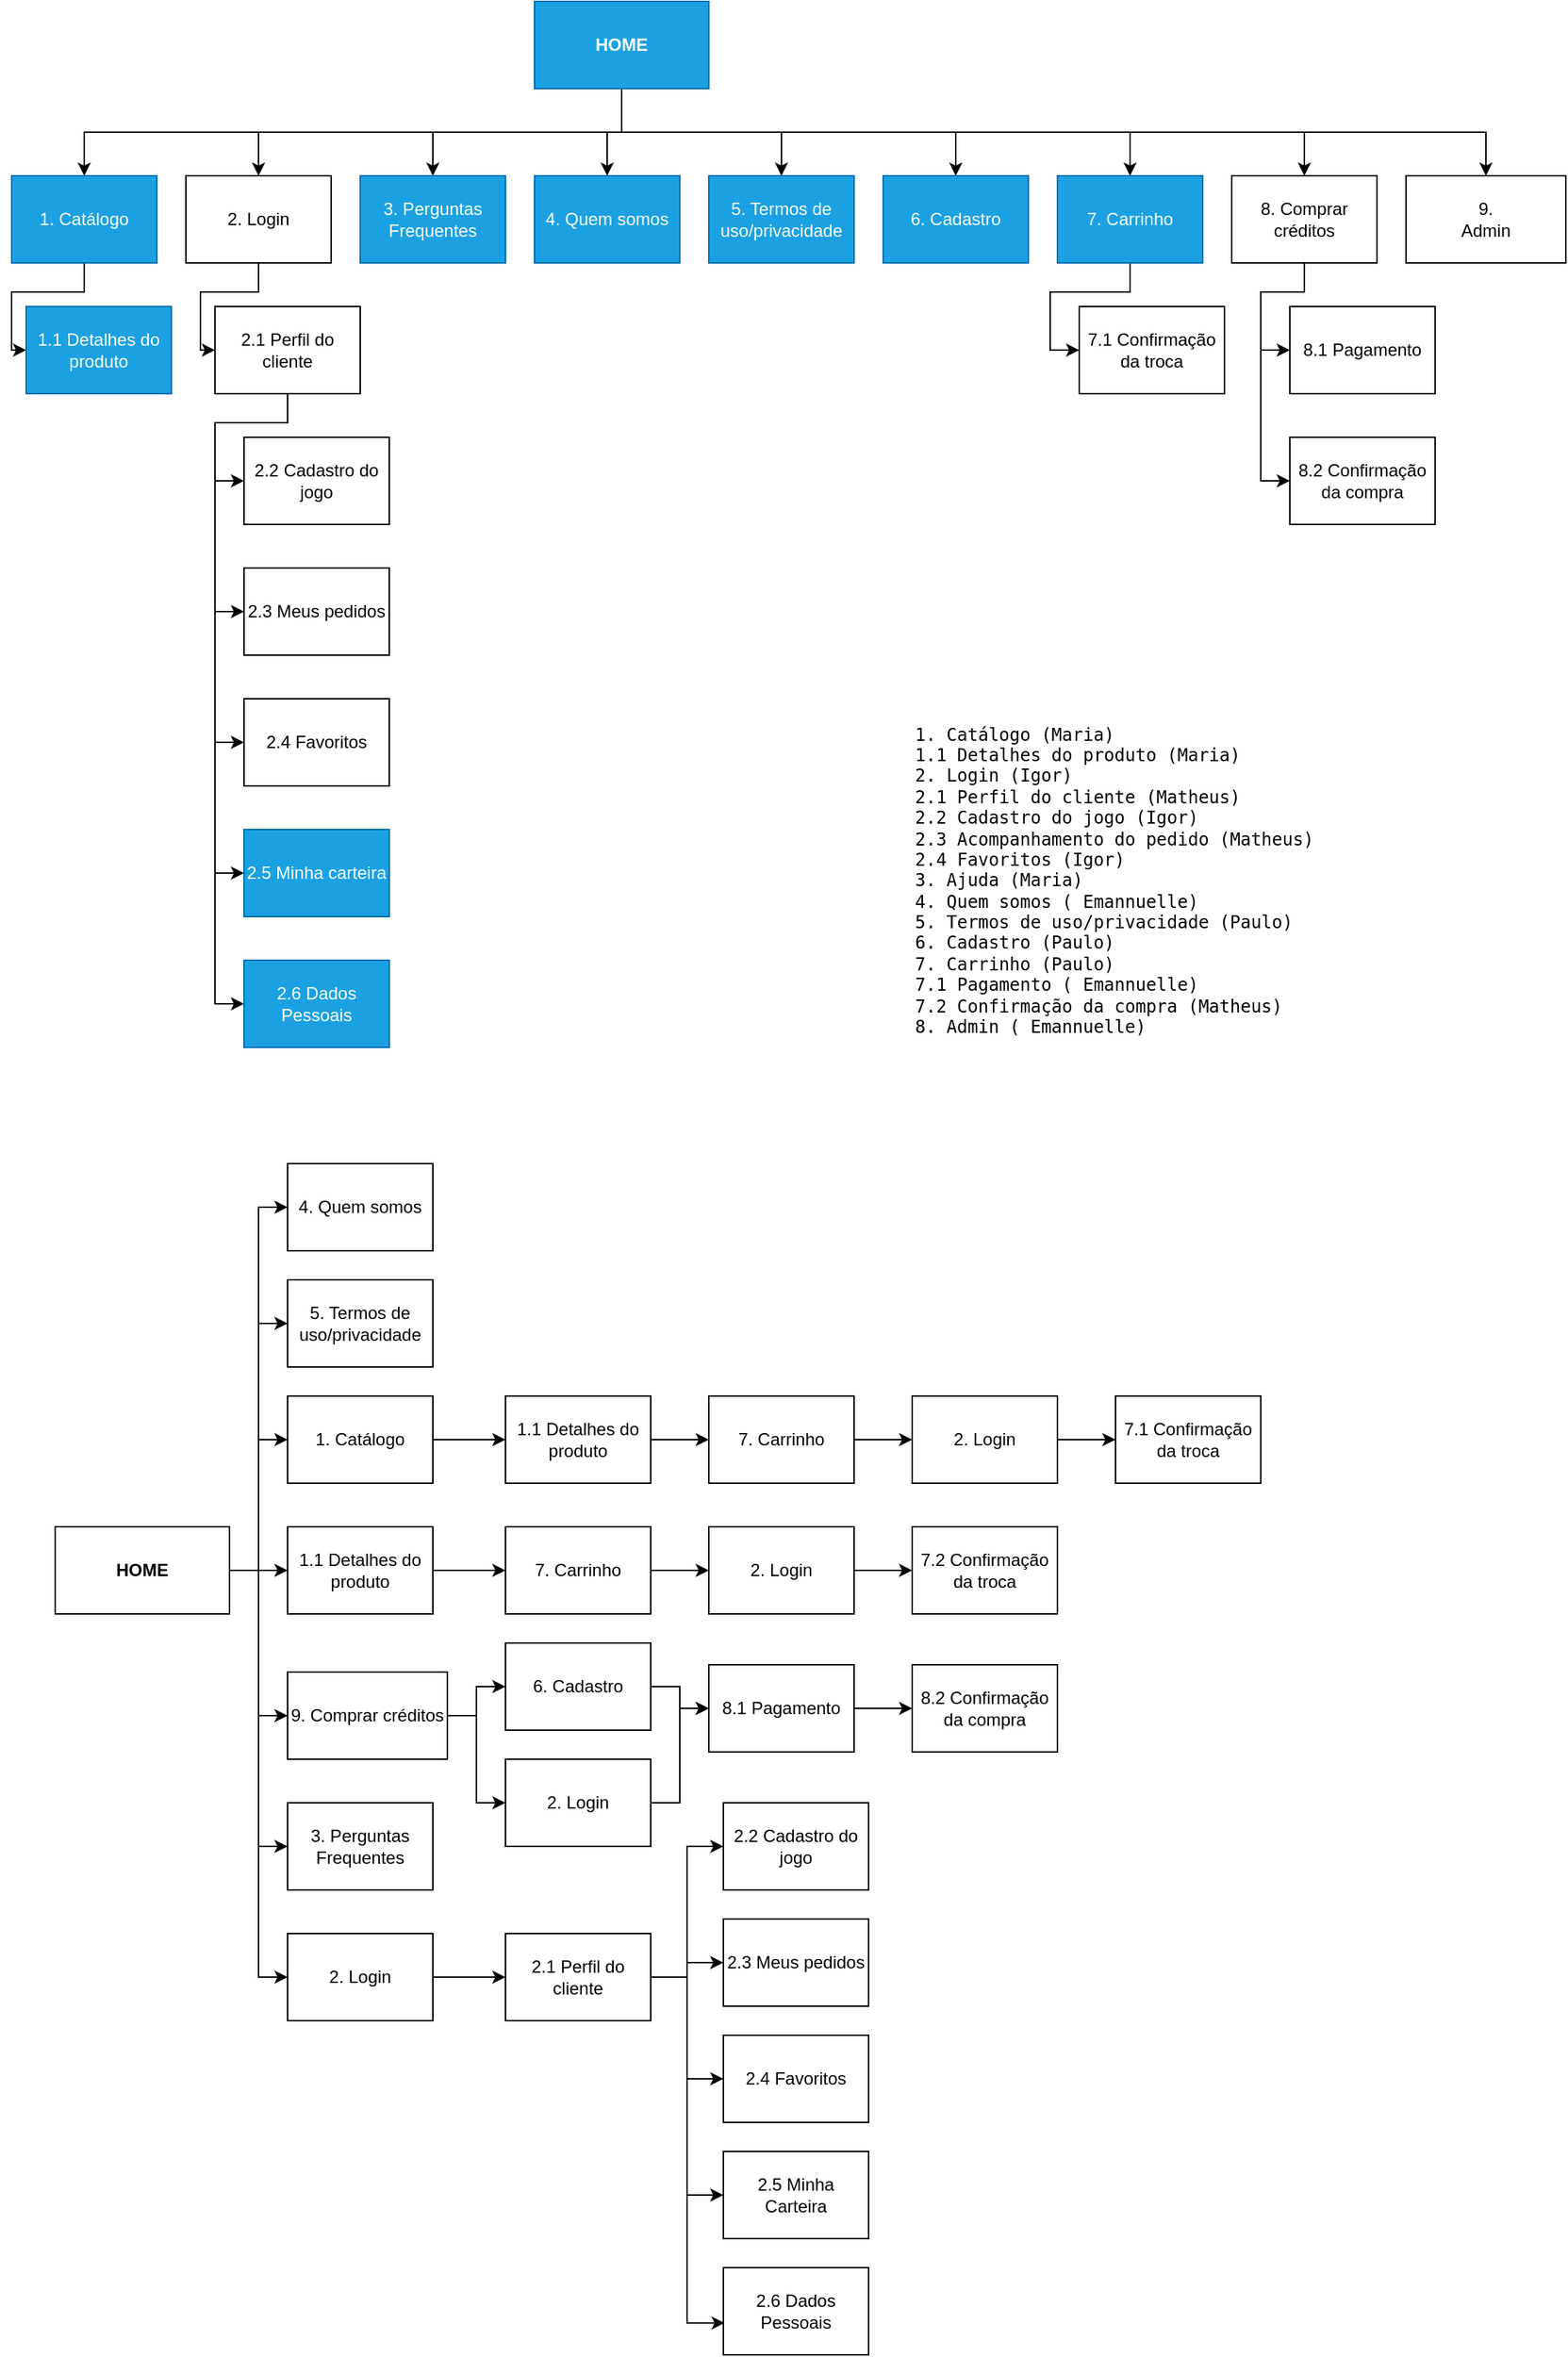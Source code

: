 <mxfile version="14.5.3" type="github" pages="21">
  <diagram id="6BHxPYrYha_IAXa4hT4B" name="Site map">
    <mxGraphModel dx="1374" dy="731" grid="1" gridSize="10" guides="1" tooltips="1" connect="1" arrows="1" fold="1" page="1" pageScale="1" pageWidth="1100" pageHeight="850" math="0" shadow="0">
      <root>
        <mxCell id="jSKRhnqbRBqFd3RoWQQz-0" />
        <mxCell id="jSKRhnqbRBqFd3RoWQQz-1" parent="jSKRhnqbRBqFd3RoWQQz-0" />
        <mxCell id="AfunNyfKUJALBRs7sv3M-2" style="edgeStyle=orthogonalEdgeStyle;rounded=0;orthogonalLoop=1;jettySize=auto;html=1;entryX=0.5;entryY=0;entryDx=0;entryDy=0;exitX=0.5;exitY=1;exitDx=0;exitDy=0;" edge="1" parent="jSKRhnqbRBqFd3RoWQQz-1" source="rxfOGpvoUFqQ_eX6fvpq-0" target="rxfOGpvoUFqQ_eX6fvpq-1">
          <mxGeometry relative="1" as="geometry" />
        </mxCell>
        <mxCell id="AfunNyfKUJALBRs7sv3M-3" style="edgeStyle=orthogonalEdgeStyle;rounded=0;orthogonalLoop=1;jettySize=auto;html=1;entryX=0.5;entryY=0;entryDx=0;entryDy=0;" edge="1" parent="jSKRhnqbRBqFd3RoWQQz-1" source="rxfOGpvoUFqQ_eX6fvpq-0" target="rxfOGpvoUFqQ_eX6fvpq-3">
          <mxGeometry relative="1" as="geometry">
            <Array as="points">
              <mxPoint x="430" y="160" />
              <mxPoint x="180" y="160" />
            </Array>
          </mxGeometry>
        </mxCell>
        <mxCell id="AfunNyfKUJALBRs7sv3M-4" style="edgeStyle=orthogonalEdgeStyle;rounded=0;orthogonalLoop=1;jettySize=auto;html=1;entryX=0.5;entryY=0;entryDx=0;entryDy=0;" edge="1" parent="jSKRhnqbRBqFd3RoWQQz-1" source="rxfOGpvoUFqQ_eX6fvpq-0" target="rxfOGpvoUFqQ_eX6fvpq-4">
          <mxGeometry relative="1" as="geometry">
            <Array as="points">
              <mxPoint x="430" y="160" />
              <mxPoint x="300" y="160" />
            </Array>
          </mxGeometry>
        </mxCell>
        <mxCell id="AfunNyfKUJALBRs7sv3M-5" style="edgeStyle=orthogonalEdgeStyle;rounded=0;orthogonalLoop=1;jettySize=auto;html=1;entryX=0.5;entryY=0;entryDx=0;entryDy=0;" edge="1" parent="jSKRhnqbRBqFd3RoWQQz-1" source="rxfOGpvoUFqQ_eX6fvpq-0" target="rxfOGpvoUFqQ_eX6fvpq-5">
          <mxGeometry relative="1" as="geometry" />
        </mxCell>
        <mxCell id="AfunNyfKUJALBRs7sv3M-6" style="edgeStyle=orthogonalEdgeStyle;rounded=0;orthogonalLoop=1;jettySize=auto;html=1;" edge="1" parent="jSKRhnqbRBqFd3RoWQQz-1" source="rxfOGpvoUFqQ_eX6fvpq-0" target="rxfOGpvoUFqQ_eX6fvpq-6">
          <mxGeometry relative="1" as="geometry" />
        </mxCell>
        <mxCell id="AfunNyfKUJALBRs7sv3M-7" style="edgeStyle=orthogonalEdgeStyle;rounded=0;orthogonalLoop=1;jettySize=auto;html=1;entryX=0.5;entryY=0;entryDx=0;entryDy=0;" edge="1" parent="jSKRhnqbRBqFd3RoWQQz-1" source="rxfOGpvoUFqQ_eX6fvpq-0" target="rxfOGpvoUFqQ_eX6fvpq-8">
          <mxGeometry relative="1" as="geometry">
            <Array as="points">
              <mxPoint x="430" y="160" />
              <mxPoint x="660" y="160" />
            </Array>
          </mxGeometry>
        </mxCell>
        <mxCell id="AfunNyfKUJALBRs7sv3M-9" style="edgeStyle=orthogonalEdgeStyle;rounded=0;orthogonalLoop=1;jettySize=auto;html=1;" edge="1" parent="jSKRhnqbRBqFd3RoWQQz-1" source="rxfOGpvoUFqQ_eX6fvpq-0" target="rxfOGpvoUFqQ_eX6fvpq-9">
          <mxGeometry relative="1" as="geometry">
            <Array as="points">
              <mxPoint x="430" y="160" />
              <mxPoint x="780" y="160" />
            </Array>
          </mxGeometry>
        </mxCell>
        <mxCell id="IOISl7_CHAF3BRwX-5gd-2" style="edgeStyle=orthogonalEdgeStyle;rounded=0;orthogonalLoop=1;jettySize=auto;html=1;fontSize=15;" edge="1" parent="jSKRhnqbRBqFd3RoWQQz-1" source="rxfOGpvoUFqQ_eX6fvpq-0" target="OkFQYpJ-uSqJq6BeiUNQ-6">
          <mxGeometry relative="1" as="geometry">
            <Array as="points">
              <mxPoint x="430" y="160" />
              <mxPoint x="1025" y="160" />
            </Array>
          </mxGeometry>
        </mxCell>
        <mxCell id="IOISl7_CHAF3BRwX-5gd-3" style="edgeStyle=orthogonalEdgeStyle;rounded=0;orthogonalLoop=1;jettySize=auto;html=1;fontSize=15;" edge="1" parent="jSKRhnqbRBqFd3RoWQQz-1" source="rxfOGpvoUFqQ_eX6fvpq-0" target="_deCsTOBE6x4pkcqRfI9-4">
          <mxGeometry relative="1" as="geometry">
            <Array as="points">
              <mxPoint x="430" y="160" />
              <mxPoint x="900" y="160" />
            </Array>
          </mxGeometry>
        </mxCell>
        <mxCell id="rxfOGpvoUFqQ_eX6fvpq-0" value="&lt;b&gt;HOME&lt;/b&gt;" style="rounded=0;whiteSpace=wrap;html=1;fillColor=#1ba1e2;strokeColor=#006EAF;fontColor=#ffffff;" parent="jSKRhnqbRBqFd3RoWQQz-1" vertex="1">
          <mxGeometry x="370" y="70" width="120" height="60" as="geometry" />
        </mxCell>
        <mxCell id="AfunNyfKUJALBRs7sv3M-1" value="" style="edgeStyle=orthogonalEdgeStyle;rounded=0;orthogonalLoop=1;jettySize=auto;html=1;entryX=0;entryY=0.5;entryDx=0;entryDy=0;" edge="1" parent="jSKRhnqbRBqFd3RoWQQz-1" source="rxfOGpvoUFqQ_eX6fvpq-1" target="rxfOGpvoUFqQ_eX6fvpq-10">
          <mxGeometry relative="1" as="geometry">
            <Array as="points">
              <mxPoint x="60" y="270" />
              <mxPoint x="10" y="270" />
              <mxPoint x="10" y="310" />
            </Array>
          </mxGeometry>
        </mxCell>
        <mxCell id="rxfOGpvoUFqQ_eX6fvpq-1" value="1. Catálogo" style="rounded=0;whiteSpace=wrap;html=1;fillColor=#1ba1e2;strokeColor=#006EAF;fontColor=#ffffff;" parent="jSKRhnqbRBqFd3RoWQQz-1" vertex="1">
          <mxGeometry x="10" y="190" width="100" height="60" as="geometry" />
        </mxCell>
        <mxCell id="AfunNyfKUJALBRs7sv3M-11" style="edgeStyle=orthogonalEdgeStyle;rounded=0;orthogonalLoop=1;jettySize=auto;html=1;entryX=0;entryY=0.5;entryDx=0;entryDy=0;" edge="1" parent="jSKRhnqbRBqFd3RoWQQz-1" source="rxfOGpvoUFqQ_eX6fvpq-3" target="OkFQYpJ-uSqJq6BeiUNQ-0">
          <mxGeometry relative="1" as="geometry">
            <Array as="points">
              <mxPoint x="180" y="270" />
              <mxPoint x="140" y="270" />
              <mxPoint x="140" y="310" />
            </Array>
          </mxGeometry>
        </mxCell>
        <mxCell id="rxfOGpvoUFqQ_eX6fvpq-3" value="2. Login" style="rounded=0;whiteSpace=wrap;html=1;" parent="jSKRhnqbRBqFd3RoWQQz-1" vertex="1">
          <mxGeometry x="130" y="190" width="100" height="60" as="geometry" />
        </mxCell>
        <mxCell id="rxfOGpvoUFqQ_eX6fvpq-4" value="3. Perguntas Frequentes" style="rounded=0;whiteSpace=wrap;html=1;fillColor=#1ba1e2;strokeColor=#006EAF;fontColor=#ffffff;" parent="jSKRhnqbRBqFd3RoWQQz-1" vertex="1">
          <mxGeometry x="250" y="190" width="100" height="60" as="geometry" />
        </mxCell>
        <mxCell id="rxfOGpvoUFqQ_eX6fvpq-5" value="4. Quem somos" style="rounded=0;whiteSpace=wrap;html=1;fillColor=#1ba1e2;strokeColor=#006EAF;fontColor=#ffffff;" parent="jSKRhnqbRBqFd3RoWQQz-1" vertex="1">
          <mxGeometry x="370" y="190" width="100" height="60" as="geometry" />
        </mxCell>
        <mxCell id="rxfOGpvoUFqQ_eX6fvpq-6" value="5. Termos de uso/privacidade" style="rounded=0;whiteSpace=wrap;html=1;fillColor=#1ba1e2;strokeColor=#006EAF;fontColor=#ffffff;" parent="jSKRhnqbRBqFd3RoWQQz-1" vertex="1">
          <mxGeometry x="490" y="190" width="100" height="60" as="geometry" />
        </mxCell>
        <mxCell id="rxfOGpvoUFqQ_eX6fvpq-8" value="6. Cadastro" style="rounded=0;whiteSpace=wrap;html=1;fillColor=#1ba1e2;strokeColor=#006EAF;fontColor=#ffffff;" parent="jSKRhnqbRBqFd3RoWQQz-1" vertex="1">
          <mxGeometry x="610" y="190" width="100" height="60" as="geometry" />
        </mxCell>
        <mxCell id="Z13JBG-PnEH0o2FftNcm-62" style="edgeStyle=orthogonalEdgeStyle;rounded=0;orthogonalLoop=1;jettySize=auto;html=1;entryX=0;entryY=0.5;entryDx=0;entryDy=0;fontSize=15;" edge="1" parent="jSKRhnqbRBqFd3RoWQQz-1" source="rxfOGpvoUFqQ_eX6fvpq-9" target="Q1FdcIszepTqRohs9iXN-12">
          <mxGeometry relative="1" as="geometry" />
        </mxCell>
        <mxCell id="rxfOGpvoUFqQ_eX6fvpq-9" value="7. Carrinho" style="rounded=0;whiteSpace=wrap;html=1;fillColor=#1ba1e2;strokeColor=#006EAF;fontColor=#ffffff;" parent="jSKRhnqbRBqFd3RoWQQz-1" vertex="1">
          <mxGeometry x="730" y="190" width="100" height="60" as="geometry" />
        </mxCell>
        <mxCell id="rxfOGpvoUFqQ_eX6fvpq-10" value="1.1 Detalhes do produto" style="rounded=0;whiteSpace=wrap;html=1;fillColor=#1ba1e2;strokeColor=#006EAF;fontColor=#ffffff;" parent="jSKRhnqbRBqFd3RoWQQz-1" vertex="1">
          <mxGeometry x="20" y="280" width="100" height="60" as="geometry" />
        </mxCell>
        <mxCell id="Q1FdcIszepTqRohs9iXN-1" style="edgeStyle=orthogonalEdgeStyle;rounded=0;orthogonalLoop=1;jettySize=auto;html=1;entryX=0;entryY=0.5;entryDx=0;entryDy=0;fontSize=15;" edge="1" parent="jSKRhnqbRBqFd3RoWQQz-1" source="OkFQYpJ-uSqJq6BeiUNQ-0" target="OkFQYpJ-uSqJq6BeiUNQ-1">
          <mxGeometry relative="1" as="geometry" />
        </mxCell>
        <mxCell id="Q1FdcIszepTqRohs9iXN-2" style="edgeStyle=orthogonalEdgeStyle;rounded=0;orthogonalLoop=1;jettySize=auto;html=1;entryX=0;entryY=0.5;entryDx=0;entryDy=0;fontSize=15;" edge="1" parent="jSKRhnqbRBqFd3RoWQQz-1" source="OkFQYpJ-uSqJq6BeiUNQ-0" target="OkFQYpJ-uSqJq6BeiUNQ-2">
          <mxGeometry relative="1" as="geometry">
            <Array as="points">
              <mxPoint x="200" y="360" />
              <mxPoint x="150" y="360" />
              <mxPoint x="150" y="490" />
            </Array>
          </mxGeometry>
        </mxCell>
        <mxCell id="Q1FdcIszepTqRohs9iXN-3" style="edgeStyle=orthogonalEdgeStyle;rounded=0;orthogonalLoop=1;jettySize=auto;html=1;entryX=0;entryY=0.5;entryDx=0;entryDy=0;fontSize=15;" edge="1" parent="jSKRhnqbRBqFd3RoWQQz-1" source="OkFQYpJ-uSqJq6BeiUNQ-0" target="OkFQYpJ-uSqJq6BeiUNQ-5">
          <mxGeometry relative="1" as="geometry">
            <Array as="points">
              <mxPoint x="200" y="360" />
              <mxPoint x="150" y="360" />
              <mxPoint x="150" y="580" />
            </Array>
          </mxGeometry>
        </mxCell>
        <mxCell id="Q1FdcIszepTqRohs9iXN-4" style="edgeStyle=orthogonalEdgeStyle;rounded=0;orthogonalLoop=1;jettySize=auto;html=1;entryX=0;entryY=0.5;entryDx=0;entryDy=0;fontSize=15;" edge="1" parent="jSKRhnqbRBqFd3RoWQQz-1" source="OkFQYpJ-uSqJq6BeiUNQ-0" target="_deCsTOBE6x4pkcqRfI9-0">
          <mxGeometry relative="1" as="geometry">
            <Array as="points">
              <mxPoint x="200" y="360" />
              <mxPoint x="150" y="360" />
              <mxPoint x="150" y="670" />
            </Array>
          </mxGeometry>
        </mxCell>
        <mxCell id="NgrJwC69Yrexf5ofHAAD-1" style="edgeStyle=orthogonalEdgeStyle;rounded=0;orthogonalLoop=1;jettySize=auto;html=1;entryX=0;entryY=0.5;entryDx=0;entryDy=0;fontSize=15;" edge="1" parent="jSKRhnqbRBqFd3RoWQQz-1" source="OkFQYpJ-uSqJq6BeiUNQ-0" target="NgrJwC69Yrexf5ofHAAD-0">
          <mxGeometry relative="1" as="geometry">
            <Array as="points">
              <mxPoint x="200" y="360" />
              <mxPoint x="150" y="360" />
              <mxPoint x="150" y="760" />
            </Array>
          </mxGeometry>
        </mxCell>
        <mxCell id="OkFQYpJ-uSqJq6BeiUNQ-0" value="2.1 Perfil do cliente" style="rounded=0;whiteSpace=wrap;html=1;" parent="jSKRhnqbRBqFd3RoWQQz-1" vertex="1">
          <mxGeometry x="150" y="280" width="100" height="60" as="geometry" />
        </mxCell>
        <mxCell id="OkFQYpJ-uSqJq6BeiUNQ-1" value="2.2 Cadastro do jogo" style="rounded=0;whiteSpace=wrap;html=1;" parent="jSKRhnqbRBqFd3RoWQQz-1" vertex="1">
          <mxGeometry x="170" y="370" width="100" height="60" as="geometry" />
        </mxCell>
        <mxCell id="OkFQYpJ-uSqJq6BeiUNQ-2" value="2.3 Meus pedidos" style="rounded=0;whiteSpace=wrap;html=1;verticalAlign=middle;" parent="jSKRhnqbRBqFd3RoWQQz-1" vertex="1">
          <mxGeometry x="170" y="460" width="100" height="60" as="geometry" />
        </mxCell>
        <mxCell id="OkFQYpJ-uSqJq6BeiUNQ-5" value="2.4 Favoritos" style="rounded=0;whiteSpace=wrap;html=1;" parent="jSKRhnqbRBqFd3RoWQQz-1" vertex="1">
          <mxGeometry x="170" y="550" width="100" height="60" as="geometry" />
        </mxCell>
        <mxCell id="OkFQYpJ-uSqJq6BeiUNQ-6" value="9. &lt;br&gt;Admin" style="rounded=0;whiteSpace=wrap;html=1;" parent="jSKRhnqbRBqFd3RoWQQz-1" vertex="1">
          <mxGeometry x="970" y="190" width="110" height="60" as="geometry" />
        </mxCell>
        <mxCell id="er7fl_btEjDB2VvMsWmW-1" value="&lt;pre class=&quot;chat-item__chat-info-msg&quot;&gt;1. Catálogo (Maria)&lt;br&gt;1.1 Detalhes do produto (Maria)&lt;br&gt;2. Login (Igor)&lt;br&gt;2.1 Perfil do cliente (Matheus)&lt;br&gt;2.2 Cadastro do jogo (Igor)&lt;br&gt;2.3 Acompanhamento do pedido (Matheus)&lt;br&gt;2.4 Favoritos (Igor)&lt;br&gt;3. Ajuda (Maria)&lt;br&gt;4. Quem somos ( Emannuelle)&lt;br&gt;5. Termos de uso/privacidade (Paulo)&lt;br&gt;6. Cadastro (Paulo)&lt;br&gt;7. Carrinho (Paulo) &lt;br&gt;7.1 Pagamento ( Emannuelle)&lt;br&gt;7.2 Confirmação da compra (Matheus)&lt;br&gt;8. Admin ( Emannuelle)&lt;/pre&gt;" style="text;html=1;strokeColor=none;fillColor=none;align=left;verticalAlign=middle;whiteSpace=wrap;rounded=0;" vertex="1" parent="jSKRhnqbRBqFd3RoWQQz-1">
          <mxGeometry x="630" y="530" width="330" height="290" as="geometry" />
        </mxCell>
        <mxCell id="_deCsTOBE6x4pkcqRfI9-0" value="2.5 Minha carteira" style="rounded=0;whiteSpace=wrap;html=1;fillColor=#1ba1e2;strokeColor=#006EAF;fontColor=#ffffff;" vertex="1" parent="jSKRhnqbRBqFd3RoWQQz-1">
          <mxGeometry x="170" y="640" width="100" height="60" as="geometry" />
        </mxCell>
        <mxCell id="IOISl7_CHAF3BRwX-5gd-0" style="edgeStyle=orthogonalEdgeStyle;rounded=0;orthogonalLoop=1;jettySize=auto;html=1;entryX=0;entryY=0.5;entryDx=0;entryDy=0;fontSize=15;" edge="1" parent="jSKRhnqbRBqFd3RoWQQz-1" source="_deCsTOBE6x4pkcqRfI9-4" target="Q1FdcIszepTqRohs9iXN-5">
          <mxGeometry relative="1" as="geometry" />
        </mxCell>
        <mxCell id="IOISl7_CHAF3BRwX-5gd-1" style="edgeStyle=orthogonalEdgeStyle;rounded=0;orthogonalLoop=1;jettySize=auto;html=1;entryX=0;entryY=0.5;entryDx=0;entryDy=0;fontSize=15;" edge="1" parent="jSKRhnqbRBqFd3RoWQQz-1" source="_deCsTOBE6x4pkcqRfI9-4" target="Q1FdcIszepTqRohs9iXN-6">
          <mxGeometry relative="1" as="geometry">
            <Array as="points">
              <mxPoint x="900" y="270" />
              <mxPoint x="870" y="270" />
              <mxPoint x="870" y="400" />
            </Array>
          </mxGeometry>
        </mxCell>
        <mxCell id="_deCsTOBE6x4pkcqRfI9-4" value="8. Comprar créditos" style="rounded=0;whiteSpace=wrap;html=1;" vertex="1" parent="jSKRhnqbRBqFd3RoWQQz-1">
          <mxGeometry x="850" y="190" width="100" height="60" as="geometry" />
        </mxCell>
        <mxCell id="Q1FdcIszepTqRohs9iXN-5" value="8.1 Pagamento" style="rounded=0;whiteSpace=wrap;html=1;" vertex="1" parent="jSKRhnqbRBqFd3RoWQQz-1">
          <mxGeometry x="890" y="280" width="100" height="60" as="geometry" />
        </mxCell>
        <mxCell id="Q1FdcIszepTqRohs9iXN-6" value="8.2 Confirmação da compra" style="rounded=0;whiteSpace=wrap;html=1;" vertex="1" parent="jSKRhnqbRBqFd3RoWQQz-1">
          <mxGeometry x="890" y="370" width="100" height="60" as="geometry" />
        </mxCell>
        <mxCell id="Q1FdcIszepTqRohs9iXN-12" value="7.1 Confirmação da troca" style="rounded=0;whiteSpace=wrap;html=1;" vertex="1" parent="jSKRhnqbRBqFd3RoWQQz-1">
          <mxGeometry x="745" y="280" width="100" height="60" as="geometry" />
        </mxCell>
        <mxCell id="Z13JBG-PnEH0o2FftNcm-30" style="edgeStyle=orthogonalEdgeStyle;rounded=0;orthogonalLoop=1;jettySize=auto;html=1;entryX=0;entryY=0.5;entryDx=0;entryDy=0;fontSize=15;" edge="1" parent="jSKRhnqbRBqFd3RoWQQz-1" source="Z13JBG-PnEH0o2FftNcm-2" target="Z13JBG-PnEH0o2FftNcm-23">
          <mxGeometry relative="1" as="geometry" />
        </mxCell>
        <mxCell id="Z13JBG-PnEH0o2FftNcm-31" style="edgeStyle=orthogonalEdgeStyle;rounded=0;orthogonalLoop=1;jettySize=auto;html=1;entryX=0;entryY=0.5;entryDx=0;entryDy=0;fontSize=15;" edge="1" parent="jSKRhnqbRBqFd3RoWQQz-1" source="Z13JBG-PnEH0o2FftNcm-2" target="Z13JBG-PnEH0o2FftNcm-20">
          <mxGeometry relative="1" as="geometry" />
        </mxCell>
        <mxCell id="Z13JBG-PnEH0o2FftNcm-32" style="edgeStyle=orthogonalEdgeStyle;rounded=0;orthogonalLoop=1;jettySize=auto;html=1;entryX=0;entryY=0.5;entryDx=0;entryDy=0;fontSize=15;" edge="1" parent="jSKRhnqbRBqFd3RoWQQz-1" source="Z13JBG-PnEH0o2FftNcm-2" target="Z13JBG-PnEH0o2FftNcm-3">
          <mxGeometry relative="1" as="geometry" />
        </mxCell>
        <mxCell id="Z13JBG-PnEH0o2FftNcm-33" style="edgeStyle=orthogonalEdgeStyle;rounded=0;orthogonalLoop=1;jettySize=auto;html=1;entryX=0;entryY=0.5;entryDx=0;entryDy=0;fontSize=15;" edge="1" parent="jSKRhnqbRBqFd3RoWQQz-1" source="Z13JBG-PnEH0o2FftNcm-2" target="Z13JBG-PnEH0o2FftNcm-4">
          <mxGeometry relative="1" as="geometry" />
        </mxCell>
        <mxCell id="Z13JBG-PnEH0o2FftNcm-34" style="edgeStyle=orthogonalEdgeStyle;rounded=0;orthogonalLoop=1;jettySize=auto;html=1;entryX=0;entryY=0.5;entryDx=0;entryDy=0;fontSize=15;" edge="1" parent="jSKRhnqbRBqFd3RoWQQz-1" source="Z13JBG-PnEH0o2FftNcm-2" target="Z13JBG-PnEH0o2FftNcm-7">
          <mxGeometry relative="1" as="geometry" />
        </mxCell>
        <mxCell id="Z13JBG-PnEH0o2FftNcm-35" style="edgeStyle=orthogonalEdgeStyle;rounded=0;orthogonalLoop=1;jettySize=auto;html=1;entryX=0;entryY=0.5;entryDx=0;entryDy=0;fontSize=15;" edge="1" parent="jSKRhnqbRBqFd3RoWQQz-1" source="Z13JBG-PnEH0o2FftNcm-2" target="Z13JBG-PnEH0o2FftNcm-21">
          <mxGeometry relative="1" as="geometry" />
        </mxCell>
        <mxCell id="Z13JBG-PnEH0o2FftNcm-36" style="edgeStyle=orthogonalEdgeStyle;rounded=0;orthogonalLoop=1;jettySize=auto;html=1;entryX=0;entryY=0.5;entryDx=0;entryDy=0;fontSize=15;" edge="1" parent="jSKRhnqbRBqFd3RoWQQz-1" source="Z13JBG-PnEH0o2FftNcm-2" target="Z13JBG-PnEH0o2FftNcm-14">
          <mxGeometry relative="1" as="geometry" />
        </mxCell>
        <mxCell id="Z13JBG-PnEH0o2FftNcm-2" value="&lt;b&gt;HOME&lt;/b&gt;" style="rounded=0;whiteSpace=wrap;html=1;" vertex="1" parent="jSKRhnqbRBqFd3RoWQQz-1">
          <mxGeometry x="40" y="1120" width="120" height="60" as="geometry" />
        </mxCell>
        <mxCell id="Z13JBG-PnEH0o2FftNcm-38" style="edgeStyle=orthogonalEdgeStyle;rounded=0;orthogonalLoop=1;jettySize=auto;html=1;entryX=0;entryY=0.5;entryDx=0;entryDy=0;fontSize=15;" edge="1" parent="jSKRhnqbRBqFd3RoWQQz-1" source="Z13JBG-PnEH0o2FftNcm-3" target="Z13JBG-PnEH0o2FftNcm-5">
          <mxGeometry relative="1" as="geometry" />
        </mxCell>
        <mxCell id="Z13JBG-PnEH0o2FftNcm-3" value="1. Catálogo" style="rounded=0;whiteSpace=wrap;html=1;" vertex="1" parent="jSKRhnqbRBqFd3RoWQQz-1">
          <mxGeometry x="200" y="1030" width="100" height="60" as="geometry" />
        </mxCell>
        <mxCell id="Z13JBG-PnEH0o2FftNcm-45" style="edgeStyle=orthogonalEdgeStyle;rounded=0;orthogonalLoop=1;jettySize=auto;html=1;entryX=0;entryY=0.5;entryDx=0;entryDy=0;fontSize=15;" edge="1" parent="jSKRhnqbRBqFd3RoWQQz-1" source="Z13JBG-PnEH0o2FftNcm-4" target="Z13JBG-PnEH0o2FftNcm-12">
          <mxGeometry relative="1" as="geometry" />
        </mxCell>
        <mxCell id="Z13JBG-PnEH0o2FftNcm-4" value="1.1 Detalhes do produto" style="rounded=0;whiteSpace=wrap;html=1;" vertex="1" parent="jSKRhnqbRBqFd3RoWQQz-1">
          <mxGeometry x="200" y="1120" width="100" height="60" as="geometry" />
        </mxCell>
        <mxCell id="Z13JBG-PnEH0o2FftNcm-40" style="edgeStyle=orthogonalEdgeStyle;rounded=0;orthogonalLoop=1;jettySize=auto;html=1;fontSize=15;" edge="1" parent="jSKRhnqbRBqFd3RoWQQz-1" source="Z13JBG-PnEH0o2FftNcm-5" target="Z13JBG-PnEH0o2FftNcm-6">
          <mxGeometry relative="1" as="geometry" />
        </mxCell>
        <mxCell id="Z13JBG-PnEH0o2FftNcm-5" value="1.1 Detalhes do produto" style="rounded=0;whiteSpace=wrap;html=1;" vertex="1" parent="jSKRhnqbRBqFd3RoWQQz-1">
          <mxGeometry x="350" y="1030" width="100" height="60" as="geometry" />
        </mxCell>
        <mxCell id="Z13JBG-PnEH0o2FftNcm-42" style="edgeStyle=orthogonalEdgeStyle;rounded=0;orthogonalLoop=1;jettySize=auto;html=1;entryX=0;entryY=0.5;entryDx=0;entryDy=0;fontSize=15;" edge="1" parent="jSKRhnqbRBqFd3RoWQQz-1" source="Z13JBG-PnEH0o2FftNcm-6" target="Z13JBG-PnEH0o2FftNcm-28">
          <mxGeometry relative="1" as="geometry" />
        </mxCell>
        <mxCell id="Z13JBG-PnEH0o2FftNcm-6" value="7. Carrinho" style="rounded=0;whiteSpace=wrap;html=1;" vertex="1" parent="jSKRhnqbRBqFd3RoWQQz-1">
          <mxGeometry x="490" y="1030" width="100" height="60" as="geometry" />
        </mxCell>
        <mxCell id="Z13JBG-PnEH0o2FftNcm-50" style="edgeStyle=orthogonalEdgeStyle;rounded=0;orthogonalLoop=1;jettySize=auto;html=1;entryX=0;entryY=0.5;entryDx=0;entryDy=0;fontSize=15;" edge="1" parent="jSKRhnqbRBqFd3RoWQQz-1" source="Z13JBG-PnEH0o2FftNcm-7" target="Z13JBG-PnEH0o2FftNcm-26">
          <mxGeometry relative="1" as="geometry" />
        </mxCell>
        <mxCell id="Z13JBG-PnEH0o2FftNcm-51" style="edgeStyle=orthogonalEdgeStyle;rounded=0;orthogonalLoop=1;jettySize=auto;html=1;entryX=0;entryY=0.5;entryDx=0;entryDy=0;fontSize=15;" edge="1" parent="jSKRhnqbRBqFd3RoWQQz-1" source="Z13JBG-PnEH0o2FftNcm-7" target="Z13JBG-PnEH0o2FftNcm-25">
          <mxGeometry relative="1" as="geometry" />
        </mxCell>
        <mxCell id="Z13JBG-PnEH0o2FftNcm-7" value="9. Comprar créditos" style="rounded=0;whiteSpace=wrap;html=1;" vertex="1" parent="jSKRhnqbRBqFd3RoWQQz-1">
          <mxGeometry x="200" y="1220" width="110" height="60" as="geometry" />
        </mxCell>
        <mxCell id="Z13JBG-PnEH0o2FftNcm-55" style="edgeStyle=orthogonalEdgeStyle;rounded=0;orthogonalLoop=1;jettySize=auto;html=1;entryX=0;entryY=0.5;entryDx=0;entryDy=0;fontSize=15;" edge="1" parent="jSKRhnqbRBqFd3RoWQQz-1" source="Z13JBG-PnEH0o2FftNcm-8" target="Z13JBG-PnEH0o2FftNcm-9">
          <mxGeometry relative="1" as="geometry" />
        </mxCell>
        <mxCell id="Z13JBG-PnEH0o2FftNcm-8" value="8.1 Pagamento" style="rounded=0;whiteSpace=wrap;html=1;" vertex="1" parent="jSKRhnqbRBqFd3RoWQQz-1">
          <mxGeometry x="490" y="1215" width="100" height="60" as="geometry" />
        </mxCell>
        <mxCell id="Z13JBG-PnEH0o2FftNcm-9" value="8.2 Confirmação da compra" style="rounded=0;whiteSpace=wrap;html=1;" vertex="1" parent="jSKRhnqbRBqFd3RoWQQz-1">
          <mxGeometry x="630" y="1215" width="100" height="60" as="geometry" />
        </mxCell>
        <mxCell id="Z13JBG-PnEH0o2FftNcm-46" style="edgeStyle=orthogonalEdgeStyle;rounded=0;orthogonalLoop=1;jettySize=auto;html=1;entryX=0;entryY=0.5;entryDx=0;entryDy=0;fontSize=15;" edge="1" parent="jSKRhnqbRBqFd3RoWQQz-1" source="Z13JBG-PnEH0o2FftNcm-12" target="Z13JBG-PnEH0o2FftNcm-24">
          <mxGeometry relative="1" as="geometry" />
        </mxCell>
        <mxCell id="Z13JBG-PnEH0o2FftNcm-12" value="7. Carrinho" style="rounded=0;whiteSpace=wrap;html=1;" vertex="1" parent="jSKRhnqbRBqFd3RoWQQz-1">
          <mxGeometry x="350" y="1120" width="100" height="60" as="geometry" />
        </mxCell>
        <mxCell id="Z13JBG-PnEH0o2FftNcm-56" style="edgeStyle=orthogonalEdgeStyle;rounded=0;orthogonalLoop=1;jettySize=auto;html=1;entryX=0;entryY=0.5;entryDx=0;entryDy=0;fontSize=15;" edge="1" parent="jSKRhnqbRBqFd3RoWQQz-1" source="Z13JBG-PnEH0o2FftNcm-14" target="Z13JBG-PnEH0o2FftNcm-15">
          <mxGeometry relative="1" as="geometry" />
        </mxCell>
        <mxCell id="Z13JBG-PnEH0o2FftNcm-14" value="2. Login" style="rounded=0;whiteSpace=wrap;html=1;" vertex="1" parent="jSKRhnqbRBqFd3RoWQQz-1">
          <mxGeometry x="200" y="1400" width="100" height="60" as="geometry" />
        </mxCell>
        <mxCell id="Z13JBG-PnEH0o2FftNcm-57" style="edgeStyle=orthogonalEdgeStyle;rounded=0;orthogonalLoop=1;jettySize=auto;html=1;entryX=0;entryY=0.5;entryDx=0;entryDy=0;fontSize=15;" edge="1" parent="jSKRhnqbRBqFd3RoWQQz-1" source="Z13JBG-PnEH0o2FftNcm-15" target="Z13JBG-PnEH0o2FftNcm-16">
          <mxGeometry relative="1" as="geometry" />
        </mxCell>
        <mxCell id="Z13JBG-PnEH0o2FftNcm-59" style="edgeStyle=orthogonalEdgeStyle;rounded=0;orthogonalLoop=1;jettySize=auto;html=1;entryX=0;entryY=0.5;entryDx=0;entryDy=0;fontSize=15;" edge="1" parent="jSKRhnqbRBqFd3RoWQQz-1" source="Z13JBG-PnEH0o2FftNcm-15" target="Z13JBG-PnEH0o2FftNcm-17">
          <mxGeometry relative="1" as="geometry" />
        </mxCell>
        <mxCell id="Z13JBG-PnEH0o2FftNcm-60" style="edgeStyle=orthogonalEdgeStyle;rounded=0;orthogonalLoop=1;jettySize=auto;html=1;entryX=0;entryY=0.5;entryDx=0;entryDy=0;fontSize=15;" edge="1" parent="jSKRhnqbRBqFd3RoWQQz-1" source="Z13JBG-PnEH0o2FftNcm-15" target="Z13JBG-PnEH0o2FftNcm-18">
          <mxGeometry relative="1" as="geometry" />
        </mxCell>
        <mxCell id="Z13JBG-PnEH0o2FftNcm-61" style="edgeStyle=orthogonalEdgeStyle;rounded=0;orthogonalLoop=1;jettySize=auto;html=1;entryX=0;entryY=0.5;entryDx=0;entryDy=0;fontSize=15;" edge="1" parent="jSKRhnqbRBqFd3RoWQQz-1" source="Z13JBG-PnEH0o2FftNcm-15" target="Z13JBG-PnEH0o2FftNcm-19">
          <mxGeometry relative="1" as="geometry" />
        </mxCell>
        <mxCell id="NgrJwC69Yrexf5ofHAAD-3" style="edgeStyle=orthogonalEdgeStyle;rounded=0;orthogonalLoop=1;jettySize=auto;html=1;entryX=0.009;entryY=0.635;entryDx=0;entryDy=0;entryPerimeter=0;fontSize=15;" edge="1" parent="jSKRhnqbRBqFd3RoWQQz-1" source="Z13JBG-PnEH0o2FftNcm-15" target="NgrJwC69Yrexf5ofHAAD-2">
          <mxGeometry relative="1" as="geometry" />
        </mxCell>
        <mxCell id="Z13JBG-PnEH0o2FftNcm-15" value="2.1 Perfil do cliente" style="rounded=0;whiteSpace=wrap;html=1;" vertex="1" parent="jSKRhnqbRBqFd3RoWQQz-1">
          <mxGeometry x="350" y="1400" width="100" height="60" as="geometry" />
        </mxCell>
        <mxCell id="Z13JBG-PnEH0o2FftNcm-16" value="2.2 Cadastro do jogo" style="rounded=0;whiteSpace=wrap;html=1;" vertex="1" parent="jSKRhnqbRBqFd3RoWQQz-1">
          <mxGeometry x="500" y="1310" width="100" height="60" as="geometry" />
        </mxCell>
        <mxCell id="Z13JBG-PnEH0o2FftNcm-17" value="2.3 Meus pedidos" style="rounded=0;whiteSpace=wrap;html=1;verticalAlign=middle;" vertex="1" parent="jSKRhnqbRBqFd3RoWQQz-1">
          <mxGeometry x="500" y="1390" width="100" height="60" as="geometry" />
        </mxCell>
        <mxCell id="Z13JBG-PnEH0o2FftNcm-18" value="2.4 Favoritos" style="rounded=0;whiteSpace=wrap;html=1;" vertex="1" parent="jSKRhnqbRBqFd3RoWQQz-1">
          <mxGeometry x="500" y="1470" width="100" height="60" as="geometry" />
        </mxCell>
        <mxCell id="Z13JBG-PnEH0o2FftNcm-19" value="2.5 Minha Carteira" style="rounded=0;whiteSpace=wrap;html=1;" vertex="1" parent="jSKRhnqbRBqFd3RoWQQz-1">
          <mxGeometry x="500" y="1550" width="100" height="60" as="geometry" />
        </mxCell>
        <mxCell id="Z13JBG-PnEH0o2FftNcm-20" value="5. Termos de uso/privacidade" style="rounded=0;whiteSpace=wrap;html=1;" vertex="1" parent="jSKRhnqbRBqFd3RoWQQz-1">
          <mxGeometry x="200" y="950" width="100" height="60" as="geometry" />
        </mxCell>
        <mxCell id="Z13JBG-PnEH0o2FftNcm-21" value="3. Perguntas Frequentes" style="rounded=0;whiteSpace=wrap;html=1;" vertex="1" parent="jSKRhnqbRBqFd3RoWQQz-1">
          <mxGeometry x="200" y="1310" width="100" height="60" as="geometry" />
        </mxCell>
        <mxCell id="Z13JBG-PnEH0o2FftNcm-23" value="4. Quem somos" style="rounded=0;whiteSpace=wrap;html=1;" vertex="1" parent="jSKRhnqbRBqFd3RoWQQz-1">
          <mxGeometry x="200" y="870" width="100" height="60" as="geometry" />
        </mxCell>
        <mxCell id="Z13JBG-PnEH0o2FftNcm-49" style="edgeStyle=orthogonalEdgeStyle;rounded=0;orthogonalLoop=1;jettySize=auto;html=1;entryX=0;entryY=0.5;entryDx=0;entryDy=0;fontSize=15;" edge="1" parent="jSKRhnqbRBqFd3RoWQQz-1" source="Z13JBG-PnEH0o2FftNcm-24" target="Z13JBG-PnEH0o2FftNcm-47">
          <mxGeometry relative="1" as="geometry" />
        </mxCell>
        <mxCell id="Z13JBG-PnEH0o2FftNcm-24" value="2. Login" style="rounded=0;whiteSpace=wrap;html=1;" vertex="1" parent="jSKRhnqbRBqFd3RoWQQz-1">
          <mxGeometry x="490" y="1120" width="100" height="60" as="geometry" />
        </mxCell>
        <mxCell id="Z13JBG-PnEH0o2FftNcm-54" style="edgeStyle=orthogonalEdgeStyle;rounded=0;orthogonalLoop=1;jettySize=auto;html=1;entryX=0;entryY=0.5;entryDx=0;entryDy=0;fontSize=15;" edge="1" parent="jSKRhnqbRBqFd3RoWQQz-1" source="Z13JBG-PnEH0o2FftNcm-25" target="Z13JBG-PnEH0o2FftNcm-8">
          <mxGeometry relative="1" as="geometry" />
        </mxCell>
        <mxCell id="Z13JBG-PnEH0o2FftNcm-25" value="2. Login" style="rounded=0;whiteSpace=wrap;html=1;" vertex="1" parent="jSKRhnqbRBqFd3RoWQQz-1">
          <mxGeometry x="350" y="1280" width="100" height="60" as="geometry" />
        </mxCell>
        <mxCell id="Z13JBG-PnEH0o2FftNcm-52" style="edgeStyle=orthogonalEdgeStyle;rounded=0;orthogonalLoop=1;jettySize=auto;html=1;entryX=0;entryY=0.5;entryDx=0;entryDy=0;fontSize=15;" edge="1" parent="jSKRhnqbRBqFd3RoWQQz-1" source="Z13JBG-PnEH0o2FftNcm-26" target="Z13JBG-PnEH0o2FftNcm-8">
          <mxGeometry relative="1" as="geometry" />
        </mxCell>
        <mxCell id="Z13JBG-PnEH0o2FftNcm-26" value="6. Cadastro" style="rounded=0;whiteSpace=wrap;html=1;" vertex="1" parent="jSKRhnqbRBqFd3RoWQQz-1">
          <mxGeometry x="350" y="1200" width="100" height="60" as="geometry" />
        </mxCell>
        <mxCell id="Z13JBG-PnEH0o2FftNcm-27" value="7.1 Confirmação da troca" style="rounded=0;whiteSpace=wrap;html=1;" vertex="1" parent="jSKRhnqbRBqFd3RoWQQz-1">
          <mxGeometry x="770" y="1030" width="100" height="60" as="geometry" />
        </mxCell>
        <mxCell id="Z13JBG-PnEH0o2FftNcm-43" style="edgeStyle=orthogonalEdgeStyle;rounded=0;orthogonalLoop=1;jettySize=auto;html=1;entryX=0;entryY=0.5;entryDx=0;entryDy=0;fontSize=15;" edge="1" parent="jSKRhnqbRBqFd3RoWQQz-1" source="Z13JBG-PnEH0o2FftNcm-28" target="Z13JBG-PnEH0o2FftNcm-27">
          <mxGeometry relative="1" as="geometry" />
        </mxCell>
        <mxCell id="Z13JBG-PnEH0o2FftNcm-28" value="2. Login" style="rounded=0;whiteSpace=wrap;html=1;" vertex="1" parent="jSKRhnqbRBqFd3RoWQQz-1">
          <mxGeometry x="630" y="1030" width="100" height="60" as="geometry" />
        </mxCell>
        <mxCell id="Z13JBG-PnEH0o2FftNcm-47" value="7.2 Confirmação da troca" style="rounded=0;whiteSpace=wrap;html=1;" vertex="1" parent="jSKRhnqbRBqFd3RoWQQz-1">
          <mxGeometry x="630" y="1120" width="100" height="60" as="geometry" />
        </mxCell>
        <mxCell id="NgrJwC69Yrexf5ofHAAD-0" value="2.6 Dados Pessoais" style="rounded=0;whiteSpace=wrap;html=1;fillColor=#1ba1e2;strokeColor=#006EAF;fontColor=#ffffff;" vertex="1" parent="jSKRhnqbRBqFd3RoWQQz-1">
          <mxGeometry x="170" y="730" width="100" height="60" as="geometry" />
        </mxCell>
        <mxCell id="NgrJwC69Yrexf5ofHAAD-2" value="2.6 Dados Pessoais" style="rounded=0;whiteSpace=wrap;html=1;" vertex="1" parent="jSKRhnqbRBqFd3RoWQQz-1">
          <mxGeometry x="500" y="1630" width="100" height="60" as="geometry" />
        </mxCell>
      </root>
    </mxGraphModel>
  </diagram>
  <diagram name="Home" id="03018318-947c-dd8e-b7a3-06fadd420f32">
    <mxGraphModel dx="4469" dy="575" grid="1" gridSize="10" guides="1" tooltips="1" connect="1" arrows="1" fold="1" page="1" pageScale="1" pageWidth="1169" pageHeight="827" background="#ffffff" math="0" shadow="0">
      <root>
        <mxCell id="0" />
        <mxCell id="1" parent="0" />
        <mxCell id="qoqfsa1zVmf08tX2aQY1-1" value="" style="group" connectable="0" vertex="1" parent="1">
          <mxGeometry x="-3500" width="1160" height="810" as="geometry" />
        </mxCell>
        <mxCell id="xY34lsDwpvVtfjsKnJmx-63" value="" style="rounded=0;whiteSpace=wrap;html=1;" vertex="1" parent="qoqfsa1zVmf08tX2aQY1-1">
          <mxGeometry y="186.381" width="1160" height="599.44" as="geometry" />
        </mxCell>
        <mxCell id="xY34lsDwpvVtfjsKnJmx-1" value="Xbox One" style="text;html=1;points=[];align=left;verticalAlign=top;spacingTop=-4;fontSize=14;fontFamily=Verdana" parent="qoqfsa1zVmf08tX2aQY1-1" vertex="1">
          <mxGeometry x="274.182" y="151.119" width="63.273" height="20.149" as="geometry" />
        </mxCell>
        <mxCell id="xY34lsDwpvVtfjsKnJmx-2" value="Playstation 4" style="text;html=1;points=[];align=left;verticalAlign=top;spacingTop=-4;fontSize=14;fontFamily=Verdana" parent="qoqfsa1zVmf08tX2aQY1-1" vertex="1">
          <mxGeometry x="474.545" y="151.119" width="63.273" height="20.149" as="geometry" />
        </mxCell>
        <mxCell id="xY34lsDwpvVtfjsKnJmx-3" value="Nintendo Switch" style="text;html=1;points=[];align=left;verticalAlign=top;spacingTop=-4;fontSize=14;fontFamily=Verdana" parent="qoqfsa1zVmf08tX2aQY1-1" vertex="1">
          <mxGeometry x="696.0" y="151.119" width="63.273" height="20.149" as="geometry" />
        </mxCell>
        <mxCell id="xY34lsDwpvVtfjsKnJmx-4" value="Xbox Series" style="text;html=1;points=[];align=left;verticalAlign=top;spacingTop=-4;fontSize=14;fontFamily=Verdana" parent="qoqfsa1zVmf08tX2aQY1-1" vertex="1">
          <mxGeometry x="369.091" y="151.119" width="63.273" height="20.149" as="geometry" />
        </mxCell>
        <mxCell id="xY34lsDwpvVtfjsKnJmx-5" value="Playstation 5" style="text;html=1;points=[];align=left;verticalAlign=top;spacingTop=-4;fontSize=14;fontFamily=Verdana" parent="qoqfsa1zVmf08tX2aQY1-1" vertex="1">
          <mxGeometry x="590.545" y="151.119" width="63.273" height="20.149" as="geometry" />
        </mxCell>
        <mxCell id="xY34lsDwpvVtfjsKnJmx-9" value="" style="verticalLabelPosition=bottom;shadow=0;dashed=0;align=center;html=1;verticalAlign=top;strokeWidth=1;shape=mxgraph.mockup.graphics.simpleIcon;strokeColor=#999999;" vertex="1" parent="qoqfsa1zVmf08tX2aQY1-1">
          <mxGeometry x="116.0" y="195.448" width="917.455" height="201.493" as="geometry" />
        </mxCell>
        <mxCell id="xY34lsDwpvVtfjsKnJmx-10" value="&lt;h2 class=&quot;mb-3&quot; style=&quot;box-sizing: border-box ; margin-top: 0px ; font-weight: 500 ; line-height: 1.2 ; color: rgb(33 , 37 , 41) ; font-family: &amp;#34;fira sans&amp;#34; , sans-serif ; letter-spacing: -0.8px ; text-align: left ; background-color: rgb(255 , 255 , 255) ; margin-bottom: 1rem&quot;&gt;&lt;font style=&quot;font-size: 18px&quot;&gt;Top Treding Desejos&lt;/font&gt;&lt;/h2&gt;" style="text;strokeColor=none;fillColor=none;html=1;fontSize=24;fontStyle=1;verticalAlign=middle;align=center;" vertex="1" parent="qoqfsa1zVmf08tX2aQY1-1">
          <mxGeometry x="126.545" y="422.127" width="145" height="30.489" as="geometry" />
        </mxCell>
        <mxCell id="xY34lsDwpvVtfjsKnJmx-11" value="&lt;h2 class=&quot;mb-3&quot; style=&quot;box-sizing: border-box ; margin-top: 0px ; font-weight: 500 ; line-height: 1.2 ; color: rgb(33 , 37 , 41) ; font-family: &amp;#34;fira sans&amp;#34; , sans-serif ; letter-spacing: -0.8px ; text-align: left ; background-color: rgb(255 , 255 , 255) ; margin-bottom: 1rem&quot;&gt;&lt;font style=&quot;font-size: 18px&quot;&gt;Top Treding Ofertas&lt;/font&gt;&lt;/h2&gt;" style="text;strokeColor=none;fillColor=none;html=1;fontSize=24;fontStyle=1;verticalAlign=middle;align=center;" vertex="1" parent="qoqfsa1zVmf08tX2aQY1-1">
          <mxGeometry x="126.545" y="549.067" width="145" height="30.489" as="geometry" />
        </mxCell>
        <mxCell id="xY34lsDwpvVtfjsKnJmx-12" value="" style="shape=ext;double=1;rounded=1;whiteSpace=wrap;html=1;" vertex="1" parent="qoqfsa1zVmf08tX2aQY1-1">
          <mxGeometry x="126.545" y="452.616" width="58.0" height="60.978" as="geometry" />
        </mxCell>
        <mxCell id="xY34lsDwpvVtfjsKnJmx-13" value="" style="shape=ext;double=1;rounded=1;whiteSpace=wrap;html=1;" vertex="1" parent="qoqfsa1zVmf08tX2aQY1-1">
          <mxGeometry x="213.545" y="452.616" width="58.0" height="60.978" as="geometry" />
        </mxCell>
        <mxCell id="xY34lsDwpvVtfjsKnJmx-14" value="" style="shape=ext;double=1;rounded=1;whiteSpace=wrap;html=1;" vertex="1" parent="qoqfsa1zVmf08tX2aQY1-1">
          <mxGeometry x="300.545" y="452.616" width="58.0" height="60.978" as="geometry" />
        </mxCell>
        <mxCell id="xY34lsDwpvVtfjsKnJmx-15" value="" style="shape=ext;double=1;rounded=1;whiteSpace=wrap;html=1;" vertex="1" parent="qoqfsa1zVmf08tX2aQY1-1">
          <mxGeometry x="387.545" y="452.616" width="58.0" height="60.978" as="geometry" />
        </mxCell>
        <mxCell id="xY34lsDwpvVtfjsKnJmx-16" value="" style="shape=ext;double=1;rounded=1;whiteSpace=wrap;html=1;" vertex="1" parent="qoqfsa1zVmf08tX2aQY1-1">
          <mxGeometry x="474.545" y="452.616" width="58.0" height="60.978" as="geometry" />
        </mxCell>
        <mxCell id="xY34lsDwpvVtfjsKnJmx-17" value="" style="shape=ext;double=1;rounded=1;whiteSpace=wrap;html=1;" vertex="1" parent="qoqfsa1zVmf08tX2aQY1-1">
          <mxGeometry x="561.545" y="452.616" width="58.0" height="60.978" as="geometry" />
        </mxCell>
        <mxCell id="xY34lsDwpvVtfjsKnJmx-24" value="" style="shape=ext;double=1;rounded=1;whiteSpace=wrap;html=1;" vertex="1" parent="qoqfsa1zVmf08tX2aQY1-1">
          <mxGeometry x="648.545" y="452.616" width="58.0" height="60.978" as="geometry" />
        </mxCell>
        <mxCell id="xY34lsDwpvVtfjsKnJmx-26" value="" style="verticalLabelPosition=bottom;verticalAlign=top;html=1;shape=mxgraph.basic.heart" vertex="1" parent="qoqfsa1zVmf08tX2aQY1-1">
          <mxGeometry x="136.212" y="522.741" width="19.333" height="15.245" as="geometry" />
        </mxCell>
        <mxCell id="xY34lsDwpvVtfjsKnJmx-29" value="" style="verticalLabelPosition=bottom;verticalAlign=top;html=1;shape=mxgraph.basic.heart" vertex="1" parent="qoqfsa1zVmf08tX2aQY1-1">
          <mxGeometry x="223.212" y="521.216" width="19.333" height="15.245" as="geometry" />
        </mxCell>
        <mxCell id="xY34lsDwpvVtfjsKnJmx-30" value="" style="verticalLabelPosition=bottom;verticalAlign=top;html=1;shape=mxgraph.basic.heart" vertex="1" parent="qoqfsa1zVmf08tX2aQY1-1">
          <mxGeometry x="310.212" y="522.741" width="19.333" height="15.245" as="geometry" />
        </mxCell>
        <mxCell id="xY34lsDwpvVtfjsKnJmx-31" value="" style="verticalLabelPosition=bottom;verticalAlign=top;html=1;shape=mxgraph.basic.heart" vertex="1" parent="qoqfsa1zVmf08tX2aQY1-1">
          <mxGeometry x="397.212" y="522.741" width="19.333" height="15.245" as="geometry" />
        </mxCell>
        <mxCell id="xY34lsDwpvVtfjsKnJmx-32" value="" style="verticalLabelPosition=bottom;verticalAlign=top;html=1;shape=mxgraph.basic.heart" vertex="1" parent="qoqfsa1zVmf08tX2aQY1-1">
          <mxGeometry x="484.212" y="521.216" width="19.333" height="15.245" as="geometry" />
        </mxCell>
        <mxCell id="xY34lsDwpvVtfjsKnJmx-33" value="" style="verticalLabelPosition=bottom;verticalAlign=top;html=1;shape=mxgraph.basic.heart" vertex="1" parent="qoqfsa1zVmf08tX2aQY1-1">
          <mxGeometry x="567.829" y="521.216" width="19.333" height="15.245" as="geometry" />
        </mxCell>
        <mxCell id="xY34lsDwpvVtfjsKnJmx-34" value="" style="verticalLabelPosition=bottom;verticalAlign=top;html=1;shape=mxgraph.basic.heart" vertex="1" parent="qoqfsa1zVmf08tX2aQY1-1">
          <mxGeometry x="648.545" y="521.216" width="19.333" height="15.245" as="geometry" />
        </mxCell>
        <mxCell id="xY34lsDwpvVtfjsKnJmx-43" value="" style="shape=ext;double=1;rounded=1;whiteSpace=wrap;html=1;" vertex="1" parent="qoqfsa1zVmf08tX2aQY1-1">
          <mxGeometry x="126.545" y="579.556" width="58.0" height="60.978" as="geometry" />
        </mxCell>
        <mxCell id="xY34lsDwpvVtfjsKnJmx-44" value="" style="shape=ext;double=1;rounded=1;whiteSpace=wrap;html=1;" vertex="1" parent="qoqfsa1zVmf08tX2aQY1-1">
          <mxGeometry x="213.545" y="579.556" width="58.0" height="60.978" as="geometry" />
        </mxCell>
        <mxCell id="xY34lsDwpvVtfjsKnJmx-45" value="" style="shape=ext;double=1;rounded=1;whiteSpace=wrap;html=1;" vertex="1" parent="qoqfsa1zVmf08tX2aQY1-1">
          <mxGeometry x="300.545" y="579.556" width="58.0" height="60.978" as="geometry" />
        </mxCell>
        <mxCell id="xY34lsDwpvVtfjsKnJmx-46" value="" style="shape=ext;double=1;rounded=1;whiteSpace=wrap;html=1;" vertex="1" parent="qoqfsa1zVmf08tX2aQY1-1">
          <mxGeometry x="387.545" y="579.556" width="58.0" height="60.978" as="geometry" />
        </mxCell>
        <mxCell id="xY34lsDwpvVtfjsKnJmx-47" value="" style="shape=ext;double=1;rounded=1;whiteSpace=wrap;html=1;" vertex="1" parent="qoqfsa1zVmf08tX2aQY1-1">
          <mxGeometry x="474.545" y="579.556" width="58.0" height="60.978" as="geometry" />
        </mxCell>
        <mxCell id="xY34lsDwpvVtfjsKnJmx-48" value="" style="shape=ext;double=1;rounded=1;whiteSpace=wrap;html=1;" vertex="1" parent="qoqfsa1zVmf08tX2aQY1-1">
          <mxGeometry x="561.545" y="579.556" width="58.0" height="60.978" as="geometry" />
        </mxCell>
        <mxCell id="xY34lsDwpvVtfjsKnJmx-49" value="" style="shape=ext;double=1;rounded=1;whiteSpace=wrap;html=1;" vertex="1" parent="qoqfsa1zVmf08tX2aQY1-1">
          <mxGeometry x="648.545" y="579.556" width="58.0" height="60.978" as="geometry" />
        </mxCell>
        <mxCell id="xY34lsDwpvVtfjsKnJmx-50" value="" style="verticalLabelPosition=bottom;verticalAlign=top;html=1;shape=mxgraph.basic.heart" vertex="1" parent="qoqfsa1zVmf08tX2aQY1-1">
          <mxGeometry x="136.212" y="649.681" width="19.333" height="15.245" as="geometry" />
        </mxCell>
        <mxCell id="xY34lsDwpvVtfjsKnJmx-51" value="" style="verticalLabelPosition=bottom;verticalAlign=top;html=1;shape=mxgraph.basic.heart" vertex="1" parent="qoqfsa1zVmf08tX2aQY1-1">
          <mxGeometry x="223.212" y="648.156" width="19.333" height="15.245" as="geometry" />
        </mxCell>
        <mxCell id="xY34lsDwpvVtfjsKnJmx-52" value="" style="verticalLabelPosition=bottom;verticalAlign=top;html=1;shape=mxgraph.basic.heart" vertex="1" parent="qoqfsa1zVmf08tX2aQY1-1">
          <mxGeometry x="310.212" y="649.681" width="19.333" height="15.245" as="geometry" />
        </mxCell>
        <mxCell id="xY34lsDwpvVtfjsKnJmx-53" value="" style="verticalLabelPosition=bottom;verticalAlign=top;html=1;shape=mxgraph.basic.heart" vertex="1" parent="qoqfsa1zVmf08tX2aQY1-1">
          <mxGeometry x="397.212" y="649.681" width="19.333" height="15.245" as="geometry" />
        </mxCell>
        <mxCell id="xY34lsDwpvVtfjsKnJmx-54" value="" style="verticalLabelPosition=bottom;verticalAlign=top;html=1;shape=mxgraph.basic.heart" vertex="1" parent="qoqfsa1zVmf08tX2aQY1-1">
          <mxGeometry x="484.212" y="648.156" width="19.333" height="15.245" as="geometry" />
        </mxCell>
        <mxCell id="xY34lsDwpvVtfjsKnJmx-55" value="" style="verticalLabelPosition=bottom;verticalAlign=top;html=1;shape=mxgraph.basic.heart" vertex="1" parent="qoqfsa1zVmf08tX2aQY1-1">
          <mxGeometry x="567.829" y="648.156" width="19.333" height="15.245" as="geometry" />
        </mxCell>
        <mxCell id="xY34lsDwpvVtfjsKnJmx-56" value="" style="verticalLabelPosition=bottom;verticalAlign=top;html=1;shape=mxgraph.basic.heart" vertex="1" parent="qoqfsa1zVmf08tX2aQY1-1">
          <mxGeometry x="648.545" y="648.156" width="19.333" height="15.245" as="geometry" />
        </mxCell>
        <mxCell id="xY34lsDwpvVtfjsKnJmx-61" value="" style="verticalLabelPosition=bottom;verticalAlign=top;html=1;shape=mxgraph.basic.rect;fillColor2=none;strokeWidth=1;size=20;indent=5;" vertex="1" parent="qoqfsa1zVmf08tX2aQY1-1">
          <mxGeometry y="675.0" width="1160" height="130.97" as="geometry" />
        </mxCell>
        <mxCell id="xY34lsDwpvVtfjsKnJmx-62" value="&lt;h1&gt;&lt;font style=&quot;font-weight: normal ; font-size: 12px&quot; color=&quot;#5e5e5e&quot;&gt;Ajuda&lt;/font&gt;&lt;/h1&gt;" style="text;html=1;strokeColor=none;fillColor=none;spacing=5;spacingTop=-20;whiteSpace=wrap;overflow=hidden;rounded=0;" vertex="1" parent="qoqfsa1zVmf08tX2aQY1-1">
          <mxGeometry x="278.157" y="690.616" width="61.955" height="45.336" as="geometry" />
        </mxCell>
        <mxCell id="TN7q47f-1Vjb8T_TTzgG-1" value="&lt;h1&gt;&lt;font style=&quot;font-size: 12px ; font-weight: normal&quot; color=&quot;#5e5e5e&quot;&gt;Termos de uso&lt;/font&gt;&lt;/h1&gt;" style="text;html=1;strokeColor=none;fillColor=none;spacing=5;spacingTop=-20;whiteSpace=wrap;overflow=hidden;rounded=0;" vertex="1" parent="qoqfsa1zVmf08tX2aQY1-1">
          <mxGeometry x="276.818" y="723.358" width="105.455" height="45.336" as="geometry" />
        </mxCell>
        <mxCell id="TN7q47f-1Vjb8T_TTzgG-2" value="" style="verticalLabelPosition=bottom;shadow=0;dashed=0;verticalAlign=top;strokeWidth=2;html=1;shape=mxgraph.mockup.misc.copyrightIcon;strokeColor=#5E5E5E;fontSize=10;" vertex="1" parent="qoqfsa1zVmf08tX2aQY1-1">
          <mxGeometry x="299.491" y="789.851" width="17.179" height="14.356" as="geometry" />
        </mxCell>
        <mxCell id="TN7q47f-1Vjb8T_TTzgG-3" value="&lt;h1 style=&quot;font-size: 11px;&quot;&gt;&lt;font style=&quot;font-size: 11px; font-weight: normal;&quot; color=&quot;#5e5e5e&quot;&gt;Todos os direitos reservados&amp;nbsp;&lt;/font&gt;&lt;/h1&gt;" style="text;html=1;strokeColor=none;fillColor=none;spacing=5;spacingTop=-20;whiteSpace=wrap;overflow=hidden;rounded=0;strokeWidth=2;fontSize=11;" vertex="1" parent="qoqfsa1zVmf08tX2aQY1-1">
          <mxGeometry x="327.352" y="795.896" width="210.466" height="14.104" as="geometry" />
        </mxCell>
        <mxCell id="TN7q47f-1Vjb8T_TTzgG-4" value="&lt;h1 style=&quot;font-size: 11px;&quot;&gt;&lt;span style=&quot;font-size: 11px; font-weight: 400;&quot;&gt;&lt;font color=&quot;#5e5e5e&quot; style=&quot;font-size: 11px;&quot;&gt;Aqui vai o nome da loja - CNPJ XXXXXXXXXXX-XXXX&lt;/font&gt;&lt;/span&gt;&lt;/h1&gt;" style="text;html=1;strokeColor=none;fillColor=none;spacing=5;spacingTop=-20;whiteSpace=wrap;overflow=hidden;rounded=0;strokeWidth=2;fontSize=11;" vertex="1" parent="qoqfsa1zVmf08tX2aQY1-1">
          <mxGeometry y="795.896" width="348.0" height="14.104" as="geometry" />
        </mxCell>
        <mxCell id="TN7q47f-1Vjb8T_TTzgG-9" value="&lt;font color=&quot;#5e5e5e&quot; style=&quot;font-size: 14px&quot;&gt;&lt;b&gt;Redes Sociais&lt;/b&gt;&lt;/font&gt;" style="text;html=1;align=center;verticalAlign=middle;resizable=0;points=[];autosize=1;" vertex="1" parent="qoqfsa1zVmf08tX2aQY1-1">
          <mxGeometry x="474.545" y="683.06" width="110" height="20" as="geometry" />
        </mxCell>
        <mxCell id="TN7q47f-1Vjb8T_TTzgG-13" value="" style="group" vertex="1" connectable="0" parent="qoqfsa1zVmf08tX2aQY1-1">
          <mxGeometry x="482.739" y="713.284" width="93.391" height="30.224" as="geometry" />
        </mxCell>
        <mxCell id="TN7q47f-1Vjb8T_TTzgG-10" value="" style="shape=image;html=1;verticalAlign=top;verticalLabelPosition=bottom;labelBackgroundColor=#ffffff;imageAspect=0;aspect=fixed;image=https://cdn4.iconfinder.com/data/icons/social-media-black-white-2/600/Instagram_glyph_svg-128.png;strokeColor=#5E5E5E;fillColor=#5E5E5E;" vertex="1" parent="TN7q47f-1Vjb8T_TTzgG-13">
          <mxGeometry width="26.798" height="26.798" as="geometry" />
        </mxCell>
        <mxCell id="TN7q47f-1Vjb8T_TTzgG-11" value="" style="shape=image;html=1;verticalAlign=top;verticalLabelPosition=bottom;labelBackgroundColor=#ffffff;imageAspect=0;aspect=fixed;image=https://cdn3.iconfinder.com/data/icons/picons-social/57/58-youtube-128.png;strokeColor=#5E5E5E;fillColor=#5E5E5E;" vertex="1" parent="TN7q47f-1Vjb8T_TTzgG-13">
          <mxGeometry x="32.568" width="26.798" height="26.798" as="geometry" />
        </mxCell>
        <mxCell id="TN7q47f-1Vjb8T_TTzgG-12" value="" style="shape=image;html=1;verticalAlign=top;verticalLabelPosition=bottom;labelBackgroundColor=#ffffff;imageAspect=0;aspect=fixed;image=https://cdn4.iconfinder.com/data/icons/social-icons-16/512/Facebook_alt-128.png;strokeColor=#5E5E5E;fillColor=#5E5E5E;" vertex="1" parent="TN7q47f-1Vjb8T_TTzgG-13">
          <mxGeometry x="56.519" width="30" height="30" as="geometry" />
        </mxCell>
        <mxCell id="TN7q47f-1Vjb8T_TTzgG-15" value="&lt;font color=&quot;#5e5e5e&quot; size=&quot;1&quot;&gt;&lt;b style=&quot;font-size: 14px&quot;&gt;Atendimento&lt;/b&gt;&lt;/font&gt;" style="text;html=1;align=center;verticalAlign=middle;resizable=0;points=[];autosize=1;" vertex="1" parent="qoqfsa1zVmf08tX2aQY1-1">
          <mxGeometry x="10.545" y="683.06" width="100" height="20" as="geometry" />
        </mxCell>
        <mxCell id="TN7q47f-1Vjb8T_TTzgG-16" value="" style="shape=image;html=1;verticalAlign=top;verticalLabelPosition=bottom;labelBackgroundColor=#ffffff;imageAspect=0;aspect=fixed;image=https://cdn4.iconfinder.com/data/icons/picons-social/57/23-whatsapp-2-128.png;strokeColor=#5E5E5E;fillColor=#5E5E5E;" vertex="1" parent="qoqfsa1zVmf08tX2aQY1-1">
          <mxGeometry x="15.607" y="703.209" width="20" height="20" as="geometry" />
        </mxCell>
        <mxCell id="TN7q47f-1Vjb8T_TTzgG-18" value="&lt;font color=&quot;#5e5e5e&quot;&gt;XXXXXXX&lt;/font&gt;" style="text;html=1;align=center;verticalAlign=middle;resizable=0;points=[];autosize=1;" vertex="1" parent="qoqfsa1zVmf08tX2aQY1-1">
          <mxGeometry x="39.018" y="703.209" width="70" height="20" as="geometry" />
        </mxCell>
        <mxCell id="IgVu17tGm-M8vIfOvg0t-2" value="" style="shape=mxgraph.signs.tech.mail;html=1;pointerEvents=1;fillColor=#000000;strokeColor=none;verticalLabelPosition=bottom;verticalAlign=top;align=center;" vertex="1" parent="qoqfsa1zVmf08tX2aQY1-1">
          <mxGeometry x="16.029" y="727.892" width="20.88" height="15.112" as="geometry" />
        </mxCell>
        <mxCell id="IgVu17tGm-M8vIfOvg0t-4" value="&lt;font color=&quot;#5e5e5e&quot;&gt;contato@nomedaloja.com.br&lt;br&gt;&lt;/font&gt;" style="text;html=1;align=center;verticalAlign=middle;resizable=0;points=[];autosize=1;" vertex="1" parent="qoqfsa1zVmf08tX2aQY1-1">
          <mxGeometry x="39.018" y="723.358" width="170" height="20" as="geometry" />
        </mxCell>
        <mxCell id="IgVu17tGm-M8vIfOvg0t-7" value="&lt;font color=&quot;#5e5e5e&quot; size=&quot;1&quot;&gt;&lt;b style=&quot;font-size: 14px&quot;&gt;Institucional&lt;br&gt;&lt;/b&gt;&lt;/font&gt;" style="text;html=1;align=center;verticalAlign=middle;resizable=0;points=[];autosize=1;" vertex="1" parent="qoqfsa1zVmf08tX2aQY1-1">
          <mxGeometry x="276.818" y="683.06" width="100" height="20" as="geometry" />
        </mxCell>
        <mxCell id="IgVu17tGm-M8vIfOvg0t-11" value="&lt;h1&gt;&lt;font style=&quot;font-size: 12px ; font-weight: normal&quot; color=&quot;#5e5e5e&quot;&gt;Quem somos&lt;/font&gt;&lt;/h1&gt;&lt;div&gt;&lt;font style=&quot;font-size: 12px ; font-weight: normal&quot; color=&quot;#5e5e5e&quot;&gt;&lt;br&gt;&lt;/font&gt;&lt;/div&gt;" style="text;html=1;strokeColor=none;fillColor=none;spacing=5;spacingTop=-20;whiteSpace=wrap;overflow=hidden;rounded=0;" vertex="1" parent="qoqfsa1zVmf08tX2aQY1-1">
          <mxGeometry x="276.818" y="707.743" width="105.455" height="42.313" as="geometry" />
        </mxCell>
        <mxCell id="IgVu17tGm-M8vIfOvg0t-14" value="" style="pointerEvents=1;shadow=0;dashed=0;html=1;strokeColor=none;fillColor=#505050;labelPosition=center;verticalLabelPosition=bottom;verticalAlign=top;outlineConnect=0;align=center;shape=mxgraph.office.devices.phone_traditional;fontSize=11;" vertex="1" parent="qoqfsa1zVmf08tX2aQY1-1">
          <mxGeometry x="16.029" y="745.522" width="28.473" height="22.668" as="geometry" />
        </mxCell>
        <mxCell id="IgVu17tGm-M8vIfOvg0t-19" value="&lt;font color=&quot;#5e5e5e&quot;&gt;XXXXXXX&lt;/font&gt;" style="text;html=1;align=center;verticalAlign=middle;resizable=0;points=[];autosize=1;" vertex="1" parent="qoqfsa1zVmf08tX2aQY1-1">
          <mxGeometry x="42.182" y="748.041" width="70" height="20" as="geometry" />
        </mxCell>
        <mxCell id="EvlID4vW6CZQDOhn_EE_-19" value="" style="rounded=0;whiteSpace=wrap;html=1;" parent="qoqfsa1zVmf08tX2aQY1-1" vertex="1">
          <mxGeometry y="136.007" width="1160" height="50.373" as="geometry" />
        </mxCell>
        <mxCell id="EvlID4vW6CZQDOhn_EE_-20" value="" style="rounded=0;whiteSpace=wrap;html=1;" parent="qoqfsa1zVmf08tX2aQY1-1" vertex="1">
          <mxGeometry width="1160" height="136.007" as="geometry" />
        </mxCell>
        <mxCell id="EvlID4vW6CZQDOhn_EE_-21" value="Search" style="strokeWidth=1;shadow=0;dashed=0;align=center;html=1;shape=mxgraph.mockup.forms.searchBox;strokeColor=#999999;mainText=;strokeColor2=#008cff;fontColor=#666666;fontSize=17;align=left;spacingLeft=3;rounded=0;labelBackgroundColor=none;comic=1;" parent="qoqfsa1zVmf08tX2aQY1-1" vertex="1">
          <mxGeometry x="316.364" y="55.41" width="390.182" height="30.224" as="geometry" />
        </mxCell>
        <mxCell id="EvlID4vW6CZQDOhn_EE_-22" value="&lt;font style=&quot;font-size: 15px;&quot;&gt;Login/Registro/Usuário&lt;/font&gt;" style="text;html=1;points=[];align=left;verticalAlign=top;spacingTop=-4;fontSize=15;fontFamily=Verdana" parent="qoqfsa1zVmf08tX2aQY1-1" vertex="1">
          <mxGeometry x="854.182" y="65.485" width="186.655" height="20.149" as="geometry" />
        </mxCell>
        <mxCell id="EvlID4vW6CZQDOhn_EE_-26" value="&lt;font style=&quot;font-size: 36px&quot;&gt;Logo&lt;/font&gt;" style="rounded=1;whiteSpace=wrap;html=1;" parent="qoqfsa1zVmf08tX2aQY1-1" vertex="1">
          <mxGeometry x="31.636" y="25.187" width="242.545" height="80.597" as="geometry" />
        </mxCell>
        <mxCell id="IgVu17tGm-M8vIfOvg0t-22" value="" style="verticalLabelPosition=bottom;verticalAlign=top;html=1;shape=mxgraph.basic.heart" vertex="1" parent="qoqfsa1zVmf08tX2aQY1-1">
          <mxGeometry x="1051.382" y="62.835" width="32.111" height="25.318" as="geometry" />
        </mxCell>
        <mxCell id="IgVu17tGm-M8vIfOvg0t-23" value="" style="shape=image;html=1;verticalAlign=top;verticalLabelPosition=bottom;labelBackgroundColor=#ffffff;imageAspect=0;aspect=fixed;image=https://cdn4.iconfinder.com/data/icons/basic-ui-2-line/32/shopping-cart-shop-drop-trolly-128.png;strokeColor=#5E5E5E;strokeWidth=2;fillColor=#5E5E5E;fontSize=12;" vertex="1" parent="qoqfsa1zVmf08tX2aQY1-1">
          <mxGeometry x="1095.673" y="61.455" width="27.5" height="27.5" as="geometry" />
        </mxCell>
        <mxCell id="HMcoRgQzoeL9qest-gZL-1" value="Menu" style="text;html=1;points=[];align=left;verticalAlign=top;spacingTop=-4;fontSize=14;fontFamily=Verdana" vertex="1" parent="qoqfsa1zVmf08tX2aQY1-1">
          <mxGeometry x="252.036" y="151.119" width="63.273" height="20.149" as="geometry" />
        </mxCell>
        <mxCell id="HMcoRgQzoeL9qest-gZL-2" value="Xbox One" style="text;html=1;points=[];align=left;verticalAlign=top;spacingTop=-4;fontSize=14;fontFamily=Verdana" vertex="1" parent="qoqfsa1zVmf08tX2aQY1-1">
          <mxGeometry x="415.491" y="151.119" width="63.273" height="20.149" as="geometry" />
        </mxCell>
        <mxCell id="HMcoRgQzoeL9qest-gZL-3" value="Playstation 4" style="text;html=1;points=[];align=left;verticalAlign=top;spacingTop=-4;fontSize=14;fontFamily=Verdana" vertex="1" parent="qoqfsa1zVmf08tX2aQY1-1">
          <mxGeometry x="615.855" y="151.119" width="63.273" height="20.149" as="geometry" />
        </mxCell>
        <mxCell id="HMcoRgQzoeL9qest-gZL-4" value="Nintendo Switch" style="text;html=1;points=[];align=left;verticalAlign=top;spacingTop=-4;fontSize=14;fontFamily=Verdana" vertex="1" parent="qoqfsa1zVmf08tX2aQY1-1">
          <mxGeometry x="837.309" y="151.119" width="63.273" height="20.149" as="geometry" />
        </mxCell>
        <mxCell id="HMcoRgQzoeL9qest-gZL-5" value="Xbox Series" style="text;html=1;points=[];align=left;verticalAlign=top;spacingTop=-4;fontSize=14;fontFamily=Verdana" vertex="1" parent="qoqfsa1zVmf08tX2aQY1-1">
          <mxGeometry x="510.4" y="151.119" width="63.273" height="20.149" as="geometry" />
        </mxCell>
        <mxCell id="HMcoRgQzoeL9qest-gZL-6" value="Playstation 5" style="text;html=1;points=[];align=left;verticalAlign=top;spacingTop=-4;fontSize=14;fontFamily=Verdana" vertex="1" parent="qoqfsa1zVmf08tX2aQY1-1">
          <mxGeometry x="731.855" y="151.119" width="63.273" height="20.149" as="geometry" />
        </mxCell>
      </root>
    </mxGraphModel>
  </diagram>
  <diagram id="rwUnRp-T9D9gH2rGis6C" name="1. Catálogo">
    <mxGraphModel dx="3300" dy="512" grid="1" gridSize="10" guides="1" tooltips="1" connect="1" arrows="1" fold="1" page="1" pageScale="1" pageWidth="1169" pageHeight="827" math="0" shadow="0">
      <root>
        <mxCell id="C8xFhCKPfJF7BymrQ9Vo-0" />
        <mxCell id="C8xFhCKPfJF7BymrQ9Vo-1" parent="C8xFhCKPfJF7BymrQ9Vo-0" />
        <mxCell id="LbpoOl8bhvNWZ9aruPWB-0" value="" style="group" vertex="1" connectable="0" parent="C8xFhCKPfJF7BymrQ9Vo-1">
          <mxGeometry x="-2300" y="20" width="1100" height="185" as="geometry" />
        </mxCell>
        <mxCell id="LbpoOl8bhvNWZ9aruPWB-1" value="" style="rounded=0;whiteSpace=wrap;html=1;" vertex="1" parent="LbpoOl8bhvNWZ9aruPWB-0">
          <mxGeometry y="135" width="1100" height="50" as="geometry" />
        </mxCell>
        <mxCell id="LbpoOl8bhvNWZ9aruPWB-2" value="" style="rounded=0;whiteSpace=wrap;html=1;" vertex="1" parent="LbpoOl8bhvNWZ9aruPWB-0">
          <mxGeometry width="1100" height="135" as="geometry" />
        </mxCell>
        <mxCell id="LbpoOl8bhvNWZ9aruPWB-3" value="Search" style="strokeWidth=1;shadow=0;dashed=0;align=center;html=1;shape=mxgraph.mockup.forms.searchBox;strokeColor=#999999;mainText=;strokeColor2=#008cff;fontColor=#666666;fontSize=17;align=left;spacingLeft=3;rounded=0;labelBackgroundColor=none;comic=1;" vertex="1" parent="LbpoOl8bhvNWZ9aruPWB-0">
          <mxGeometry x="300" y="55" width="370" height="30" as="geometry" />
        </mxCell>
        <mxCell id="LbpoOl8bhvNWZ9aruPWB-4" value="&lt;font style=&quot;font-size: 15px;&quot;&gt;Login/Registro/Usuário&lt;/font&gt;" style="text;html=1;points=[];align=left;verticalAlign=top;spacingTop=-4;fontSize=15;fontFamily=Verdana" vertex="1" parent="LbpoOl8bhvNWZ9aruPWB-0">
          <mxGeometry x="810" y="65" width="177" height="20" as="geometry" />
        </mxCell>
        <mxCell id="LbpoOl8bhvNWZ9aruPWB-5" value="&lt;font style=&quot;font-size: 36px&quot;&gt;Logo&lt;/font&gt;" style="rounded=1;whiteSpace=wrap;html=1;" vertex="1" parent="LbpoOl8bhvNWZ9aruPWB-0">
          <mxGeometry x="30" y="25" width="230" height="80" as="geometry" />
        </mxCell>
        <mxCell id="LbpoOl8bhvNWZ9aruPWB-6" value="" style="verticalLabelPosition=bottom;verticalAlign=top;html=1;shape=mxgraph.basic.heart" vertex="1" parent="LbpoOl8bhvNWZ9aruPWB-0">
          <mxGeometry x="997" y="62.37" width="30.45" height="25.13" as="geometry" />
        </mxCell>
        <mxCell id="LbpoOl8bhvNWZ9aruPWB-7" value="" style="shape=image;html=1;verticalAlign=top;verticalLabelPosition=bottom;labelBackgroundColor=#ffffff;imageAspect=0;aspect=fixed;image=https://cdn4.iconfinder.com/data/icons/basic-ui-2-line/32/shopping-cart-shop-drop-trolly-128.png;strokeColor=#5E5E5E;strokeWidth=2;fillColor=#5E5E5E;fontSize=12;" vertex="1" parent="LbpoOl8bhvNWZ9aruPWB-0">
          <mxGeometry x="1039" y="61" width="27.5" height="27.5" as="geometry" />
        </mxCell>
        <mxCell id="vb5HJVbWbWqWRYBGhims-0" value="Menu" style="text;html=1;points=[];align=left;verticalAlign=top;spacingTop=-4;fontSize=14;fontFamily=Verdana" vertex="1" parent="LbpoOl8bhvNWZ9aruPWB-0">
          <mxGeometry x="239" y="150" width="60" height="20" as="geometry" />
        </mxCell>
        <mxCell id="vb5HJVbWbWqWRYBGhims-1" value="Xbox One" style="text;html=1;points=[];align=left;verticalAlign=top;spacingTop=-4;fontSize=14;fontFamily=Verdana" vertex="1" parent="LbpoOl8bhvNWZ9aruPWB-0">
          <mxGeometry x="394" y="150" width="60" height="20" as="geometry" />
        </mxCell>
        <mxCell id="vb5HJVbWbWqWRYBGhims-2" value="Playstation 4" style="text;html=1;points=[];align=left;verticalAlign=top;spacingTop=-4;fontSize=14;fontFamily=Verdana" vertex="1" parent="LbpoOl8bhvNWZ9aruPWB-0">
          <mxGeometry x="584" y="150" width="60" height="20" as="geometry" />
        </mxCell>
        <mxCell id="vb5HJVbWbWqWRYBGhims-3" value="Nintendo Switch" style="text;html=1;points=[];align=left;verticalAlign=top;spacingTop=-4;fontSize=14;fontFamily=Verdana" vertex="1" parent="LbpoOl8bhvNWZ9aruPWB-0">
          <mxGeometry x="794" y="150" width="60" height="20" as="geometry" />
        </mxCell>
        <mxCell id="vb5HJVbWbWqWRYBGhims-4" value="Xbox Series" style="text;html=1;points=[];align=left;verticalAlign=top;spacingTop=-4;fontSize=14;fontFamily=Verdana" vertex="1" parent="LbpoOl8bhvNWZ9aruPWB-0">
          <mxGeometry x="484" y="150" width="60" height="20" as="geometry" />
        </mxCell>
        <mxCell id="vb5HJVbWbWqWRYBGhims-5" value="Playstation 5" style="text;html=1;points=[];align=left;verticalAlign=top;spacingTop=-4;fontSize=14;fontFamily=Verdana" vertex="1" parent="LbpoOl8bhvNWZ9aruPWB-0">
          <mxGeometry x="694" y="150" width="60" height="20" as="geometry" />
        </mxCell>
        <mxCell id="Pl2IVkXx54Y95AXAnf-P-1" value="" style="verticalLabelPosition=bottom;verticalAlign=top;html=1;shape=mxgraph.basic.rect;fillColor2=none;strokeWidth=1;size=20;indent=5;" vertex="1" parent="C8xFhCKPfJF7BymrQ9Vo-1">
          <mxGeometry x="-2300" y="690" width="1100" height="130" as="geometry" />
        </mxCell>
        <mxCell id="Pl2IVkXx54Y95AXAnf-P-2" value="&lt;h1&gt;&lt;font style=&quot;font-weight: normal ; font-size: 12px&quot; color=&quot;#5e5e5e&quot;&gt;Ajuda&lt;/font&gt;&lt;/h1&gt;" style="text;html=1;strokeColor=none;fillColor=none;spacing=5;spacingTop=-20;whiteSpace=wrap;overflow=hidden;rounded=0;" vertex="1" parent="C8xFhCKPfJF7BymrQ9Vo-1">
          <mxGeometry x="-2036.23" y="705.5" width="58.75" height="45" as="geometry" />
        </mxCell>
        <mxCell id="Pl2IVkXx54Y95AXAnf-P-3" value="&lt;h1&gt;&lt;font style=&quot;font-size: 12px ; font-weight: normal&quot; color=&quot;#5e5e5e&quot;&gt;Termos de uso&lt;/font&gt;&lt;/h1&gt;" style="text;html=1;strokeColor=none;fillColor=none;spacing=5;spacingTop=-20;whiteSpace=wrap;overflow=hidden;rounded=0;" vertex="1" parent="C8xFhCKPfJF7BymrQ9Vo-1">
          <mxGeometry x="-2037.5" y="738" width="100" height="45" as="geometry" />
        </mxCell>
        <mxCell id="Pl2IVkXx54Y95AXAnf-P-4" value="" style="verticalLabelPosition=bottom;shadow=0;dashed=0;verticalAlign=top;strokeWidth=2;html=1;shape=mxgraph.mockup.misc.copyrightIcon;strokeColor=#5E5E5E;fontSize=10;" vertex="1" parent="C8xFhCKPfJF7BymrQ9Vo-1">
          <mxGeometry x="-2016" y="804" width="16.29" height="14.25" as="geometry" />
        </mxCell>
        <mxCell id="Pl2IVkXx54Y95AXAnf-P-5" value="&lt;h1 style=&quot;font-size: 11px;&quot;&gt;&lt;font style=&quot;font-size: 11px; font-weight: normal;&quot; color=&quot;#5e5e5e&quot;&gt;Todos os direitos reservados&amp;nbsp;&lt;/font&gt;&lt;/h1&gt;" style="text;html=1;strokeColor=none;fillColor=none;spacing=5;spacingTop=-20;whiteSpace=wrap;overflow=hidden;rounded=0;strokeWidth=2;fontSize=11;" vertex="1" parent="C8xFhCKPfJF7BymrQ9Vo-1">
          <mxGeometry x="-1999.71" y="810" width="199.58" height="45" as="geometry" />
        </mxCell>
        <mxCell id="Pl2IVkXx54Y95AXAnf-P-6" value="&lt;h1 style=&quot;font-size: 11px;&quot;&gt;&lt;span style=&quot;font-size: 11px; font-weight: 400;&quot;&gt;&lt;font color=&quot;#5e5e5e&quot; style=&quot;font-size: 11px;&quot;&gt;Aqui vai o nome da loja - CNPJ XXXXXXXXXXX-XXXX&lt;/font&gt;&lt;/span&gt;&lt;/h1&gt;" style="text;html=1;strokeColor=none;fillColor=none;spacing=5;spacingTop=-20;whiteSpace=wrap;overflow=hidden;rounded=0;strokeWidth=2;fontSize=11;" vertex="1" parent="C8xFhCKPfJF7BymrQ9Vo-1">
          <mxGeometry x="-2300" y="810" width="330" height="45.06" as="geometry" />
        </mxCell>
        <mxCell id="Pl2IVkXx54Y95AXAnf-P-7" value="&lt;font color=&quot;#5e5e5e&quot; style=&quot;font-size: 14px&quot;&gt;&lt;b&gt;Redes Sociais&lt;/b&gt;&lt;/font&gt;" style="text;html=1;align=center;verticalAlign=middle;resizable=0;points=[];autosize=1;" vertex="1" parent="C8xFhCKPfJF7BymrQ9Vo-1">
          <mxGeometry x="-1850" y="698" width="110" height="20" as="geometry" />
        </mxCell>
        <mxCell id="Pl2IVkXx54Y95AXAnf-P-8" value="" style="group" vertex="1" connectable="0" parent="C8xFhCKPfJF7BymrQ9Vo-1">
          <mxGeometry x="-1839.28" y="728.4" width="88.56" height="33.6" as="geometry" />
        </mxCell>
        <mxCell id="Pl2IVkXx54Y95AXAnf-P-9" value="" style="shape=image;html=1;verticalAlign=top;verticalLabelPosition=bottom;labelBackgroundColor=#ffffff;imageAspect=0;aspect=fixed;image=https://cdn4.iconfinder.com/data/icons/social-media-black-white-2/600/Instagram_glyph_svg-128.png;strokeColor=#5E5E5E;fillColor=#5E5E5E;" vertex="1" parent="Pl2IVkXx54Y95AXAnf-P-8">
          <mxGeometry x="-0.72" y="3.4" width="26.8" height="26.8" as="geometry" />
        </mxCell>
        <mxCell id="Pl2IVkXx54Y95AXAnf-P-10" value="" style="shape=image;html=1;verticalAlign=top;verticalLabelPosition=bottom;labelBackgroundColor=#ffffff;imageAspect=0;aspect=fixed;image=https://cdn3.iconfinder.com/data/icons/picons-social/57/58-youtube-128.png;strokeColor=#5E5E5E;fillColor=#5E5E5E;" vertex="1" parent="Pl2IVkXx54Y95AXAnf-P-8">
          <mxGeometry x="30.88" width="30" height="30" as="geometry" />
        </mxCell>
        <mxCell id="Pl2IVkXx54Y95AXAnf-P-11" value="" style="shape=image;html=1;verticalAlign=top;verticalLabelPosition=bottom;labelBackgroundColor=#ffffff;imageAspect=0;aspect=fixed;image=https://cdn4.iconfinder.com/data/icons/social-icons-16/512/Facebook_alt-128.png;strokeColor=#5E5E5E;fillColor=#5E5E5E;" vertex="1" parent="Pl2IVkXx54Y95AXAnf-P-8">
          <mxGeometry x="54.96" width="33.6" height="33.6" as="geometry" />
        </mxCell>
        <mxCell id="Pl2IVkXx54Y95AXAnf-P-12" value="&lt;font color=&quot;#5e5e5e&quot; size=&quot;1&quot;&gt;&lt;b style=&quot;font-size: 14px&quot;&gt;Atendimento&lt;/b&gt;&lt;/font&gt;" style="text;html=1;align=center;verticalAlign=middle;resizable=0;points=[];autosize=1;" vertex="1" parent="C8xFhCKPfJF7BymrQ9Vo-1">
          <mxGeometry x="-2290" y="698" width="100" height="20" as="geometry" />
        </mxCell>
        <mxCell id="Pl2IVkXx54Y95AXAnf-P-13" value="" style="shape=image;html=1;verticalAlign=top;verticalLabelPosition=bottom;labelBackgroundColor=#ffffff;imageAspect=0;aspect=fixed;image=https://cdn4.iconfinder.com/data/icons/picons-social/57/23-whatsapp-2-128.png;strokeColor=#5E5E5E;fillColor=#5E5E5E;" vertex="1" parent="C8xFhCKPfJF7BymrQ9Vo-1">
          <mxGeometry x="-2285.2" y="718" width="20" height="20" as="geometry" />
        </mxCell>
        <mxCell id="Pl2IVkXx54Y95AXAnf-P-14" value="&lt;font color=&quot;#5e5e5e&quot;&gt;XXXXXXX&lt;/font&gt;" style="text;html=1;align=center;verticalAlign=middle;resizable=0;points=[];autosize=1;" vertex="1" parent="C8xFhCKPfJF7BymrQ9Vo-1">
          <mxGeometry x="-2263" y="718" width="70" height="20" as="geometry" />
        </mxCell>
        <mxCell id="Pl2IVkXx54Y95AXAnf-P-15" value="" style="shape=mxgraph.signs.tech.mail;html=1;pointerEvents=1;fillColor=#000000;strokeColor=none;verticalLabelPosition=bottom;verticalAlign=top;align=center;" vertex="1" parent="C8xFhCKPfJF7BymrQ9Vo-1">
          <mxGeometry x="-2284.8" y="742.5" width="19.8" height="15" as="geometry" />
        </mxCell>
        <mxCell id="Pl2IVkXx54Y95AXAnf-P-16" value="&lt;font color=&quot;#5e5e5e&quot;&gt;contato@nomedaloja.com.br&lt;br&gt;&lt;/font&gt;" style="text;html=1;align=center;verticalAlign=middle;resizable=0;points=[];autosize=1;" vertex="1" parent="C8xFhCKPfJF7BymrQ9Vo-1">
          <mxGeometry x="-2263" y="740" width="170" height="20" as="geometry" />
        </mxCell>
        <mxCell id="Pl2IVkXx54Y95AXAnf-P-17" value="&lt;font color=&quot;#5e5e5e&quot; size=&quot;1&quot;&gt;&lt;b style=&quot;font-size: 14px&quot;&gt;Institucional&lt;br&gt;&lt;/b&gt;&lt;/font&gt;" style="text;html=1;align=center;verticalAlign=middle;resizable=0;points=[];autosize=1;" vertex="1" parent="C8xFhCKPfJF7BymrQ9Vo-1">
          <mxGeometry x="-2037.5" y="698" width="100" height="20" as="geometry" />
        </mxCell>
        <mxCell id="Pl2IVkXx54Y95AXAnf-P-18" value="&lt;h1&gt;&lt;font style=&quot;font-size: 12px ; font-weight: normal&quot; color=&quot;#5e5e5e&quot;&gt;Quem somos&lt;/font&gt;&lt;/h1&gt;&lt;div&gt;&lt;font style=&quot;font-size: 12px ; font-weight: normal&quot; color=&quot;#5e5e5e&quot;&gt;&lt;br&gt;&lt;/font&gt;&lt;/div&gt;" style="text;html=1;strokeColor=none;fillColor=none;spacing=5;spacingTop=-20;whiteSpace=wrap;overflow=hidden;rounded=0;" vertex="1" parent="C8xFhCKPfJF7BymrQ9Vo-1">
          <mxGeometry x="-2037.5" y="722.5" width="100" height="42" as="geometry" />
        </mxCell>
        <mxCell id="Pl2IVkXx54Y95AXAnf-P-19" value="" style="pointerEvents=1;shadow=0;dashed=0;html=1;strokeColor=none;fillColor=#505050;labelPosition=center;verticalLabelPosition=bottom;verticalAlign=top;outlineConnect=0;align=center;shape=mxgraph.office.devices.phone_traditional;fontSize=11;" vertex="1" parent="C8xFhCKPfJF7BymrQ9Vo-1">
          <mxGeometry x="-2286.8" y="762" width="27" height="22.5" as="geometry" />
        </mxCell>
        <mxCell id="Pl2IVkXx54Y95AXAnf-P-20" value="&lt;font color=&quot;#5e5e5e&quot;&gt;XXXXXXX&lt;/font&gt;" style="text;html=1;align=center;verticalAlign=middle;resizable=0;points=[];autosize=1;" vertex="1" parent="C8xFhCKPfJF7BymrQ9Vo-1">
          <mxGeometry x="-2259.8" y="762" width="70" height="20" as="geometry" />
        </mxCell>
        <mxCell id="Pl2IVkXx54Y95AXAnf-P-42" value="&lt;h1 style=&quot;color: rgb(0 , 0 , 0) ; font-family: &amp;#34;helvetica&amp;#34; ; font-style: normal ; letter-spacing: normal ; text-align: left ; text-indent: 0px ; text-transform: none ; word-spacing: 0px ; background-color: rgb(248 , 249 , 250)&quot;&gt;&lt;/h1&gt;" style="verticalLabelPosition=bottom;verticalAlign=top;html=1;shape=mxgraph.basic.rect;fillColor2=none;strokeWidth=1;size=20;indent=5;" vertex="1" parent="C8xFhCKPfJF7BymrQ9Vo-1">
          <mxGeometry x="-2300" y="200" width="1100" height="490" as="geometry" />
        </mxCell>
        <mxCell id="vb5HJVbWbWqWRYBGhims-6" value="&lt;font style=&quot;font-size: 11px&quot;&gt;Ordenar por&lt;/font&gt;" style="strokeWidth=1;shadow=0;dashed=0;align=center;html=1;shape=mxgraph.mockup.forms.comboBox;strokeColor=#999999;fillColor=#ddeeff;align=left;fillColor2=#aaddff;mainText=;fontColor=#666666;fontSize=17;spacingLeft=3;" vertex="1" parent="C8xFhCKPfJF7BymrQ9Vo-1">
          <mxGeometry x="-1540" y="211" width="100" height="20" as="geometry" />
        </mxCell>
        <mxCell id="vb5HJVbWbWqWRYBGhims-77" value="" style="group" vertex="1" connectable="0" parent="C8xFhCKPfJF7BymrQ9Vo-1">
          <mxGeometry x="-2203" y="240" width="413" height="146" as="geometry" />
        </mxCell>
        <mxCell id="vb5HJVbWbWqWRYBGhims-59" value="" style="group" vertex="1" connectable="0" parent="vb5HJVbWbWqWRYBGhims-77">
          <mxGeometry x="263" width="150" height="146" as="geometry" />
        </mxCell>
        <mxCell id="vb5HJVbWbWqWRYBGhims-60" value="" style="verticalLabelPosition=bottom;verticalAlign=top;html=1;shape=mxgraph.basic.heart" vertex="1" parent="vb5HJVbWbWqWRYBGhims-59">
          <mxGeometry x="95.46" y="120" width="14.54" height="12" as="geometry" />
        </mxCell>
        <mxCell id="vb5HJVbWbWqWRYBGhims-61" value="&lt;h1 style=&quot;color: rgb(0 , 0 , 0) ; font-family: &amp;#34;helvetica&amp;#34; ; font-style: normal ; letter-spacing: normal ; text-align: left ; text-indent: 0px ; text-transform: none ; word-spacing: 0px ; background-color: rgb(248 , 249 , 250) ; font-size: 11px&quot;&gt;&lt;font color=&quot;#5e5e5e&quot; style=&quot;font-size: 11px ; font-weight: normal&quot;&gt;Nome do jogo&lt;/font&gt;&lt;/h1&gt;&lt;div&gt;&lt;font color=&quot;#5e5e5e&quot; style=&quot;font-size: 11px ; font-weight: normal&quot;&gt;&lt;br&gt;&lt;/font&gt;&lt;/div&gt;" style="text;whiteSpace=wrap;html=1;fontSize=15;" vertex="1" parent="vb5HJVbWbWqWRYBGhims-59">
          <mxGeometry y="106" width="150" height="40" as="geometry" />
        </mxCell>
        <mxCell id="vb5HJVbWbWqWRYBGhims-62" value="" style="verticalLabelPosition=bottom;shadow=0;dashed=0;align=center;html=1;verticalAlign=top;strokeWidth=1;shape=mxgraph.mockup.graphics.simpleIcon;strokeColor=#999999;fillColor=#ffffff;fontSize=15;" vertex="1" parent="vb5HJVbWbWqWRYBGhims-59">
          <mxGeometry width="110" height="110" as="geometry" />
        </mxCell>
        <mxCell id="vb5HJVbWbWqWRYBGhims-52" value="" style="shape=image;html=1;verticalAlign=top;verticalLabelPosition=bottom;labelBackgroundColor=#ffffff;imageAspect=0;aspect=fixed;image=https://cdn0.iconfinder.com/data/icons/geek-4/24/Nintendo_Switch_Logo_video_game-128.png;strokeColor=#5E5E5E;strokeWidth=2;fillColor=#5E5E5E;fontSize=15;" vertex="1" parent="vb5HJVbWbWqWRYBGhims-59">
          <mxGeometry x="80" y="10" width="20" height="20" as="geometry" />
        </mxCell>
        <mxCell id="vb5HJVbWbWqWRYBGhims-65" value="" style="group" vertex="1" connectable="0" parent="vb5HJVbWbWqWRYBGhims-77">
          <mxGeometry width="283" height="146" as="geometry" />
        </mxCell>
        <mxCell id="vb5HJVbWbWqWRYBGhims-50" value="" style="group" vertex="1" connectable="0" parent="vb5HJVbWbWqWRYBGhims-65">
          <mxGeometry width="150" height="146" as="geometry" />
        </mxCell>
        <mxCell id="vb5HJVbWbWqWRYBGhims-33" value="" style="verticalLabelPosition=bottom;verticalAlign=top;html=1;shape=mxgraph.basic.heart" vertex="1" parent="vb5HJVbWbWqWRYBGhims-50">
          <mxGeometry x="95.46" y="120" width="14.54" height="12" as="geometry" />
        </mxCell>
        <mxCell id="vb5HJVbWbWqWRYBGhims-48" value="&lt;h1 style=&quot;color: rgb(0 , 0 , 0) ; font-family: &amp;#34;helvetica&amp;#34; ; font-style: normal ; letter-spacing: normal ; text-align: left ; text-indent: 0px ; text-transform: none ; word-spacing: 0px ; background-color: rgb(248 , 249 , 250) ; font-size: 11px&quot;&gt;&lt;font color=&quot;#5e5e5e&quot; style=&quot;font-size: 11px ; font-weight: normal&quot;&gt;Nome do jogo&lt;/font&gt;&lt;/h1&gt;&lt;div&gt;&lt;font color=&quot;#5e5e5e&quot; style=&quot;font-size: 11px ; font-weight: normal&quot;&gt;&lt;br&gt;&lt;/font&gt;&lt;/div&gt;" style="text;whiteSpace=wrap;html=1;fontSize=15;" vertex="1" parent="vb5HJVbWbWqWRYBGhims-50">
          <mxGeometry y="106" width="150" height="40" as="geometry" />
        </mxCell>
        <mxCell id="vb5HJVbWbWqWRYBGhims-49" value="" style="verticalLabelPosition=bottom;shadow=0;dashed=0;align=center;html=1;verticalAlign=top;strokeWidth=1;shape=mxgraph.mockup.graphics.simpleIcon;strokeColor=#999999;fillColor=#ffffff;fontSize=15;" vertex="1" parent="vb5HJVbWbWqWRYBGhims-50">
          <mxGeometry width="110" height="110" as="geometry" />
        </mxCell>
        <mxCell id="vb5HJVbWbWqWRYBGhims-51" value="" style="shape=image;html=1;verticalAlign=top;verticalLabelPosition=bottom;labelBackgroundColor=#ffffff;imageAspect=0;aspect=fixed;image=https://cdn1.iconfinder.com/data/icons/social-media-logos-7/64/playstation-128.png;strokeColor=#5E5E5E;strokeWidth=2;fillColor=#5E5E5E;fontSize=15;" vertex="1" parent="vb5HJVbWbWqWRYBGhims-50">
          <mxGeometry x="83" y="10" width="20" height="20" as="geometry" />
        </mxCell>
        <mxCell id="vb5HJVbWbWqWRYBGhims-54" value="" style="group" vertex="1" connectable="0" parent="vb5HJVbWbWqWRYBGhims-65">
          <mxGeometry x="133" width="150" height="146" as="geometry" />
        </mxCell>
        <mxCell id="vb5HJVbWbWqWRYBGhims-55" value="" style="verticalLabelPosition=bottom;verticalAlign=top;html=1;shape=mxgraph.basic.heart" vertex="1" parent="vb5HJVbWbWqWRYBGhims-54">
          <mxGeometry x="95.46" y="120" width="14.54" height="12" as="geometry" />
        </mxCell>
        <mxCell id="vb5HJVbWbWqWRYBGhims-56" value="&lt;h1 style=&quot;color: rgb(0 , 0 , 0) ; font-family: &amp;#34;helvetica&amp;#34; ; font-style: normal ; letter-spacing: normal ; text-align: left ; text-indent: 0px ; text-transform: none ; word-spacing: 0px ; background-color: rgb(248 , 249 , 250) ; font-size: 11px&quot;&gt;&lt;font color=&quot;#5e5e5e&quot; style=&quot;font-size: 11px ; font-weight: normal&quot;&gt;Nome do jogo&lt;/font&gt;&lt;/h1&gt;&lt;div&gt;&lt;font color=&quot;#5e5e5e&quot; style=&quot;font-size: 11px ; font-weight: normal&quot;&gt;&lt;br&gt;&lt;/font&gt;&lt;/div&gt;" style="text;whiteSpace=wrap;html=1;fontSize=15;" vertex="1" parent="vb5HJVbWbWqWRYBGhims-54">
          <mxGeometry y="106" width="150" height="40" as="geometry" />
        </mxCell>
        <mxCell id="vb5HJVbWbWqWRYBGhims-57" value="" style="verticalLabelPosition=bottom;shadow=0;dashed=0;align=center;html=1;verticalAlign=top;strokeWidth=1;shape=mxgraph.mockup.graphics.simpleIcon;strokeColor=#999999;fillColor=#ffffff;fontSize=15;" vertex="1" parent="vb5HJVbWbWqWRYBGhims-54">
          <mxGeometry width="110" height="110" as="geometry" />
        </mxCell>
        <mxCell id="vb5HJVbWbWqWRYBGhims-53" value="" style="shape=image;html=1;verticalAlign=top;verticalLabelPosition=bottom;labelBackgroundColor=#ffffff;imageAspect=0;aspect=fixed;image=https://cdn4.iconfinder.com/data/icons/materia-social-free/24/038_025_xbox_game_network_android_material-128.png;strokeColor=#5E5E5E;strokeWidth=2;fillColor=#5E5E5E;fontSize=15;" vertex="1" parent="vb5HJVbWbWqWRYBGhims-54">
          <mxGeometry x="80" y="10" width="20" height="20" as="geometry" />
        </mxCell>
        <mxCell id="vb5HJVbWbWqWRYBGhims-78" value="" style="group" vertex="1" connectable="0" parent="C8xFhCKPfJF7BymrQ9Vo-1">
          <mxGeometry x="-1810" y="240" width="413" height="146" as="geometry" />
        </mxCell>
        <mxCell id="vb5HJVbWbWqWRYBGhims-79" value="" style="group" vertex="1" connectable="0" parent="vb5HJVbWbWqWRYBGhims-78">
          <mxGeometry x="263" width="150" height="146" as="geometry" />
        </mxCell>
        <mxCell id="vb5HJVbWbWqWRYBGhims-80" value="" style="verticalLabelPosition=bottom;verticalAlign=top;html=1;shape=mxgraph.basic.heart" vertex="1" parent="vb5HJVbWbWqWRYBGhims-79">
          <mxGeometry x="95.46" y="120" width="14.54" height="12" as="geometry" />
        </mxCell>
        <mxCell id="vb5HJVbWbWqWRYBGhims-81" value="&lt;h1 style=&quot;color: rgb(0 , 0 , 0) ; font-family: &amp;#34;helvetica&amp;#34; ; font-style: normal ; letter-spacing: normal ; text-align: left ; text-indent: 0px ; text-transform: none ; word-spacing: 0px ; background-color: rgb(248 , 249 , 250) ; font-size: 11px&quot;&gt;&lt;font color=&quot;#5e5e5e&quot; style=&quot;font-size: 11px ; font-weight: normal&quot;&gt;Nome do jogo&lt;/font&gt;&lt;/h1&gt;&lt;div&gt;&lt;font color=&quot;#5e5e5e&quot; style=&quot;font-size: 11px ; font-weight: normal&quot;&gt;&lt;br&gt;&lt;/font&gt;&lt;/div&gt;" style="text;whiteSpace=wrap;html=1;fontSize=15;" vertex="1" parent="vb5HJVbWbWqWRYBGhims-79">
          <mxGeometry y="106" width="150" height="40" as="geometry" />
        </mxCell>
        <mxCell id="vb5HJVbWbWqWRYBGhims-82" value="" style="verticalLabelPosition=bottom;shadow=0;dashed=0;align=center;html=1;verticalAlign=top;strokeWidth=1;shape=mxgraph.mockup.graphics.simpleIcon;strokeColor=#999999;fillColor=#ffffff;fontSize=15;" vertex="1" parent="vb5HJVbWbWqWRYBGhims-79">
          <mxGeometry width="110" height="110" as="geometry" />
        </mxCell>
        <mxCell id="vb5HJVbWbWqWRYBGhims-83" value="" style="shape=image;html=1;verticalAlign=top;verticalLabelPosition=bottom;labelBackgroundColor=#ffffff;imageAspect=0;aspect=fixed;image=https://cdn0.iconfinder.com/data/icons/geek-4/24/Nintendo_Switch_Logo_video_game-128.png;strokeColor=#5E5E5E;strokeWidth=2;fillColor=#5E5E5E;fontSize=15;" vertex="1" parent="vb5HJVbWbWqWRYBGhims-79">
          <mxGeometry x="80" y="10" width="20" height="20" as="geometry" />
        </mxCell>
        <mxCell id="vb5HJVbWbWqWRYBGhims-84" value="" style="group" vertex="1" connectable="0" parent="vb5HJVbWbWqWRYBGhims-78">
          <mxGeometry width="283" height="146" as="geometry" />
        </mxCell>
        <mxCell id="vb5HJVbWbWqWRYBGhims-85" value="" style="group" vertex="1" connectable="0" parent="vb5HJVbWbWqWRYBGhims-84">
          <mxGeometry width="150" height="146" as="geometry" />
        </mxCell>
        <mxCell id="vb5HJVbWbWqWRYBGhims-86" value="" style="verticalLabelPosition=bottom;verticalAlign=top;html=1;shape=mxgraph.basic.heart" vertex="1" parent="vb5HJVbWbWqWRYBGhims-85">
          <mxGeometry x="95.46" y="120" width="14.54" height="12" as="geometry" />
        </mxCell>
        <mxCell id="vb5HJVbWbWqWRYBGhims-87" value="&lt;h1 style=&quot;color: rgb(0 , 0 , 0) ; font-family: &amp;#34;helvetica&amp;#34; ; font-style: normal ; letter-spacing: normal ; text-align: left ; text-indent: 0px ; text-transform: none ; word-spacing: 0px ; background-color: rgb(248 , 249 , 250) ; font-size: 11px&quot;&gt;&lt;font color=&quot;#5e5e5e&quot; style=&quot;font-size: 11px ; font-weight: normal&quot;&gt;Nome do jogo&lt;/font&gt;&lt;/h1&gt;&lt;div&gt;&lt;font color=&quot;#5e5e5e&quot; style=&quot;font-size: 11px ; font-weight: normal&quot;&gt;&lt;br&gt;&lt;/font&gt;&lt;/div&gt;" style="text;whiteSpace=wrap;html=1;fontSize=15;" vertex="1" parent="vb5HJVbWbWqWRYBGhims-85">
          <mxGeometry y="106" width="150" height="40" as="geometry" />
        </mxCell>
        <mxCell id="vb5HJVbWbWqWRYBGhims-88" value="" style="verticalLabelPosition=bottom;shadow=0;dashed=0;align=center;html=1;verticalAlign=top;strokeWidth=1;shape=mxgraph.mockup.graphics.simpleIcon;strokeColor=#999999;fillColor=#ffffff;fontSize=15;" vertex="1" parent="vb5HJVbWbWqWRYBGhims-85">
          <mxGeometry width="110" height="110" as="geometry" />
        </mxCell>
        <mxCell id="vb5HJVbWbWqWRYBGhims-89" value="" style="shape=image;html=1;verticalAlign=top;verticalLabelPosition=bottom;labelBackgroundColor=#ffffff;imageAspect=0;aspect=fixed;image=https://cdn1.iconfinder.com/data/icons/social-media-logos-7/64/playstation-128.png;strokeColor=#5E5E5E;strokeWidth=2;fillColor=#5E5E5E;fontSize=15;" vertex="1" parent="vb5HJVbWbWqWRYBGhims-85">
          <mxGeometry x="83" y="10" width="20" height="20" as="geometry" />
        </mxCell>
        <mxCell id="vb5HJVbWbWqWRYBGhims-90" value="" style="group" vertex="1" connectable="0" parent="vb5HJVbWbWqWRYBGhims-84">
          <mxGeometry x="133" width="150" height="146" as="geometry" />
        </mxCell>
        <mxCell id="vb5HJVbWbWqWRYBGhims-91" value="" style="verticalLabelPosition=bottom;verticalAlign=top;html=1;shape=mxgraph.basic.heart" vertex="1" parent="vb5HJVbWbWqWRYBGhims-90">
          <mxGeometry x="95.46" y="120" width="14.54" height="12" as="geometry" />
        </mxCell>
        <mxCell id="vb5HJVbWbWqWRYBGhims-92" value="&lt;h1 style=&quot;color: rgb(0 , 0 , 0) ; font-family: &amp;#34;helvetica&amp;#34; ; font-style: normal ; letter-spacing: normal ; text-align: left ; text-indent: 0px ; text-transform: none ; word-spacing: 0px ; background-color: rgb(248 , 249 , 250) ; font-size: 11px&quot;&gt;&lt;font color=&quot;#5e5e5e&quot; style=&quot;font-size: 11px ; font-weight: normal&quot;&gt;Nome do jogo&lt;/font&gt;&lt;/h1&gt;&lt;div&gt;&lt;font color=&quot;#5e5e5e&quot; style=&quot;font-size: 11px ; font-weight: normal&quot;&gt;&lt;br&gt;&lt;/font&gt;&lt;/div&gt;" style="text;whiteSpace=wrap;html=1;fontSize=15;" vertex="1" parent="vb5HJVbWbWqWRYBGhims-90">
          <mxGeometry y="106" width="150" height="40" as="geometry" />
        </mxCell>
        <mxCell id="vb5HJVbWbWqWRYBGhims-93" value="" style="verticalLabelPosition=bottom;shadow=0;dashed=0;align=center;html=1;verticalAlign=top;strokeWidth=1;shape=mxgraph.mockup.graphics.simpleIcon;strokeColor=#999999;fillColor=#ffffff;fontSize=15;" vertex="1" parent="vb5HJVbWbWqWRYBGhims-90">
          <mxGeometry width="110" height="110" as="geometry" />
        </mxCell>
        <mxCell id="vb5HJVbWbWqWRYBGhims-94" value="" style="shape=image;html=1;verticalAlign=top;verticalLabelPosition=bottom;labelBackgroundColor=#ffffff;imageAspect=0;aspect=fixed;image=https://cdn4.iconfinder.com/data/icons/materia-social-free/24/038_025_xbox_game_network_android_material-128.png;strokeColor=#5E5E5E;strokeWidth=2;fillColor=#5E5E5E;fontSize=15;" vertex="1" parent="vb5HJVbWbWqWRYBGhims-90">
          <mxGeometry x="80" y="10" width="20" height="20" as="geometry" />
        </mxCell>
        <mxCell id="vb5HJVbWbWqWRYBGhims-95" value="" style="group" vertex="1" connectable="0" parent="C8xFhCKPfJF7BymrQ9Vo-1">
          <mxGeometry x="-2200" y="390" width="413" height="296" as="geometry" />
        </mxCell>
        <mxCell id="vb5HJVbWbWqWRYBGhims-96" value="" style="group" vertex="1" connectable="0" parent="vb5HJVbWbWqWRYBGhims-95">
          <mxGeometry x="263" width="150" height="146" as="geometry" />
        </mxCell>
        <mxCell id="vb5HJVbWbWqWRYBGhims-97" value="" style="verticalLabelPosition=bottom;verticalAlign=top;html=1;shape=mxgraph.basic.heart" vertex="1" parent="vb5HJVbWbWqWRYBGhims-96">
          <mxGeometry x="95.46" y="120" width="14.54" height="12" as="geometry" />
        </mxCell>
        <mxCell id="vb5HJVbWbWqWRYBGhims-98" value="&lt;h1 style=&quot;color: rgb(0 , 0 , 0) ; font-family: &amp;#34;helvetica&amp;#34; ; font-style: normal ; letter-spacing: normal ; text-align: left ; text-indent: 0px ; text-transform: none ; word-spacing: 0px ; background-color: rgb(248 , 249 , 250) ; font-size: 11px&quot;&gt;&lt;font color=&quot;#5e5e5e&quot; style=&quot;font-size: 11px ; font-weight: normal&quot;&gt;Nome do jogo&lt;/font&gt;&lt;/h1&gt;&lt;div&gt;&lt;font color=&quot;#5e5e5e&quot; style=&quot;font-size: 11px ; font-weight: normal&quot;&gt;&lt;br&gt;&lt;/font&gt;&lt;/div&gt;" style="text;whiteSpace=wrap;html=1;fontSize=15;" vertex="1" parent="vb5HJVbWbWqWRYBGhims-96">
          <mxGeometry y="106" width="150" height="40" as="geometry" />
        </mxCell>
        <mxCell id="vb5HJVbWbWqWRYBGhims-99" value="" style="verticalLabelPosition=bottom;shadow=0;dashed=0;align=center;html=1;verticalAlign=top;strokeWidth=1;shape=mxgraph.mockup.graphics.simpleIcon;strokeColor=#999999;fillColor=#ffffff;fontSize=15;" vertex="1" parent="vb5HJVbWbWqWRYBGhims-96">
          <mxGeometry width="110" height="110" as="geometry" />
        </mxCell>
        <mxCell id="vb5HJVbWbWqWRYBGhims-100" value="" style="shape=image;html=1;verticalAlign=top;verticalLabelPosition=bottom;labelBackgroundColor=#ffffff;imageAspect=0;aspect=fixed;image=https://cdn0.iconfinder.com/data/icons/geek-4/24/Nintendo_Switch_Logo_video_game-128.png;strokeColor=#5E5E5E;strokeWidth=2;fillColor=#5E5E5E;fontSize=15;" vertex="1" parent="vb5HJVbWbWqWRYBGhims-96">
          <mxGeometry x="80" y="10" width="20" height="20" as="geometry" />
        </mxCell>
        <mxCell id="vb5HJVbWbWqWRYBGhims-101" value="" style="group" vertex="1" connectable="0" parent="vb5HJVbWbWqWRYBGhims-95">
          <mxGeometry width="413" height="296" as="geometry" />
        </mxCell>
        <mxCell id="vb5HJVbWbWqWRYBGhims-102" value="" style="group" vertex="1" connectable="0" parent="vb5HJVbWbWqWRYBGhims-101">
          <mxGeometry width="413" height="296" as="geometry" />
        </mxCell>
        <mxCell id="vb5HJVbWbWqWRYBGhims-103" value="" style="verticalLabelPosition=bottom;verticalAlign=top;html=1;shape=mxgraph.basic.heart" vertex="1" parent="vb5HJVbWbWqWRYBGhims-102">
          <mxGeometry x="95.46" y="120" width="14.54" height="12" as="geometry" />
        </mxCell>
        <mxCell id="vb5HJVbWbWqWRYBGhims-104" value="&lt;h1 style=&quot;color: rgb(0 , 0 , 0) ; font-family: &amp;#34;helvetica&amp;#34; ; font-style: normal ; letter-spacing: normal ; text-align: left ; text-indent: 0px ; text-transform: none ; word-spacing: 0px ; background-color: rgb(248 , 249 , 250) ; font-size: 11px&quot;&gt;&lt;font color=&quot;#5e5e5e&quot; style=&quot;font-size: 11px ; font-weight: normal&quot;&gt;Nome do jogo&lt;/font&gt;&lt;/h1&gt;&lt;div&gt;&lt;font color=&quot;#5e5e5e&quot; style=&quot;font-size: 11px ; font-weight: normal&quot;&gt;&lt;br&gt;&lt;/font&gt;&lt;/div&gt;" style="text;whiteSpace=wrap;html=1;fontSize=15;" vertex="1" parent="vb5HJVbWbWqWRYBGhims-102">
          <mxGeometry y="106" width="150" height="40" as="geometry" />
        </mxCell>
        <mxCell id="vb5HJVbWbWqWRYBGhims-105" value="" style="verticalLabelPosition=bottom;shadow=0;dashed=0;align=center;html=1;verticalAlign=top;strokeWidth=1;shape=mxgraph.mockup.graphics.simpleIcon;strokeColor=#999999;fillColor=#ffffff;fontSize=15;" vertex="1" parent="vb5HJVbWbWqWRYBGhims-102">
          <mxGeometry width="110" height="110" as="geometry" />
        </mxCell>
        <mxCell id="vb5HJVbWbWqWRYBGhims-106" value="" style="shape=image;html=1;verticalAlign=top;verticalLabelPosition=bottom;labelBackgroundColor=#ffffff;imageAspect=0;aspect=fixed;image=https://cdn1.iconfinder.com/data/icons/social-media-logos-7/64/playstation-128.png;strokeColor=#5E5E5E;strokeWidth=2;fillColor=#5E5E5E;fontSize=15;" vertex="1" parent="vb5HJVbWbWqWRYBGhims-102">
          <mxGeometry x="83" y="10" width="20" height="20" as="geometry" />
        </mxCell>
        <mxCell id="vb5HJVbWbWqWRYBGhims-129" value="" style="group" vertex="1" connectable="0" parent="vb5HJVbWbWqWRYBGhims-102">
          <mxGeometry y="150" width="413" height="146" as="geometry" />
        </mxCell>
        <mxCell id="vb5HJVbWbWqWRYBGhims-130" value="" style="group" vertex="1" connectable="0" parent="vb5HJVbWbWqWRYBGhims-129">
          <mxGeometry x="263" width="150" height="146" as="geometry" />
        </mxCell>
        <mxCell id="vb5HJVbWbWqWRYBGhims-131" value="" style="verticalLabelPosition=bottom;verticalAlign=top;html=1;shape=mxgraph.basic.heart" vertex="1" parent="vb5HJVbWbWqWRYBGhims-130">
          <mxGeometry x="95.46" y="120" width="14.54" height="12" as="geometry" />
        </mxCell>
        <mxCell id="vb5HJVbWbWqWRYBGhims-132" value="&lt;h1 style=&quot;color: rgb(0 , 0 , 0) ; font-family: &amp;#34;helvetica&amp;#34; ; font-style: normal ; letter-spacing: normal ; text-align: left ; text-indent: 0px ; text-transform: none ; word-spacing: 0px ; background-color: rgb(248 , 249 , 250) ; font-size: 11px&quot;&gt;&lt;font color=&quot;#5e5e5e&quot; style=&quot;font-size: 11px ; font-weight: normal&quot;&gt;Nome do jogo&lt;/font&gt;&lt;/h1&gt;&lt;div&gt;&lt;font color=&quot;#5e5e5e&quot; style=&quot;font-size: 11px ; font-weight: normal&quot;&gt;&lt;br&gt;&lt;/font&gt;&lt;/div&gt;" style="text;whiteSpace=wrap;html=1;fontSize=15;" vertex="1" parent="vb5HJVbWbWqWRYBGhims-130">
          <mxGeometry y="106" width="150" height="40" as="geometry" />
        </mxCell>
        <mxCell id="vb5HJVbWbWqWRYBGhims-133" value="" style="verticalLabelPosition=bottom;shadow=0;dashed=0;align=center;html=1;verticalAlign=top;strokeWidth=1;shape=mxgraph.mockup.graphics.simpleIcon;strokeColor=#999999;fillColor=#ffffff;fontSize=15;" vertex="1" parent="vb5HJVbWbWqWRYBGhims-130">
          <mxGeometry width="110" height="110" as="geometry" />
        </mxCell>
        <mxCell id="vb5HJVbWbWqWRYBGhims-134" value="" style="shape=image;html=1;verticalAlign=top;verticalLabelPosition=bottom;labelBackgroundColor=#ffffff;imageAspect=0;aspect=fixed;image=https://cdn0.iconfinder.com/data/icons/geek-4/24/Nintendo_Switch_Logo_video_game-128.png;strokeColor=#5E5E5E;strokeWidth=2;fillColor=#5E5E5E;fontSize=15;" vertex="1" parent="vb5HJVbWbWqWRYBGhims-130">
          <mxGeometry x="80" y="10" width="20" height="20" as="geometry" />
        </mxCell>
        <mxCell id="vb5HJVbWbWqWRYBGhims-135" value="" style="group" vertex="1" connectable="0" parent="vb5HJVbWbWqWRYBGhims-129">
          <mxGeometry width="283" height="146" as="geometry" />
        </mxCell>
        <mxCell id="vb5HJVbWbWqWRYBGhims-136" value="" style="group" vertex="1" connectable="0" parent="vb5HJVbWbWqWRYBGhims-135">
          <mxGeometry width="150" height="146" as="geometry" />
        </mxCell>
        <mxCell id="vb5HJVbWbWqWRYBGhims-137" value="" style="verticalLabelPosition=bottom;verticalAlign=top;html=1;shape=mxgraph.basic.heart" vertex="1" parent="vb5HJVbWbWqWRYBGhims-136">
          <mxGeometry x="95.46" y="120" width="14.54" height="12" as="geometry" />
        </mxCell>
        <mxCell id="vb5HJVbWbWqWRYBGhims-138" value="&lt;h1 style=&quot;color: rgb(0 , 0 , 0) ; font-family: &amp;#34;helvetica&amp;#34; ; font-style: normal ; letter-spacing: normal ; text-align: left ; text-indent: 0px ; text-transform: none ; word-spacing: 0px ; background-color: rgb(248 , 249 , 250) ; font-size: 11px&quot;&gt;&lt;font color=&quot;#5e5e5e&quot; style=&quot;font-size: 11px ; font-weight: normal&quot;&gt;Nome do jogo&lt;/font&gt;&lt;/h1&gt;&lt;div&gt;&lt;font color=&quot;#5e5e5e&quot; style=&quot;font-size: 11px ; font-weight: normal&quot;&gt;&lt;br&gt;&lt;/font&gt;&lt;/div&gt;" style="text;whiteSpace=wrap;html=1;fontSize=15;" vertex="1" parent="vb5HJVbWbWqWRYBGhims-136">
          <mxGeometry y="106" width="150" height="40" as="geometry" />
        </mxCell>
        <mxCell id="vb5HJVbWbWqWRYBGhims-139" value="" style="verticalLabelPosition=bottom;shadow=0;dashed=0;align=center;html=1;verticalAlign=top;strokeWidth=1;shape=mxgraph.mockup.graphics.simpleIcon;strokeColor=#999999;fillColor=#ffffff;fontSize=15;" vertex="1" parent="vb5HJVbWbWqWRYBGhims-136">
          <mxGeometry width="110" height="110" as="geometry" />
        </mxCell>
        <mxCell id="vb5HJVbWbWqWRYBGhims-140" value="" style="shape=image;html=1;verticalAlign=top;verticalLabelPosition=bottom;labelBackgroundColor=#ffffff;imageAspect=0;aspect=fixed;image=https://cdn1.iconfinder.com/data/icons/social-media-logos-7/64/playstation-128.png;strokeColor=#5E5E5E;strokeWidth=2;fillColor=#5E5E5E;fontSize=15;" vertex="1" parent="vb5HJVbWbWqWRYBGhims-136">
          <mxGeometry x="83" y="10" width="20" height="20" as="geometry" />
        </mxCell>
        <mxCell id="vb5HJVbWbWqWRYBGhims-141" value="" style="group" vertex="1" connectable="0" parent="vb5HJVbWbWqWRYBGhims-135">
          <mxGeometry x="133" width="150" height="146" as="geometry" />
        </mxCell>
        <mxCell id="vb5HJVbWbWqWRYBGhims-142" value="" style="verticalLabelPosition=bottom;verticalAlign=top;html=1;shape=mxgraph.basic.heart" vertex="1" parent="vb5HJVbWbWqWRYBGhims-141">
          <mxGeometry x="95.46" y="120" width="14.54" height="12" as="geometry" />
        </mxCell>
        <mxCell id="vb5HJVbWbWqWRYBGhims-143" value="&lt;h1 style=&quot;color: rgb(0 , 0 , 0) ; font-family: &amp;#34;helvetica&amp;#34; ; font-style: normal ; letter-spacing: normal ; text-align: left ; text-indent: 0px ; text-transform: none ; word-spacing: 0px ; background-color: rgb(248 , 249 , 250) ; font-size: 11px&quot;&gt;&lt;font color=&quot;#5e5e5e&quot; style=&quot;font-size: 11px ; font-weight: normal&quot;&gt;Nome do jogo&lt;/font&gt;&lt;/h1&gt;&lt;div&gt;&lt;font color=&quot;#5e5e5e&quot; style=&quot;font-size: 11px ; font-weight: normal&quot;&gt;&lt;br&gt;&lt;/font&gt;&lt;/div&gt;" style="text;whiteSpace=wrap;html=1;fontSize=15;" vertex="1" parent="vb5HJVbWbWqWRYBGhims-141">
          <mxGeometry y="106" width="150" height="40" as="geometry" />
        </mxCell>
        <mxCell id="vb5HJVbWbWqWRYBGhims-144" value="" style="verticalLabelPosition=bottom;shadow=0;dashed=0;align=center;html=1;verticalAlign=top;strokeWidth=1;shape=mxgraph.mockup.graphics.simpleIcon;strokeColor=#999999;fillColor=#ffffff;fontSize=15;" vertex="1" parent="vb5HJVbWbWqWRYBGhims-141">
          <mxGeometry width="110" height="110" as="geometry" />
        </mxCell>
        <mxCell id="vb5HJVbWbWqWRYBGhims-145" value="" style="shape=image;html=1;verticalAlign=top;verticalLabelPosition=bottom;labelBackgroundColor=#ffffff;imageAspect=0;aspect=fixed;image=https://cdn4.iconfinder.com/data/icons/materia-social-free/24/038_025_xbox_game_network_android_material-128.png;strokeColor=#5E5E5E;strokeWidth=2;fillColor=#5E5E5E;fontSize=15;" vertex="1" parent="vb5HJVbWbWqWRYBGhims-141">
          <mxGeometry x="80" y="10" width="20" height="20" as="geometry" />
        </mxCell>
        <mxCell id="vb5HJVbWbWqWRYBGhims-107" value="" style="group" vertex="1" connectable="0" parent="vb5HJVbWbWqWRYBGhims-101">
          <mxGeometry x="133" width="150" height="146" as="geometry" />
        </mxCell>
        <mxCell id="vb5HJVbWbWqWRYBGhims-108" value="" style="verticalLabelPosition=bottom;verticalAlign=top;html=1;shape=mxgraph.basic.heart" vertex="1" parent="vb5HJVbWbWqWRYBGhims-107">
          <mxGeometry x="95.46" y="120" width="14.54" height="12" as="geometry" />
        </mxCell>
        <mxCell id="vb5HJVbWbWqWRYBGhims-109" value="&lt;h1 style=&quot;color: rgb(0 , 0 , 0) ; font-family: &amp;#34;helvetica&amp;#34; ; font-style: normal ; letter-spacing: normal ; text-align: left ; text-indent: 0px ; text-transform: none ; word-spacing: 0px ; background-color: rgb(248 , 249 , 250) ; font-size: 11px&quot;&gt;&lt;font color=&quot;#5e5e5e&quot; style=&quot;font-size: 11px ; font-weight: normal&quot;&gt;Nome do jogo&lt;/font&gt;&lt;/h1&gt;&lt;div&gt;&lt;font color=&quot;#5e5e5e&quot; style=&quot;font-size: 11px ; font-weight: normal&quot;&gt;&lt;br&gt;&lt;/font&gt;&lt;/div&gt;" style="text;whiteSpace=wrap;html=1;fontSize=15;" vertex="1" parent="vb5HJVbWbWqWRYBGhims-107">
          <mxGeometry y="106" width="150" height="40" as="geometry" />
        </mxCell>
        <mxCell id="vb5HJVbWbWqWRYBGhims-110" value="" style="verticalLabelPosition=bottom;shadow=0;dashed=0;align=center;html=1;verticalAlign=top;strokeWidth=1;shape=mxgraph.mockup.graphics.simpleIcon;strokeColor=#999999;fillColor=#ffffff;fontSize=15;" vertex="1" parent="vb5HJVbWbWqWRYBGhims-107">
          <mxGeometry width="110" height="110" as="geometry" />
        </mxCell>
        <mxCell id="vb5HJVbWbWqWRYBGhims-111" value="" style="shape=image;html=1;verticalAlign=top;verticalLabelPosition=bottom;labelBackgroundColor=#ffffff;imageAspect=0;aspect=fixed;image=https://cdn4.iconfinder.com/data/icons/materia-social-free/24/038_025_xbox_game_network_android_material-128.png;strokeColor=#5E5E5E;strokeWidth=2;fillColor=#5E5E5E;fontSize=15;" vertex="1" parent="vb5HJVbWbWqWRYBGhims-107">
          <mxGeometry x="80" y="10" width="20" height="20" as="geometry" />
        </mxCell>
        <mxCell id="vb5HJVbWbWqWRYBGhims-112" value="" style="group" vertex="1" connectable="0" parent="C8xFhCKPfJF7BymrQ9Vo-1">
          <mxGeometry x="-1810" y="390" width="413" height="146" as="geometry" />
        </mxCell>
        <mxCell id="vb5HJVbWbWqWRYBGhims-113" value="" style="group" vertex="1" connectable="0" parent="vb5HJVbWbWqWRYBGhims-112">
          <mxGeometry x="263" width="150" height="146" as="geometry" />
        </mxCell>
        <mxCell id="vb5HJVbWbWqWRYBGhims-114" value="" style="verticalLabelPosition=bottom;verticalAlign=top;html=1;shape=mxgraph.basic.heart" vertex="1" parent="vb5HJVbWbWqWRYBGhims-113">
          <mxGeometry x="95.46" y="120" width="14.54" height="12" as="geometry" />
        </mxCell>
        <mxCell id="vb5HJVbWbWqWRYBGhims-115" value="&lt;h1 style=&quot;color: rgb(0 , 0 , 0) ; font-family: &amp;#34;helvetica&amp;#34; ; font-style: normal ; letter-spacing: normal ; text-align: left ; text-indent: 0px ; text-transform: none ; word-spacing: 0px ; background-color: rgb(248 , 249 , 250) ; font-size: 11px&quot;&gt;&lt;font color=&quot;#5e5e5e&quot; style=&quot;font-size: 11px ; font-weight: normal&quot;&gt;Nome do jogo&lt;/font&gt;&lt;/h1&gt;&lt;div&gt;&lt;font color=&quot;#5e5e5e&quot; style=&quot;font-size: 11px ; font-weight: normal&quot;&gt;&lt;br&gt;&lt;/font&gt;&lt;/div&gt;" style="text;whiteSpace=wrap;html=1;fontSize=15;" vertex="1" parent="vb5HJVbWbWqWRYBGhims-113">
          <mxGeometry y="106" width="150" height="40" as="geometry" />
        </mxCell>
        <mxCell id="vb5HJVbWbWqWRYBGhims-116" value="" style="verticalLabelPosition=bottom;shadow=0;dashed=0;align=center;html=1;verticalAlign=top;strokeWidth=1;shape=mxgraph.mockup.graphics.simpleIcon;strokeColor=#999999;fillColor=#ffffff;fontSize=15;" vertex="1" parent="vb5HJVbWbWqWRYBGhims-113">
          <mxGeometry width="110" height="110" as="geometry" />
        </mxCell>
        <mxCell id="vb5HJVbWbWqWRYBGhims-117" value="" style="shape=image;html=1;verticalAlign=top;verticalLabelPosition=bottom;labelBackgroundColor=#ffffff;imageAspect=0;aspect=fixed;image=https://cdn0.iconfinder.com/data/icons/geek-4/24/Nintendo_Switch_Logo_video_game-128.png;strokeColor=#5E5E5E;strokeWidth=2;fillColor=#5E5E5E;fontSize=15;" vertex="1" parent="vb5HJVbWbWqWRYBGhims-113">
          <mxGeometry x="80" y="10" width="20" height="20" as="geometry" />
        </mxCell>
        <mxCell id="vb5HJVbWbWqWRYBGhims-118" value="" style="group" vertex="1" connectable="0" parent="vb5HJVbWbWqWRYBGhims-112">
          <mxGeometry width="283" height="146" as="geometry" />
        </mxCell>
        <mxCell id="vb5HJVbWbWqWRYBGhims-119" value="" style="group" vertex="1" connectable="0" parent="vb5HJVbWbWqWRYBGhims-118">
          <mxGeometry width="150" height="146" as="geometry" />
        </mxCell>
        <mxCell id="vb5HJVbWbWqWRYBGhims-120" value="" style="verticalLabelPosition=bottom;verticalAlign=top;html=1;shape=mxgraph.basic.heart" vertex="1" parent="vb5HJVbWbWqWRYBGhims-119">
          <mxGeometry x="95.46" y="120" width="14.54" height="12" as="geometry" />
        </mxCell>
        <mxCell id="vb5HJVbWbWqWRYBGhims-121" value="&lt;h1 style=&quot;color: rgb(0 , 0 , 0) ; font-family: &amp;#34;helvetica&amp;#34; ; font-style: normal ; letter-spacing: normal ; text-align: left ; text-indent: 0px ; text-transform: none ; word-spacing: 0px ; background-color: rgb(248 , 249 , 250) ; font-size: 11px&quot;&gt;&lt;font color=&quot;#5e5e5e&quot; style=&quot;font-size: 11px ; font-weight: normal&quot;&gt;Nome do jogo&lt;/font&gt;&lt;/h1&gt;&lt;div&gt;&lt;font color=&quot;#5e5e5e&quot; style=&quot;font-size: 11px ; font-weight: normal&quot;&gt;&lt;br&gt;&lt;/font&gt;&lt;/div&gt;" style="text;whiteSpace=wrap;html=1;fontSize=15;" vertex="1" parent="vb5HJVbWbWqWRYBGhims-119">
          <mxGeometry y="106" width="150" height="40" as="geometry" />
        </mxCell>
        <mxCell id="vb5HJVbWbWqWRYBGhims-122" value="" style="verticalLabelPosition=bottom;shadow=0;dashed=0;align=center;html=1;verticalAlign=top;strokeWidth=1;shape=mxgraph.mockup.graphics.simpleIcon;strokeColor=#999999;fillColor=#ffffff;fontSize=15;" vertex="1" parent="vb5HJVbWbWqWRYBGhims-119">
          <mxGeometry width="110" height="110" as="geometry" />
        </mxCell>
        <mxCell id="vb5HJVbWbWqWRYBGhims-123" value="" style="shape=image;html=1;verticalAlign=top;verticalLabelPosition=bottom;labelBackgroundColor=#ffffff;imageAspect=0;aspect=fixed;image=https://cdn1.iconfinder.com/data/icons/social-media-logos-7/64/playstation-128.png;strokeColor=#5E5E5E;strokeWidth=2;fillColor=#5E5E5E;fontSize=15;" vertex="1" parent="vb5HJVbWbWqWRYBGhims-119">
          <mxGeometry x="83" y="10" width="20" height="20" as="geometry" />
        </mxCell>
        <mxCell id="vb5HJVbWbWqWRYBGhims-124" value="" style="group" vertex="1" connectable="0" parent="vb5HJVbWbWqWRYBGhims-118">
          <mxGeometry x="133" width="150" height="146" as="geometry" />
        </mxCell>
        <mxCell id="vb5HJVbWbWqWRYBGhims-125" value="" style="verticalLabelPosition=bottom;verticalAlign=top;html=1;shape=mxgraph.basic.heart" vertex="1" parent="vb5HJVbWbWqWRYBGhims-124">
          <mxGeometry x="95.46" y="120" width="14.54" height="12" as="geometry" />
        </mxCell>
        <mxCell id="vb5HJVbWbWqWRYBGhims-126" value="&lt;h1 style=&quot;color: rgb(0 , 0 , 0) ; font-family: &amp;#34;helvetica&amp;#34; ; font-style: normal ; letter-spacing: normal ; text-align: left ; text-indent: 0px ; text-transform: none ; word-spacing: 0px ; background-color: rgb(248 , 249 , 250) ; font-size: 11px&quot;&gt;&lt;font color=&quot;#5e5e5e&quot; style=&quot;font-size: 11px ; font-weight: normal&quot;&gt;Nome do jogo&lt;/font&gt;&lt;/h1&gt;&lt;div&gt;&lt;font color=&quot;#5e5e5e&quot; style=&quot;font-size: 11px ; font-weight: normal&quot;&gt;&lt;br&gt;&lt;/font&gt;&lt;/div&gt;" style="text;whiteSpace=wrap;html=1;fontSize=15;" vertex="1" parent="vb5HJVbWbWqWRYBGhims-124">
          <mxGeometry y="106" width="150" height="40" as="geometry" />
        </mxCell>
        <mxCell id="vb5HJVbWbWqWRYBGhims-127" value="" style="verticalLabelPosition=bottom;shadow=0;dashed=0;align=center;html=1;verticalAlign=top;strokeWidth=1;shape=mxgraph.mockup.graphics.simpleIcon;strokeColor=#999999;fillColor=#ffffff;fontSize=15;" vertex="1" parent="vb5HJVbWbWqWRYBGhims-124">
          <mxGeometry width="110" height="110" as="geometry" />
        </mxCell>
        <mxCell id="vb5HJVbWbWqWRYBGhims-128" value="" style="shape=image;html=1;verticalAlign=top;verticalLabelPosition=bottom;labelBackgroundColor=#ffffff;imageAspect=0;aspect=fixed;image=https://cdn4.iconfinder.com/data/icons/materia-social-free/24/038_025_xbox_game_network_android_material-128.png;strokeColor=#5E5E5E;strokeWidth=2;fillColor=#5E5E5E;fontSize=15;" vertex="1" parent="vb5HJVbWbWqWRYBGhims-124">
          <mxGeometry x="80" y="10" width="20" height="20" as="geometry" />
        </mxCell>
        <mxCell id="vb5HJVbWbWqWRYBGhims-146" value="" style="group" vertex="1" connectable="0" parent="C8xFhCKPfJF7BymrQ9Vo-1">
          <mxGeometry x="-1810" y="540" width="413" height="146" as="geometry" />
        </mxCell>
        <mxCell id="vb5HJVbWbWqWRYBGhims-147" value="" style="group" vertex="1" connectable="0" parent="vb5HJVbWbWqWRYBGhims-146">
          <mxGeometry x="263" width="150" height="146" as="geometry" />
        </mxCell>
        <mxCell id="vb5HJVbWbWqWRYBGhims-148" value="" style="verticalLabelPosition=bottom;verticalAlign=top;html=1;shape=mxgraph.basic.heart" vertex="1" parent="vb5HJVbWbWqWRYBGhims-147">
          <mxGeometry x="95.46" y="120" width="14.54" height="12" as="geometry" />
        </mxCell>
        <mxCell id="vb5HJVbWbWqWRYBGhims-149" value="&lt;h1 style=&quot;color: rgb(0 , 0 , 0) ; font-family: &amp;#34;helvetica&amp;#34; ; font-style: normal ; letter-spacing: normal ; text-align: left ; text-indent: 0px ; text-transform: none ; word-spacing: 0px ; background-color: rgb(248 , 249 , 250) ; font-size: 11px&quot;&gt;&lt;font color=&quot;#5e5e5e&quot; style=&quot;font-size: 11px ; font-weight: normal&quot;&gt;Nome do jogo&lt;/font&gt;&lt;/h1&gt;&lt;div&gt;&lt;font color=&quot;#5e5e5e&quot; style=&quot;font-size: 11px ; font-weight: normal&quot;&gt;&lt;br&gt;&lt;/font&gt;&lt;/div&gt;" style="text;whiteSpace=wrap;html=1;fontSize=15;" vertex="1" parent="vb5HJVbWbWqWRYBGhims-147">
          <mxGeometry y="106" width="150" height="40" as="geometry" />
        </mxCell>
        <mxCell id="vb5HJVbWbWqWRYBGhims-150" value="" style="verticalLabelPosition=bottom;shadow=0;dashed=0;align=center;html=1;verticalAlign=top;strokeWidth=1;shape=mxgraph.mockup.graphics.simpleIcon;strokeColor=#999999;fillColor=#ffffff;fontSize=15;" vertex="1" parent="vb5HJVbWbWqWRYBGhims-147">
          <mxGeometry width="110" height="110" as="geometry" />
        </mxCell>
        <mxCell id="vb5HJVbWbWqWRYBGhims-151" value="" style="shape=image;html=1;verticalAlign=top;verticalLabelPosition=bottom;labelBackgroundColor=#ffffff;imageAspect=0;aspect=fixed;image=https://cdn0.iconfinder.com/data/icons/geek-4/24/Nintendo_Switch_Logo_video_game-128.png;strokeColor=#5E5E5E;strokeWidth=2;fillColor=#5E5E5E;fontSize=15;" vertex="1" parent="vb5HJVbWbWqWRYBGhims-147">
          <mxGeometry x="80" y="10" width="20" height="20" as="geometry" />
        </mxCell>
        <mxCell id="vb5HJVbWbWqWRYBGhims-152" value="" style="group" vertex="1" connectable="0" parent="vb5HJVbWbWqWRYBGhims-146">
          <mxGeometry width="283" height="146" as="geometry" />
        </mxCell>
        <mxCell id="vb5HJVbWbWqWRYBGhims-153" value="" style="group" vertex="1" connectable="0" parent="vb5HJVbWbWqWRYBGhims-152">
          <mxGeometry width="150" height="146" as="geometry" />
        </mxCell>
        <mxCell id="vb5HJVbWbWqWRYBGhims-154" value="" style="verticalLabelPosition=bottom;verticalAlign=top;html=1;shape=mxgraph.basic.heart" vertex="1" parent="vb5HJVbWbWqWRYBGhims-153">
          <mxGeometry x="95.46" y="120" width="14.54" height="12" as="geometry" />
        </mxCell>
        <mxCell id="vb5HJVbWbWqWRYBGhims-155" value="&lt;h1 style=&quot;color: rgb(0 , 0 , 0) ; font-family: &amp;#34;helvetica&amp;#34; ; font-style: normal ; letter-spacing: normal ; text-align: left ; text-indent: 0px ; text-transform: none ; word-spacing: 0px ; background-color: rgb(248 , 249 , 250) ; font-size: 11px&quot;&gt;&lt;font color=&quot;#5e5e5e&quot; style=&quot;font-size: 11px ; font-weight: normal&quot;&gt;Nome do jogo&lt;/font&gt;&lt;/h1&gt;&lt;div&gt;&lt;font color=&quot;#5e5e5e&quot; style=&quot;font-size: 11px ; font-weight: normal&quot;&gt;&lt;br&gt;&lt;/font&gt;&lt;/div&gt;" style="text;whiteSpace=wrap;html=1;fontSize=15;" vertex="1" parent="vb5HJVbWbWqWRYBGhims-153">
          <mxGeometry y="106" width="150" height="40" as="geometry" />
        </mxCell>
        <mxCell id="vb5HJVbWbWqWRYBGhims-156" value="" style="verticalLabelPosition=bottom;shadow=0;dashed=0;align=center;html=1;verticalAlign=top;strokeWidth=1;shape=mxgraph.mockup.graphics.simpleIcon;strokeColor=#999999;fillColor=#ffffff;fontSize=15;" vertex="1" parent="vb5HJVbWbWqWRYBGhims-153">
          <mxGeometry width="110" height="110" as="geometry" />
        </mxCell>
        <mxCell id="vb5HJVbWbWqWRYBGhims-157" value="" style="shape=image;html=1;verticalAlign=top;verticalLabelPosition=bottom;labelBackgroundColor=#ffffff;imageAspect=0;aspect=fixed;image=https://cdn1.iconfinder.com/data/icons/social-media-logos-7/64/playstation-128.png;strokeColor=#5E5E5E;strokeWidth=2;fillColor=#5E5E5E;fontSize=15;" vertex="1" parent="vb5HJVbWbWqWRYBGhims-153">
          <mxGeometry x="83" y="10" width="20" height="20" as="geometry" />
        </mxCell>
        <mxCell id="vb5HJVbWbWqWRYBGhims-158" value="" style="group" vertex="1" connectable="0" parent="vb5HJVbWbWqWRYBGhims-152">
          <mxGeometry x="133" width="150" height="146" as="geometry" />
        </mxCell>
        <mxCell id="vb5HJVbWbWqWRYBGhims-159" value="" style="verticalLabelPosition=bottom;verticalAlign=top;html=1;shape=mxgraph.basic.heart" vertex="1" parent="vb5HJVbWbWqWRYBGhims-158">
          <mxGeometry x="95.46" y="120" width="14.54" height="12" as="geometry" />
        </mxCell>
        <mxCell id="vb5HJVbWbWqWRYBGhims-160" value="&lt;h1 style=&quot;color: rgb(0 , 0 , 0) ; font-family: &amp;#34;helvetica&amp;#34; ; font-style: normal ; letter-spacing: normal ; text-align: left ; text-indent: 0px ; text-transform: none ; word-spacing: 0px ; background-color: rgb(248 , 249 , 250) ; font-size: 11px&quot;&gt;&lt;font color=&quot;#5e5e5e&quot; style=&quot;font-size: 11px ; font-weight: normal&quot;&gt;Nome do jogo&lt;/font&gt;&lt;/h1&gt;&lt;div&gt;&lt;font color=&quot;#5e5e5e&quot; style=&quot;font-size: 11px ; font-weight: normal&quot;&gt;&lt;br&gt;&lt;/font&gt;&lt;/div&gt;" style="text;whiteSpace=wrap;html=1;fontSize=15;" vertex="1" parent="vb5HJVbWbWqWRYBGhims-158">
          <mxGeometry y="106" width="150" height="40" as="geometry" />
        </mxCell>
        <mxCell id="vb5HJVbWbWqWRYBGhims-161" value="" style="verticalLabelPosition=bottom;shadow=0;dashed=0;align=center;html=1;verticalAlign=top;strokeWidth=1;shape=mxgraph.mockup.graphics.simpleIcon;strokeColor=#999999;fillColor=#ffffff;fontSize=15;" vertex="1" parent="vb5HJVbWbWqWRYBGhims-158">
          <mxGeometry width="110" height="110" as="geometry" />
        </mxCell>
        <mxCell id="vb5HJVbWbWqWRYBGhims-162" value="" style="shape=image;html=1;verticalAlign=top;verticalLabelPosition=bottom;labelBackgroundColor=#ffffff;imageAspect=0;aspect=fixed;image=https://cdn4.iconfinder.com/data/icons/materia-social-free/24/038_025_xbox_game_network_android_material-128.png;strokeColor=#5E5E5E;strokeWidth=2;fillColor=#5E5E5E;fontSize=15;" vertex="1" parent="vb5HJVbWbWqWRYBGhims-158">
          <mxGeometry x="80" y="10" width="20" height="20" as="geometry" />
        </mxCell>
      </root>
    </mxGraphModel>
  </diagram>
  <diagram id="76qGkDXaDrzP4gvBoVVX" name="1.1 Detalhes do produto">
    <mxGraphModel dx="3470" dy="676" grid="1" gridSize="10" guides="1" tooltips="1" connect="1" arrows="1" fold="1" page="1" pageScale="1" pageWidth="1169" pageHeight="827" math="0" shadow="0">
      <root>
        <mxCell id="1beiMoYhPYEvIwXm0a7y-0" />
        <mxCell id="1beiMoYhPYEvIwXm0a7y-1" parent="1beiMoYhPYEvIwXm0a7y-0" />
        <mxCell id="5Jv7ilubMd4uUqLqA-u3-0" value="&lt;meta charset=&quot;utf-8&quot;&gt;&lt;h1 style=&quot;color: rgb(0, 0, 0); font-family: helvetica; font-style: normal; letter-spacing: normal; text-align: left; text-indent: 0px; text-transform: none; word-spacing: 0px; background-color: rgb(248, 249, 250);&quot;&gt;&lt;font color=&quot;#5e5e5e&quot; style=&quot;font-size: 12px ; font-weight: normal&quot;&gt;Quem somos&lt;/font&gt;&lt;/h1&gt;&lt;br class=&quot;Apple-interchange-newline&quot;&gt;" style="verticalLabelPosition=bottom;verticalAlign=top;html=1;shape=mxgraph.basic.rect;fillColor2=none;strokeWidth=1;size=20;indent=5;" vertex="1" parent="1beiMoYhPYEvIwXm0a7y-1">
          <mxGeometry x="-2300" y="205" width="1100" height="490" as="geometry" />
        </mxCell>
        <mxCell id="HByj3L1c8WeO6xJeIQl1-0" value="" style="rounded=0;whiteSpace=wrap;html=1;" vertex="1" parent="1beiMoYhPYEvIwXm0a7y-1">
          <mxGeometry x="-2300" y="155" width="1100" height="50" as="geometry" />
        </mxCell>
        <mxCell id="HByj3L1c8WeO6xJeIQl1-1" value="" style="rounded=0;whiteSpace=wrap;html=1;" vertex="1" parent="1beiMoYhPYEvIwXm0a7y-1">
          <mxGeometry x="-2300" y="20" width="1100" height="135" as="geometry" />
        </mxCell>
        <mxCell id="HByj3L1c8WeO6xJeIQl1-2" value="Search" style="strokeWidth=1;shadow=0;dashed=0;align=center;html=1;shape=mxgraph.mockup.forms.searchBox;strokeColor=#999999;mainText=;strokeColor2=#008cff;fontColor=#666666;fontSize=17;align=left;spacingLeft=3;rounded=0;labelBackgroundColor=none;comic=1;" vertex="1" parent="1beiMoYhPYEvIwXm0a7y-1">
          <mxGeometry x="-2000" y="75" width="370" height="30" as="geometry" />
        </mxCell>
        <mxCell id="HByj3L1c8WeO6xJeIQl1-3" value="&lt;font style=&quot;font-size: 15px;&quot;&gt;Login/Registro/Usuário&lt;/font&gt;" style="text;html=1;points=[];align=left;verticalAlign=top;spacingTop=-4;fontSize=15;fontFamily=Verdana" vertex="1" parent="1beiMoYhPYEvIwXm0a7y-1">
          <mxGeometry x="-1550" y="85" width="177" height="20" as="geometry" />
        </mxCell>
        <mxCell id="HByj3L1c8WeO6xJeIQl1-4" value="&lt;font style=&quot;font-size: 36px&quot;&gt;Logo&lt;/font&gt;" style="rounded=1;whiteSpace=wrap;html=1;" vertex="1" parent="1beiMoYhPYEvIwXm0a7y-1">
          <mxGeometry x="-2270" y="45" width="230" height="80" as="geometry" />
        </mxCell>
        <mxCell id="HByj3L1c8WeO6xJeIQl1-5" value="" style="verticalLabelPosition=bottom;verticalAlign=top;html=1;shape=mxgraph.basic.heart" vertex="1" parent="1beiMoYhPYEvIwXm0a7y-1">
          <mxGeometry x="-1303" y="82.37" width="30.45" height="25.13" as="geometry" />
        </mxCell>
        <mxCell id="HByj3L1c8WeO6xJeIQl1-6" value="" style="shape=image;html=1;verticalAlign=top;verticalLabelPosition=bottom;labelBackgroundColor=#ffffff;imageAspect=0;aspect=fixed;image=https://cdn4.iconfinder.com/data/icons/basic-ui-2-line/32/shopping-cart-shop-drop-trolly-128.png;strokeColor=#5E5E5E;strokeWidth=2;fillColor=#5E5E5E;fontSize=12;" vertex="1" parent="1beiMoYhPYEvIwXm0a7y-1">
          <mxGeometry x="-1261" y="81" width="27.5" height="27.5" as="geometry" />
        </mxCell>
        <mxCell id="HByj3L1c8WeO6xJeIQl1-7" value="Menu" style="text;html=1;points=[];align=left;verticalAlign=top;spacingTop=-4;fontSize=14;fontFamily=Verdana" vertex="1" parent="1beiMoYhPYEvIwXm0a7y-1">
          <mxGeometry x="-2061" y="170" width="60" height="20" as="geometry" />
        </mxCell>
        <mxCell id="HByj3L1c8WeO6xJeIQl1-8" value="Xbox One" style="text;html=1;points=[];align=left;verticalAlign=top;spacingTop=-4;fontSize=14;fontFamily=Verdana" vertex="1" parent="1beiMoYhPYEvIwXm0a7y-1">
          <mxGeometry x="-1906" y="170" width="60" height="20" as="geometry" />
        </mxCell>
        <mxCell id="HByj3L1c8WeO6xJeIQl1-9" value="Playstation 4" style="text;html=1;points=[];align=left;verticalAlign=top;spacingTop=-4;fontSize=14;fontFamily=Verdana" vertex="1" parent="1beiMoYhPYEvIwXm0a7y-1">
          <mxGeometry x="-1716" y="170" width="60" height="20" as="geometry" />
        </mxCell>
        <mxCell id="HByj3L1c8WeO6xJeIQl1-10" value="Nintendo Switch" style="text;html=1;points=[];align=left;verticalAlign=top;spacingTop=-4;fontSize=14;fontFamily=Verdana" vertex="1" parent="1beiMoYhPYEvIwXm0a7y-1">
          <mxGeometry x="-1506" y="170" width="60" height="20" as="geometry" />
        </mxCell>
        <mxCell id="HByj3L1c8WeO6xJeIQl1-11" value="Xbox Series" style="text;html=1;points=[];align=left;verticalAlign=top;spacingTop=-4;fontSize=14;fontFamily=Verdana" vertex="1" parent="1beiMoYhPYEvIwXm0a7y-1">
          <mxGeometry x="-1816" y="170" width="60" height="20" as="geometry" />
        </mxCell>
        <mxCell id="HByj3L1c8WeO6xJeIQl1-12" value="Playstation 5" style="text;html=1;points=[];align=left;verticalAlign=top;spacingTop=-4;fontSize=14;fontFamily=Verdana" vertex="1" parent="1beiMoYhPYEvIwXm0a7y-1">
          <mxGeometry x="-1606" y="170" width="60" height="20" as="geometry" />
        </mxCell>
        <mxCell id="2RmQUlrxPfrCwr5BDsdo-0" value="" style="verticalLabelPosition=bottom;verticalAlign=top;html=1;shape=mxgraph.basic.rect;fillColor2=none;strokeWidth=1;size=20;indent=5;" vertex="1" parent="1beiMoYhPYEvIwXm0a7y-1">
          <mxGeometry x="-2300" y="690" width="1100" height="130" as="geometry" />
        </mxCell>
        <mxCell id="2RmQUlrxPfrCwr5BDsdo-1" value="&lt;h1&gt;&lt;font style=&quot;font-weight: normal ; font-size: 12px&quot; color=&quot;#5e5e5e&quot;&gt;Ajuda&lt;/font&gt;&lt;/h1&gt;" style="text;html=1;strokeColor=none;fillColor=none;spacing=5;spacingTop=-20;whiteSpace=wrap;overflow=hidden;rounded=0;" vertex="1" parent="1beiMoYhPYEvIwXm0a7y-1">
          <mxGeometry x="-2036.23" y="705.5" width="58.75" height="45" as="geometry" />
        </mxCell>
        <mxCell id="2RmQUlrxPfrCwr5BDsdo-2" value="&lt;h1&gt;&lt;font style=&quot;font-size: 12px ; font-weight: normal&quot; color=&quot;#5e5e5e&quot;&gt;Termos de uso&lt;/font&gt;&lt;/h1&gt;" style="text;html=1;strokeColor=none;fillColor=none;spacing=5;spacingTop=-20;whiteSpace=wrap;overflow=hidden;rounded=0;" vertex="1" parent="1beiMoYhPYEvIwXm0a7y-1">
          <mxGeometry x="-2037.5" y="738" width="100" height="45" as="geometry" />
        </mxCell>
        <mxCell id="2RmQUlrxPfrCwr5BDsdo-3" value="" style="verticalLabelPosition=bottom;shadow=0;dashed=0;verticalAlign=top;strokeWidth=2;html=1;shape=mxgraph.mockup.misc.copyrightIcon;strokeColor=#5E5E5E;fontSize=10;" vertex="1" parent="1beiMoYhPYEvIwXm0a7y-1">
          <mxGeometry x="-2016" y="804" width="16.29" height="14.25" as="geometry" />
        </mxCell>
        <mxCell id="2RmQUlrxPfrCwr5BDsdo-4" value="&lt;h1 style=&quot;font-size: 11px;&quot;&gt;&lt;font style=&quot;font-size: 11px; font-weight: normal;&quot; color=&quot;#5e5e5e&quot;&gt;Todos os direitos reservados&amp;nbsp;&lt;/font&gt;&lt;/h1&gt;" style="text;html=1;strokeColor=none;fillColor=none;spacing=5;spacingTop=-20;whiteSpace=wrap;overflow=hidden;rounded=0;strokeWidth=2;fontSize=11;" vertex="1" parent="1beiMoYhPYEvIwXm0a7y-1">
          <mxGeometry x="-1989.58" y="810" width="199.58" height="45" as="geometry" />
        </mxCell>
        <mxCell id="2RmQUlrxPfrCwr5BDsdo-5" value="&lt;h1 style=&quot;font-size: 11px;&quot;&gt;&lt;span style=&quot;font-size: 11px; font-weight: 400;&quot;&gt;&lt;font color=&quot;#5e5e5e&quot; style=&quot;font-size: 11px;&quot;&gt;Aqui vai o nome da loja - CNPJ XXXXXXXXXXX-XXXX&lt;/font&gt;&lt;/span&gt;&lt;/h1&gt;" style="text;html=1;strokeColor=none;fillColor=none;spacing=5;spacingTop=-20;whiteSpace=wrap;overflow=hidden;rounded=0;strokeWidth=2;fontSize=11;" vertex="1" parent="1beiMoYhPYEvIwXm0a7y-1">
          <mxGeometry x="-2300" y="810" width="330" height="45.06" as="geometry" />
        </mxCell>
        <mxCell id="2RmQUlrxPfrCwr5BDsdo-6" value="&lt;font color=&quot;#5e5e5e&quot; style=&quot;font-size: 14px&quot;&gt;&lt;b&gt;Redes Sociais&lt;/b&gt;&lt;/font&gt;" style="text;html=1;align=center;verticalAlign=middle;resizable=0;points=[];autosize=1;" vertex="1" parent="1beiMoYhPYEvIwXm0a7y-1">
          <mxGeometry x="-1850" y="698" width="110" height="20" as="geometry" />
        </mxCell>
        <mxCell id="2RmQUlrxPfrCwr5BDsdo-7" value="" style="group" vertex="1" connectable="0" parent="1beiMoYhPYEvIwXm0a7y-1">
          <mxGeometry x="-1842.23" y="728" width="88.56" height="30" as="geometry" />
        </mxCell>
        <mxCell id="2RmQUlrxPfrCwr5BDsdo-8" value="" style="shape=image;html=1;verticalAlign=top;verticalLabelPosition=bottom;labelBackgroundColor=#ffffff;imageAspect=0;aspect=fixed;image=https://cdn4.iconfinder.com/data/icons/social-media-black-white-2/600/Instagram_glyph_svg-128.png;strokeColor=#5E5E5E;fillColor=#5E5E5E;" vertex="1" parent="2RmQUlrxPfrCwr5BDsdo-7">
          <mxGeometry width="26.798" height="26.798" as="geometry" />
        </mxCell>
        <mxCell id="2RmQUlrxPfrCwr5BDsdo-9" value="" style="shape=image;html=1;verticalAlign=top;verticalLabelPosition=bottom;labelBackgroundColor=#ffffff;imageAspect=0;aspect=fixed;image=https://cdn3.iconfinder.com/data/icons/picons-social/57/58-youtube-128.png;strokeColor=#5E5E5E;fillColor=#5E5E5E;" vertex="1" parent="2RmQUlrxPfrCwr5BDsdo-7">
          <mxGeometry x="30.884" width="26.798" height="26.798" as="geometry" />
        </mxCell>
        <mxCell id="2RmQUlrxPfrCwr5BDsdo-10" value="" style="shape=image;html=1;verticalAlign=top;verticalLabelPosition=bottom;labelBackgroundColor=#ffffff;imageAspect=0;aspect=fixed;image=https://cdn4.iconfinder.com/data/icons/social-icons-16/512/Facebook_alt-128.png;strokeColor=#5E5E5E;fillColor=#5E5E5E;" vertex="1" parent="2RmQUlrxPfrCwr5BDsdo-7">
          <mxGeometry x="53.596" width="30" height="30" as="geometry" />
        </mxCell>
        <mxCell id="2RmQUlrxPfrCwr5BDsdo-11" value="&lt;font color=&quot;#5e5e5e&quot; size=&quot;1&quot;&gt;&lt;b style=&quot;font-size: 14px&quot;&gt;Atendimento&lt;/b&gt;&lt;/font&gt;" style="text;html=1;align=center;verticalAlign=middle;resizable=0;points=[];autosize=1;" vertex="1" parent="1beiMoYhPYEvIwXm0a7y-1">
          <mxGeometry x="-2290" y="698" width="100" height="20" as="geometry" />
        </mxCell>
        <mxCell id="2RmQUlrxPfrCwr5BDsdo-12" value="" style="shape=image;html=1;verticalAlign=top;verticalLabelPosition=bottom;labelBackgroundColor=#ffffff;imageAspect=0;aspect=fixed;image=https://cdn4.iconfinder.com/data/icons/picons-social/57/23-whatsapp-2-128.png;strokeColor=#5E5E5E;fillColor=#5E5E5E;" vertex="1" parent="1beiMoYhPYEvIwXm0a7y-1">
          <mxGeometry x="-2285.2" y="718" width="20" height="20" as="geometry" />
        </mxCell>
        <mxCell id="2RmQUlrxPfrCwr5BDsdo-13" value="&lt;font color=&quot;#5e5e5e&quot;&gt;XXXXXXX&lt;/font&gt;" style="text;html=1;align=center;verticalAlign=middle;resizable=0;points=[];autosize=1;" vertex="1" parent="1beiMoYhPYEvIwXm0a7y-1">
          <mxGeometry x="-2263" y="718" width="70" height="20" as="geometry" />
        </mxCell>
        <mxCell id="2RmQUlrxPfrCwr5BDsdo-14" value="" style="shape=mxgraph.signs.tech.mail;html=1;pointerEvents=1;fillColor=#000000;strokeColor=none;verticalLabelPosition=bottom;verticalAlign=top;align=center;" vertex="1" parent="1beiMoYhPYEvIwXm0a7y-1">
          <mxGeometry x="-2284.8" y="742.5" width="19.8" height="15" as="geometry" />
        </mxCell>
        <mxCell id="2RmQUlrxPfrCwr5BDsdo-15" value="&lt;font color=&quot;#5e5e5e&quot;&gt;contato@nomedaloja.com.br&lt;br&gt;&lt;/font&gt;" style="text;html=1;align=center;verticalAlign=middle;resizable=0;points=[];autosize=1;" vertex="1" parent="1beiMoYhPYEvIwXm0a7y-1">
          <mxGeometry x="-2263" y="738" width="170" height="20" as="geometry" />
        </mxCell>
        <mxCell id="2RmQUlrxPfrCwr5BDsdo-16" value="&lt;font color=&quot;#5e5e5e&quot; size=&quot;1&quot;&gt;&lt;b style=&quot;font-size: 14px&quot;&gt;Institucional&lt;br&gt;&lt;/b&gt;&lt;/font&gt;" style="text;html=1;align=center;verticalAlign=middle;resizable=0;points=[];autosize=1;" vertex="1" parent="1beiMoYhPYEvIwXm0a7y-1">
          <mxGeometry x="-2037.5" y="698" width="100" height="20" as="geometry" />
        </mxCell>
        <mxCell id="2RmQUlrxPfrCwr5BDsdo-17" value="&lt;h1&gt;&lt;font style=&quot;font-size: 12px ; font-weight: normal&quot; color=&quot;#5e5e5e&quot;&gt;Quem somos&lt;/font&gt;&lt;/h1&gt;&lt;div&gt;&lt;font style=&quot;font-size: 12px ; font-weight: normal&quot; color=&quot;#5e5e5e&quot;&gt;&lt;br&gt;&lt;/font&gt;&lt;/div&gt;" style="text;html=1;strokeColor=none;fillColor=none;spacing=5;spacingTop=-20;whiteSpace=wrap;overflow=hidden;rounded=0;" vertex="1" parent="1beiMoYhPYEvIwXm0a7y-1">
          <mxGeometry x="-2037.5" y="722.5" width="100" height="42" as="geometry" />
        </mxCell>
        <mxCell id="2RmQUlrxPfrCwr5BDsdo-18" value="" style="pointerEvents=1;shadow=0;dashed=0;html=1;strokeColor=none;fillColor=#505050;labelPosition=center;verticalLabelPosition=bottom;verticalAlign=top;outlineConnect=0;align=center;shape=mxgraph.office.devices.phone_traditional;fontSize=11;" vertex="1" parent="1beiMoYhPYEvIwXm0a7y-1">
          <mxGeometry x="-2287.8" y="761" width="27" height="22.5" as="geometry" />
        </mxCell>
        <mxCell id="2RmQUlrxPfrCwr5BDsdo-19" value="&lt;font color=&quot;#5e5e5e&quot;&gt;XXXXXXX&lt;/font&gt;" style="text;html=1;align=center;verticalAlign=middle;resizable=0;points=[];autosize=1;" vertex="1" parent="1beiMoYhPYEvIwXm0a7y-1">
          <mxGeometry x="-2260" y="762.5" width="70" height="20" as="geometry" />
        </mxCell>
        <mxCell id="2RmQUlrxPfrCwr5BDsdo-20" value="" style="verticalLabelPosition=bottom;shadow=0;dashed=0;align=center;html=1;verticalAlign=top;strokeWidth=1;shape=mxgraph.mockup.graphics.simpleIcon;strokeColor=#999999;fontSize=15;fillColor=none;" vertex="1" parent="1beiMoYhPYEvIwXm0a7y-1">
          <mxGeometry x="-2230" y="235" width="260" height="260" as="geometry" />
        </mxCell>
        <mxCell id="2RmQUlrxPfrCwr5BDsdo-21" value="" style="verticalLabelPosition=bottom;shadow=0;dashed=0;align=center;html=1;verticalAlign=top;strokeWidth=1;shape=mxgraph.mockup.graphics.simpleIcon;strokeColor=#999999;fontSize=15;fillColor=none;" vertex="1" parent="1beiMoYhPYEvIwXm0a7y-1">
          <mxGeometry x="-2208" y="510" width="60" height="60" as="geometry" />
        </mxCell>
        <mxCell id="2RmQUlrxPfrCwr5BDsdo-22" value="" style="verticalLabelPosition=bottom;shadow=0;dashed=0;align=center;html=1;verticalAlign=top;strokeWidth=1;shape=mxgraph.mockup.graphics.simpleIcon;strokeColor=#999999;fontSize=15;fillColor=none;" vertex="1" parent="1beiMoYhPYEvIwXm0a7y-1">
          <mxGeometry x="-2130" y="510" width="60" height="60" as="geometry" />
        </mxCell>
        <mxCell id="2RmQUlrxPfrCwr5BDsdo-23" value="" style="verticalLabelPosition=bottom;shadow=0;dashed=0;align=center;html=1;verticalAlign=top;strokeWidth=1;shape=mxgraph.mockup.graphics.simpleIcon;strokeColor=#999999;fontSize=15;fillColor=none;" vertex="1" parent="1beiMoYhPYEvIwXm0a7y-1">
          <mxGeometry x="-2049.58" y="510" width="60" height="60" as="geometry" />
        </mxCell>
        <mxCell id="2RmQUlrxPfrCwr5BDsdo-24" value="&lt;font style=&quot;font-size: 16px&quot;&gt;Adicionar ao carrinho&lt;/font&gt;" style="strokeWidth=1;shadow=0;dashed=0;align=center;html=1;shape=mxgraph.mockup.buttons.button;mainText=;buttonStyle=round;fontSize=17;fontStyle=1;whiteSpace=wrap;fillColor=#1ba1e2;fontColor=#ffffff;strokeColor=#006EAF;" vertex="1" parent="1beiMoYhPYEvIwXm0a7y-1">
          <mxGeometry x="-1832" y="400" width="176" height="40" as="geometry" />
        </mxCell>
        <mxCell id="2RmQUlrxPfrCwr5BDsdo-25" value="&lt;h1 style=&quot;font-size: 24px&quot;&gt;&lt;font style=&quot;font-size: 24px&quot; color=&quot;#5e5e5e&quot;&gt;Nome do Jogo&lt;/font&gt;&lt;/h1&gt;&lt;div style=&quot;font-size: 24px&quot;&gt;&lt;font style=&quot;font-size: 24px ; font-weight: normal&quot; color=&quot;#5e5e5e&quot;&gt;&lt;br&gt;&lt;/font&gt;&lt;/div&gt;" style="text;html=1;strokeColor=none;fillColor=none;spacing=5;spacingTop=-20;whiteSpace=wrap;overflow=hidden;rounded=0;strokeWidth=2;fontSize=11;" vertex="1" parent="1beiMoYhPYEvIwXm0a7y-1">
          <mxGeometry x="-1829.58" y="230" width="199.58" height="46" as="geometry" />
        </mxCell>
        <mxCell id="2RmQUlrxPfrCwr5BDsdo-26" value="&lt;h1&gt;&lt;font color=&quot;#5e5e5e&quot; style=&quot;font-weight: normal ; font-size: 13px&quot;&gt;código: xxxxxxx&lt;/font&gt;&lt;/h1&gt;" style="text;html=1;strokeColor=none;fillColor=none;spacing=5;spacingTop=-20;whiteSpace=wrap;overflow=hidden;rounded=0;strokeWidth=2;fontSize=11;" vertex="1" parent="1beiMoYhPYEvIwXm0a7y-1">
          <mxGeometry x="-1828.58" y="254" width="199.58" height="46" as="geometry" />
        </mxCell>
        <mxCell id="6k_uEgdHYEVQp4wCzWqs-3" value="&lt;h3 style=&quot;text-align: center ; margin: 15px 0px ; padding: 0px ; font-family: &amp;#34;open sans&amp;#34; , &amp;#34;arial&amp;#34; , sans-serif ; background-color: rgb(255 , 255 , 255) ; font-size: 14px&quot;&gt;&lt;span&gt;Descrição do jogo&lt;/span&gt;&lt;/h3&gt;&lt;h3 style=&quot;text-align: center ; margin: 15px 0px ; padding: 0px ; font-family: &amp;#34;open sans&amp;#34; , &amp;#34;arial&amp;#34; , sans-serif ; background-color: rgb(255 , 255 , 255)&quot;&gt;&lt;span style=&quot;font-weight: 400&quot;&gt;&lt;font style=&quot;font-size: 13px&quot;&gt;&quot;Lorem ipsum dolor sit amet, consectetur adipiscing elit, sed do eiusmod tempor incididunt ut labore et dolore magna aliqua. Ut enim ad minim veniam, quis nostrud exercitation ullamco laboris nisi ut aliquip ex ea commodo consequat. Duis aute irure dolor in reprehenderit in voluptate velit esse cillum dolore eu fugiat nulla pariatur. Excepteur sint occaecat cupidatat non proident, sunt in culpa qui officia deserunt mollit anim id est laborum.&quot;&lt;/font&gt;&lt;/span&gt;&lt;br&gt;&lt;/h3&gt;" style="text;html=1;strokeColor=none;fillColor=none;spacing=5;spacingTop=-20;whiteSpace=wrap;overflow=hidden;rounded=0;strokeWidth=2;fontSize=11;" vertex="1" parent="1beiMoYhPYEvIwXm0a7y-1">
          <mxGeometry x="-2219.79" y="578" width="980" height="140" as="geometry" />
        </mxCell>
        <mxCell id="6k_uEgdHYEVQp4wCzWqs-4" value="" style="verticalLabelPosition=bottom;shadow=0;dashed=0;align=center;html=1;verticalAlign=top;strokeWidth=1;shape=mxgraph.mockup.misc.rating;strokeColor=#999999;fillColor=#ffff00;emptyFillColor=#ffffff;grade=4;ratingScale=5;ratingStyle=star;fontSize=15;" vertex="1" parent="1beiMoYhPYEvIwXm0a7y-1">
          <mxGeometry x="-1825" y="290" width="150" height="20" as="geometry" />
        </mxCell>
        <mxCell id="6k_uEgdHYEVQp4wCzWqs-6" value="" style="verticalLabelPosition=bottom;verticalAlign=top;html=1;shape=mxgraph.basic.heart" vertex="1" parent="1beiMoYhPYEvIwXm0a7y-1">
          <mxGeometry x="-2001.71" y="243" width="24.23" height="20" as="geometry" />
        </mxCell>
        <mxCell id="6k_uEgdHYEVQp4wCzWqs-9" value="&lt;font style=&quot;font-size: 14px&quot;&gt;Digite o CEP&lt;/font&gt;" style="strokeWidth=1;shadow=0;dashed=0;align=center;html=1;shape=mxgraph.mockup.text.textBox;fontColor=#666666;align=left;fontSize=17;spacingLeft=4;spacingTop=-3;strokeColor=#666666;mainText=;fillColor=none;" vertex="1" parent="1beiMoYhPYEvIwXm0a7y-1">
          <mxGeometry x="-1822.5" y="480" width="145" height="30" as="geometry" />
        </mxCell>
        <mxCell id="6k_uEgdHYEVQp4wCzWqs-10" value="&lt;b&gt;Calcular o frete&lt;/b&gt;" style="text;html=1;align=center;verticalAlign=middle;resizable=0;points=[];autosize=1;fontSize=15;" vertex="1" parent="1beiMoYhPYEvIwXm0a7y-1">
          <mxGeometry x="-1816" y="460" width="120" height="20" as="geometry" />
        </mxCell>
        <mxCell id="6k_uEgdHYEVQp4wCzWqs-11" value="&lt;font style=&quot;font-size: 18px&quot;&gt;&lt;b&gt;por: 100 pontos&lt;/b&gt;&lt;/font&gt;" style="text;html=1;align=center;verticalAlign=middle;resizable=0;points=[];autosize=1;fontSize=15;" vertex="1" parent="1beiMoYhPYEvIwXm0a7y-1">
          <mxGeometry x="-1825" y="360" width="150" height="20" as="geometry" />
        </mxCell>
        <mxCell id="X7YUe7517JDYAu4DFbXz-0" value="" style="shape=image;html=1;verticalAlign=top;verticalLabelPosition=bottom;labelBackgroundColor=#ffffff;imageAspect=0;aspect=fixed;image=https://cdn2.iconfinder.com/data/icons/app-user-interface-6/48/User-128.png;strokeColor=#5E5E5E;strokeWidth=2;fillColor=none;fontSize=15;" vertex="1" parent="1beiMoYhPYEvIwXm0a7y-1">
          <mxGeometry x="-1340" y="82.37" width="29" height="29" as="geometry" />
        </mxCell>
      </root>
    </mxGraphModel>
  </diagram>
  <diagram id="VzepC-Y5FyIqI_XY9t8r" name="2. Login">
    <mxGraphModel dx="2062" dy="575" grid="1" gridSize="10" guides="1" tooltips="1" connect="1" arrows="1" fold="1" page="1" pageScale="1" pageWidth="1100" pageHeight="850" math="0" shadow="0">
      <root>
        <mxCell id="mj-J-BZY_R__KjuEnV0y-0" />
        <mxCell id="mj-J-BZY_R__KjuEnV0y-1" parent="mj-J-BZY_R__KjuEnV0y-0" />
        <mxCell id="_XamHmanvefuF6bYhhCX-3" value="" style="rounded=0;whiteSpace=wrap;html=1;" vertex="1" parent="mj-J-BZY_R__KjuEnV0y-1">
          <mxGeometry x="-410" y="245" width="420" height="440" as="geometry" />
        </mxCell>
        <mxCell id="_XamHmanvefuF6bYhhCX-4" value="&lt;font style=&quot;vertical-align: inherit&quot;&gt;&lt;font style=&quot;vertical-align: inherit ; font-size: 18px&quot;&gt;E-mail ou Telefone&lt;/font&gt;&lt;/font&gt;" style="rounded=1;whiteSpace=wrap;html=1;" vertex="1" parent="mj-J-BZY_R__KjuEnV0y-1">
          <mxGeometry x="-380" y="328" width="320" height="40" as="geometry" />
        </mxCell>
        <mxCell id="_XamHmanvefuF6bYhhCX-5" value="&lt;font style=&quot;vertical-align: inherit&quot;&gt;&lt;font style=&quot;vertical-align: inherit ; font-size: 18px&quot;&gt;Senha&lt;/font&gt;&lt;/font&gt;" style="rounded=1;whiteSpace=wrap;html=1;" vertex="1" parent="mj-J-BZY_R__KjuEnV0y-1">
          <mxGeometry x="-357" y="395" width="287" height="40" as="geometry" />
        </mxCell>
        <mxCell id="_XamHmanvefuF6bYhhCX-6" value="&lt;font style=&quot;vertical-align: inherit&quot;&gt;&lt;font style=&quot;vertical-align: inherit ; font-size: 18px&quot;&gt;Entrar&lt;/font&gt;&lt;/font&gt;" style="rounded=1;whiteSpace=wrap;html=1;" vertex="1" parent="mj-J-BZY_R__KjuEnV0y-1">
          <mxGeometry x="-326" y="458" width="225" height="40" as="geometry" />
        </mxCell>
        <mxCell id="_XamHmanvefuF6bYhhCX-7" value="&lt;font style=&quot;vertical-align: inherit&quot;&gt;&lt;font style=&quot;vertical-align: inherit ; font-size: 18px&quot;&gt;Esqueceu a senha ?&lt;/font&gt;&lt;/font&gt;" style="text;html=1;strokeColor=none;fillColor=none;align=center;verticalAlign=middle;whiteSpace=wrap;rounded=0;" vertex="1" parent="mj-J-BZY_R__KjuEnV0y-1">
          <mxGeometry x="-298.5" y="518" width="170" height="20" as="geometry" />
        </mxCell>
        <mxCell id="_XamHmanvefuF6bYhhCX-10" value="&lt;font style=&quot;vertical-align: inherit&quot;&gt;&lt;font style=&quot;vertical-align: inherit ; font-size: 18px&quot;&gt;Cadastro&amp;nbsp;&lt;/font&gt;&lt;/font&gt;" style="rounded=1;whiteSpace=wrap;html=1;" vertex="1" parent="mj-J-BZY_R__KjuEnV0y-1">
          <mxGeometry x="-310" y="565" width="210" height="40" as="geometry" />
        </mxCell>
        <mxCell id="GLQMrL11HEh9GjL-4iiN-0" value="" style="rounded=0;whiteSpace=wrap;html=1;" vertex="1" parent="mj-J-BZY_R__KjuEnV0y-1">
          <mxGeometry x="-1090" y="190" width="1100" height="50" as="geometry" />
        </mxCell>
        <mxCell id="GLQMrL11HEh9GjL-4iiN-1" value="" style="rounded=0;whiteSpace=wrap;html=1;" vertex="1" parent="mj-J-BZY_R__KjuEnV0y-1">
          <mxGeometry x="-1090" y="55" width="1100" height="135" as="geometry" />
        </mxCell>
        <mxCell id="GLQMrL11HEh9GjL-4iiN-2" value="Search" style="strokeWidth=1;shadow=0;dashed=0;align=center;html=1;shape=mxgraph.mockup.forms.searchBox;strokeColor=#999999;mainText=;strokeColor2=#008cff;fontColor=#666666;fontSize=17;align=left;spacingLeft=3;rounded=0;labelBackgroundColor=none;comic=1;" vertex="1" parent="mj-J-BZY_R__KjuEnV0y-1">
          <mxGeometry x="-800" y="110" width="370" height="30" as="geometry" />
        </mxCell>
        <mxCell id="GLQMrL11HEh9GjL-4iiN-3" value="Login/Registro/Usuário" style="text;html=1;points=[];align=left;verticalAlign=top;spacingTop=-4;fontSize=14;fontFamily=Verdana" vertex="1" parent="mj-J-BZY_R__KjuEnV0y-1">
          <mxGeometry x="-417" y="115" width="60" height="20" as="geometry" />
        </mxCell>
        <mxCell id="GLQMrL11HEh9GjL-4iiN-4" value="Favoritos(icone)" style="text;html=1;points=[];align=left;verticalAlign=top;spacingTop=-4;fontSize=14;fontFamily=Verdana" vertex="1" parent="mj-J-BZY_R__KjuEnV0y-1">
          <mxGeometry x="-270" y="115" width="60" height="20" as="geometry" />
        </mxCell>
        <mxCell id="GLQMrL11HEh9GjL-4iiN-5" value="Itens no carrinho(Icone)" style="text;html=1;points=[];align=left;verticalAlign=top;spacingTop=-4;fontSize=14;fontFamily=Verdana" vertex="1" parent="mj-J-BZY_R__KjuEnV0y-1">
          <mxGeometry x="-170" y="115" width="60" height="20" as="geometry" />
        </mxCell>
        <mxCell id="GLQMrL11HEh9GjL-4iiN-6" value="&lt;font style=&quot;font-size: 36px&quot;&gt;Logo&lt;/font&gt;" style="rounded=1;whiteSpace=wrap;html=1;" vertex="1" parent="mj-J-BZY_R__KjuEnV0y-1">
          <mxGeometry x="-1070" y="80" width="230" height="80" as="geometry" />
        </mxCell>
        <mxCell id="GLQMrL11HEh9GjL-4iiN-7" value="Xbox One" style="text;html=1;points=[];align=left;verticalAlign=top;spacingTop=-4;fontSize=14;fontFamily=Verdana" vertex="1" parent="mj-J-BZY_R__KjuEnV0y-1">
          <mxGeometry x="-840" y="205" width="60" height="20" as="geometry" />
        </mxCell>
        <mxCell id="GLQMrL11HEh9GjL-4iiN-8" value="Playstation 4" style="text;html=1;points=[];align=left;verticalAlign=top;spacingTop=-4;fontSize=14;fontFamily=Verdana" vertex="1" parent="mj-J-BZY_R__KjuEnV0y-1">
          <mxGeometry x="-650" y="205" width="60" height="20" as="geometry" />
        </mxCell>
        <mxCell id="GLQMrL11HEh9GjL-4iiN-9" value="Nintendo Switch" style="text;html=1;points=[];align=left;verticalAlign=top;spacingTop=-4;fontSize=14;fontFamily=Verdana" vertex="1" parent="mj-J-BZY_R__KjuEnV0y-1">
          <mxGeometry x="-440" y="205" width="60" height="20" as="geometry" />
        </mxCell>
        <mxCell id="GLQMrL11HEh9GjL-4iiN-10" value="Xbox Series" style="text;html=1;points=[];align=left;verticalAlign=top;spacingTop=-4;fontSize=14;fontFamily=Verdana" vertex="1" parent="mj-J-BZY_R__KjuEnV0y-1">
          <mxGeometry x="-750" y="205" width="60" height="20" as="geometry" />
        </mxCell>
        <mxCell id="GLQMrL11HEh9GjL-4iiN-11" value="Playstation 5" style="text;html=1;points=[];align=left;verticalAlign=top;spacingTop=-4;fontSize=14;fontFamily=Verdana" vertex="1" parent="mj-J-BZY_R__KjuEnV0y-1">
          <mxGeometry x="-540" y="205" width="60" height="20" as="geometry" />
        </mxCell>
        <mxCell id="0ww71VLK9Gr8nqeqZMiY-0" value="" style="verticalLabelPosition=bottom;verticalAlign=top;html=1;shape=mxgraph.basic.rect;fillColor2=none;strokeWidth=1;size=20;indent=5;" vertex="1" parent="mj-J-BZY_R__KjuEnV0y-1">
          <mxGeometry x="-1060" y="685" width="1070" height="110" as="geometry" />
        </mxCell>
        <mxCell id="0ww71VLK9Gr8nqeqZMiY-1" value="&lt;h1&gt;Heading&lt;/h1&gt;&lt;p&gt;Lorem ipsum dolor sit amet, consectetur adipisicing elit, sed do eiusmod tempor incididunt ut labore et dolore magna aliqua.&lt;/p&gt;" style="text;html=1;strokeColor=none;fillColor=none;spacing=5;spacingTop=-20;whiteSpace=wrap;overflow=hidden;rounded=0;" vertex="1" parent="mj-J-BZY_R__KjuEnV0y-1">
          <mxGeometry x="-1040" y="685" width="260" height="110" as="geometry" />
        </mxCell>
      </root>
    </mxGraphModel>
  </diagram>
  <diagram id="SwP_xfxtCfYEdSW9mGVN" name="2.1 Perfil do cliente">
    <mxGraphModel dx="3300" dy="575" grid="1" gridSize="10" guides="1" tooltips="1" connect="1" arrows="1" fold="1" page="1" pageScale="1" pageWidth="1169" pageHeight="827" math="0" shadow="0">
      <root>
        <mxCell id="Axev3EsFKdRVuj_XaynP-0" />
        <mxCell id="Axev3EsFKdRVuj_XaynP-1" parent="Axev3EsFKdRVuj_XaynP-0" />
        <mxCell id="uMd8pACZ8nU6kAR6GKM7-0" value="" style="group" connectable="0" vertex="1" parent="Axev3EsFKdRVuj_XaynP-1">
          <mxGeometry x="-2338" width="1100" height="1095.15" as="geometry" />
        </mxCell>
        <mxCell id="kbsSWD188aoLDAMRFJzI-3" value="" style="rounded=0;whiteSpace=wrap;html=1;" vertex="1" parent="uMd8pACZ8nU6kAR6GKM7-0">
          <mxGeometry y="235" width="1100" height="705" as="geometry" />
        </mxCell>
        <mxCell id="xeVCF5TWOPx2ONrOnD22-3" value="" style="rounded=0;whiteSpace=wrap;html=1;" vertex="1" parent="uMd8pACZ8nU6kAR6GKM7-0">
          <mxGeometry x="830" y="565" width="185" height="92.5" as="geometry" />
        </mxCell>
        <mxCell id="4LE2WePDQ5B9qiRNRkVW-16" value="" style="rounded=0;whiteSpace=wrap;html=1;" vertex="1" parent="uMd8pACZ8nU6kAR6GKM7-0">
          <mxGeometry x="462.5" y="560" width="175" height="90" as="geometry" />
        </mxCell>
        <mxCell id="3ai3t4ZVGuiOGLlFuQrW-0" value="" style="rounded=0;whiteSpace=wrap;html=1;" parent="uMd8pACZ8nU6kAR6GKM7-0" vertex="1">
          <mxGeometry y="135" width="1100" height="50" as="geometry" />
        </mxCell>
        <mxCell id="3ai3t4ZVGuiOGLlFuQrW-1" value="" style="rounded=0;whiteSpace=wrap;html=1;" parent="uMd8pACZ8nU6kAR6GKM7-0" vertex="1">
          <mxGeometry width="1100" height="135" as="geometry" />
        </mxCell>
        <mxCell id="3ai3t4ZVGuiOGLlFuQrW-2" value="Search" style="strokeWidth=1;shadow=0;dashed=0;align=center;html=1;shape=mxgraph.mockup.forms.searchBox;strokeColor=#999999;mainText=;strokeColor2=#008cff;fontColor=#666666;fontSize=17;align=left;spacingLeft=3;rounded=0;labelBackgroundColor=none;comic=1;" parent="uMd8pACZ8nU6kAR6GKM7-0" vertex="1">
          <mxGeometry x="300" y="55" width="370" height="30" as="geometry" />
        </mxCell>
        <mxCell id="3ai3t4ZVGuiOGLlFuQrW-3" value="Login/Registro/Usuário" style="text;html=1;points=[];align=left;verticalAlign=top;spacingTop=-4;fontSize=14;fontFamily=Verdana" parent="uMd8pACZ8nU6kAR6GKM7-0" vertex="1">
          <mxGeometry x="683" y="60" width="60" height="20" as="geometry" />
        </mxCell>
        <mxCell id="3ai3t4ZVGuiOGLlFuQrW-4" value="Favoritos(icone)" style="text;html=1;points=[];align=left;verticalAlign=top;spacingTop=-4;fontSize=14;fontFamily=Verdana" parent="uMd8pACZ8nU6kAR6GKM7-0" vertex="1">
          <mxGeometry x="830" y="60" width="60" height="20" as="geometry" />
        </mxCell>
        <mxCell id="3ai3t4ZVGuiOGLlFuQrW-5" value="Itens no carrinho(Icone)" style="text;html=1;points=[];align=left;verticalAlign=top;spacingTop=-4;fontSize=14;fontFamily=Verdana" parent="uMd8pACZ8nU6kAR6GKM7-0" vertex="1">
          <mxGeometry x="930" y="60" width="60" height="20" as="geometry" />
        </mxCell>
        <mxCell id="3ai3t4ZVGuiOGLlFuQrW-6" value="Menu" style="text;html=1;points=[];align=left;verticalAlign=top;spacingTop=-4;fontSize=14;fontFamily=Verdana" parent="uMd8pACZ8nU6kAR6GKM7-0" vertex="1">
          <mxGeometry x="60" y="150" width="60" height="20" as="geometry" />
        </mxCell>
        <mxCell id="3ai3t4ZVGuiOGLlFuQrW-7" value="&lt;font style=&quot;font-size: 36px&quot;&gt;Logo&lt;/font&gt;" style="rounded=1;whiteSpace=wrap;html=1;" parent="uMd8pACZ8nU6kAR6GKM7-0" vertex="1">
          <mxGeometry x="30" y="25" width="230" height="80" as="geometry" />
        </mxCell>
        <mxCell id="3ai3t4ZVGuiOGLlFuQrW-8" value="" style="rounded=0;whiteSpace=wrap;html=1;" parent="uMd8pACZ8nU6kAR6GKM7-0" vertex="1">
          <mxGeometry y="185" width="1100" height="50" as="geometry" />
        </mxCell>
        <mxCell id="kbsSWD188aoLDAMRFJzI-4" value="&lt;font style=&quot;font-size: 27px&quot;&gt;SUA CONTA&lt;/font&gt;" style="text;html=1;strokeColor=none;fillColor=none;align=center;verticalAlign=middle;whiteSpace=wrap;rounded=0;" vertex="1" parent="uMd8pACZ8nU6kAR6GKM7-0">
          <mxGeometry x="490" y="250" width="120" height="90" as="geometry" />
        </mxCell>
        <mxCell id="4LE2WePDQ5B9qiRNRkVW-0" value="" style="rounded=0;whiteSpace=wrap;html=1;" vertex="1" parent="uMd8pACZ8nU6kAR6GKM7-0">
          <mxGeometry x="90" y="380" width="170" height="90" as="geometry" />
        </mxCell>
        <mxCell id="4LE2WePDQ5B9qiRNRkVW-2" value="&lt;font style=&quot;font-size: 16px&quot;&gt;SUAS TROCAS&lt;/font&gt;" style="text;html=1;strokeColor=none;fillColor=none;align=center;verticalAlign=middle;whiteSpace=wrap;rounded=0;" vertex="1" parent="uMd8pACZ8nU6kAR6GKM7-0">
          <mxGeometry x="85" y="390" width="180" height="70" as="geometry" />
        </mxCell>
        <mxCell id="4LE2WePDQ5B9qiRNRkVW-9" value="" style="rounded=0;whiteSpace=wrap;html=1;" vertex="1" parent="uMd8pACZ8nU6kAR6GKM7-0">
          <mxGeometry x="462.5" y="380" width="175" height="90" as="geometry" />
        </mxCell>
        <mxCell id="4LE2WePDQ5B9qiRNRkVW-10" value="" style="rounded=0;whiteSpace=wrap;html=1;" vertex="1" parent="uMd8pACZ8nU6kAR6GKM7-0">
          <mxGeometry x="835" y="380" width="175" height="90" as="geometry" />
        </mxCell>
        <mxCell id="4LE2WePDQ5B9qiRNRkVW-11" value="&lt;font style=&quot;font-size: 16px&quot;&gt;DADOS PESSOAIS&lt;/font&gt;" style="text;html=1;strokeColor=none;fillColor=none;align=center;verticalAlign=middle;whiteSpace=wrap;rounded=0;" vertex="1" parent="uMd8pACZ8nU6kAR6GKM7-0">
          <mxGeometry x="450" y="385" width="200" height="80" as="geometry" />
        </mxCell>
        <mxCell id="4LE2WePDQ5B9qiRNRkVW-13" value="&lt;span style=&quot;font-size: 16px&quot;&gt;DADOS DE &lt;br&gt;PAGAMENTO&lt;/span&gt;" style="text;html=1;strokeColor=none;fillColor=none;align=center;verticalAlign=middle;whiteSpace=wrap;rounded=0;" vertex="1" parent="uMd8pACZ8nU6kAR6GKM7-0">
          <mxGeometry x="450" y="565" width="200" height="80" as="geometry" />
        </mxCell>
        <mxCell id="4LE2WePDQ5B9qiRNRkVW-14" value="&lt;span style=&quot;font-size: 16px&quot;&gt;FAVORITOS&lt;/span&gt;" style="text;html=1;strokeColor=none;fillColor=none;align=center;verticalAlign=middle;whiteSpace=wrap;rounded=0;" vertex="1" parent="uMd8pACZ8nU6kAR6GKM7-0">
          <mxGeometry x="822.5" y="385" width="200" height="80" as="geometry" />
        </mxCell>
        <mxCell id="4LE2WePDQ5B9qiRNRkVW-17" value="" style="rounded=0;whiteSpace=wrap;html=1;" vertex="1" parent="uMd8pACZ8nU6kAR6GKM7-0">
          <mxGeometry x="87.5" y="560" width="175" height="90" as="geometry" />
        </mxCell>
        <mxCell id="4LE2WePDQ5B9qiRNRkVW-18" value="&lt;span style=&quot;font-size: 16px&quot;&gt;CENTRAL DE AJUDA&lt;/span&gt;" style="text;html=1;strokeColor=none;fillColor=none;align=center;verticalAlign=middle;whiteSpace=wrap;rounded=0;" vertex="1" parent="uMd8pACZ8nU6kAR6GKM7-0">
          <mxGeometry x="75" y="565" width="200" height="80" as="geometry" />
        </mxCell>
        <mxCell id="xeVCF5TWOPx2ONrOnD22-1" value="&lt;span style=&quot;font-size: 16px&quot;&gt;DADOS DE &lt;br&gt;PAGAMENTO&lt;/span&gt;" style="text;html=1;strokeColor=none;fillColor=none;align=center;verticalAlign=middle;whiteSpace=wrap;rounded=0;" vertex="1" parent="uMd8pACZ8nU6kAR6GKM7-0">
          <mxGeometry x="822.5" y="571.25" width="200" height="80" as="geometry" />
        </mxCell>
        <mxCell id="7h7RXgUu739a12l6KUe9-60" value="" style="verticalLabelPosition=bottom;verticalAlign=top;html=1;shape=mxgraph.basic.rect;fillColor2=none;strokeWidth=1;size=20;indent=5;" vertex="1" parent="uMd8pACZ8nU6kAR6GKM7-0">
          <mxGeometry y="940" width="1100" height="130" as="geometry" />
        </mxCell>
        <mxCell id="7h7RXgUu739a12l6KUe9-61" value="&lt;h1&gt;&lt;font style=&quot;font-weight: normal ; font-size: 12px&quot; color=&quot;#5e5e5e&quot;&gt;Ajuda&lt;/font&gt;&lt;/h1&gt;" style="text;html=1;strokeColor=none;fillColor=none;spacing=5;spacingTop=-20;whiteSpace=wrap;overflow=hidden;rounded=0;" vertex="1" parent="uMd8pACZ8nU6kAR6GKM7-0">
          <mxGeometry x="268.77" y="967" width="58.75" height="45" as="geometry" />
        </mxCell>
        <mxCell id="7h7RXgUu739a12l6KUe9-62" value="&lt;h1&gt;&lt;font style=&quot;font-size: 12px ; font-weight: normal&quot; color=&quot;#5e5e5e&quot;&gt;Termos de uso&lt;/font&gt;&lt;/h1&gt;" style="text;html=1;strokeColor=none;fillColor=none;spacing=5;spacingTop=-20;whiteSpace=wrap;overflow=hidden;rounded=0;" vertex="1" parent="uMd8pACZ8nU6kAR6GKM7-0">
          <mxGeometry x="267.5" y="999.5" width="100" height="45" as="geometry" />
        </mxCell>
        <mxCell id="7h7RXgUu739a12l6KUe9-63" value="" style="verticalLabelPosition=bottom;shadow=0;dashed=0;verticalAlign=top;strokeWidth=2;html=1;shape=mxgraph.mockup.misc.copyrightIcon;strokeColor=#5E5E5E;fontSize=10;" vertex="1" parent="uMd8pACZ8nU6kAR6GKM7-0">
          <mxGeometry x="289" y="1065.5" width="16.29" height="14.25" as="geometry" />
        </mxCell>
        <mxCell id="7h7RXgUu739a12l6KUe9-64" value="&lt;h1 style=&quot;font-size: 11px;&quot;&gt;&lt;font style=&quot;font-size: 11px; font-weight: normal;&quot; color=&quot;#5e5e5e&quot;&gt;Todos os direitos reservados&amp;nbsp;&lt;/font&gt;&lt;/h1&gt;" style="text;html=1;strokeColor=none;fillColor=none;spacing=5;spacingTop=-20;whiteSpace=wrap;overflow=hidden;rounded=0;strokeWidth=2;fontSize=11;" vertex="1" parent="uMd8pACZ8nU6kAR6GKM7-0">
          <mxGeometry x="300" y="1050.15" width="199.58" height="45" as="geometry" />
        </mxCell>
        <mxCell id="7h7RXgUu739a12l6KUe9-65" value="&lt;h1 style=&quot;font-size: 11px;&quot;&gt;&lt;span style=&quot;font-size: 11px; font-weight: 400;&quot;&gt;&lt;font color=&quot;#5e5e5e&quot; style=&quot;font-size: 11px;&quot;&gt;Aqui vai o nome da loja - CNPJ XXXXXXXXXXX-XXXX&lt;/font&gt;&lt;/span&gt;&lt;/h1&gt;" style="text;html=1;strokeColor=none;fillColor=none;spacing=5;spacingTop=-20;whiteSpace=wrap;overflow=hidden;rounded=0;strokeWidth=2;fontSize=11;" vertex="1" parent="uMd8pACZ8nU6kAR6GKM7-0">
          <mxGeometry x="19.8" y="1050.09" width="330" height="45.06" as="geometry" />
        </mxCell>
        <mxCell id="7h7RXgUu739a12l6KUe9-66" value="&lt;font color=&quot;#5e5e5e&quot; style=&quot;font-size: 14px&quot;&gt;&lt;b&gt;Redes Sociais&lt;/b&gt;&lt;/font&gt;" style="text;html=1;align=center;verticalAlign=middle;resizable=0;points=[];autosize=1;" vertex="1" parent="uMd8pACZ8nU6kAR6GKM7-0">
          <mxGeometry x="455" y="959.5" width="110" height="20" as="geometry" />
        </mxCell>
        <mxCell id="7h7RXgUu739a12l6KUe9-67" value="" style="group" connectable="0" vertex="1" parent="uMd8pACZ8nU6kAR6GKM7-0">
          <mxGeometry x="462.77" y="989.5" width="88.56" height="30" as="geometry" />
        </mxCell>
        <mxCell id="7h7RXgUu739a12l6KUe9-68" value="" style="shape=image;html=1;verticalAlign=top;verticalLabelPosition=bottom;labelBackgroundColor=#ffffff;imageAspect=0;aspect=fixed;image=https://cdn4.iconfinder.com/data/icons/social-media-black-white-2/600/Instagram_glyph_svg-128.png;strokeColor=#5E5E5E;fillColor=#5E5E5E;" vertex="1" parent="7h7RXgUu739a12l6KUe9-67">
          <mxGeometry width="26.798" height="26.798" as="geometry" />
        </mxCell>
        <mxCell id="7h7RXgUu739a12l6KUe9-69" value="" style="shape=image;html=1;verticalAlign=top;verticalLabelPosition=bottom;labelBackgroundColor=#ffffff;imageAspect=0;aspect=fixed;image=https://cdn3.iconfinder.com/data/icons/picons-social/57/58-youtube-128.png;strokeColor=#5E5E5E;fillColor=#5E5E5E;" vertex="1" parent="7h7RXgUu739a12l6KUe9-67">
          <mxGeometry x="30.884" width="26.798" height="26.798" as="geometry" />
        </mxCell>
        <mxCell id="7h7RXgUu739a12l6KUe9-70" value="" style="shape=image;html=1;verticalAlign=top;verticalLabelPosition=bottom;labelBackgroundColor=#ffffff;imageAspect=0;aspect=fixed;image=https://cdn4.iconfinder.com/data/icons/social-icons-16/512/Facebook_alt-128.png;strokeColor=#5E5E5E;fillColor=#5E5E5E;" vertex="1" parent="7h7RXgUu739a12l6KUe9-67">
          <mxGeometry x="53.596" width="30" height="30" as="geometry" />
        </mxCell>
        <mxCell id="7h7RXgUu739a12l6KUe9-71" value="&lt;font color=&quot;#5e5e5e&quot; size=&quot;1&quot;&gt;&lt;b style=&quot;font-size: 14px&quot;&gt;Atendimento&lt;/b&gt;&lt;/font&gt;" style="text;html=1;align=center;verticalAlign=middle;resizable=0;points=[];autosize=1;" vertex="1" parent="uMd8pACZ8nU6kAR6GKM7-0">
          <mxGeometry x="15" y="959.5" width="100" height="20" as="geometry" />
        </mxCell>
        <mxCell id="7h7RXgUu739a12l6KUe9-72" value="" style="shape=image;html=1;verticalAlign=top;verticalLabelPosition=bottom;labelBackgroundColor=#ffffff;imageAspect=0;aspect=fixed;image=https://cdn4.iconfinder.com/data/icons/picons-social/57/23-whatsapp-2-128.png;strokeColor=#5E5E5E;fillColor=#5E5E5E;" vertex="1" parent="uMd8pACZ8nU6kAR6GKM7-0">
          <mxGeometry x="19.8" y="979.5" width="20" height="20" as="geometry" />
        </mxCell>
        <mxCell id="7h7RXgUu739a12l6KUe9-73" value="&lt;font color=&quot;#5e5e5e&quot;&gt;XXXXXXX&lt;/font&gt;" style="text;html=1;align=center;verticalAlign=middle;resizable=0;points=[];autosize=1;" vertex="1" parent="uMd8pACZ8nU6kAR6GKM7-0">
          <mxGeometry x="42" y="979.5" width="70" height="20" as="geometry" />
        </mxCell>
        <mxCell id="7h7RXgUu739a12l6KUe9-74" value="" style="shape=mxgraph.signs.tech.mail;html=1;pointerEvents=1;fillColor=#000000;strokeColor=none;verticalLabelPosition=bottom;verticalAlign=top;align=center;" vertex="1" parent="uMd8pACZ8nU6kAR6GKM7-0">
          <mxGeometry x="20.2" y="1004" width="19.8" height="15" as="geometry" />
        </mxCell>
        <mxCell id="7h7RXgUu739a12l6KUe9-75" value="&lt;font color=&quot;#5e5e5e&quot;&gt;contato@nomedaloja.com.br&lt;br&gt;&lt;/font&gt;" style="text;html=1;align=center;verticalAlign=middle;resizable=0;points=[];autosize=1;" vertex="1" parent="uMd8pACZ8nU6kAR6GKM7-0">
          <mxGeometry x="42" y="999.5" width="170" height="20" as="geometry" />
        </mxCell>
        <mxCell id="7h7RXgUu739a12l6KUe9-76" value="&lt;font color=&quot;#5e5e5e&quot; size=&quot;1&quot;&gt;&lt;b style=&quot;font-size: 14px&quot;&gt;Institucional&lt;br&gt;&lt;/b&gt;&lt;/font&gt;" style="text;html=1;align=center;verticalAlign=middle;resizable=0;points=[];autosize=1;" vertex="1" parent="uMd8pACZ8nU6kAR6GKM7-0">
          <mxGeometry x="267.5" y="959.5" width="100" height="20" as="geometry" />
        </mxCell>
        <mxCell id="7h7RXgUu739a12l6KUe9-77" value="&lt;h1&gt;&lt;font style=&quot;font-size: 12px ; font-weight: normal&quot; color=&quot;#5e5e5e&quot;&gt;Quem somos&lt;/font&gt;&lt;/h1&gt;&lt;div&gt;&lt;font style=&quot;font-size: 12px ; font-weight: normal&quot; color=&quot;#5e5e5e&quot;&gt;&lt;br&gt;&lt;/font&gt;&lt;/div&gt;" style="text;html=1;strokeColor=none;fillColor=none;spacing=5;spacingTop=-20;whiteSpace=wrap;overflow=hidden;rounded=0;" vertex="1" parent="uMd8pACZ8nU6kAR6GKM7-0">
          <mxGeometry x="267.5" y="984" width="100" height="42" as="geometry" />
        </mxCell>
        <mxCell id="7h7RXgUu739a12l6KUe9-78" value="" style="pointerEvents=1;shadow=0;dashed=0;html=1;strokeColor=none;fillColor=#505050;labelPosition=center;verticalLabelPosition=bottom;verticalAlign=top;outlineConnect=0;align=center;shape=mxgraph.office.devices.phone_traditional;fontSize=11;" vertex="1" parent="uMd8pACZ8nU6kAR6GKM7-0">
          <mxGeometry x="20.2" y="1021.5" width="27" height="22.5" as="geometry" />
        </mxCell>
        <mxCell id="7h7RXgUu739a12l6KUe9-79" value="&lt;font color=&quot;#5e5e5e&quot;&gt;XXXXXXX&lt;/font&gt;" style="text;html=1;align=center;verticalAlign=middle;resizable=0;points=[];autosize=1;" vertex="1" parent="uMd8pACZ8nU6kAR6GKM7-0">
          <mxGeometry x="45" y="1024" width="70" height="20" as="geometry" />
        </mxCell>
        <mxCell id="7h7RXgUu739a12l6KUe9-80" style="edgeStyle=orthogonalEdgeStyle;rounded=0;orthogonalLoop=1;jettySize=auto;html=1;exitX=0.25;exitY=0;exitDx=0;exitDy=0;entryX=0.714;entryY=1.375;entryDx=0;entryDy=0;entryPerimeter=0;" edge="1" parent="uMd8pACZ8nU6kAR6GKM7-0" source="7h7RXgUu739a12l6KUe9-65" target="7h7RXgUu739a12l6KUe9-79">
          <mxGeometry relative="1" as="geometry" />
        </mxCell>
      </root>
    </mxGraphModel>
  </diagram>
  <diagram id="JAtxmD2NfV7S5TOjT46_" name="2.2 Cadastro do jogo">
    <mxGraphModel dx="3300" dy="477" grid="1" gridSize="10" guides="1" tooltips="1" connect="1" arrows="1" fold="1" page="1" pageScale="1" pageWidth="1169" pageHeight="827" math="0" shadow="0">
      <root>
        <mxCell id="A_3gO4-GDPg2RZddwLQI-0" />
        <mxCell id="A_3gO4-GDPg2RZddwLQI-1" parent="A_3gO4-GDPg2RZddwLQI-0" />
        <mxCell id="TaZNE-EMoPRcpzgawQKV-0" value="" style="group" connectable="0" vertex="1" parent="A_3gO4-GDPg2RZddwLQI-1">
          <mxGeometry x="-2330" width="1160" height="810" as="geometry" />
        </mxCell>
        <mxCell id="A_3gO4-GDPg2RZddwLQI-2" value="" style="rounded=0;whiteSpace=wrap;html=1;" parent="TaZNE-EMoPRcpzgawQKV-0" vertex="1">
          <mxGeometry y="120.165" width="1149.55" height="44.505" as="geometry" />
        </mxCell>
        <mxCell id="A_3gO4-GDPg2RZddwLQI-3" value="" style="rounded=0;whiteSpace=wrap;html=1;" parent="TaZNE-EMoPRcpzgawQKV-0" vertex="1">
          <mxGeometry width="1149.55" height="120.165" as="geometry" />
        </mxCell>
        <mxCell id="A_3gO4-GDPg2RZddwLQI-4" value="Search" style="strokeWidth=1;shadow=0;dashed=0;align=center;html=1;shape=mxgraph.mockup.forms.searchBox;strokeColor=#999999;mainText=;strokeColor2=#008cff;fontColor=#666666;fontSize=17;align=left;spacingLeft=3;rounded=0;labelBackgroundColor=none;comic=1;" parent="TaZNE-EMoPRcpzgawQKV-0" vertex="1">
          <mxGeometry x="313.514" y="48.956" width="386.667" height="26.703" as="geometry" />
        </mxCell>
        <mxCell id="A_3gO4-GDPg2RZddwLQI-5" value="Login/Registro/Usuário" style="text;html=1;points=[];align=left;verticalAlign=top;spacingTop=-4;fontSize=14;fontFamily=Verdana" parent="TaZNE-EMoPRcpzgawQKV-0" vertex="1">
          <mxGeometry x="713.766" y="53.407" width="62.703" height="17.802" as="geometry" />
        </mxCell>
        <mxCell id="A_3gO4-GDPg2RZddwLQI-6" value="Favoritos(icone)" style="text;html=1;points=[];align=left;verticalAlign=top;spacingTop=-4;fontSize=14;fontFamily=Verdana" parent="TaZNE-EMoPRcpzgawQKV-0" vertex="1">
          <mxGeometry x="867.387" y="53.407" width="62.703" height="17.802" as="geometry" />
        </mxCell>
        <mxCell id="A_3gO4-GDPg2RZddwLQI-7" value="Itens no carrinho(Icone)" style="text;html=1;points=[];align=left;verticalAlign=top;spacingTop=-4;fontSize=14;fontFamily=Verdana" parent="TaZNE-EMoPRcpzgawQKV-0" vertex="1">
          <mxGeometry x="971.892" y="53.407" width="62.703" height="17.802" as="geometry" />
        </mxCell>
        <mxCell id="A_3gO4-GDPg2RZddwLQI-8" value="Menu" style="text;html=1;points=[];align=left;verticalAlign=top;spacingTop=-4;fontSize=14;fontFamily=Verdana" parent="TaZNE-EMoPRcpzgawQKV-0" vertex="1">
          <mxGeometry x="62.703" y="133.516" width="62.703" height="17.802" as="geometry" />
        </mxCell>
        <mxCell id="A_3gO4-GDPg2RZddwLQI-9" value="&lt;font style=&quot;font-size: 36px&quot;&gt;Logo&lt;/font&gt;" style="rounded=1;whiteSpace=wrap;html=1;" parent="TaZNE-EMoPRcpzgawQKV-0" vertex="1">
          <mxGeometry x="31.351" y="22.253" width="240.36" height="71.209" as="geometry" />
        </mxCell>
        <mxCell id="A_3gO4-GDPg2RZddwLQI-10" value="&lt;u&gt;Carrinho&lt;/u&gt; &amp;gt; Chekout &amp;gt; Pedido Finalizado" style="rounded=0;whiteSpace=wrap;html=1;" parent="TaZNE-EMoPRcpzgawQKV-0" vertex="1">
          <mxGeometry y="164.67" width="1149.55" height="44.505" as="geometry" />
        </mxCell>
        <mxCell id="VXLe1CDmEBE5nm9ifPiK-0" value="&lt;font style=&quot;font-size: 14px&quot;&gt;Tempo de uso&lt;/font&gt;" style="rounded=1;whiteSpace=wrap;html=1;" vertex="1" parent="TaZNE-EMoPRcpzgawQKV-0">
          <mxGeometry x="815.135" y="427.253" width="245.586" height="44.505" as="geometry" />
        </mxCell>
        <mxCell id="VXLe1CDmEBE5nm9ifPiK-2" value="&lt;font style=&quot;font-size: 14px&quot;&gt;Foto do Jogo&lt;/font&gt;" style="whiteSpace=wrap;html=1;aspect=fixed;" vertex="1" parent="TaZNE-EMoPRcpzgawQKV-0">
          <mxGeometry x="167.207" y="280.385" width="93.077" height="93.077" as="geometry" />
        </mxCell>
        <mxCell id="VXLe1CDmEBE5nm9ifPiK-11" value="&lt;font style=&quot;font-size: 14px&quot;&gt;Ano do jogo&lt;/font&gt;" style="rounded=1;whiteSpace=wrap;html=1;" vertex="1" parent="TaZNE-EMoPRcpzgawQKV-0">
          <mxGeometry x="501.622" y="320.44" width="240.36" height="44.505" as="geometry" />
        </mxCell>
        <mxCell id="VXLe1CDmEBE5nm9ifPiK-12" value="&lt;font style=&quot;font-size: 14px&quot;&gt;Categoria&lt;/font&gt;" style="rounded=1;whiteSpace=wrap;html=1;" vertex="1" parent="TaZNE-EMoPRcpzgawQKV-0">
          <mxGeometry x="820.36" y="320.44" width="240.36" height="44.505" as="geometry" />
        </mxCell>
        <mxCell id="VXLe1CDmEBE5nm9ifPiK-13" value="&lt;font style=&quot;font-size: 14px&quot;&gt;Confirmação de cadastro&lt;/font&gt;" style="rounded=1;whiteSpace=wrap;html=1;" vertex="1" parent="TaZNE-EMoPRcpzgawQKV-0">
          <mxGeometry x="658.378" y="623.077" width="229.91" height="44.505" as="geometry" />
        </mxCell>
        <mxCell id="VXLe1CDmEBE5nm9ifPiK-14" value="&lt;font style=&quot;font-size: 14px&quot;&gt;marca do jogo&lt;/font&gt;" style="rounded=1;whiteSpace=wrap;html=1;" vertex="1" parent="TaZNE-EMoPRcpzgawQKV-0">
          <mxGeometry x="504.234" y="427.253" width="235.135" height="44.505" as="geometry" />
        </mxCell>
        <mxCell id="K6vf4VQ4eng6EcP9rgbc-6" value="" style="html=1;shadow=0;dashed=0;align=center;verticalAlign=middle;shape=mxgraph.arrows2.arrow;dy=0.6;dx=40;direction=south;notch=0;" vertex="1" parent="TaZNE-EMoPRcpzgawQKV-0">
          <mxGeometry x="703.315" y="455.736" width="26.126" height="8.901" as="geometry" />
        </mxCell>
        <mxCell id="K6vf4VQ4eng6EcP9rgbc-7" value="&lt;font style=&quot;font-size: 14px&quot;&gt;Descrição do produto&lt;/font&gt;" style="rounded=1;whiteSpace=wrap;html=1;" vertex="1" parent="TaZNE-EMoPRcpzgawQKV-0">
          <mxGeometry x="658.378" y="525.165" width="229.91" height="44.505" as="geometry" />
        </mxCell>
        <mxCell id="5nqHUvYVLF2y4hxWrtv9-0" value="" style="verticalLabelPosition=bottom;verticalAlign=top;html=1;shape=mxgraph.basic.rect;fillColor2=none;strokeWidth=1;size=20;indent=5;" vertex="1" parent="TaZNE-EMoPRcpzgawQKV-0">
          <mxGeometry x="10.45" y="712.088" width="1149.55" height="97.912" as="geometry" />
        </mxCell>
        <mxCell id="5nqHUvYVLF2y4hxWrtv9-1" value="&lt;h1&gt;Heading&lt;/h1&gt;&lt;p&gt;Lorem ipsum dolor sit amet, consectetur adipisicing elit, sed do eiusmod tempor incididunt ut labore et dolore magna aliqua.&lt;/p&gt;" style="text;html=1;strokeColor=none;fillColor=none;spacing=5;spacingTop=-20;whiteSpace=wrap;overflow=hidden;rounded=0;" vertex="1" parent="TaZNE-EMoPRcpzgawQKV-0">
          <mxGeometry x="73.153" y="712.088" width="271.712" height="97.912" as="geometry" />
        </mxCell>
      </root>
    </mxGraphModel>
  </diagram>
  <diagram id="41ykS7JTn7UQ881Bo_8h" name="2.3 Meus Pedidos">
    <mxGraphModel grid="1" gridSize="10" guides="1" tooltips="1" connect="1" arrows="1" page="1" fold="1" pageScale="1" pageWidth="1169" pageHeight="827" math="0" shadow="0">
      <root>
        <mxCell id="idLc9d_l6A2cBDaMtnbR-0" />
        <mxCell id="idLc9d_l6A2cBDaMtnbR-1" parent="idLc9d_l6A2cBDaMtnbR-0" />
        <mxCell id="fl_eW3VQl85qkVKesCZz-0" value="" style="rounded=0;whiteSpace=wrap;html=1;" parent="idLc9d_l6A2cBDaMtnbR-1" vertex="1">
          <mxGeometry x="-1135" y="165" width="1100" height="50" as="geometry" />
        </mxCell>
        <mxCell id="fl_eW3VQl85qkVKesCZz-1" value="" style="rounded=0;whiteSpace=wrap;html=1;" parent="idLc9d_l6A2cBDaMtnbR-1" vertex="1">
          <mxGeometry x="-1135" y="30" width="1100" height="135" as="geometry" />
        </mxCell>
        <mxCell id="fl_eW3VQl85qkVKesCZz-2" value="Search" style="strokeWidth=1;shadow=0;dashed=0;align=center;html=1;shape=mxgraph.mockup.forms.searchBox;strokeColor=#999999;mainText=;strokeColor2=#008cff;fontColor=#666666;fontSize=17;align=left;spacingLeft=3;rounded=0;labelBackgroundColor=none;comic=1;" parent="idLc9d_l6A2cBDaMtnbR-1" vertex="1">
          <mxGeometry x="-835" y="85" width="370" height="30" as="geometry" />
        </mxCell>
        <mxCell id="fl_eW3VQl85qkVKesCZz-3" value="Login/Registro/Usuário" style="text;html=1;points=[];align=left;verticalAlign=top;spacingTop=-4;fontSize=14;fontFamily=Verdana" parent="idLc9d_l6A2cBDaMtnbR-1" vertex="1">
          <mxGeometry x="-452" y="90" width="60" height="20" as="geometry" />
        </mxCell>
        <mxCell id="fl_eW3VQl85qkVKesCZz-4" value="Favoritos(icone)" style="text;html=1;points=[];align=left;verticalAlign=top;spacingTop=-4;fontSize=14;fontFamily=Verdana" parent="idLc9d_l6A2cBDaMtnbR-1" vertex="1">
          <mxGeometry x="-305" y="90" width="60" height="20" as="geometry" />
        </mxCell>
        <mxCell id="fl_eW3VQl85qkVKesCZz-5" value="Itens no carrinho(Icone)" style="text;html=1;points=[];align=left;verticalAlign=top;spacingTop=-4;fontSize=14;fontFamily=Verdana" parent="idLc9d_l6A2cBDaMtnbR-1" vertex="1">
          <mxGeometry x="-205" y="90" width="60" height="20" as="geometry" />
        </mxCell>
        <mxCell id="fl_eW3VQl85qkVKesCZz-6" value="Menu" style="text;html=1;points=[];align=left;verticalAlign=top;spacingTop=-4;fontSize=14;fontFamily=Verdana" parent="idLc9d_l6A2cBDaMtnbR-1" vertex="1">
          <mxGeometry x="-1075" y="180" width="60" height="20" as="geometry" />
        </mxCell>
        <mxCell id="fl_eW3VQl85qkVKesCZz-7" value="&lt;font style=&quot;font-size: 36px&quot;&gt;Logo&lt;/font&gt;" style="rounded=1;whiteSpace=wrap;html=1;" parent="idLc9d_l6A2cBDaMtnbR-1" vertex="1">
          <mxGeometry x="-1105" y="55" width="230" height="80" as="geometry" />
        </mxCell>
        <mxCell id="fl_eW3VQl85qkVKesCZz-8" value="" style="rounded=0;whiteSpace=wrap;html=1;" parent="idLc9d_l6A2cBDaMtnbR-1" vertex="1">
          <mxGeometry x="-1135" y="215" width="1100" height="50" as="geometry" />
        </mxCell>
        <mxCell id="I7qDHfF1BASvOpuVj1ql-0" value="" style="rounded=0;whiteSpace=wrap;html=1;" vertex="1" parent="idLc9d_l6A2cBDaMtnbR-1">
          <mxGeometry x="-1135" y="265" width="1095" height="575" as="geometry" />
        </mxCell>
        <mxCell id="0xuwVbe-V0NCwW2_Osj7-0" value="" style="shape=ext;double=1;rounded=1;whiteSpace=wrap;html=1;" vertex="1" parent="idLc9d_l6A2cBDaMtnbR-1">
          <mxGeometry x="-997.5" y="350" width="120" height="120" as="geometry" />
        </mxCell>
        <mxCell id="0xuwVbe-V0NCwW2_Osj7-1" value="" style="shape=ext;double=1;rounded=1;whiteSpace=wrap;html=1;" vertex="1" parent="idLc9d_l6A2cBDaMtnbR-1">
          <mxGeometry x="-630" y="350" width="120" height="120" as="geometry" />
        </mxCell>
        <mxCell id="0xuwVbe-V0NCwW2_Osj7-9" value="&lt;font style=&quot;font-size: 15px&quot;&gt;SEU&lt;br&gt;JOGO&lt;br&gt;&lt;/font&gt;" style="text;html=1;strokeColor=none;fillColor=none;align=center;verticalAlign=middle;whiteSpace=wrap;rounded=0;" vertex="1" parent="idLc9d_l6A2cBDaMtnbR-1">
          <mxGeometry x="-957.5" y="310" width="40" height="20" as="geometry" />
        </mxCell>
        <mxCell id="0xuwVbe-V0NCwW2_Osj7-10" value="&lt;font style=&quot;font-size: 15px&quot;&gt;JOGO&lt;br&gt;DESEJADO&lt;br&gt;&lt;/font&gt;" style="text;html=1;strokeColor=none;fillColor=none;align=center;verticalAlign=middle;whiteSpace=wrap;rounded=0;" vertex="1" parent="idLc9d_l6A2cBDaMtnbR-1">
          <mxGeometry x="-590" y="290" width="40" height="20" as="geometry" />
        </mxCell>
        <mxCell id="0xuwVbe-V0NCwW2_Osj7-11" value="CODIGO PARA RASTREIO" style="text;html=1;strokeColor=none;fillColor=none;align=center;verticalAlign=middle;whiteSpace=wrap;rounded=0;" vertex="1" parent="idLc9d_l6A2cBDaMtnbR-1">
          <mxGeometry x="-955" y="510" width="40" height="20" as="geometry" />
        </mxCell>
        <mxCell id="0xuwVbe-V0NCwW2_Osj7-12" value="CODIGO PARA RASTREIO" style="text;html=1;strokeColor=none;fillColor=none;align=center;verticalAlign=middle;whiteSpace=wrap;rounded=0;" vertex="1" parent="idLc9d_l6A2cBDaMtnbR-1">
          <mxGeometry x="-582" y="510" width="40" height="20" as="geometry" />
        </mxCell>
        <mxCell id="UpYJrmP-T0HZhSDUzSjd-0" value="" style="rounded=0;whiteSpace=wrap;html=1;" vertex="1" parent="idLc9d_l6A2cBDaMtnbR-1">
          <mxGeometry x="-1075" y="720" width="120" height="60" as="geometry" />
        </mxCell>
        <mxCell id="UpYJrmP-T0HZhSDUzSjd-1" value="CENTRAL DE AJUDA" style="text;html=1;strokeColor=none;fillColor=none;align=center;verticalAlign=middle;whiteSpace=wrap;rounded=0;" vertex="1" parent="idLc9d_l6A2cBDaMtnbR-1">
          <mxGeometry x="-1035" y="740" width="40" height="20" as="geometry" />
        </mxCell>
        <mxCell id="p_fq5M9dQ43_ssdbSCsP-0" value="" style="verticalLabelPosition=bottom;verticalAlign=top;html=1;shape=mxgraph.basic.rect;fillColor2=none;strokeWidth=1;size=20;indent=5;" vertex="1" parent="idLc9d_l6A2cBDaMtnbR-1">
          <mxGeometry x="-1135" y="840" width="1095" height="130.97" as="geometry" />
        </mxCell>
        <mxCell id="p_fq5M9dQ43_ssdbSCsP-1" value="&lt;h1&gt;&lt;font style=&quot;font-weight: normal ; font-size: 12px&quot; color=&quot;#5e5e5e&quot;&gt;Ajuda&lt;/font&gt;&lt;/h1&gt;" style="text;html=1;strokeColor=none;fillColor=none;spacing=5;spacingTop=-20;whiteSpace=wrap;overflow=hidden;rounded=0;" vertex="1" parent="idLc9d_l6A2cBDaMtnbR-1">
          <mxGeometry x="-856.843" y="855.616" width="61.955" height="45.336" as="geometry" />
        </mxCell>
        <mxCell id="p_fq5M9dQ43_ssdbSCsP-2" value="&lt;h1&gt;&lt;font style=&quot;font-size: 12px ; font-weight: normal&quot; color=&quot;#5e5e5e&quot;&gt;Termos de uso&lt;/font&gt;&lt;/h1&gt;" style="text;html=1;strokeColor=none;fillColor=none;spacing=5;spacingTop=-20;whiteSpace=wrap;overflow=hidden;rounded=0;" vertex="1" parent="idLc9d_l6A2cBDaMtnbR-1">
          <mxGeometry x="-858.182" y="888.358" width="105.455" height="45.336" as="geometry" />
        </mxCell>
        <mxCell id="p_fq5M9dQ43_ssdbSCsP-3" value="" style="verticalLabelPosition=bottom;shadow=0;dashed=0;verticalAlign=top;strokeWidth=2;html=1;shape=mxgraph.mockup.misc.copyrightIcon;strokeColor=#5E5E5E;fontSize=10;" vertex="1" parent="idLc9d_l6A2cBDaMtnbR-1">
          <mxGeometry x="-835.509" y="954.851" width="17.179" height="14.356" as="geometry" />
        </mxCell>
        <mxCell id="p_fq5M9dQ43_ssdbSCsP-4" value="&lt;h1 style=&quot;font-size: 11px;&quot;&gt;&lt;font style=&quot;font-size: 11px; font-weight: normal;&quot; color=&quot;#5e5e5e&quot;&gt;Todos os direitos reservados&amp;nbsp;&lt;/font&gt;&lt;/h1&gt;" style="text;html=1;strokeColor=none;fillColor=none;spacing=5;spacingTop=-20;whiteSpace=wrap;overflow=hidden;rounded=0;strokeWidth=2;fontSize=11;" vertex="1" parent="idLc9d_l6A2cBDaMtnbR-1">
          <mxGeometry x="-807.648" y="960.896" width="210.466" height="14.104" as="geometry" />
        </mxCell>
        <mxCell id="p_fq5M9dQ43_ssdbSCsP-5" value="&lt;h1 style=&quot;font-size: 11px;&quot;&gt;&lt;span style=&quot;font-size: 11px; font-weight: 400;&quot;&gt;&lt;font color=&quot;#5e5e5e&quot; style=&quot;font-size: 11px;&quot;&gt;Aqui vai o nome da loja - CNPJ XXXXXXXXXXX-XXXX&lt;/font&gt;&lt;/span&gt;&lt;/h1&gt;" style="text;html=1;strokeColor=none;fillColor=none;spacing=5;spacingTop=-20;whiteSpace=wrap;overflow=hidden;rounded=0;strokeWidth=2;fontSize=11;" vertex="1" parent="idLc9d_l6A2cBDaMtnbR-1">
          <mxGeometry x="-1135" y="960.896" width="348.0" height="14.104" as="geometry" />
        </mxCell>
        <mxCell id="p_fq5M9dQ43_ssdbSCsP-6" value="&lt;font color=&quot;#5e5e5e&quot; style=&quot;font-size: 14px&quot;&gt;&lt;b&gt;Redes Sociais&lt;/b&gt;&lt;/font&gt;" style="text;html=1;align=center;verticalAlign=middle;resizable=0;points=[];autosize=1;" vertex="1" parent="idLc9d_l6A2cBDaMtnbR-1">
          <mxGeometry x="-660.455" y="848.06" width="110" height="20" as="geometry" />
        </mxCell>
        <mxCell id="p_fq5M9dQ43_ssdbSCsP-7" value="" style="group" connectable="0" vertex="1" parent="idLc9d_l6A2cBDaMtnbR-1">
          <mxGeometry x="-652.261" y="878.284" width="93.391" height="30.224" as="geometry" />
        </mxCell>
        <mxCell id="p_fq5M9dQ43_ssdbSCsP-8" value="" style="shape=image;html=1;verticalAlign=top;verticalLabelPosition=bottom;labelBackgroundColor=#ffffff;imageAspect=0;aspect=fixed;image=https://cdn4.iconfinder.com/data/icons/social-media-black-white-2/600/Instagram_glyph_svg-128.png;strokeColor=#5E5E5E;fillColor=#5E5E5E;" vertex="1" parent="p_fq5M9dQ43_ssdbSCsP-7">
          <mxGeometry width="26.798" height="26.798" as="geometry" />
        </mxCell>
        <mxCell id="p_fq5M9dQ43_ssdbSCsP-9" value="" style="shape=image;html=1;verticalAlign=top;verticalLabelPosition=bottom;labelBackgroundColor=#ffffff;imageAspect=0;aspect=fixed;image=https://cdn3.iconfinder.com/data/icons/picons-social/57/58-youtube-128.png;strokeColor=#5E5E5E;fillColor=#5E5E5E;" vertex="1" parent="p_fq5M9dQ43_ssdbSCsP-7">
          <mxGeometry x="32.568" width="26.798" height="26.798" as="geometry" />
        </mxCell>
        <mxCell id="p_fq5M9dQ43_ssdbSCsP-10" value="" style="shape=image;html=1;verticalAlign=top;verticalLabelPosition=bottom;labelBackgroundColor=#ffffff;imageAspect=0;aspect=fixed;image=https://cdn4.iconfinder.com/data/icons/social-icons-16/512/Facebook_alt-128.png;strokeColor=#5E5E5E;fillColor=#5E5E5E;" vertex="1" parent="p_fq5M9dQ43_ssdbSCsP-7">
          <mxGeometry x="56.519" width="30" height="30" as="geometry" />
        </mxCell>
        <mxCell id="p_fq5M9dQ43_ssdbSCsP-11" value="&lt;font color=&quot;#5e5e5e&quot; size=&quot;1&quot;&gt;&lt;b style=&quot;font-size: 14px&quot;&gt;Atendimento&lt;/b&gt;&lt;/font&gt;" style="text;html=1;align=center;verticalAlign=middle;resizable=0;points=[];autosize=1;" vertex="1" parent="idLc9d_l6A2cBDaMtnbR-1">
          <mxGeometry x="-1124.455" y="848.06" width="100" height="20" as="geometry" />
        </mxCell>
        <mxCell id="p_fq5M9dQ43_ssdbSCsP-12" value="" style="shape=image;html=1;verticalAlign=top;verticalLabelPosition=bottom;labelBackgroundColor=#ffffff;imageAspect=0;aspect=fixed;image=https://cdn4.iconfinder.com/data/icons/picons-social/57/23-whatsapp-2-128.png;strokeColor=#5E5E5E;fillColor=#5E5E5E;" vertex="1" parent="idLc9d_l6A2cBDaMtnbR-1">
          <mxGeometry x="-1119.393" y="868.209" width="20" height="20" as="geometry" />
        </mxCell>
        <mxCell id="p_fq5M9dQ43_ssdbSCsP-13" value="&lt;font color=&quot;#5e5e5e&quot;&gt;XXXXXXX&lt;/font&gt;" style="text;html=1;align=center;verticalAlign=middle;resizable=0;points=[];autosize=1;" vertex="1" parent="idLc9d_l6A2cBDaMtnbR-1">
          <mxGeometry x="-1095.982" y="868.209" width="70" height="20" as="geometry" />
        </mxCell>
        <mxCell id="p_fq5M9dQ43_ssdbSCsP-14" value="" style="shape=mxgraph.signs.tech.mail;html=1;pointerEvents=1;fillColor=#000000;strokeColor=none;verticalLabelPosition=bottom;verticalAlign=top;align=center;" vertex="1" parent="idLc9d_l6A2cBDaMtnbR-1">
          <mxGeometry x="-1118.971" y="892.892" width="20.88" height="15.112" as="geometry" />
        </mxCell>
        <mxCell id="p_fq5M9dQ43_ssdbSCsP-15" value="&lt;font color=&quot;#5e5e5e&quot;&gt;contato@nomedaloja.com.br&lt;br&gt;&lt;/font&gt;" style="text;html=1;align=center;verticalAlign=middle;resizable=0;points=[];autosize=1;" vertex="1" parent="idLc9d_l6A2cBDaMtnbR-1">
          <mxGeometry x="-1095.982" y="888.358" width="170" height="20" as="geometry" />
        </mxCell>
        <mxCell id="p_fq5M9dQ43_ssdbSCsP-16" value="&lt;font color=&quot;#5e5e5e&quot; size=&quot;1&quot;&gt;&lt;b style=&quot;font-size: 14px&quot;&gt;Institucional&lt;br&gt;&lt;/b&gt;&lt;/font&gt;" style="text;html=1;align=center;verticalAlign=middle;resizable=0;points=[];autosize=1;" vertex="1" parent="idLc9d_l6A2cBDaMtnbR-1">
          <mxGeometry x="-858.182" y="848.06" width="100" height="20" as="geometry" />
        </mxCell>
        <mxCell id="p_fq5M9dQ43_ssdbSCsP-17" value="&lt;h1&gt;&lt;font style=&quot;font-size: 12px ; font-weight: normal&quot; color=&quot;#5e5e5e&quot;&gt;Quem somos&lt;/font&gt;&lt;/h1&gt;&lt;div&gt;&lt;font style=&quot;font-size: 12px ; font-weight: normal&quot; color=&quot;#5e5e5e&quot;&gt;&lt;br&gt;&lt;/font&gt;&lt;/div&gt;" style="text;html=1;strokeColor=none;fillColor=none;spacing=5;spacingTop=-20;whiteSpace=wrap;overflow=hidden;rounded=0;" vertex="1" parent="idLc9d_l6A2cBDaMtnbR-1">
          <mxGeometry x="-858.182" y="872.743" width="105.455" height="42.313" as="geometry" />
        </mxCell>
        <mxCell id="p_fq5M9dQ43_ssdbSCsP-18" value="" style="pointerEvents=1;shadow=0;dashed=0;html=1;strokeColor=none;fillColor=#505050;labelPosition=center;verticalLabelPosition=bottom;verticalAlign=top;outlineConnect=0;align=center;shape=mxgraph.office.devices.phone_traditional;fontSize=11;" vertex="1" parent="idLc9d_l6A2cBDaMtnbR-1">
          <mxGeometry x="-1118.971" y="910.522" width="28.473" height="22.668" as="geometry" />
        </mxCell>
        <mxCell id="p_fq5M9dQ43_ssdbSCsP-19" value="&lt;font color=&quot;#5e5e5e&quot;&gt;XXXXXXX&lt;/font&gt;" style="text;html=1;align=center;verticalAlign=middle;resizable=0;points=[];autosize=1;" vertex="1" parent="idLc9d_l6A2cBDaMtnbR-1">
          <mxGeometry x="-1092.818" y="913.041" width="70" height="20" as="geometry" />
        </mxCell>
        <mxCell id="p_fq5M9dQ43_ssdbSCsP-20" value="" style="rounded=0;whiteSpace=wrap;html=1;" vertex="1" parent="idLc9d_l6A2cBDaMtnbR-1">
          <mxGeometry x="-1135" y="217.5" width="375" height="45" as="geometry" />
        </mxCell>
        <mxCell id="p_fq5M9dQ43_ssdbSCsP-21" value="" style="rounded=0;whiteSpace=wrap;html=1;" vertex="1" parent="idLc9d_l6A2cBDaMtnbR-1">
          <mxGeometry x="-760" y="217.5" width="360" height="45" as="geometry" />
        </mxCell>
        <mxCell id="p_fq5M9dQ43_ssdbSCsP-22" value="" style="rounded=0;whiteSpace=wrap;html=1;" vertex="1" parent="idLc9d_l6A2cBDaMtnbR-1">
          <mxGeometry x="-400" y="217.5" width="362.45" height="45" as="geometry" />
        </mxCell>
        <mxCell id="p_fq5M9dQ43_ssdbSCsP-23" value="CRÉDITOS COM JOGOS" style="text;html=1;strokeColor=none;fillColor=none;align=center;verticalAlign=middle;whiteSpace=wrap;rounded=0;" vertex="1" parent="idLc9d_l6A2cBDaMtnbR-1">
          <mxGeometry x="-328.77" y="230" width="220" height="20" as="geometry" />
        </mxCell>
        <mxCell id="p_fq5M9dQ43_ssdbSCsP-24" value="MINHAS COMPRAS COM CRÉDITO" style="text;html=1;strokeColor=none;fillColor=none;align=center;verticalAlign=middle;whiteSpace=wrap;rounded=0;" vertex="1" parent="idLc9d_l6A2cBDaMtnbR-1">
          <mxGeometry x="-672" y="230" width="220" height="20" as="geometry" />
        </mxCell>
        <mxCell id="p_fq5M9dQ43_ssdbSCsP-25" value="STATUS DO JOGO ENVIADO" style="text;html=1;strokeColor=none;fillColor=none;align=center;verticalAlign=middle;whiteSpace=wrap;rounded=0;" vertex="1" parent="idLc9d_l6A2cBDaMtnbR-1">
          <mxGeometry x="-1045" y="230" width="220" height="20" as="geometry" />
        </mxCell>
        <mxCell id="p_fq5M9dQ43_ssdbSCsP-30" value="" style="rounded=0;whiteSpace=wrap;html=1;" vertex="1" parent="idLc9d_l6A2cBDaMtnbR-1">
          <mxGeometry x="-320" y="360" width="220" height="120" as="geometry" />
        </mxCell>
        <mxCell id="p_fq5M9dQ43_ssdbSCsP-32" value="&lt;span style=&quot;font-size: 18px&quot;&gt;CRÉDITOS&lt;/span&gt;" style="text;html=1;strokeColor=none;fillColor=none;align=center;verticalAlign=middle;whiteSpace=wrap;rounded=0;" vertex="1" parent="idLc9d_l6A2cBDaMtnbR-1">
          <mxGeometry x="-230" y="400" width="40" height="20" as="geometry" />
        </mxCell>
      </root>
    </mxGraphModel>
  </diagram>
  <diagram id="3rdWCao1I7P862cr0tiw" name="2.4 Favoritos">
    <mxGraphModel dx="2662" dy="512" grid="1" gridSize="10" guides="1" tooltips="1" connect="1" arrows="1" fold="1" page="1" pageScale="1" pageWidth="850" pageHeight="1100" math="0" shadow="0">
      <root>
        <mxCell id="LD5bs4zplruE-wKCd_Z1-0" />
        <mxCell id="LD5bs4zplruE-wKCd_Z1-1" parent="LD5bs4zplruE-wKCd_Z1-0" />
        <mxCell id="fviAwKYPnKsjUHLFdf9X-0" value="" style="rounded=0;whiteSpace=wrap;html=1;" parent="LD5bs4zplruE-wKCd_Z1-1" vertex="1">
          <mxGeometry x="-1135" y="165" width="1100" height="50" as="geometry" />
        </mxCell>
        <mxCell id="fviAwKYPnKsjUHLFdf9X-1" value="" style="rounded=0;whiteSpace=wrap;html=1;" parent="LD5bs4zplruE-wKCd_Z1-1" vertex="1">
          <mxGeometry x="-1135" y="30" width="1100" height="135" as="geometry" />
        </mxCell>
        <mxCell id="fviAwKYPnKsjUHLFdf9X-2" value="Search" style="strokeWidth=1;shadow=0;dashed=0;align=center;html=1;shape=mxgraph.mockup.forms.searchBox;strokeColor=#999999;mainText=;strokeColor2=#008cff;fontColor=#666666;fontSize=17;align=left;spacingLeft=3;rounded=0;labelBackgroundColor=none;comic=1;" parent="LD5bs4zplruE-wKCd_Z1-1" vertex="1">
          <mxGeometry x="-835" y="85" width="370" height="30" as="geometry" />
        </mxCell>
        <mxCell id="fviAwKYPnKsjUHLFdf9X-3" value="Login/Registro/Usuário" style="text;html=1;points=[];align=left;verticalAlign=top;spacingTop=-4;fontSize=14;fontFamily=Verdana" parent="LD5bs4zplruE-wKCd_Z1-1" vertex="1">
          <mxGeometry x="-452" y="90" width="60" height="20" as="geometry" />
        </mxCell>
        <mxCell id="fviAwKYPnKsjUHLFdf9X-4" value="Favoritos(icone)" style="text;html=1;points=[];align=left;verticalAlign=top;spacingTop=-4;fontSize=14;fontFamily=Verdana" parent="LD5bs4zplruE-wKCd_Z1-1" vertex="1">
          <mxGeometry x="-305" y="90" width="60" height="20" as="geometry" />
        </mxCell>
        <mxCell id="fviAwKYPnKsjUHLFdf9X-5" value="Itens no carrinho(Icone)" style="text;html=1;points=[];align=left;verticalAlign=top;spacingTop=-4;fontSize=14;fontFamily=Verdana" parent="LD5bs4zplruE-wKCd_Z1-1" vertex="1">
          <mxGeometry x="-205" y="90" width="60" height="20" as="geometry" />
        </mxCell>
        <mxCell id="fviAwKYPnKsjUHLFdf9X-6" value="Menu" style="text;html=1;points=[];align=left;verticalAlign=top;spacingTop=-4;fontSize=14;fontFamily=Verdana" parent="LD5bs4zplruE-wKCd_Z1-1" vertex="1">
          <mxGeometry x="-1075" y="180" width="60" height="20" as="geometry" />
        </mxCell>
        <mxCell id="fviAwKYPnKsjUHLFdf9X-7" value="&lt;font style=&quot;font-size: 36px&quot;&gt;Logo&lt;/font&gt;" style="rounded=1;whiteSpace=wrap;html=1;" parent="LD5bs4zplruE-wKCd_Z1-1" vertex="1">
          <mxGeometry x="-1105" y="55" width="230" height="80" as="geometry" />
        </mxCell>
        <mxCell id="fviAwKYPnKsjUHLFdf9X-8" value="&lt;u&gt;Carrinho&lt;/u&gt; &amp;gt; Chekout &amp;gt; Pedido Finalizado" style="rounded=0;whiteSpace=wrap;html=1;" parent="LD5bs4zplruE-wKCd_Z1-1" vertex="1">
          <mxGeometry x="-1135" y="215" width="1100" height="50" as="geometry" />
        </mxCell>
        <mxCell id="4S3p3FefwE_nNsEMKDdT-1" value="&lt;font style=&quot;font-size: 24px&quot;&gt;Lista de favoritos&amp;nbsp;&lt;/font&gt;" style="text;html=1;align=center;verticalAlign=middle;resizable=0;points=[];autosize=1;" vertex="1" parent="LD5bs4zplruE-wKCd_Z1-1">
          <mxGeometry x="-715" y="290" width="200" height="20" as="geometry" />
        </mxCell>
        <mxCell id="4S3p3FefwE_nNsEMKDdT-2" value="&lt;font style=&quot;font-size: 18px&quot;&gt;Foto do jogo&lt;/font&gt;" style="whiteSpace=wrap;html=1;aspect=fixed;" vertex="1" parent="LD5bs4zplruE-wKCd_Z1-1">
          <mxGeometry x="-850" y="380" width="110" height="110" as="geometry" />
        </mxCell>
        <mxCell id="4S3p3FefwE_nNsEMKDdT-3" value="&lt;font style=&quot;font-size: 18px&quot;&gt;Nome do jogo&lt;/font&gt;" style="text;html=1;align=center;verticalAlign=middle;resizable=0;points=[];autosize=1;" vertex="1" parent="LD5bs4zplruE-wKCd_Z1-1">
          <mxGeometry x="-715" y="425" width="130" height="20" as="geometry" />
        </mxCell>
        <mxCell id="4S3p3FefwE_nNsEMKDdT-4" value="&lt;font style=&quot;font-size: 18px&quot;&gt;foto do jogo&lt;/font&gt;" style="whiteSpace=wrap;html=1;aspect=fixed;" vertex="1" parent="LD5bs4zplruE-wKCd_Z1-1">
          <mxGeometry x="-850" y="570" width="110" height="110" as="geometry" />
        </mxCell>
        <mxCell id="4S3p3FefwE_nNsEMKDdT-5" value="&lt;font style=&quot;font-size: 18px&quot;&gt;Nome do jogo&lt;/font&gt;" style="text;html=1;align=center;verticalAlign=middle;resizable=0;points=[];autosize=1;" vertex="1" parent="LD5bs4zplruE-wKCd_Z1-1">
          <mxGeometry x="-715" y="620" width="130" height="20" as="geometry" />
        </mxCell>
        <mxCell id="4S3p3FefwE_nNsEMKDdT-6" value="&lt;font style=&quot;font-size: 18px&quot;&gt;Foto do jogo&amp;nbsp;&lt;/font&gt;" style="whiteSpace=wrap;html=1;aspect=fixed;" vertex="1" parent="LD5bs4zplruE-wKCd_Z1-1">
          <mxGeometry x="-850" y="780" width="110" height="110" as="geometry" />
        </mxCell>
        <mxCell id="4S3p3FefwE_nNsEMKDdT-7" value="&lt;font style=&quot;font-size: 18px&quot;&gt;Nome do jogo&lt;/font&gt;" style="text;html=1;align=center;verticalAlign=middle;resizable=0;points=[];autosize=1;" vertex="1" parent="LD5bs4zplruE-wKCd_Z1-1">
          <mxGeometry x="-715" y="825" width="130" height="20" as="geometry" />
        </mxCell>
        <mxCell id="TjqJkrVfhXcFbMydA03P-0" value="" style="verticalLabelPosition=bottom;verticalAlign=top;html=1;shape=mxgraph.basic.heart" vertex="1" parent="LD5bs4zplruE-wKCd_Z1-1">
          <mxGeometry x="-570.003" y="427.438" width="18.333" height="15.132" as="geometry" />
        </mxCell>
        <mxCell id="TjqJkrVfhXcFbMydA03P-1" value="" style="verticalLabelPosition=bottom;verticalAlign=top;html=1;shape=mxgraph.basic.heart" vertex="1" parent="LD5bs4zplruE-wKCd_Z1-1">
          <mxGeometry x="-570.003" y="622.438" width="18.333" height="15.132" as="geometry" />
        </mxCell>
        <mxCell id="TjqJkrVfhXcFbMydA03P-2" value="" style="verticalLabelPosition=bottom;verticalAlign=top;html=1;shape=mxgraph.basic.heart" vertex="1" parent="LD5bs4zplruE-wKCd_Z1-1">
          <mxGeometry x="-570.003" y="824.998" width="18.333" height="15.132" as="geometry" />
        </mxCell>
        <mxCell id="wMYn-DyRe8snESX5nXIN-0" value="" style="verticalLabelPosition=bottom;verticalAlign=top;html=1;shape=mxgraph.basic.rect;fillColor2=none;strokeWidth=1;size=20;indent=5;" vertex="1" parent="LD5bs4zplruE-wKCd_Z1-1">
          <mxGeometry x="-1110.84" y="960" width="1100" height="110" as="geometry" />
        </mxCell>
        <mxCell id="wMYn-DyRe8snESX5nXIN-1" value="&lt;h1&gt;Heading&lt;/h1&gt;&lt;p&gt;Lorem ipsum dolor sit amet, consectetur adipisicing elit, sed do eiusmod tempor incididunt ut labore et dolore magna aliqua.&lt;/p&gt;" style="text;html=1;strokeColor=none;fillColor=none;spacing=5;spacingTop=-20;whiteSpace=wrap;overflow=hidden;rounded=0;" vertex="1" parent="LD5bs4zplruE-wKCd_Z1-1">
          <mxGeometry x="-1050.84" y="960" width="260" height="110" as="geometry" />
        </mxCell>
      </root>
    </mxGraphModel>
  </diagram>
  <diagram id="uxvWyAaevHY6uqzo0MyC" name="2.5 Minha carteira">
    <mxGraphModel dx="4881" dy="731" grid="1" gridSize="10" guides="1" tooltips="1" connect="1" arrows="1" fold="1" page="1" pageScale="1" pageWidth="1169" pageHeight="827" math="0" shadow="0">
      <root>
        <mxCell id="3tr2qvxeotEXydDmC2O5-0" />
        <mxCell id="3tr2qvxeotEXydDmC2O5-1" parent="3tr2qvxeotEXydDmC2O5-0" />
        <mxCell id="l_Z8Zn38vy1JPAYVbmWd-0" value="" style="group" connectable="0" vertex="1" parent="3tr2qvxeotEXydDmC2O5-1">
          <mxGeometry x="-3500" width="1160" height="810" as="geometry" />
        </mxCell>
        <mxCell id="l_Z8Zn38vy1JPAYVbmWd-1" value="" style="rounded=0;whiteSpace=wrap;html=1;" vertex="1" parent="l_Z8Zn38vy1JPAYVbmWd-0">
          <mxGeometry y="186.381" width="1160" height="599.44" as="geometry" />
        </mxCell>
        <mxCell id="l_Z8Zn38vy1JPAYVbmWd-2" value="Xbox One" style="text;html=1;points=[];align=left;verticalAlign=top;spacingTop=-4;fontSize=14;fontFamily=Verdana" vertex="1" parent="l_Z8Zn38vy1JPAYVbmWd-0">
          <mxGeometry x="274.182" y="151.119" width="63.273" height="20.149" as="geometry" />
        </mxCell>
        <mxCell id="l_Z8Zn38vy1JPAYVbmWd-3" value="Playstation 4" style="text;html=1;points=[];align=left;verticalAlign=top;spacingTop=-4;fontSize=14;fontFamily=Verdana" vertex="1" parent="l_Z8Zn38vy1JPAYVbmWd-0">
          <mxGeometry x="474.545" y="151.119" width="63.273" height="20.149" as="geometry" />
        </mxCell>
        <mxCell id="l_Z8Zn38vy1JPAYVbmWd-4" value="Nintendo Switch" style="text;html=1;points=[];align=left;verticalAlign=top;spacingTop=-4;fontSize=14;fontFamily=Verdana" vertex="1" parent="l_Z8Zn38vy1JPAYVbmWd-0">
          <mxGeometry x="696.0" y="151.119" width="63.273" height="20.149" as="geometry" />
        </mxCell>
        <mxCell id="l_Z8Zn38vy1JPAYVbmWd-5" value="Xbox Series" style="text;html=1;points=[];align=left;verticalAlign=top;spacingTop=-4;fontSize=14;fontFamily=Verdana" vertex="1" parent="l_Z8Zn38vy1JPAYVbmWd-0">
          <mxGeometry x="369.091" y="151.119" width="63.273" height="20.149" as="geometry" />
        </mxCell>
        <mxCell id="l_Z8Zn38vy1JPAYVbmWd-6" value="Playstation 5" style="text;html=1;points=[];align=left;verticalAlign=top;spacingTop=-4;fontSize=14;fontFamily=Verdana" vertex="1" parent="l_Z8Zn38vy1JPAYVbmWd-0">
          <mxGeometry x="590.545" y="151.119" width="63.273" height="20.149" as="geometry" />
        </mxCell>
        <mxCell id="l_Z8Zn38vy1JPAYVbmWd-7" value="" style="verticalLabelPosition=bottom;verticalAlign=top;html=1;shape=mxgraph.basic.rect;fillColor2=none;strokeWidth=1;size=20;indent=5;" vertex="1" parent="l_Z8Zn38vy1JPAYVbmWd-0">
          <mxGeometry y="675.0" width="1160" height="130.97" as="geometry" />
        </mxCell>
        <mxCell id="l_Z8Zn38vy1JPAYVbmWd-8" value="&lt;h1&gt;&lt;font style=&quot;font-weight: normal ; font-size: 12px&quot; color=&quot;#5e5e5e&quot;&gt;Ajuda&lt;/font&gt;&lt;/h1&gt;" style="text;html=1;strokeColor=none;fillColor=none;spacing=5;spacingTop=-20;whiteSpace=wrap;overflow=hidden;rounded=0;" vertex="1" parent="l_Z8Zn38vy1JPAYVbmWd-0">
          <mxGeometry x="278.157" y="690.616" width="61.955" height="45.336" as="geometry" />
        </mxCell>
        <mxCell id="l_Z8Zn38vy1JPAYVbmWd-9" value="&lt;h1&gt;&lt;font style=&quot;font-size: 12px ; font-weight: normal&quot; color=&quot;#5e5e5e&quot;&gt;Termos de uso&lt;/font&gt;&lt;/h1&gt;" style="text;html=1;strokeColor=none;fillColor=none;spacing=5;spacingTop=-20;whiteSpace=wrap;overflow=hidden;rounded=0;" vertex="1" parent="l_Z8Zn38vy1JPAYVbmWd-0">
          <mxGeometry x="276.818" y="723.358" width="105.455" height="45.336" as="geometry" />
        </mxCell>
        <mxCell id="l_Z8Zn38vy1JPAYVbmWd-10" value="" style="verticalLabelPosition=bottom;shadow=0;dashed=0;verticalAlign=top;strokeWidth=2;html=1;shape=mxgraph.mockup.misc.copyrightIcon;strokeColor=#5E5E5E;fontSize=10;" vertex="1" parent="l_Z8Zn38vy1JPAYVbmWd-0">
          <mxGeometry x="299.491" y="789.851" width="17.179" height="14.356" as="geometry" />
        </mxCell>
        <mxCell id="l_Z8Zn38vy1JPAYVbmWd-11" value="&lt;h1 style=&quot;font-size: 11px;&quot;&gt;&lt;font style=&quot;font-size: 11px; font-weight: normal;&quot; color=&quot;#5e5e5e&quot;&gt;Todos os direitos reservados&amp;nbsp;&lt;/font&gt;&lt;/h1&gt;" style="text;html=1;strokeColor=none;fillColor=none;spacing=5;spacingTop=-20;whiteSpace=wrap;overflow=hidden;rounded=0;strokeWidth=2;fontSize=11;" vertex="1" parent="l_Z8Zn38vy1JPAYVbmWd-0">
          <mxGeometry x="327.352" y="795.896" width="210.466" height="14.104" as="geometry" />
        </mxCell>
        <mxCell id="l_Z8Zn38vy1JPAYVbmWd-12" value="&lt;h1 style=&quot;font-size: 11px;&quot;&gt;&lt;span style=&quot;font-size: 11px; font-weight: 400;&quot;&gt;&lt;font color=&quot;#5e5e5e&quot; style=&quot;font-size: 11px;&quot;&gt;Aqui vai o nome da loja - CNPJ XXXXXXXXXXX-XXXX&lt;/font&gt;&lt;/span&gt;&lt;/h1&gt;" style="text;html=1;strokeColor=none;fillColor=none;spacing=5;spacingTop=-20;whiteSpace=wrap;overflow=hidden;rounded=0;strokeWidth=2;fontSize=11;" vertex="1" parent="l_Z8Zn38vy1JPAYVbmWd-0">
          <mxGeometry y="795.896" width="348.0" height="14.104" as="geometry" />
        </mxCell>
        <mxCell id="l_Z8Zn38vy1JPAYVbmWd-13" value="&lt;font color=&quot;#5e5e5e&quot; style=&quot;font-size: 14px&quot;&gt;&lt;b&gt;Redes Sociais&lt;/b&gt;&lt;/font&gt;" style="text;html=1;align=center;verticalAlign=middle;resizable=0;points=[];autosize=1;" vertex="1" parent="l_Z8Zn38vy1JPAYVbmWd-0">
          <mxGeometry x="474.545" y="683.06" width="110" height="20" as="geometry" />
        </mxCell>
        <mxCell id="l_Z8Zn38vy1JPAYVbmWd-14" value="" style="group" connectable="0" vertex="1" parent="l_Z8Zn38vy1JPAYVbmWd-0">
          <mxGeometry x="482.739" y="713.284" width="93.391" height="30.224" as="geometry" />
        </mxCell>
        <mxCell id="l_Z8Zn38vy1JPAYVbmWd-15" value="" style="shape=image;html=1;verticalAlign=top;verticalLabelPosition=bottom;labelBackgroundColor=#ffffff;imageAspect=0;aspect=fixed;image=https://cdn4.iconfinder.com/data/icons/social-media-black-white-2/600/Instagram_glyph_svg-128.png;strokeColor=#5E5E5E;fillColor=#5E5E5E;" vertex="1" parent="l_Z8Zn38vy1JPAYVbmWd-14">
          <mxGeometry width="26.798" height="26.798" as="geometry" />
        </mxCell>
        <mxCell id="l_Z8Zn38vy1JPAYVbmWd-16" value="" style="shape=image;html=1;verticalAlign=top;verticalLabelPosition=bottom;labelBackgroundColor=#ffffff;imageAspect=0;aspect=fixed;image=https://cdn3.iconfinder.com/data/icons/picons-social/57/58-youtube-128.png;strokeColor=#5E5E5E;fillColor=#5E5E5E;" vertex="1" parent="l_Z8Zn38vy1JPAYVbmWd-14">
          <mxGeometry x="32.568" width="26.798" height="26.798" as="geometry" />
        </mxCell>
        <mxCell id="l_Z8Zn38vy1JPAYVbmWd-17" value="" style="shape=image;html=1;verticalAlign=top;verticalLabelPosition=bottom;labelBackgroundColor=#ffffff;imageAspect=0;aspect=fixed;image=https://cdn4.iconfinder.com/data/icons/social-icons-16/512/Facebook_alt-128.png;strokeColor=#5E5E5E;fillColor=#5E5E5E;" vertex="1" parent="l_Z8Zn38vy1JPAYVbmWd-14">
          <mxGeometry x="56.519" width="30" height="30" as="geometry" />
        </mxCell>
        <mxCell id="l_Z8Zn38vy1JPAYVbmWd-18" value="&lt;font color=&quot;#5e5e5e&quot; size=&quot;1&quot;&gt;&lt;b style=&quot;font-size: 14px&quot;&gt;Atendimento&lt;/b&gt;&lt;/font&gt;" style="text;html=1;align=center;verticalAlign=middle;resizable=0;points=[];autosize=1;" vertex="1" parent="l_Z8Zn38vy1JPAYVbmWd-0">
          <mxGeometry x="10.545" y="683.06" width="100" height="20" as="geometry" />
        </mxCell>
        <mxCell id="l_Z8Zn38vy1JPAYVbmWd-19" value="" style="shape=image;html=1;verticalAlign=top;verticalLabelPosition=bottom;labelBackgroundColor=#ffffff;imageAspect=0;aspect=fixed;image=https://cdn4.iconfinder.com/data/icons/picons-social/57/23-whatsapp-2-128.png;strokeColor=#5E5E5E;fillColor=#5E5E5E;" vertex="1" parent="l_Z8Zn38vy1JPAYVbmWd-0">
          <mxGeometry x="15.607" y="703.209" width="20" height="20" as="geometry" />
        </mxCell>
        <mxCell id="l_Z8Zn38vy1JPAYVbmWd-20" value="&lt;font color=&quot;#5e5e5e&quot;&gt;XXXXXXX&lt;/font&gt;" style="text;html=1;align=center;verticalAlign=middle;resizable=0;points=[];autosize=1;" vertex="1" parent="l_Z8Zn38vy1JPAYVbmWd-0">
          <mxGeometry x="39.018" y="703.209" width="70" height="20" as="geometry" />
        </mxCell>
        <mxCell id="l_Z8Zn38vy1JPAYVbmWd-21" value="" style="shape=mxgraph.signs.tech.mail;html=1;pointerEvents=1;fillColor=#000000;strokeColor=none;verticalLabelPosition=bottom;verticalAlign=top;align=center;" vertex="1" parent="l_Z8Zn38vy1JPAYVbmWd-0">
          <mxGeometry x="16.029" y="727.892" width="20.88" height="15.112" as="geometry" />
        </mxCell>
        <mxCell id="l_Z8Zn38vy1JPAYVbmWd-22" value="&lt;font color=&quot;#5e5e5e&quot;&gt;contato@nomedaloja.com.br&lt;br&gt;&lt;/font&gt;" style="text;html=1;align=center;verticalAlign=middle;resizable=0;points=[];autosize=1;" vertex="1" parent="l_Z8Zn38vy1JPAYVbmWd-0">
          <mxGeometry x="39.018" y="723.358" width="170" height="20" as="geometry" />
        </mxCell>
        <mxCell id="l_Z8Zn38vy1JPAYVbmWd-23" value="&lt;font color=&quot;#5e5e5e&quot; size=&quot;1&quot;&gt;&lt;b style=&quot;font-size: 14px&quot;&gt;Institucional&lt;br&gt;&lt;/b&gt;&lt;/font&gt;" style="text;html=1;align=center;verticalAlign=middle;resizable=0;points=[];autosize=1;" vertex="1" parent="l_Z8Zn38vy1JPAYVbmWd-0">
          <mxGeometry x="276.818" y="683.06" width="100" height="20" as="geometry" />
        </mxCell>
        <mxCell id="l_Z8Zn38vy1JPAYVbmWd-24" value="&lt;h1&gt;&lt;font style=&quot;font-size: 12px ; font-weight: normal&quot; color=&quot;#5e5e5e&quot;&gt;Quem somos&lt;/font&gt;&lt;/h1&gt;&lt;div&gt;&lt;font style=&quot;font-size: 12px ; font-weight: normal&quot; color=&quot;#5e5e5e&quot;&gt;&lt;br&gt;&lt;/font&gt;&lt;/div&gt;" style="text;html=1;strokeColor=none;fillColor=none;spacing=5;spacingTop=-20;whiteSpace=wrap;overflow=hidden;rounded=0;" vertex="1" parent="l_Z8Zn38vy1JPAYVbmWd-0">
          <mxGeometry x="276.818" y="707.743" width="105.455" height="42.313" as="geometry" />
        </mxCell>
        <mxCell id="l_Z8Zn38vy1JPAYVbmWd-25" value="" style="pointerEvents=1;shadow=0;dashed=0;html=1;strokeColor=none;fillColor=#505050;labelPosition=center;verticalLabelPosition=bottom;verticalAlign=top;outlineConnect=0;align=center;shape=mxgraph.office.devices.phone_traditional;fontSize=11;" vertex="1" parent="l_Z8Zn38vy1JPAYVbmWd-0">
          <mxGeometry x="16.029" y="745.522" width="28.473" height="22.668" as="geometry" />
        </mxCell>
        <mxCell id="l_Z8Zn38vy1JPAYVbmWd-26" value="&lt;font color=&quot;#5e5e5e&quot;&gt;XXXXXXX&lt;/font&gt;" style="text;html=1;align=center;verticalAlign=middle;resizable=0;points=[];autosize=1;" vertex="1" parent="l_Z8Zn38vy1JPAYVbmWd-0">
          <mxGeometry x="42.182" y="748.041" width="70" height="20" as="geometry" />
        </mxCell>
        <mxCell id="l_Z8Zn38vy1JPAYVbmWd-27" value="" style="rounded=0;whiteSpace=wrap;html=1;" vertex="1" parent="l_Z8Zn38vy1JPAYVbmWd-0">
          <mxGeometry y="136.007" width="1160" height="50.373" as="geometry" />
        </mxCell>
        <mxCell id="l_Z8Zn38vy1JPAYVbmWd-28" value="" style="rounded=0;whiteSpace=wrap;html=1;" vertex="1" parent="l_Z8Zn38vy1JPAYVbmWd-0">
          <mxGeometry width="1160" height="136.007" as="geometry" />
        </mxCell>
        <mxCell id="l_Z8Zn38vy1JPAYVbmWd-29" value="Search" style="strokeWidth=1;shadow=0;dashed=0;align=center;html=1;shape=mxgraph.mockup.forms.searchBox;strokeColor=#999999;mainText=;strokeColor2=#008cff;fontColor=#666666;fontSize=17;align=left;spacingLeft=3;rounded=0;labelBackgroundColor=none;comic=1;" vertex="1" parent="l_Z8Zn38vy1JPAYVbmWd-0">
          <mxGeometry x="316.364" y="55.41" width="390.182" height="30.224" as="geometry" />
        </mxCell>
        <mxCell id="l_Z8Zn38vy1JPAYVbmWd-30" value="&lt;font style=&quot;font-size: 15px;&quot;&gt;Login/Registro/Usuário&lt;/font&gt;" style="text;html=1;points=[];align=left;verticalAlign=top;spacingTop=-4;fontSize=15;fontFamily=Verdana" vertex="1" parent="l_Z8Zn38vy1JPAYVbmWd-0">
          <mxGeometry x="854.182" y="65.485" width="186.655" height="20.149" as="geometry" />
        </mxCell>
        <mxCell id="l_Z8Zn38vy1JPAYVbmWd-31" value="&lt;font style=&quot;font-size: 36px&quot;&gt;Logo&lt;/font&gt;" style="rounded=1;whiteSpace=wrap;html=1;" vertex="1" parent="l_Z8Zn38vy1JPAYVbmWd-0">
          <mxGeometry x="31.636" y="25.187" width="242.545" height="80.597" as="geometry" />
        </mxCell>
        <mxCell id="l_Z8Zn38vy1JPAYVbmWd-32" value="" style="verticalLabelPosition=bottom;verticalAlign=top;html=1;shape=mxgraph.basic.heart" vertex="1" parent="l_Z8Zn38vy1JPAYVbmWd-0">
          <mxGeometry x="1051.382" y="62.835" width="32.111" height="25.318" as="geometry" />
        </mxCell>
        <mxCell id="l_Z8Zn38vy1JPAYVbmWd-33" value="" style="shape=image;html=1;verticalAlign=top;verticalLabelPosition=bottom;labelBackgroundColor=#ffffff;imageAspect=0;aspect=fixed;image=https://cdn4.iconfinder.com/data/icons/basic-ui-2-line/32/shopping-cart-shop-drop-trolly-128.png;strokeColor=#5E5E5E;strokeWidth=2;fillColor=#5E5E5E;fontSize=12;" vertex="1" parent="l_Z8Zn38vy1JPAYVbmWd-0">
          <mxGeometry x="1095.673" y="61.455" width="27.5" height="27.5" as="geometry" />
        </mxCell>
        <mxCell id="l_Z8Zn38vy1JPAYVbmWd-34" value="Menu" style="text;html=1;points=[];align=left;verticalAlign=top;spacingTop=-4;fontSize=14;fontFamily=Verdana" vertex="1" parent="l_Z8Zn38vy1JPAYVbmWd-0">
          <mxGeometry x="252.036" y="151.119" width="63.273" height="20.149" as="geometry" />
        </mxCell>
        <mxCell id="l_Z8Zn38vy1JPAYVbmWd-35" value="Xbox One" style="text;html=1;points=[];align=left;verticalAlign=top;spacingTop=-4;fontSize=14;fontFamily=Verdana" vertex="1" parent="l_Z8Zn38vy1JPAYVbmWd-0">
          <mxGeometry x="415.491" y="151.119" width="63.273" height="20.149" as="geometry" />
        </mxCell>
        <mxCell id="l_Z8Zn38vy1JPAYVbmWd-36" value="Playstation 4" style="text;html=1;points=[];align=left;verticalAlign=top;spacingTop=-4;fontSize=14;fontFamily=Verdana" vertex="1" parent="l_Z8Zn38vy1JPAYVbmWd-0">
          <mxGeometry x="615.855" y="151.119" width="63.273" height="20.149" as="geometry" />
        </mxCell>
        <mxCell id="l_Z8Zn38vy1JPAYVbmWd-37" value="Nintendo Switch" style="text;html=1;points=[];align=left;verticalAlign=top;spacingTop=-4;fontSize=14;fontFamily=Verdana" vertex="1" parent="l_Z8Zn38vy1JPAYVbmWd-0">
          <mxGeometry x="837.309" y="151.119" width="63.273" height="20.149" as="geometry" />
        </mxCell>
        <mxCell id="l_Z8Zn38vy1JPAYVbmWd-38" value="Xbox Series" style="text;html=1;points=[];align=left;verticalAlign=top;spacingTop=-4;fontSize=14;fontFamily=Verdana" vertex="1" parent="l_Z8Zn38vy1JPAYVbmWd-0">
          <mxGeometry x="510.4" y="151.119" width="63.273" height="20.149" as="geometry" />
        </mxCell>
        <mxCell id="l_Z8Zn38vy1JPAYVbmWd-39" value="Playstation 5" style="text;html=1;points=[];align=left;verticalAlign=top;spacingTop=-4;fontSize=14;fontFamily=Verdana" vertex="1" parent="l_Z8Zn38vy1JPAYVbmWd-0">
          <mxGeometry x="731.855" y="151.119" width="63.273" height="20.149" as="geometry" />
        </mxCell>
        <mxCell id="l_Z8Zn38vy1JPAYVbmWd-40" value="&lt;h1&gt;Minha Carteira&lt;/h1&gt;&lt;p&gt;Lorem ipsum dolor sit amet, consectetur adipisicing elit, sed do eiusmod tempor incididunt ut labore et dolore magna aliqua.&lt;/p&gt;" style="text;html=1;strokeColor=none;fillColor=none;spacing=5;spacingTop=-20;whiteSpace=wrap;overflow=hidden;rounded=0;align=left;" vertex="1" parent="l_Z8Zn38vy1JPAYVbmWd-0">
          <mxGeometry x="36.91" y="240" width="424.39" height="130" as="geometry" />
        </mxCell>
        <mxCell id="l_Z8Zn38vy1JPAYVbmWd-53" value="&lt;font color=&quot;#4f4f4f&quot;&gt;Número de compras efetuadas&lt;/font&gt;" style="text;html=1;points=[];align=left;verticalAlign=top;spacingTop=-4;fontSize=14;fontFamily=Verdana" vertex="1" parent="l_Z8Zn38vy1JPAYVbmWd-0">
          <mxGeometry x="99.996" y="359.929" width="63.273" height="20.149" as="geometry" />
        </mxCell>
        <mxCell id="l_Z8Zn38vy1JPAYVbmWd-54" value="&lt;font color=&quot;#4f4f4f&quot;&gt;Crédito Disponível&lt;/font&gt;" style="text;html=1;points=[];align=left;verticalAlign=top;spacingTop=-4;fontSize=14;fontFamily=Verdana" vertex="1" parent="l_Z8Zn38vy1JPAYVbmWd-0">
          <mxGeometry x="99.996" y="429.999" width="63.273" height="20.149" as="geometry" />
        </mxCell>
        <mxCell id="l_Z8Zn38vy1JPAYVbmWd-55" value="" style="shape=image;html=1;verticalAlign=top;verticalLabelPosition=bottom;labelBackgroundColor=#ffffff;imageAspect=0;aspect=fixed;image=https://cdn2.iconfinder.com/data/icons/ios-7-icons/50/money-128.png;strokeColor=#006EAF;strokeWidth=2;fillColor=none;fontSize=15;align=left;" vertex="1" parent="l_Z8Zn38vy1JPAYVbmWd-0">
          <mxGeometry x="39.02" y="421.57" width="37" height="37" as="geometry" />
        </mxCell>
        <mxCell id="l_Z8Zn38vy1JPAYVbmWd-56" value="" style="shape=image;html=1;verticalAlign=top;verticalLabelPosition=bottom;labelBackgroundColor=#ffffff;imageAspect=0;aspect=fixed;image=https://cdn4.iconfinder.com/data/icons/basic-ui-2-line/32/shopping-cart-shop-drop-trolly-128.png;strokeColor=#5E5E5E;strokeWidth=2;fillColor=#5E5E5E;fontSize=12;" vertex="1" parent="l_Z8Zn38vy1JPAYVbmWd-0">
          <mxGeometry x="39.02" y="353.13" width="33.74" height="33.74" as="geometry" />
        </mxCell>
        <mxCell id="l_Z8Zn38vy1JPAYVbmWd-57" value="" style="shape=image;html=1;verticalAlign=top;verticalLabelPosition=bottom;labelBackgroundColor=#ffffff;imageAspect=0;aspect=fixed;image=https://cdn1.iconfinder.com/data/icons/financial-45/22/coins-128.png;strokeColor=#006EAF;strokeWidth=2;fillColor=none;fontSize=15;align=left;" vertex="1" parent="l_Z8Zn38vy1JPAYVbmWd-0">
          <mxGeometry x="39.02" y="490" width="40" height="40" as="geometry" />
        </mxCell>
        <mxCell id="l_Z8Zn38vy1JPAYVbmWd-60" value="&lt;font color=&quot;#4f4f4f&quot;&gt;Número de jogos enviados&lt;br&gt;&lt;br&gt;&lt;/font&gt;" style="text;html=1;points=[];align=left;verticalAlign=top;spacingTop=-4;fontSize=14;fontFamily=Verdana" vertex="1" parent="l_Z8Zn38vy1JPAYVbmWd-0">
          <mxGeometry x="99.996" y="499.929" width="63.273" height="20.149" as="geometry" />
        </mxCell>
      </root>
    </mxGraphModel>
  </diagram>
  <diagram id="LWgJ1nHjYwlnDROV5S00" name="2.6 Dados Pessoais">
    <mxGraphModel dx="5912" dy="1280" grid="1" gridSize="10" guides="1" tooltips="1" connect="1" arrows="1" fold="1" page="1" pageScale="1" pageWidth="1169" pageHeight="827" math="0" shadow="0">
      <root>
        <mxCell id="SVFZcSn-WWznYomm4yse-0" />
        <mxCell id="SVFZcSn-WWznYomm4yse-1" parent="SVFZcSn-WWznYomm4yse-0" />
        <mxCell id="r7J4icqwkx90ZO1xHRMp-0" value="" style="group" connectable="0" vertex="1" parent="SVFZcSn-WWznYomm4yse-1">
          <mxGeometry x="-3500" width="1160" height="810" as="geometry" />
        </mxCell>
        <mxCell id="r7J4icqwkx90ZO1xHRMp-1" value="" style="rounded=0;whiteSpace=wrap;html=1;" vertex="1" parent="r7J4icqwkx90ZO1xHRMp-0">
          <mxGeometry y="186.381" width="1160" height="599.44" as="geometry" />
        </mxCell>
        <mxCell id="r7J4icqwkx90ZO1xHRMp-2" value="Xbox One" style="text;html=1;points=[];align=left;verticalAlign=top;spacingTop=-4;fontSize=14;fontFamily=Verdana" vertex="1" parent="r7J4icqwkx90ZO1xHRMp-0">
          <mxGeometry x="274.182" y="151.119" width="63.273" height="20.149" as="geometry" />
        </mxCell>
        <mxCell id="r7J4icqwkx90ZO1xHRMp-3" value="Playstation 4" style="text;html=1;points=[];align=left;verticalAlign=top;spacingTop=-4;fontSize=14;fontFamily=Verdana" vertex="1" parent="r7J4icqwkx90ZO1xHRMp-0">
          <mxGeometry x="474.545" y="151.119" width="63.273" height="20.149" as="geometry" />
        </mxCell>
        <mxCell id="r7J4icqwkx90ZO1xHRMp-4" value="Nintendo Switch" style="text;html=1;points=[];align=left;verticalAlign=top;spacingTop=-4;fontSize=14;fontFamily=Verdana" vertex="1" parent="r7J4icqwkx90ZO1xHRMp-0">
          <mxGeometry x="696.0" y="151.119" width="63.273" height="20.149" as="geometry" />
        </mxCell>
        <mxCell id="r7J4icqwkx90ZO1xHRMp-5" value="Xbox Series" style="text;html=1;points=[];align=left;verticalAlign=top;spacingTop=-4;fontSize=14;fontFamily=Verdana" vertex="1" parent="r7J4icqwkx90ZO1xHRMp-0">
          <mxGeometry x="369.091" y="151.119" width="63.273" height="20.149" as="geometry" />
        </mxCell>
        <mxCell id="r7J4icqwkx90ZO1xHRMp-6" value="Playstation 5" style="text;html=1;points=[];align=left;verticalAlign=top;spacingTop=-4;fontSize=14;fontFamily=Verdana" vertex="1" parent="r7J4icqwkx90ZO1xHRMp-0">
          <mxGeometry x="590.545" y="151.119" width="63.273" height="20.149" as="geometry" />
        </mxCell>
        <mxCell id="r7J4icqwkx90ZO1xHRMp-7" value="" style="verticalLabelPosition=bottom;verticalAlign=top;html=1;shape=mxgraph.basic.rect;fillColor2=none;strokeWidth=1;size=20;indent=5;" vertex="1" parent="r7J4icqwkx90ZO1xHRMp-0">
          <mxGeometry y="675.0" width="1160" height="130.97" as="geometry" />
        </mxCell>
        <mxCell id="r7J4icqwkx90ZO1xHRMp-8" value="&lt;h1&gt;&lt;font style=&quot;font-weight: normal ; font-size: 12px&quot; color=&quot;#5e5e5e&quot;&gt;Ajuda&lt;/font&gt;&lt;/h1&gt;" style="text;html=1;strokeColor=none;fillColor=none;spacing=5;spacingTop=-20;whiteSpace=wrap;overflow=hidden;rounded=0;" vertex="1" parent="r7J4icqwkx90ZO1xHRMp-0">
          <mxGeometry x="278.157" y="690.616" width="61.955" height="45.336" as="geometry" />
        </mxCell>
        <mxCell id="r7J4icqwkx90ZO1xHRMp-9" value="&lt;h1&gt;&lt;font style=&quot;font-size: 12px ; font-weight: normal&quot; color=&quot;#5e5e5e&quot;&gt;Termos de uso&lt;/font&gt;&lt;/h1&gt;" style="text;html=1;strokeColor=none;fillColor=none;spacing=5;spacingTop=-20;whiteSpace=wrap;overflow=hidden;rounded=0;" vertex="1" parent="r7J4icqwkx90ZO1xHRMp-0">
          <mxGeometry x="276.818" y="723.358" width="105.455" height="45.336" as="geometry" />
        </mxCell>
        <mxCell id="r7J4icqwkx90ZO1xHRMp-10" value="" style="verticalLabelPosition=bottom;shadow=0;dashed=0;verticalAlign=top;strokeWidth=2;html=1;shape=mxgraph.mockup.misc.copyrightIcon;strokeColor=#5E5E5E;fontSize=10;" vertex="1" parent="r7J4icqwkx90ZO1xHRMp-0">
          <mxGeometry x="299.491" y="789.851" width="17.179" height="14.356" as="geometry" />
        </mxCell>
        <mxCell id="r7J4icqwkx90ZO1xHRMp-11" value="&lt;h1 style=&quot;font-size: 11px;&quot;&gt;&lt;font style=&quot;font-size: 11px; font-weight: normal;&quot; color=&quot;#5e5e5e&quot;&gt;Todos os direitos reservados&amp;nbsp;&lt;/font&gt;&lt;/h1&gt;" style="text;html=1;strokeColor=none;fillColor=none;spacing=5;spacingTop=-20;whiteSpace=wrap;overflow=hidden;rounded=0;strokeWidth=2;fontSize=11;" vertex="1" parent="r7J4icqwkx90ZO1xHRMp-0">
          <mxGeometry x="327.352" y="795.896" width="210.466" height="14.104" as="geometry" />
        </mxCell>
        <mxCell id="r7J4icqwkx90ZO1xHRMp-12" value="&lt;h1 style=&quot;font-size: 11px;&quot;&gt;&lt;span style=&quot;font-size: 11px; font-weight: 400;&quot;&gt;&lt;font color=&quot;#5e5e5e&quot; style=&quot;font-size: 11px;&quot;&gt;Aqui vai o nome da loja - CNPJ XXXXXXXXXXX-XXXX&lt;/font&gt;&lt;/span&gt;&lt;/h1&gt;" style="text;html=1;strokeColor=none;fillColor=none;spacing=5;spacingTop=-20;whiteSpace=wrap;overflow=hidden;rounded=0;strokeWidth=2;fontSize=11;" vertex="1" parent="r7J4icqwkx90ZO1xHRMp-0">
          <mxGeometry y="795.896" width="348.0" height="14.104" as="geometry" />
        </mxCell>
        <mxCell id="r7J4icqwkx90ZO1xHRMp-13" value="&lt;font color=&quot;#5e5e5e&quot; style=&quot;font-size: 14px&quot;&gt;&lt;b&gt;Redes Sociais&lt;/b&gt;&lt;/font&gt;" style="text;html=1;align=center;verticalAlign=middle;resizable=0;points=[];autosize=1;" vertex="1" parent="r7J4icqwkx90ZO1xHRMp-0">
          <mxGeometry x="474.545" y="683.06" width="110" height="20" as="geometry" />
        </mxCell>
        <mxCell id="r7J4icqwkx90ZO1xHRMp-14" value="" style="group" connectable="0" vertex="1" parent="r7J4icqwkx90ZO1xHRMp-0">
          <mxGeometry x="482.739" y="713.284" width="93.391" height="30.224" as="geometry" />
        </mxCell>
        <mxCell id="r7J4icqwkx90ZO1xHRMp-15" value="" style="shape=image;html=1;verticalAlign=top;verticalLabelPosition=bottom;labelBackgroundColor=#ffffff;imageAspect=0;aspect=fixed;image=https://cdn4.iconfinder.com/data/icons/social-media-black-white-2/600/Instagram_glyph_svg-128.png;strokeColor=#5E5E5E;fillColor=#5E5E5E;" vertex="1" parent="r7J4icqwkx90ZO1xHRMp-14">
          <mxGeometry width="26.798" height="26.798" as="geometry" />
        </mxCell>
        <mxCell id="r7J4icqwkx90ZO1xHRMp-16" value="" style="shape=image;html=1;verticalAlign=top;verticalLabelPosition=bottom;labelBackgroundColor=#ffffff;imageAspect=0;aspect=fixed;image=https://cdn3.iconfinder.com/data/icons/picons-social/57/58-youtube-128.png;strokeColor=#5E5E5E;fillColor=#5E5E5E;" vertex="1" parent="r7J4icqwkx90ZO1xHRMp-14">
          <mxGeometry x="32.568" width="26.798" height="26.798" as="geometry" />
        </mxCell>
        <mxCell id="r7J4icqwkx90ZO1xHRMp-17" value="" style="shape=image;html=1;verticalAlign=top;verticalLabelPosition=bottom;labelBackgroundColor=#ffffff;imageAspect=0;aspect=fixed;image=https://cdn4.iconfinder.com/data/icons/social-icons-16/512/Facebook_alt-128.png;strokeColor=#5E5E5E;fillColor=#5E5E5E;" vertex="1" parent="r7J4icqwkx90ZO1xHRMp-14">
          <mxGeometry x="56.519" width="30" height="30" as="geometry" />
        </mxCell>
        <mxCell id="r7J4icqwkx90ZO1xHRMp-18" value="&lt;font color=&quot;#5e5e5e&quot; size=&quot;1&quot;&gt;&lt;b style=&quot;font-size: 14px&quot;&gt;Atendimento&lt;/b&gt;&lt;/font&gt;" style="text;html=1;align=center;verticalAlign=middle;resizable=0;points=[];autosize=1;" vertex="1" parent="r7J4icqwkx90ZO1xHRMp-0">
          <mxGeometry x="10.545" y="683.06" width="100" height="20" as="geometry" />
        </mxCell>
        <mxCell id="r7J4icqwkx90ZO1xHRMp-19" value="" style="shape=image;html=1;verticalAlign=top;verticalLabelPosition=bottom;labelBackgroundColor=#ffffff;imageAspect=0;aspect=fixed;image=https://cdn4.iconfinder.com/data/icons/picons-social/57/23-whatsapp-2-128.png;strokeColor=#5E5E5E;fillColor=#5E5E5E;" vertex="1" parent="r7J4icqwkx90ZO1xHRMp-0">
          <mxGeometry x="15.607" y="703.209" width="20" height="20" as="geometry" />
        </mxCell>
        <mxCell id="r7J4icqwkx90ZO1xHRMp-20" value="&lt;font color=&quot;#5e5e5e&quot;&gt;XXXXXXX&lt;/font&gt;" style="text;html=1;align=center;verticalAlign=middle;resizable=0;points=[];autosize=1;" vertex="1" parent="r7J4icqwkx90ZO1xHRMp-0">
          <mxGeometry x="39.018" y="703.209" width="70" height="20" as="geometry" />
        </mxCell>
        <mxCell id="r7J4icqwkx90ZO1xHRMp-21" value="" style="shape=mxgraph.signs.tech.mail;html=1;pointerEvents=1;fillColor=#000000;strokeColor=none;verticalLabelPosition=bottom;verticalAlign=top;align=center;" vertex="1" parent="r7J4icqwkx90ZO1xHRMp-0">
          <mxGeometry x="16.029" y="727.892" width="20.88" height="15.112" as="geometry" />
        </mxCell>
        <mxCell id="r7J4icqwkx90ZO1xHRMp-22" value="&lt;font color=&quot;#5e5e5e&quot;&gt;contato@nomedaloja.com.br&lt;br&gt;&lt;/font&gt;" style="text;html=1;align=center;verticalAlign=middle;resizable=0;points=[];autosize=1;" vertex="1" parent="r7J4icqwkx90ZO1xHRMp-0">
          <mxGeometry x="39.018" y="723.358" width="170" height="20" as="geometry" />
        </mxCell>
        <mxCell id="r7J4icqwkx90ZO1xHRMp-23" value="&lt;font color=&quot;#5e5e5e&quot; size=&quot;1&quot;&gt;&lt;b style=&quot;font-size: 14px&quot;&gt;Institucional&lt;br&gt;&lt;/b&gt;&lt;/font&gt;" style="text;html=1;align=center;verticalAlign=middle;resizable=0;points=[];autosize=1;" vertex="1" parent="r7J4icqwkx90ZO1xHRMp-0">
          <mxGeometry x="276.818" y="683.06" width="100" height="20" as="geometry" />
        </mxCell>
        <mxCell id="r7J4icqwkx90ZO1xHRMp-24" value="&lt;h1&gt;&lt;font style=&quot;font-size: 12px ; font-weight: normal&quot; color=&quot;#5e5e5e&quot;&gt;Quem somos&lt;/font&gt;&lt;/h1&gt;&lt;div&gt;&lt;font style=&quot;font-size: 12px ; font-weight: normal&quot; color=&quot;#5e5e5e&quot;&gt;&lt;br&gt;&lt;/font&gt;&lt;/div&gt;" style="text;html=1;strokeColor=none;fillColor=none;spacing=5;spacingTop=-20;whiteSpace=wrap;overflow=hidden;rounded=0;" vertex="1" parent="r7J4icqwkx90ZO1xHRMp-0">
          <mxGeometry x="276.818" y="707.743" width="105.455" height="42.313" as="geometry" />
        </mxCell>
        <mxCell id="r7J4icqwkx90ZO1xHRMp-25" value="" style="pointerEvents=1;shadow=0;dashed=0;html=1;strokeColor=none;fillColor=#505050;labelPosition=center;verticalLabelPosition=bottom;verticalAlign=top;outlineConnect=0;align=center;shape=mxgraph.office.devices.phone_traditional;fontSize=11;" vertex="1" parent="r7J4icqwkx90ZO1xHRMp-0">
          <mxGeometry x="16.029" y="745.522" width="28.473" height="22.668" as="geometry" />
        </mxCell>
        <mxCell id="r7J4icqwkx90ZO1xHRMp-26" value="&lt;font color=&quot;#5e5e5e&quot;&gt;XXXXXXX&lt;/font&gt;" style="text;html=1;align=center;verticalAlign=middle;resizable=0;points=[];autosize=1;" vertex="1" parent="r7J4icqwkx90ZO1xHRMp-0">
          <mxGeometry x="42.182" y="748.041" width="70" height="20" as="geometry" />
        </mxCell>
        <mxCell id="r7J4icqwkx90ZO1xHRMp-27" value="" style="rounded=0;whiteSpace=wrap;html=1;" vertex="1" parent="r7J4icqwkx90ZO1xHRMp-0">
          <mxGeometry y="136.007" width="1160" height="50.373" as="geometry" />
        </mxCell>
        <mxCell id="r7J4icqwkx90ZO1xHRMp-28" value="" style="rounded=0;whiteSpace=wrap;html=1;" vertex="1" parent="r7J4icqwkx90ZO1xHRMp-0">
          <mxGeometry width="1160" height="136.007" as="geometry" />
        </mxCell>
        <mxCell id="r7J4icqwkx90ZO1xHRMp-29" value="Search" style="strokeWidth=1;shadow=0;dashed=0;align=center;html=1;shape=mxgraph.mockup.forms.searchBox;strokeColor=#999999;mainText=;strokeColor2=#008cff;fontColor=#666666;fontSize=17;align=left;spacingLeft=3;rounded=0;labelBackgroundColor=none;comic=1;" vertex="1" parent="r7J4icqwkx90ZO1xHRMp-0">
          <mxGeometry x="316.364" y="55.41" width="390.182" height="30.224" as="geometry" />
        </mxCell>
        <mxCell id="r7J4icqwkx90ZO1xHRMp-30" value="&lt;font style=&quot;font-size: 15px;&quot;&gt;Login/Registro/Usuário&lt;/font&gt;" style="text;html=1;points=[];align=left;verticalAlign=top;spacingTop=-4;fontSize=15;fontFamily=Verdana" vertex="1" parent="r7J4icqwkx90ZO1xHRMp-0">
          <mxGeometry x="854.182" y="65.485" width="186.655" height="20.149" as="geometry" />
        </mxCell>
        <mxCell id="r7J4icqwkx90ZO1xHRMp-31" value="&lt;font style=&quot;font-size: 36px&quot;&gt;Logo&lt;/font&gt;" style="rounded=1;whiteSpace=wrap;html=1;" vertex="1" parent="r7J4icqwkx90ZO1xHRMp-0">
          <mxGeometry x="31.636" y="25.187" width="242.545" height="80.597" as="geometry" />
        </mxCell>
        <mxCell id="r7J4icqwkx90ZO1xHRMp-32" value="" style="verticalLabelPosition=bottom;verticalAlign=top;html=1;shape=mxgraph.basic.heart" vertex="1" parent="r7J4icqwkx90ZO1xHRMp-0">
          <mxGeometry x="1051.382" y="62.835" width="32.111" height="25.318" as="geometry" />
        </mxCell>
        <mxCell id="r7J4icqwkx90ZO1xHRMp-33" value="" style="shape=image;html=1;verticalAlign=top;verticalLabelPosition=bottom;labelBackgroundColor=#ffffff;imageAspect=0;aspect=fixed;image=https://cdn4.iconfinder.com/data/icons/basic-ui-2-line/32/shopping-cart-shop-drop-trolly-128.png;strokeColor=#5E5E5E;strokeWidth=2;fillColor=#5E5E5E;fontSize=12;" vertex="1" parent="r7J4icqwkx90ZO1xHRMp-0">
          <mxGeometry x="1095.673" y="61.455" width="27.5" height="27.5" as="geometry" />
        </mxCell>
        <mxCell id="r7J4icqwkx90ZO1xHRMp-34" value="Menu" style="text;html=1;points=[];align=left;verticalAlign=top;spacingTop=-4;fontSize=14;fontFamily=Verdana" vertex="1" parent="r7J4icqwkx90ZO1xHRMp-0">
          <mxGeometry x="252.036" y="151.119" width="63.273" height="20.149" as="geometry" />
        </mxCell>
        <mxCell id="r7J4icqwkx90ZO1xHRMp-35" value="Xbox One" style="text;html=1;points=[];align=left;verticalAlign=top;spacingTop=-4;fontSize=14;fontFamily=Verdana" vertex="1" parent="r7J4icqwkx90ZO1xHRMp-0">
          <mxGeometry x="415.491" y="151.119" width="63.273" height="20.149" as="geometry" />
        </mxCell>
        <mxCell id="r7J4icqwkx90ZO1xHRMp-36" value="Playstation 4" style="text;html=1;points=[];align=left;verticalAlign=top;spacingTop=-4;fontSize=14;fontFamily=Verdana" vertex="1" parent="r7J4icqwkx90ZO1xHRMp-0">
          <mxGeometry x="615.855" y="151.119" width="63.273" height="20.149" as="geometry" />
        </mxCell>
        <mxCell id="r7J4icqwkx90ZO1xHRMp-37" value="Nintendo Switch" style="text;html=1;points=[];align=left;verticalAlign=top;spacingTop=-4;fontSize=14;fontFamily=Verdana" vertex="1" parent="r7J4icqwkx90ZO1xHRMp-0">
          <mxGeometry x="837.309" y="151.119" width="63.273" height="20.149" as="geometry" />
        </mxCell>
        <mxCell id="r7J4icqwkx90ZO1xHRMp-38" value="Xbox Series" style="text;html=1;points=[];align=left;verticalAlign=top;spacingTop=-4;fontSize=14;fontFamily=Verdana" vertex="1" parent="r7J4icqwkx90ZO1xHRMp-0">
          <mxGeometry x="510.4" y="151.119" width="63.273" height="20.149" as="geometry" />
        </mxCell>
        <mxCell id="r7J4icqwkx90ZO1xHRMp-39" value="Playstation 5" style="text;html=1;points=[];align=left;verticalAlign=top;spacingTop=-4;fontSize=14;fontFamily=Verdana" vertex="1" parent="r7J4icqwkx90ZO1xHRMp-0">
          <mxGeometry x="731.855" y="151.119" width="63.273" height="20.149" as="geometry" />
        </mxCell>
        <mxCell id="r7J4icqwkx90ZO1xHRMp-40" value="&lt;h1&gt;Dados Pessoais&lt;/h1&gt;&lt;p&gt;Lorem ipsum dolor sit amet, consectetur adipisicing elit, sed do eiusmod tempor incididunt ut labore et dolore magna aliqua.&lt;/p&gt;" style="text;html=1;strokeColor=none;fillColor=none;spacing=5;spacingTop=-20;whiteSpace=wrap;overflow=hidden;rounded=0;" vertex="1" parent="r7J4icqwkx90ZO1xHRMp-0">
          <mxGeometry x="35.61" y="250" width="244.39" height="130" as="geometry" />
        </mxCell>
        <mxCell id="r7J4icqwkx90ZO1xHRMp-41" value="" style="verticalLabelPosition=bottom;shadow=0;dashed=0;align=center;html=1;verticalAlign=top;strokeWidth=1;shape=mxgraph.mockup.containers.userMale;strokeColor=#666666;strokeColor2=#008cff;" vertex="1" parent="r7J4icqwkx90ZO1xHRMp-0">
          <mxGeometry x="410" y="231" width="100" height="100" as="geometry" />
        </mxCell>
        <mxCell id="r7J4icqwkx90ZO1xHRMp-42" value="" style="verticalLabelPosition=bottom;shadow=0;dashed=0;align=center;html=1;verticalAlign=top;strokeWidth=1;shape=mxgraph.mockup.navigation.scrollBar;strokeColor=#999999;barPos=20;fillColor2=#99ddff;strokeColor2=none;direction=north;" vertex="1" parent="r7J4icqwkx90ZO1xHRMp-0">
          <mxGeometry x="340.11" y="231" width="20" height="400" as="geometry" />
        </mxCell>
        <mxCell id="r7J4icqwkx90ZO1xHRMp-43" value="********" style="strokeWidth=1;shadow=0;dashed=0;align=center;html=1;shape=mxgraph.mockup.forms.pwField;strokeColor=#999999;mainText=;align=left;fontColor=#666666;fontSize=17;spacingLeft=3;" vertex="1" parent="r7J4icqwkx90ZO1xHRMp-0">
          <mxGeometry x="410" y="601" width="150" height="30" as="geometry" />
        </mxCell>
        <mxCell id="r7J4icqwkx90ZO1xHRMp-44" value="&lt;font style=&quot;font-size: 14px&quot;&gt;Nome&lt;/font&gt;" style="strokeWidth=1;shadow=0;dashed=0;align=center;html=1;shape=mxgraph.mockup.text.textBox;fontColor=#666666;align=left;fontSize=17;spacingLeft=4;spacingTop=-3;strokeColor=#666666;mainText=" vertex="1" parent="r7J4icqwkx90ZO1xHRMp-0">
          <mxGeometry x="410" y="364" width="150" height="30" as="geometry" />
        </mxCell>
        <mxCell id="r7J4icqwkx90ZO1xHRMp-45" value="&lt;font style=&quot;font-size: 14px&quot;&gt;Line 1&lt;/font&gt;" style="strokeWidth=1;shadow=0;dashed=0;align=center;html=1;shape=mxgraph.mockup.text.textBox;fontColor=#666666;align=left;fontSize=17;spacingLeft=4;spacingTop=-3;strokeColor=#666666;mainText=" vertex="1" parent="r7J4icqwkx90ZO1xHRMp-0">
          <mxGeometry x="410" y="411" width="150" height="30" as="geometry" />
        </mxCell>
        <mxCell id="r7J4icqwkx90ZO1xHRMp-46" value="" style="strokeWidth=1;shadow=0;dashed=0;align=center;html=1;shape=mxgraph.mockup.forms.rrect;rSize=0;strokeColor=#999999;fillColor=#ffffff;recursiveResize=0;" vertex="1" parent="r7J4icqwkx90ZO1xHRMp-0">
          <mxGeometry x="410.0" y="461" width="150" height="120" as="geometry" />
        </mxCell>
        <mxCell id="r7J4icqwkx90ZO1xHRMp-47" value="Option 1" style="strokeWidth=1;shadow=0;dashed=0;align=center;html=1;shape=mxgraph.mockup.forms.rrect;rSize=0;fillColor=#eeeeee;strokeColor=#999999;gradientColor=#cccccc;align=left;spacingLeft=4;fontSize=17;fontColor=#666666;labelPosition=right;" vertex="1" parent="r7J4icqwkx90ZO1xHRMp-46">
          <mxGeometry x="8" y="7.5" width="15" height="15" as="geometry" />
        </mxCell>
        <mxCell id="r7J4icqwkx90ZO1xHRMp-48" value="Option 2" style="strokeWidth=1;shadow=0;dashed=0;align=center;html=1;shape=mxgraph.mockup.forms.rrect;rSize=0;fillColor=#eeeeee;strokeColor=#999999;gradientColor=#cccccc;align=left;spacingLeft=4;fontSize=17;fontColor=#666666;labelPosition=right;" vertex="1" parent="r7J4icqwkx90ZO1xHRMp-46">
          <mxGeometry x="8" y="37.5" width="15" height="15" as="geometry" />
        </mxCell>
        <mxCell id="r7J4icqwkx90ZO1xHRMp-49" value="Option 3" style="strokeWidth=1;shadow=0;dashed=0;align=center;html=1;shape=mxgraph.mockup.forms.checkbox;rSize=0;resizable=0;fillColor=#aaaaaa;strokeColor=#444444;gradientColor=#666666;align=left;spacingLeft=4;fontSize=17;fontColor=#008cff;labelPosition=right;" vertex="1" parent="r7J4icqwkx90ZO1xHRMp-46">
          <mxGeometry x="8" y="67.5" width="15" height="15" as="geometry" />
        </mxCell>
        <mxCell id="r7J4icqwkx90ZO1xHRMp-50" value="Option 4" style="strokeWidth=1;shadow=0;dashed=0;align=center;html=1;shape=mxgraph.mockup.forms.rrect;rSize=0;fillColor=#eeeeee;strokeColor=#999999;gradientColor=#cccccc;align=left;spacingLeft=4;fontSize=17;fontColor=#666666;labelPosition=right;" vertex="1" parent="r7J4icqwkx90ZO1xHRMp-46">
          <mxGeometry x="8" y="97.5" width="15" height="15" as="geometry" />
        </mxCell>
        <mxCell id="r7J4icqwkx90ZO1xHRMp-51" value="&lt;font style=&quot;font-size: 12px&quot;&gt;Alterar foto&lt;/font&gt;" style="text;html=1;points=[];align=left;verticalAlign=top;spacingTop=-4;fontSize=14;fontFamily=Verdana" vertex="1" parent="r7J4icqwkx90ZO1xHRMp-0">
          <mxGeometry x="428.361" y="330.999" width="63.273" height="20.149" as="geometry" />
        </mxCell>
      </root>
    </mxGraphModel>
  </diagram>
  <diagram id="wH2rziI9w0hHYgkecAog" name="3. Perguntas Frequentes">
    <mxGraphModel dx="3300" dy="512" grid="1" gridSize="10" guides="1" tooltips="1" connect="1" arrows="1" fold="1" page="1" pageScale="1" pageWidth="1169" pageHeight="827" math="0" shadow="0">
      <root>
        <mxCell id="UxKOTzZetm44uuv51IiD-0" />
        <mxCell id="UxKOTzZetm44uuv51IiD-1" parent="UxKOTzZetm44uuv51IiD-0" />
        <mxCell id="j2Lv88aHddX5LUlFO1d2-0" value="" style="group" vertex="1" connectable="0" parent="UxKOTzZetm44uuv51IiD-1">
          <mxGeometry x="-2300" y="20" width="1100" height="185" as="geometry" />
        </mxCell>
        <mxCell id="j2Lv88aHddX5LUlFO1d2-1" value="" style="rounded=0;whiteSpace=wrap;html=1;" vertex="1" parent="j2Lv88aHddX5LUlFO1d2-0">
          <mxGeometry y="135" width="1100" height="50" as="geometry" />
        </mxCell>
        <mxCell id="j2Lv88aHddX5LUlFO1d2-2" value="" style="rounded=0;whiteSpace=wrap;html=1;" vertex="1" parent="j2Lv88aHddX5LUlFO1d2-0">
          <mxGeometry width="1100" height="135" as="geometry" />
        </mxCell>
        <mxCell id="j2Lv88aHddX5LUlFO1d2-3" value="Search" style="strokeWidth=1;shadow=0;dashed=0;align=center;html=1;shape=mxgraph.mockup.forms.searchBox;strokeColor=#999999;mainText=;strokeColor2=#008cff;fontColor=#666666;fontSize=17;align=left;spacingLeft=3;rounded=0;labelBackgroundColor=none;comic=1;" vertex="1" parent="j2Lv88aHddX5LUlFO1d2-0">
          <mxGeometry x="300" y="55" width="370" height="30" as="geometry" />
        </mxCell>
        <mxCell id="j2Lv88aHddX5LUlFO1d2-4" value="&lt;font style=&quot;font-size: 15px;&quot;&gt;Login/Registro/Usuário&lt;/font&gt;" style="text;html=1;points=[];align=left;verticalAlign=top;spacingTop=-4;fontSize=15;fontFamily=Verdana" vertex="1" parent="j2Lv88aHddX5LUlFO1d2-0">
          <mxGeometry x="810" y="65" width="177" height="20" as="geometry" />
        </mxCell>
        <mxCell id="j2Lv88aHddX5LUlFO1d2-5" value="&lt;font style=&quot;font-size: 36px&quot;&gt;Logo&lt;/font&gt;" style="rounded=1;whiteSpace=wrap;html=1;" vertex="1" parent="j2Lv88aHddX5LUlFO1d2-0">
          <mxGeometry x="30" y="25" width="230" height="80" as="geometry" />
        </mxCell>
        <mxCell id="j2Lv88aHddX5LUlFO1d2-6" value="" style="verticalLabelPosition=bottom;verticalAlign=top;html=1;shape=mxgraph.basic.heart" vertex="1" parent="j2Lv88aHddX5LUlFO1d2-0">
          <mxGeometry x="997" y="62.37" width="30.45" height="25.13" as="geometry" />
        </mxCell>
        <mxCell id="j2Lv88aHddX5LUlFO1d2-7" value="" style="shape=image;html=1;verticalAlign=top;verticalLabelPosition=bottom;labelBackgroundColor=#ffffff;imageAspect=0;aspect=fixed;image=https://cdn4.iconfinder.com/data/icons/basic-ui-2-line/32/shopping-cart-shop-drop-trolly-128.png;strokeColor=#5E5E5E;strokeWidth=2;fillColor=#5E5E5E;fontSize=12;" vertex="1" parent="j2Lv88aHddX5LUlFO1d2-0">
          <mxGeometry x="1039" y="61" width="27.5" height="27.5" as="geometry" />
        </mxCell>
        <mxCell id="j2Lv88aHddX5LUlFO1d2-8" value="Menu" style="text;html=1;points=[];align=left;verticalAlign=top;spacingTop=-4;fontSize=14;fontFamily=Verdana" vertex="1" parent="j2Lv88aHddX5LUlFO1d2-0">
          <mxGeometry x="239" y="150" width="60" height="20" as="geometry" />
        </mxCell>
        <mxCell id="j2Lv88aHddX5LUlFO1d2-9" value="Xbox One" style="text;html=1;points=[];align=left;verticalAlign=top;spacingTop=-4;fontSize=14;fontFamily=Verdana" vertex="1" parent="j2Lv88aHddX5LUlFO1d2-0">
          <mxGeometry x="394" y="150" width="60" height="20" as="geometry" />
        </mxCell>
        <mxCell id="j2Lv88aHddX5LUlFO1d2-10" value="Playstation 4" style="text;html=1;points=[];align=left;verticalAlign=top;spacingTop=-4;fontSize=14;fontFamily=Verdana" vertex="1" parent="j2Lv88aHddX5LUlFO1d2-0">
          <mxGeometry x="584" y="150" width="60" height="20" as="geometry" />
        </mxCell>
        <mxCell id="j2Lv88aHddX5LUlFO1d2-11" value="Nintendo Switch" style="text;html=1;points=[];align=left;verticalAlign=top;spacingTop=-4;fontSize=14;fontFamily=Verdana" vertex="1" parent="j2Lv88aHddX5LUlFO1d2-0">
          <mxGeometry x="794" y="150" width="60" height="20" as="geometry" />
        </mxCell>
        <mxCell id="j2Lv88aHddX5LUlFO1d2-12" value="Xbox Series" style="text;html=1;points=[];align=left;verticalAlign=top;spacingTop=-4;fontSize=14;fontFamily=Verdana" vertex="1" parent="j2Lv88aHddX5LUlFO1d2-0">
          <mxGeometry x="484" y="150" width="60" height="20" as="geometry" />
        </mxCell>
        <mxCell id="j2Lv88aHddX5LUlFO1d2-13" value="Playstation 5" style="text;html=1;points=[];align=left;verticalAlign=top;spacingTop=-4;fontSize=14;fontFamily=Verdana" vertex="1" parent="j2Lv88aHddX5LUlFO1d2-0">
          <mxGeometry x="694" y="150" width="60" height="20" as="geometry" />
        </mxCell>
        <mxCell id="j2Lv88aHddX5LUlFO1d2-14" value="" style="verticalLabelPosition=bottom;verticalAlign=top;html=1;shape=mxgraph.basic.rect;fillColor2=none;strokeWidth=1;size=20;indent=5;" vertex="1" parent="UxKOTzZetm44uuv51IiD-1">
          <mxGeometry x="-2300" y="690" width="1100" height="130" as="geometry" />
        </mxCell>
        <mxCell id="j2Lv88aHddX5LUlFO1d2-15" value="&lt;h1&gt;&lt;font style=&quot;font-weight: normal ; font-size: 12px&quot; color=&quot;#5e5e5e&quot;&gt;Ajuda&lt;/font&gt;&lt;/h1&gt;" style="text;html=1;strokeColor=none;fillColor=none;spacing=5;spacingTop=-20;whiteSpace=wrap;overflow=hidden;rounded=0;" vertex="1" parent="UxKOTzZetm44uuv51IiD-1">
          <mxGeometry x="-2036.23" y="705.5" width="58.75" height="45" as="geometry" />
        </mxCell>
        <mxCell id="j2Lv88aHddX5LUlFO1d2-16" value="&lt;h1&gt;&lt;font style=&quot;font-size: 12px ; font-weight: normal&quot; color=&quot;#5e5e5e&quot;&gt;Termos de uso&lt;/font&gt;&lt;/h1&gt;" style="text;html=1;strokeColor=none;fillColor=none;spacing=5;spacingTop=-20;whiteSpace=wrap;overflow=hidden;rounded=0;" vertex="1" parent="UxKOTzZetm44uuv51IiD-1">
          <mxGeometry x="-2037.5" y="738" width="100" height="45" as="geometry" />
        </mxCell>
        <mxCell id="j2Lv88aHddX5LUlFO1d2-17" value="" style="verticalLabelPosition=bottom;shadow=0;dashed=0;verticalAlign=top;strokeWidth=2;html=1;shape=mxgraph.mockup.misc.copyrightIcon;strokeColor=#5E5E5E;fontSize=10;" vertex="1" parent="UxKOTzZetm44uuv51IiD-1">
          <mxGeometry x="-2016" y="804" width="16.29" height="14.25" as="geometry" />
        </mxCell>
        <mxCell id="j2Lv88aHddX5LUlFO1d2-18" value="&lt;h1 style=&quot;font-size: 11px;&quot;&gt;&lt;font style=&quot;font-size: 11px; font-weight: normal;&quot; color=&quot;#5e5e5e&quot;&gt;Todos os direitos reservados&amp;nbsp;&lt;/font&gt;&lt;/h1&gt;" style="text;html=1;strokeColor=none;fillColor=none;spacing=5;spacingTop=-20;whiteSpace=wrap;overflow=hidden;rounded=0;strokeWidth=2;fontSize=11;" vertex="1" parent="UxKOTzZetm44uuv51IiD-1">
          <mxGeometry x="-1989.58" y="810" width="199.58" height="45" as="geometry" />
        </mxCell>
        <mxCell id="j2Lv88aHddX5LUlFO1d2-19" value="&lt;h1 style=&quot;font-size: 11px;&quot;&gt;&lt;span style=&quot;font-size: 11px; font-weight: 400;&quot;&gt;&lt;font color=&quot;#5e5e5e&quot; style=&quot;font-size: 11px;&quot;&gt;Aqui vai o nome da loja - CNPJ XXXXXXXXXXX-XXXX&lt;/font&gt;&lt;/span&gt;&lt;/h1&gt;" style="text;html=1;strokeColor=none;fillColor=none;spacing=5;spacingTop=-20;whiteSpace=wrap;overflow=hidden;rounded=0;strokeWidth=2;fontSize=11;" vertex="1" parent="UxKOTzZetm44uuv51IiD-1">
          <mxGeometry x="-2300" y="810" width="330" height="45.06" as="geometry" />
        </mxCell>
        <mxCell id="j2Lv88aHddX5LUlFO1d2-20" value="&lt;font color=&quot;#5e5e5e&quot; style=&quot;font-size: 14px&quot;&gt;&lt;b&gt;Redes Sociais&lt;/b&gt;&lt;/font&gt;" style="text;html=1;align=center;verticalAlign=middle;resizable=0;points=[];autosize=1;" vertex="1" parent="UxKOTzZetm44uuv51IiD-1">
          <mxGeometry x="-1850" y="698" width="110" height="20" as="geometry" />
        </mxCell>
        <mxCell id="j2Lv88aHddX5LUlFO1d2-21" value="" style="group" vertex="1" connectable="0" parent="UxKOTzZetm44uuv51IiD-1">
          <mxGeometry x="-1842.23" y="728" width="88.56" height="30" as="geometry" />
        </mxCell>
        <mxCell id="j2Lv88aHddX5LUlFO1d2-22" value="" style="shape=image;html=1;verticalAlign=top;verticalLabelPosition=bottom;labelBackgroundColor=#ffffff;imageAspect=0;aspect=fixed;image=https://cdn4.iconfinder.com/data/icons/social-media-black-white-2/600/Instagram_glyph_svg-128.png;strokeColor=#5E5E5E;fillColor=#5E5E5E;" vertex="1" parent="j2Lv88aHddX5LUlFO1d2-21">
          <mxGeometry width="26.798" height="26.798" as="geometry" />
        </mxCell>
        <mxCell id="j2Lv88aHddX5LUlFO1d2-23" value="" style="shape=image;html=1;verticalAlign=top;verticalLabelPosition=bottom;labelBackgroundColor=#ffffff;imageAspect=0;aspect=fixed;image=https://cdn3.iconfinder.com/data/icons/picons-social/57/58-youtube-128.png;strokeColor=#5E5E5E;fillColor=#5E5E5E;" vertex="1" parent="j2Lv88aHddX5LUlFO1d2-21">
          <mxGeometry x="30.884" width="26.798" height="26.798" as="geometry" />
        </mxCell>
        <mxCell id="j2Lv88aHddX5LUlFO1d2-24" value="" style="shape=image;html=1;verticalAlign=top;verticalLabelPosition=bottom;labelBackgroundColor=#ffffff;imageAspect=0;aspect=fixed;image=https://cdn4.iconfinder.com/data/icons/social-icons-16/512/Facebook_alt-128.png;strokeColor=#5E5E5E;fillColor=#5E5E5E;" vertex="1" parent="j2Lv88aHddX5LUlFO1d2-21">
          <mxGeometry x="53.596" width="30" height="30" as="geometry" />
        </mxCell>
        <mxCell id="j2Lv88aHddX5LUlFO1d2-25" value="&lt;font color=&quot;#5e5e5e&quot; size=&quot;1&quot;&gt;&lt;b style=&quot;font-size: 14px&quot;&gt;Atendimento&lt;/b&gt;&lt;/font&gt;" style="text;html=1;align=center;verticalAlign=middle;resizable=0;points=[];autosize=1;" vertex="1" parent="UxKOTzZetm44uuv51IiD-1">
          <mxGeometry x="-2290" y="698" width="100" height="20" as="geometry" />
        </mxCell>
        <mxCell id="j2Lv88aHddX5LUlFO1d2-26" value="" style="shape=image;html=1;verticalAlign=top;verticalLabelPosition=bottom;labelBackgroundColor=#ffffff;imageAspect=0;aspect=fixed;image=https://cdn4.iconfinder.com/data/icons/picons-social/57/23-whatsapp-2-128.png;strokeColor=#5E5E5E;fillColor=#5E5E5E;" vertex="1" parent="UxKOTzZetm44uuv51IiD-1">
          <mxGeometry x="-2285.2" y="718" width="20" height="20" as="geometry" />
        </mxCell>
        <mxCell id="j2Lv88aHddX5LUlFO1d2-27" value="&lt;font color=&quot;#5e5e5e&quot;&gt;XXXXXXX&lt;/font&gt;" style="text;html=1;align=center;verticalAlign=middle;resizable=0;points=[];autosize=1;" vertex="1" parent="UxKOTzZetm44uuv51IiD-1">
          <mxGeometry x="-2263" y="718" width="70" height="20" as="geometry" />
        </mxCell>
        <mxCell id="j2Lv88aHddX5LUlFO1d2-28" value="" style="shape=mxgraph.signs.tech.mail;html=1;pointerEvents=1;fillColor=#000000;strokeColor=none;verticalLabelPosition=bottom;verticalAlign=top;align=center;" vertex="1" parent="UxKOTzZetm44uuv51IiD-1">
          <mxGeometry x="-2284.8" y="742.5" width="19.8" height="15" as="geometry" />
        </mxCell>
        <mxCell id="j2Lv88aHddX5LUlFO1d2-29" value="&lt;font color=&quot;#5e5e5e&quot;&gt;contato@nomedaloja.com.br&lt;br&gt;&lt;/font&gt;" style="text;html=1;align=center;verticalAlign=middle;resizable=0;points=[];autosize=1;" vertex="1" parent="UxKOTzZetm44uuv51IiD-1">
          <mxGeometry x="-2263" y="738" width="170" height="20" as="geometry" />
        </mxCell>
        <mxCell id="j2Lv88aHddX5LUlFO1d2-30" value="&lt;font color=&quot;#5e5e5e&quot; size=&quot;1&quot;&gt;&lt;b style=&quot;font-size: 14px&quot;&gt;Institucional&lt;br&gt;&lt;/b&gt;&lt;/font&gt;" style="text;html=1;align=center;verticalAlign=middle;resizable=0;points=[];autosize=1;" vertex="1" parent="UxKOTzZetm44uuv51IiD-1">
          <mxGeometry x="-2037.5" y="698" width="100" height="20" as="geometry" />
        </mxCell>
        <mxCell id="j2Lv88aHddX5LUlFO1d2-31" value="&lt;h1&gt;&lt;font style=&quot;font-size: 12px ; font-weight: normal&quot; color=&quot;#5e5e5e&quot;&gt;Quem somos&lt;/font&gt;&lt;/h1&gt;&lt;div&gt;&lt;font style=&quot;font-size: 12px ; font-weight: normal&quot; color=&quot;#5e5e5e&quot;&gt;&lt;br&gt;&lt;/font&gt;&lt;/div&gt;" style="text;html=1;strokeColor=none;fillColor=none;spacing=5;spacingTop=-20;whiteSpace=wrap;overflow=hidden;rounded=0;" vertex="1" parent="UxKOTzZetm44uuv51IiD-1">
          <mxGeometry x="-2037.5" y="722.5" width="100" height="42" as="geometry" />
        </mxCell>
        <mxCell id="j2Lv88aHddX5LUlFO1d2-32" value="" style="pointerEvents=1;shadow=0;dashed=0;html=1;strokeColor=none;fillColor=#505050;labelPosition=center;verticalLabelPosition=bottom;verticalAlign=top;outlineConnect=0;align=center;shape=mxgraph.office.devices.phone_traditional;fontSize=11;" vertex="1" parent="UxKOTzZetm44uuv51IiD-1">
          <mxGeometry x="-2284.8" y="760" width="27" height="22.5" as="geometry" />
        </mxCell>
        <mxCell id="j2Lv88aHddX5LUlFO1d2-33" value="&lt;font color=&quot;#5e5e5e&quot;&gt;XXXXXXX&lt;/font&gt;" style="text;html=1;align=center;verticalAlign=middle;resizable=0;points=[];autosize=1;" vertex="1" parent="UxKOTzZetm44uuv51IiD-1">
          <mxGeometry x="-2260" y="762.5" width="70" height="20" as="geometry" />
        </mxCell>
        <mxCell id="j2Lv88aHddX5LUlFO1d2-34" value="&lt;h1 style=&quot;color: rgb(0 , 0 , 0) ; font-family: &amp;#34;helvetica&amp;#34; ; font-style: normal ; letter-spacing: normal ; text-align: left ; text-indent: 0px ; text-transform: none ; word-spacing: 0px ; background-color: rgb(248 , 249 , 250)&quot;&gt;&lt;/h1&gt;" style="verticalLabelPosition=bottom;verticalAlign=top;html=1;shape=mxgraph.basic.rect;fillColor2=none;strokeWidth=1;size=20;indent=5;" vertex="1" parent="UxKOTzZetm44uuv51IiD-1">
          <mxGeometry x="-2300" y="205" width="1100" height="485" as="geometry" />
        </mxCell>
        <mxCell id="JbEmYc1MjXKDwXwwCOnS-0" value="&lt;b&gt;&lt;font style=&quot;font-size: 24px&quot;&gt;Perguntas Frequentes&lt;/font&gt;&lt;/b&gt;" style="text;html=1;points=[];align=left;verticalAlign=top;spacingTop=-4;fontSize=14;fontFamily=Verdana" vertex="1" parent="UxKOTzZetm44uuv51IiD-1">
          <mxGeometry x="-1903" y="230" width="300" height="10" as="geometry" />
        </mxCell>
        <mxCell id="JbEmYc1MjXKDwXwwCOnS-3" value="&lt;font style=&quot;font-size: 12px&quot;&gt;&lt;b&gt;&lt;span style=&quot;font-family: &amp;#34;open sans&amp;#34; , &amp;#34;arial&amp;#34; , sans-serif ; text-align: justify ; background-color: rgb(255 , 255 , 255)&quot;&gt;1.&amp;nbsp;&lt;/span&gt;&lt;span style=&quot;font-family: &amp;#34;open sans&amp;#34; , &amp;#34;arial&amp;#34; , sans-serif ; font-size: 14px ; text-align: justify ; background-color: rgb(255 , 255 , 255)&quot;&gt;Lorem ipsum dolor sit amet?&lt;/span&gt;&lt;span style=&quot;font-family: &amp;#34;open sans&amp;#34; , &amp;#34;arial&amp;#34; , sans-serif ; text-align: justify ; background-color: rgb(255 , 255 , 255)&quot;&gt;&lt;br&gt;&lt;/span&gt;&lt;/b&gt;&lt;span style=&quot;font-family: &amp;#34;open sans&amp;#34; , &amp;#34;arial&amp;#34; , sans-serif ; text-align: justify ; background-color: rgb(255 , 255 , 255)&quot;&gt;&quot;Lorem ipsum dolor sit amet, consectetur adipiscing elit, sed do eiusmod tempor incididunt ut labore et dolore magna&lt;br&gt;&amp;nbsp;aliqua. Ut enim ad minim veniam, quis nostrud exercitation ullamco laboris nisi ut aliquip ex ea commodo consequat. &lt;br&gt;Duis aute irure dolor in reprehenderit in voluptate velit esse cillum dolore eu fugiat nulla pariatur. Excepteur sint occaecat &lt;br&gt;cupidatat non proident, sunt in culpa qui officia deserunt mollit anim id est laborum.&quot;&lt;/span&gt;&lt;/font&gt;&lt;span style=&quot;font-family: &amp;#34;open sans&amp;#34; , &amp;#34;arial&amp;#34; , sans-serif ; text-align: justify ; background-color: rgb(255 , 255 , 255)&quot;&gt;&lt;br&gt;&lt;/span&gt;" style="text;html=1;points=[];align=left;verticalAlign=top;spacingTop=-4;fontSize=14;fontFamily=Verdana" vertex="1" parent="UxKOTzZetm44uuv51IiD-1">
          <mxGeometry x="-2098" y="300" width="690" height="92" as="geometry" />
        </mxCell>
        <mxCell id="JbEmYc1MjXKDwXwwCOnS-4" value="&lt;font style=&quot;font-size: 12px&quot;&gt;&lt;b&gt;&lt;span style=&quot;font-family: &amp;#34;open sans&amp;#34; , &amp;#34;arial&amp;#34; , sans-serif ; text-align: justify ; background-color: rgb(255 , 255 , 255)&quot;&gt;2.&amp;nbsp;&lt;/span&gt;&lt;span style=&quot;font-family: &amp;#34;open sans&amp;#34; , &amp;#34;arial&amp;#34; , sans-serif ; font-size: 14px ; text-align: justify ; background-color: rgb(255 , 255 , 255)&quot;&gt;Lorem ipsum dolor sit amet?&lt;/span&gt;&lt;span style=&quot;font-family: &amp;#34;open sans&amp;#34; , &amp;#34;arial&amp;#34; , sans-serif ; text-align: justify ; background-color: rgb(255 , 255 , 255)&quot;&gt;&lt;br&gt;&lt;/span&gt;&lt;/b&gt;&lt;span style=&quot;font-family: &amp;#34;open sans&amp;#34; , &amp;#34;arial&amp;#34; , sans-serif ; text-align: justify ; background-color: rgb(255 , 255 , 255)&quot;&gt;&quot;Lorem ipsum dolor sit amet, consectetur adipiscing elit, sed do eiusmod tempor incididunt ut labore et dolore magna&lt;br&gt;&amp;nbsp;aliqua. Ut enim ad minim veniam, quis nostrud exercitation ullamco laboris nisi ut aliquip ex.&lt;/span&gt;&lt;/font&gt;&lt;span style=&quot;font-family: &amp;#34;open sans&amp;#34; , &amp;#34;arial&amp;#34; , sans-serif ; text-align: justify ; background-color: rgb(255 , 255 , 255)&quot;&gt;&lt;br&gt;&lt;/span&gt;" style="text;html=1;points=[];align=left;verticalAlign=top;spacingTop=-4;fontSize=14;fontFamily=Verdana" vertex="1" parent="UxKOTzZetm44uuv51IiD-1">
          <mxGeometry x="-2098" y="400" width="690" height="60" as="geometry" />
        </mxCell>
        <mxCell id="JbEmYc1MjXKDwXwwCOnS-5" value="&lt;font style=&quot;font-size: 12px&quot;&gt;&lt;b&gt;&lt;span style=&quot;font-family: &amp;#34;open sans&amp;#34; , &amp;#34;arial&amp;#34; , sans-serif ; text-align: justify ; background-color: rgb(255 , 255 , 255)&quot;&gt;3.&amp;nbsp;&lt;/span&gt;&lt;span style=&quot;font-family: &amp;#34;open sans&amp;#34; , &amp;#34;arial&amp;#34; , sans-serif ; font-size: 14px ; text-align: justify ; background-color: rgb(255 , 255 , 255)&quot;&gt;Lorem ipsum dolor sit amet?&lt;/span&gt;&lt;span style=&quot;font-family: &amp;#34;open sans&amp;#34; , &amp;#34;arial&amp;#34; , sans-serif ; text-align: justify ; background-color: rgb(255 , 255 , 255)&quot;&gt;&lt;br&gt;&lt;/span&gt;&lt;/b&gt;&lt;span style=&quot;font-family: &amp;#34;open sans&amp;#34; , &amp;#34;arial&amp;#34; , sans-serif ; text-align: justify ; background-color: rgb(255 , 255 , 255)&quot;&gt;&quot;Lorem ipsum dolor sit amet, consectetur adipiscing elit, sed do eiusmod tempor incididunt ut labore et dolore magna&lt;br&gt;&amp;nbsp;aliqua. Ut enim ad minim veniam, quis nostrud exercitation ullamco laboris nisi ut aliquip ex ea commodo consequat. &lt;br&gt;Duis aute irure dolor in reprehenderit in voluptate velit esse cillum dolore eu fugiat nulla pariatur.&lt;/span&gt;&lt;/font&gt;&lt;span style=&quot;font-family: &amp;#34;open sans&amp;#34; , &amp;#34;arial&amp;#34; , sans-serif ; text-align: justify ; background-color: rgb(255 , 255 , 255)&quot;&gt;&lt;br&gt;&lt;/span&gt;" style="text;html=1;points=[];align=left;verticalAlign=top;spacingTop=-4;fontSize=14;fontFamily=Verdana" vertex="1" parent="UxKOTzZetm44uuv51IiD-1">
          <mxGeometry x="-2098" y="470" width="690" height="92" as="geometry" />
        </mxCell>
        <mxCell id="JbEmYc1MjXKDwXwwCOnS-6" value="&lt;font style=&quot;font-size: 12px&quot;&gt;&lt;b&gt;&lt;span style=&quot;font-family: &amp;#34;open sans&amp;#34; , &amp;#34;arial&amp;#34; , sans-serif ; text-align: justify ; background-color: rgb(255 , 255 , 255)&quot;&gt;4.&amp;nbsp;&lt;/span&gt;&lt;span style=&quot;font-family: &amp;#34;open sans&amp;#34; , &amp;#34;arial&amp;#34; , sans-serif ; font-size: 14px ; text-align: justify ; background-color: rgb(255 , 255 , 255)&quot;&gt;Lorem ipsum dolor sit amet?&lt;/span&gt;&lt;span style=&quot;font-family: &amp;#34;open sans&amp;#34; , &amp;#34;arial&amp;#34; , sans-serif ; text-align: justify ; background-color: rgb(255 , 255 , 255)&quot;&gt;&lt;br&gt;&lt;/span&gt;&lt;/b&gt;&lt;span style=&quot;font-family: &amp;#34;open sans&amp;#34; , &amp;#34;arial&amp;#34; , sans-serif ; text-align: justify ; background-color: rgb(255 , 255 , 255)&quot;&gt;&quot;Lorem ipsum dolor sit amet, consectetur adipiscing elit, sed do eiusmod tempor incididunt ut labore et dolore magna&lt;br&gt;&amp;nbsp;aliqua.&amp;nbsp;&lt;/span&gt;&lt;/font&gt;&lt;span style=&quot;font-family: &amp;#34;open sans&amp;#34; , &amp;#34;arial&amp;#34; , sans-serif ; text-align: justify ; background-color: rgb(255 , 255 , 255)&quot;&gt;&lt;br&gt;&lt;/span&gt;" style="text;html=1;points=[];align=left;verticalAlign=top;spacingTop=-4;fontSize=14;fontFamily=Verdana" vertex="1" parent="UxKOTzZetm44uuv51IiD-1">
          <mxGeometry x="-2095" y="550" width="690" height="60" as="geometry" />
        </mxCell>
      </root>
    </mxGraphModel>
  </diagram>
  <diagram id="necA7xC8uYr_u1PDyMAV" name="4. Quem somos">
    <mxGraphModel dx="3300" dy="512" grid="1" gridSize="10" guides="1" tooltips="1" connect="1" arrows="1" fold="1" page="1" pageScale="1" pageWidth="1169" pageHeight="827" math="0" shadow="0">
      <root>
        <mxCell id="_dv0Sc-YVc0Le6BnLMN1-0" />
        <mxCell id="_dv0Sc-YVc0Le6BnLMN1-1" parent="_dv0Sc-YVc0Le6BnLMN1-0" />
        <mxCell id="YOOLrbsRLRAc-v7nDg1H-1" value="" style="rounded=0;whiteSpace=wrap;html=1;" vertex="1" parent="_dv0Sc-YVc0Le6BnLMN1-1">
          <mxGeometry x="-2300" y="205" width="1100" height="595" as="geometry" />
        </mxCell>
        <mxCell id="YOOLrbsRLRAc-v7nDg1H-2" value="Xbox One" style="text;html=1;points=[];align=left;verticalAlign=top;spacingTop=-4;fontSize=14;fontFamily=Verdana" vertex="1" parent="_dv0Sc-YVc0Le6BnLMN1-1">
          <mxGeometry x="-2040" y="170" width="60" height="20" as="geometry" />
        </mxCell>
        <mxCell id="YOOLrbsRLRAc-v7nDg1H-3" value="Playstation 4" style="text;html=1;points=[];align=left;verticalAlign=top;spacingTop=-4;fontSize=14;fontFamily=Verdana" vertex="1" parent="_dv0Sc-YVc0Le6BnLMN1-1">
          <mxGeometry x="-1850" y="170" width="60" height="20" as="geometry" />
        </mxCell>
        <mxCell id="YOOLrbsRLRAc-v7nDg1H-4" value="Nintendo Switch" style="text;html=1;points=[];align=left;verticalAlign=top;spacingTop=-4;fontSize=14;fontFamily=Verdana" vertex="1" parent="_dv0Sc-YVc0Le6BnLMN1-1">
          <mxGeometry x="-1640" y="170" width="60" height="20" as="geometry" />
        </mxCell>
        <mxCell id="YOOLrbsRLRAc-v7nDg1H-5" value="Xbox Series" style="text;html=1;points=[];align=left;verticalAlign=top;spacingTop=-4;fontSize=14;fontFamily=Verdana" vertex="1" parent="_dv0Sc-YVc0Le6BnLMN1-1">
          <mxGeometry x="-1950" y="170" width="60" height="20" as="geometry" />
        </mxCell>
        <mxCell id="YOOLrbsRLRAc-v7nDg1H-6" value="Playstation 5" style="text;html=1;points=[];align=left;verticalAlign=top;spacingTop=-4;fontSize=14;fontFamily=Verdana" vertex="1" parent="_dv0Sc-YVc0Le6BnLMN1-1">
          <mxGeometry x="-1740" y="170" width="60" height="20" as="geometry" />
        </mxCell>
        <mxCell id="YOOLrbsRLRAc-v7nDg1H-38" value="" style="verticalLabelPosition=bottom;verticalAlign=top;html=1;shape=mxgraph.basic.rect;fillColor2=none;strokeWidth=1;size=20;indent=5;" vertex="1" parent="_dv0Sc-YVc0Le6BnLMN1-1">
          <mxGeometry x="-2300" y="690" width="1100" height="130" as="geometry" />
        </mxCell>
        <mxCell id="YOOLrbsRLRAc-v7nDg1H-39" value="&lt;h1&gt;&lt;font style=&quot;font-weight: normal ; font-size: 12px&quot; color=&quot;#5e5e5e&quot;&gt;Ajuda&lt;/font&gt;&lt;/h1&gt;" style="text;html=1;strokeColor=none;fillColor=none;spacing=5;spacingTop=-20;whiteSpace=wrap;overflow=hidden;rounded=0;" vertex="1" parent="_dv0Sc-YVc0Le6BnLMN1-1">
          <mxGeometry x="-2036.23" y="705.5" width="58.75" height="45" as="geometry" />
        </mxCell>
        <mxCell id="YOOLrbsRLRAc-v7nDg1H-40" value="&lt;h1&gt;&lt;font style=&quot;font-size: 12px ; font-weight: normal&quot; color=&quot;#5e5e5e&quot;&gt;Termos de uso&lt;/font&gt;&lt;/h1&gt;" style="text;html=1;strokeColor=none;fillColor=none;spacing=5;spacingTop=-20;whiteSpace=wrap;overflow=hidden;rounded=0;" vertex="1" parent="_dv0Sc-YVc0Le6BnLMN1-1">
          <mxGeometry x="-2037.5" y="738" width="100" height="45" as="geometry" />
        </mxCell>
        <mxCell id="YOOLrbsRLRAc-v7nDg1H-41" value="" style="verticalLabelPosition=bottom;shadow=0;dashed=0;verticalAlign=top;strokeWidth=2;html=1;shape=mxgraph.mockup.misc.copyrightIcon;strokeColor=#5E5E5E;fontSize=10;" vertex="1" parent="_dv0Sc-YVc0Le6BnLMN1-1">
          <mxGeometry x="-2016" y="804" width="16.29" height="14.25" as="geometry" />
        </mxCell>
        <mxCell id="YOOLrbsRLRAc-v7nDg1H-42" value="&lt;h1 style=&quot;font-size: 11px;&quot;&gt;&lt;font style=&quot;font-size: 11px; font-weight: normal;&quot; color=&quot;#5e5e5e&quot;&gt;Todos os direitos reservados&amp;nbsp;&lt;/font&gt;&lt;/h1&gt;" style="text;html=1;strokeColor=none;fillColor=none;spacing=5;spacingTop=-20;whiteSpace=wrap;overflow=hidden;rounded=0;strokeWidth=2;fontSize=11;" vertex="1" parent="_dv0Sc-YVc0Le6BnLMN1-1">
          <mxGeometry x="-1989.58" y="810" width="199.58" height="45" as="geometry" />
        </mxCell>
        <mxCell id="YOOLrbsRLRAc-v7nDg1H-43" value="&lt;h1 style=&quot;font-size: 11px;&quot;&gt;&lt;span style=&quot;font-size: 11px; font-weight: 400;&quot;&gt;&lt;font color=&quot;#5e5e5e&quot; style=&quot;font-size: 11px;&quot;&gt;Aqui vai o nome da loja - CNPJ XXXXXXXXXXX-XXXX&lt;/font&gt;&lt;/span&gt;&lt;/h1&gt;" style="text;html=1;strokeColor=none;fillColor=none;spacing=5;spacingTop=-20;whiteSpace=wrap;overflow=hidden;rounded=0;strokeWidth=2;fontSize=11;" vertex="1" parent="_dv0Sc-YVc0Le6BnLMN1-1">
          <mxGeometry x="-2300" y="810" width="330" height="45.06" as="geometry" />
        </mxCell>
        <mxCell id="YOOLrbsRLRAc-v7nDg1H-44" value="&lt;font color=&quot;#5e5e5e&quot; style=&quot;font-size: 14px&quot;&gt;&lt;b&gt;Redes Sociais&lt;/b&gt;&lt;/font&gt;" style="text;html=1;align=center;verticalAlign=middle;resizable=0;points=[];autosize=1;" vertex="1" parent="_dv0Sc-YVc0Le6BnLMN1-1">
          <mxGeometry x="-1850" y="698" width="110" height="20" as="geometry" />
        </mxCell>
        <mxCell id="YOOLrbsRLRAc-v7nDg1H-45" value="" style="group" connectable="0" vertex="1" parent="_dv0Sc-YVc0Le6BnLMN1-1">
          <mxGeometry x="-1842.23" y="728" width="88.56" height="30" as="geometry" />
        </mxCell>
        <mxCell id="YOOLrbsRLRAc-v7nDg1H-46" value="" style="shape=image;html=1;verticalAlign=top;verticalLabelPosition=bottom;labelBackgroundColor=#ffffff;imageAspect=0;aspect=fixed;image=https://cdn4.iconfinder.com/data/icons/social-media-black-white-2/600/Instagram_glyph_svg-128.png;strokeColor=#5E5E5E;fillColor=#5E5E5E;" vertex="1" parent="YOOLrbsRLRAc-v7nDg1H-45">
          <mxGeometry width="26.798" height="26.798" as="geometry" />
        </mxCell>
        <mxCell id="YOOLrbsRLRAc-v7nDg1H-47" value="" style="shape=image;html=1;verticalAlign=top;verticalLabelPosition=bottom;labelBackgroundColor=#ffffff;imageAspect=0;aspect=fixed;image=https://cdn3.iconfinder.com/data/icons/picons-social/57/58-youtube-128.png;strokeColor=#5E5E5E;fillColor=#5E5E5E;" vertex="1" parent="YOOLrbsRLRAc-v7nDg1H-45">
          <mxGeometry x="30.884" width="26.798" height="26.798" as="geometry" />
        </mxCell>
        <mxCell id="YOOLrbsRLRAc-v7nDg1H-48" value="" style="shape=image;html=1;verticalAlign=top;verticalLabelPosition=bottom;labelBackgroundColor=#ffffff;imageAspect=0;aspect=fixed;image=https://cdn4.iconfinder.com/data/icons/social-icons-16/512/Facebook_alt-128.png;strokeColor=#5E5E5E;fillColor=#5E5E5E;" vertex="1" parent="YOOLrbsRLRAc-v7nDg1H-45">
          <mxGeometry x="53.596" width="30" height="30" as="geometry" />
        </mxCell>
        <mxCell id="YOOLrbsRLRAc-v7nDg1H-49" value="&lt;font color=&quot;#5e5e5e&quot; size=&quot;1&quot;&gt;&lt;b style=&quot;font-size: 14px&quot;&gt;Atendimento&lt;/b&gt;&lt;/font&gt;" style="text;html=1;align=center;verticalAlign=middle;resizable=0;points=[];autosize=1;" vertex="1" parent="_dv0Sc-YVc0Le6BnLMN1-1">
          <mxGeometry x="-2290" y="698" width="100" height="20" as="geometry" />
        </mxCell>
        <mxCell id="YOOLrbsRLRAc-v7nDg1H-50" value="" style="shape=image;html=1;verticalAlign=top;verticalLabelPosition=bottom;labelBackgroundColor=#ffffff;imageAspect=0;aspect=fixed;image=https://cdn4.iconfinder.com/data/icons/picons-social/57/23-whatsapp-2-128.png;strokeColor=#5E5E5E;fillColor=#5E5E5E;" vertex="1" parent="_dv0Sc-YVc0Le6BnLMN1-1">
          <mxGeometry x="-2285.2" y="718" width="20" height="20" as="geometry" />
        </mxCell>
        <mxCell id="YOOLrbsRLRAc-v7nDg1H-51" value="&lt;font color=&quot;#5e5e5e&quot;&gt;XXXXXXX&lt;/font&gt;" style="text;html=1;align=center;verticalAlign=middle;resizable=0;points=[];autosize=1;" vertex="1" parent="_dv0Sc-YVc0Le6BnLMN1-1">
          <mxGeometry x="-2263" y="718" width="70" height="20" as="geometry" />
        </mxCell>
        <mxCell id="YOOLrbsRLRAc-v7nDg1H-52" value="" style="shape=mxgraph.signs.tech.mail;html=1;pointerEvents=1;fillColor=#000000;strokeColor=none;verticalLabelPosition=bottom;verticalAlign=top;align=center;" vertex="1" parent="_dv0Sc-YVc0Le6BnLMN1-1">
          <mxGeometry x="-2284.8" y="742.5" width="19.8" height="15" as="geometry" />
        </mxCell>
        <mxCell id="YOOLrbsRLRAc-v7nDg1H-53" value="&lt;font color=&quot;#5e5e5e&quot;&gt;contato@nomedaloja.com.br&lt;br&gt;&lt;/font&gt;" style="text;html=1;align=center;verticalAlign=middle;resizable=0;points=[];autosize=1;" vertex="1" parent="_dv0Sc-YVc0Le6BnLMN1-1">
          <mxGeometry x="-2263" y="738" width="170" height="20" as="geometry" />
        </mxCell>
        <mxCell id="YOOLrbsRLRAc-v7nDg1H-54" value="&lt;font color=&quot;#5e5e5e&quot; size=&quot;1&quot;&gt;&lt;b style=&quot;font-size: 14px&quot;&gt;Institucional&lt;br&gt;&lt;/b&gt;&lt;/font&gt;" style="text;html=1;align=center;verticalAlign=middle;resizable=0;points=[];autosize=1;" vertex="1" parent="_dv0Sc-YVc0Le6BnLMN1-1">
          <mxGeometry x="-2037.5" y="698" width="100" height="20" as="geometry" />
        </mxCell>
        <mxCell id="YOOLrbsRLRAc-v7nDg1H-55" value="&lt;h1&gt;&lt;font style=&quot;font-size: 12px ; font-weight: normal&quot; color=&quot;#5e5e5e&quot;&gt;Quem somos&lt;/font&gt;&lt;/h1&gt;&lt;div&gt;&lt;font style=&quot;font-size: 12px ; font-weight: normal&quot; color=&quot;#5e5e5e&quot;&gt;&lt;br&gt;&lt;/font&gt;&lt;/div&gt;" style="text;html=1;strokeColor=none;fillColor=none;spacing=5;spacingTop=-20;whiteSpace=wrap;overflow=hidden;rounded=0;" vertex="1" parent="_dv0Sc-YVc0Le6BnLMN1-1">
          <mxGeometry x="-2037.5" y="722.5" width="100" height="42" as="geometry" />
        </mxCell>
        <mxCell id="YOOLrbsRLRAc-v7nDg1H-56" value="" style="pointerEvents=1;shadow=0;dashed=0;html=1;strokeColor=none;fillColor=#505050;labelPosition=center;verticalLabelPosition=bottom;verticalAlign=top;outlineConnect=0;align=center;shape=mxgraph.office.devices.phone_traditional;fontSize=11;" vertex="1" parent="_dv0Sc-YVc0Le6BnLMN1-1">
          <mxGeometry x="-2284.8" y="760" width="27" height="22.5" as="geometry" />
        </mxCell>
        <mxCell id="YOOLrbsRLRAc-v7nDg1H-57" value="&lt;font color=&quot;#5e5e5e&quot;&gt;XXXXXXX&lt;/font&gt;" style="text;html=1;align=center;verticalAlign=middle;resizable=0;points=[];autosize=1;" vertex="1" parent="_dv0Sc-YVc0Le6BnLMN1-1">
          <mxGeometry x="-2260" y="762.5" width="70" height="20" as="geometry" />
        </mxCell>
        <mxCell id="YOOLrbsRLRAc-v7nDg1H-58" value="" style="rounded=0;whiteSpace=wrap;html=1;" vertex="1" parent="_dv0Sc-YVc0Le6BnLMN1-1">
          <mxGeometry x="-2300" y="155" width="1100" height="50" as="geometry" />
        </mxCell>
        <mxCell id="YOOLrbsRLRAc-v7nDg1H-59" value="" style="rounded=0;whiteSpace=wrap;html=1;" vertex="1" parent="_dv0Sc-YVc0Le6BnLMN1-1">
          <mxGeometry x="-2300" y="20" width="1100" height="135" as="geometry" />
        </mxCell>
        <mxCell id="YOOLrbsRLRAc-v7nDg1H-60" value="Search" style="strokeWidth=1;shadow=0;dashed=0;align=center;html=1;shape=mxgraph.mockup.forms.searchBox;strokeColor=#999999;mainText=;strokeColor2=#008cff;fontColor=#666666;fontSize=17;align=left;spacingLeft=3;rounded=0;labelBackgroundColor=none;comic=1;" vertex="1" parent="_dv0Sc-YVc0Le6BnLMN1-1">
          <mxGeometry x="-2000" y="75" width="370" height="30" as="geometry" />
        </mxCell>
        <mxCell id="YOOLrbsRLRAc-v7nDg1H-61" value="&lt;font style=&quot;font-size: 15px;&quot;&gt;Login/Registro/Usuário&lt;/font&gt;" style="text;html=1;points=[];align=left;verticalAlign=top;spacingTop=-4;fontSize=15;fontFamily=Verdana" vertex="1" parent="_dv0Sc-YVc0Le6BnLMN1-1">
          <mxGeometry x="-1490" y="85" width="177" height="20" as="geometry" />
        </mxCell>
        <mxCell id="YOOLrbsRLRAc-v7nDg1H-62" value="&lt;font style=&quot;font-size: 36px&quot;&gt;Logo&lt;/font&gt;" style="rounded=1;whiteSpace=wrap;html=1;" vertex="1" parent="_dv0Sc-YVc0Le6BnLMN1-1">
          <mxGeometry x="-2270" y="45" width="230" height="80" as="geometry" />
        </mxCell>
        <mxCell id="YOOLrbsRLRAc-v7nDg1H-63" value="" style="verticalLabelPosition=bottom;verticalAlign=top;html=1;shape=mxgraph.basic.heart" vertex="1" parent="_dv0Sc-YVc0Le6BnLMN1-1">
          <mxGeometry x="-1303" y="82.37" width="30.45" height="25.13" as="geometry" />
        </mxCell>
        <mxCell id="YOOLrbsRLRAc-v7nDg1H-64" value="" style="shape=image;html=1;verticalAlign=top;verticalLabelPosition=bottom;labelBackgroundColor=#ffffff;imageAspect=0;aspect=fixed;image=https://cdn4.iconfinder.com/data/icons/basic-ui-2-line/32/shopping-cart-shop-drop-trolly-128.png;strokeColor=#5E5E5E;strokeWidth=2;fillColor=#5E5E5E;fontSize=12;" vertex="1" parent="_dv0Sc-YVc0Le6BnLMN1-1">
          <mxGeometry x="-1261" y="81" width="27.5" height="27.5" as="geometry" />
        </mxCell>
        <mxCell id="YOOLrbsRLRAc-v7nDg1H-65" value="Menu" style="text;html=1;points=[];align=left;verticalAlign=top;spacingTop=-4;fontSize=14;fontFamily=Verdana" vertex="1" parent="_dv0Sc-YVc0Le6BnLMN1-1">
          <mxGeometry x="-2061" y="170" width="60" height="20" as="geometry" />
        </mxCell>
        <mxCell id="YOOLrbsRLRAc-v7nDg1H-66" value="Xbox One" style="text;html=1;points=[];align=left;verticalAlign=top;spacingTop=-4;fontSize=14;fontFamily=Verdana" vertex="1" parent="_dv0Sc-YVc0Le6BnLMN1-1">
          <mxGeometry x="-1906" y="170" width="60" height="20" as="geometry" />
        </mxCell>
        <mxCell id="YOOLrbsRLRAc-v7nDg1H-67" value="Playstation 4" style="text;html=1;points=[];align=left;verticalAlign=top;spacingTop=-4;fontSize=14;fontFamily=Verdana" vertex="1" parent="_dv0Sc-YVc0Le6BnLMN1-1">
          <mxGeometry x="-1716" y="170" width="60" height="20" as="geometry" />
        </mxCell>
        <mxCell id="YOOLrbsRLRAc-v7nDg1H-68" value="Nintendo Switch" style="text;html=1;points=[];align=left;verticalAlign=top;spacingTop=-4;fontSize=14;fontFamily=Verdana" vertex="1" parent="_dv0Sc-YVc0Le6BnLMN1-1">
          <mxGeometry x="-1506" y="170" width="60" height="20" as="geometry" />
        </mxCell>
        <mxCell id="YOOLrbsRLRAc-v7nDg1H-69" value="Xbox Series" style="text;html=1;points=[];align=left;verticalAlign=top;spacingTop=-4;fontSize=14;fontFamily=Verdana" vertex="1" parent="_dv0Sc-YVc0Le6BnLMN1-1">
          <mxGeometry x="-1816" y="170" width="60" height="20" as="geometry" />
        </mxCell>
        <mxCell id="YOOLrbsRLRAc-v7nDg1H-70" value="Playstation 5" style="text;html=1;points=[];align=left;verticalAlign=top;spacingTop=-4;fontSize=14;fontFamily=Verdana" vertex="1" parent="_dv0Sc-YVc0Le6BnLMN1-1">
          <mxGeometry x="-1606" y="170" width="60" height="20" as="geometry" />
        </mxCell>
        <mxCell id="YOOLrbsRLRAc-v7nDg1H-72" value="&lt;h1&gt;&lt;font style=&quot;font-size: 28px&quot;&gt;Quem somos&lt;/font&gt;&lt;/h1&gt;&lt;p&gt;&lt;span style=&quot;font-family: &amp;#34;open sans&amp;#34; , &amp;#34;arial&amp;#34; , sans-serif ; font-size: 14px ; text-align: justify&quot;&gt;Al contrario del pensamiento popular, el texto de Lorem Ipsum no es simplemente texto aleatorio. Tiene sus raices en una pieza cl´sica de la literatura del Latin, que data del año 45 antes de Cristo, haciendo que este adquiera mas de 2000 años de antiguedad. Richard McClintock, un profesor de Latin de la Universidad de Hampden-Sydney en Virginia, encontró una de las palabras más oscuras de la lengua del latín, &quot;consecteur&quot;, en un pasaje de Lorem Ipsum, y al seguir leyendo distintos textos del latín, descubrió la fuente indudable. Lorem Ipsum viene de las secciones 1.10.32 y 1.10.33 de &quot;de Finnibus Bonorum et Malorum&quot; (Los Extremos del Bien y El Mal) por Cicero, escrito en el año 45 antes de Cristo. Este libro es un tratado de teoría de éticas, muy popular durante el Renacimiento. La primera linea del Lorem Ipsum, &quot;Lorem ipsum dolor sit amet..&quot;, viene de una linea en la sección 1.10.32&lt;/span&gt;&lt;br&gt;&lt;/p&gt;" style="text;html=1;strokeColor=none;fillColor=none;spacing=5;spacingTop=-20;whiteSpace=wrap;overflow=hidden;rounded=0;labelBackgroundColor=#FFFFFF;fontSize=19;align=left;" vertex="1" parent="_dv0Sc-YVc0Le6BnLMN1-1">
          <mxGeometry x="-2253" y="240" width="950" height="340" as="geometry" />
        </mxCell>
      </root>
    </mxGraphModel>
  </diagram>
  <diagram id="ku57GFmSWPMtmZncLMs2" name="5. Termos de uso/privacidade">
    <mxGraphModel dx="4469" dy="512" grid="1" gridSize="10" guides="1" tooltips="1" connect="1" arrows="1" fold="1" page="1" pageScale="1" pageWidth="1169" pageHeight="827" math="0" shadow="0">
      <root>
        <mxCell id="kTYzZOTmNLX7BAYkyTRQ-0" />
        <mxCell id="kTYzZOTmNLX7BAYkyTRQ-1" parent="kTYzZOTmNLX7BAYkyTRQ-0" />
        <mxCell id="OnnoCT-gM1e-mDpoX7Sx-0" value="" style="group" connectable="0" vertex="1" parent="kTYzZOTmNLX7BAYkyTRQ-1">
          <mxGeometry x="-3500" width="1160" height="810" as="geometry" />
        </mxCell>
        <mxCell id="OnnoCT-gM1e-mDpoX7Sx-1" value="" style="rounded=0;whiteSpace=wrap;html=1;" vertex="1" parent="OnnoCT-gM1e-mDpoX7Sx-0">
          <mxGeometry y="186.381" width="1160" height="599.44" as="geometry" />
        </mxCell>
        <mxCell id="OnnoCT-gM1e-mDpoX7Sx-2" value="Xbox One" style="text;html=1;points=[];align=left;verticalAlign=top;spacingTop=-4;fontSize=14;fontFamily=Verdana" vertex="1" parent="OnnoCT-gM1e-mDpoX7Sx-0">
          <mxGeometry x="274.182" y="151.119" width="63.273" height="20.149" as="geometry" />
        </mxCell>
        <mxCell id="OnnoCT-gM1e-mDpoX7Sx-3" value="Playstation 4" style="text;html=1;points=[];align=left;verticalAlign=top;spacingTop=-4;fontSize=14;fontFamily=Verdana" vertex="1" parent="OnnoCT-gM1e-mDpoX7Sx-0">
          <mxGeometry x="474.545" y="151.119" width="63.273" height="20.149" as="geometry" />
        </mxCell>
        <mxCell id="OnnoCT-gM1e-mDpoX7Sx-4" value="Nintendo Switch" style="text;html=1;points=[];align=left;verticalAlign=top;spacingTop=-4;fontSize=14;fontFamily=Verdana" vertex="1" parent="OnnoCT-gM1e-mDpoX7Sx-0">
          <mxGeometry x="696.0" y="151.119" width="63.273" height="20.149" as="geometry" />
        </mxCell>
        <mxCell id="OnnoCT-gM1e-mDpoX7Sx-5" value="Xbox Series" style="text;html=1;points=[];align=left;verticalAlign=top;spacingTop=-4;fontSize=14;fontFamily=Verdana" vertex="1" parent="OnnoCT-gM1e-mDpoX7Sx-0">
          <mxGeometry x="369.091" y="151.119" width="63.273" height="20.149" as="geometry" />
        </mxCell>
        <mxCell id="OnnoCT-gM1e-mDpoX7Sx-6" value="Playstation 5" style="text;html=1;points=[];align=left;verticalAlign=top;spacingTop=-4;fontSize=14;fontFamily=Verdana" vertex="1" parent="OnnoCT-gM1e-mDpoX7Sx-0">
          <mxGeometry x="590.545" y="151.119" width="63.273" height="20.149" as="geometry" />
        </mxCell>
        <mxCell id="OnnoCT-gM1e-mDpoX7Sx-38" value="" style="verticalLabelPosition=bottom;verticalAlign=top;html=1;shape=mxgraph.basic.rect;fillColor2=none;strokeWidth=1;size=20;indent=5;" vertex="1" parent="OnnoCT-gM1e-mDpoX7Sx-0">
          <mxGeometry y="675.0" width="1160" height="130.97" as="geometry" />
        </mxCell>
        <mxCell id="OnnoCT-gM1e-mDpoX7Sx-39" value="&lt;h1&gt;&lt;font style=&quot;font-weight: normal ; font-size: 12px&quot; color=&quot;#5e5e5e&quot;&gt;Ajuda&lt;/font&gt;&lt;/h1&gt;" style="text;html=1;strokeColor=none;fillColor=none;spacing=5;spacingTop=-20;whiteSpace=wrap;overflow=hidden;rounded=0;" vertex="1" parent="OnnoCT-gM1e-mDpoX7Sx-0">
          <mxGeometry x="278.157" y="690.616" width="61.955" height="45.336" as="geometry" />
        </mxCell>
        <mxCell id="OnnoCT-gM1e-mDpoX7Sx-40" value="&lt;h1&gt;&lt;font style=&quot;font-size: 12px ; font-weight: normal&quot; color=&quot;#5e5e5e&quot;&gt;Termos de uso&lt;/font&gt;&lt;/h1&gt;" style="text;html=1;strokeColor=none;fillColor=none;spacing=5;spacingTop=-20;whiteSpace=wrap;overflow=hidden;rounded=0;" vertex="1" parent="OnnoCT-gM1e-mDpoX7Sx-0">
          <mxGeometry x="276.818" y="723.358" width="105.455" height="45.336" as="geometry" />
        </mxCell>
        <mxCell id="OnnoCT-gM1e-mDpoX7Sx-41" value="" style="verticalLabelPosition=bottom;shadow=0;dashed=0;verticalAlign=top;strokeWidth=2;html=1;shape=mxgraph.mockup.misc.copyrightIcon;strokeColor=#5E5E5E;fontSize=10;" vertex="1" parent="OnnoCT-gM1e-mDpoX7Sx-0">
          <mxGeometry x="299.491" y="789.851" width="17.179" height="14.356" as="geometry" />
        </mxCell>
        <mxCell id="OnnoCT-gM1e-mDpoX7Sx-42" value="&lt;h1 style=&quot;font-size: 11px;&quot;&gt;&lt;font style=&quot;font-size: 11px; font-weight: normal;&quot; color=&quot;#5e5e5e&quot;&gt;Todos os direitos reservados&amp;nbsp;&lt;/font&gt;&lt;/h1&gt;" style="text;html=1;strokeColor=none;fillColor=none;spacing=5;spacingTop=-20;whiteSpace=wrap;overflow=hidden;rounded=0;strokeWidth=2;fontSize=11;" vertex="1" parent="OnnoCT-gM1e-mDpoX7Sx-0">
          <mxGeometry x="327.352" y="795.896" width="210.466" height="14.104" as="geometry" />
        </mxCell>
        <mxCell id="OnnoCT-gM1e-mDpoX7Sx-43" value="&lt;h1 style=&quot;font-size: 11px;&quot;&gt;&lt;span style=&quot;font-size: 11px; font-weight: 400;&quot;&gt;&lt;font color=&quot;#5e5e5e&quot; style=&quot;font-size: 11px;&quot;&gt;Aqui vai o nome da loja - CNPJ XXXXXXXXXXX-XXXX&lt;/font&gt;&lt;/span&gt;&lt;/h1&gt;" style="text;html=1;strokeColor=none;fillColor=none;spacing=5;spacingTop=-20;whiteSpace=wrap;overflow=hidden;rounded=0;strokeWidth=2;fontSize=11;" vertex="1" parent="OnnoCT-gM1e-mDpoX7Sx-0">
          <mxGeometry y="795.896" width="348.0" height="14.104" as="geometry" />
        </mxCell>
        <mxCell id="OnnoCT-gM1e-mDpoX7Sx-44" value="&lt;font color=&quot;#5e5e5e&quot; style=&quot;font-size: 14px&quot;&gt;&lt;b&gt;Redes Sociais&lt;/b&gt;&lt;/font&gt;" style="text;html=1;align=center;verticalAlign=middle;resizable=0;points=[];autosize=1;" vertex="1" parent="OnnoCT-gM1e-mDpoX7Sx-0">
          <mxGeometry x="474.545" y="683.06" width="110" height="20" as="geometry" />
        </mxCell>
        <mxCell id="OnnoCT-gM1e-mDpoX7Sx-45" value="" style="group" connectable="0" vertex="1" parent="OnnoCT-gM1e-mDpoX7Sx-0">
          <mxGeometry x="482.739" y="713.284" width="93.391" height="30.224" as="geometry" />
        </mxCell>
        <mxCell id="OnnoCT-gM1e-mDpoX7Sx-46" value="" style="shape=image;html=1;verticalAlign=top;verticalLabelPosition=bottom;labelBackgroundColor=#ffffff;imageAspect=0;aspect=fixed;image=https://cdn4.iconfinder.com/data/icons/social-media-black-white-2/600/Instagram_glyph_svg-128.png;strokeColor=#5E5E5E;fillColor=#5E5E5E;" vertex="1" parent="OnnoCT-gM1e-mDpoX7Sx-45">
          <mxGeometry width="26.798" height="26.798" as="geometry" />
        </mxCell>
        <mxCell id="OnnoCT-gM1e-mDpoX7Sx-47" value="" style="shape=image;html=1;verticalAlign=top;verticalLabelPosition=bottom;labelBackgroundColor=#ffffff;imageAspect=0;aspect=fixed;image=https://cdn3.iconfinder.com/data/icons/picons-social/57/58-youtube-128.png;strokeColor=#5E5E5E;fillColor=#5E5E5E;" vertex="1" parent="OnnoCT-gM1e-mDpoX7Sx-45">
          <mxGeometry x="32.568" width="26.798" height="26.798" as="geometry" />
        </mxCell>
        <mxCell id="OnnoCT-gM1e-mDpoX7Sx-48" value="" style="shape=image;html=1;verticalAlign=top;verticalLabelPosition=bottom;labelBackgroundColor=#ffffff;imageAspect=0;aspect=fixed;image=https://cdn4.iconfinder.com/data/icons/social-icons-16/512/Facebook_alt-128.png;strokeColor=#5E5E5E;fillColor=#5E5E5E;" vertex="1" parent="OnnoCT-gM1e-mDpoX7Sx-45">
          <mxGeometry x="56.519" width="30" height="30" as="geometry" />
        </mxCell>
        <mxCell id="OnnoCT-gM1e-mDpoX7Sx-49" value="&lt;font color=&quot;#5e5e5e&quot; size=&quot;1&quot;&gt;&lt;b style=&quot;font-size: 14px&quot;&gt;Atendimento&lt;/b&gt;&lt;/font&gt;" style="text;html=1;align=center;verticalAlign=middle;resizable=0;points=[];autosize=1;" vertex="1" parent="OnnoCT-gM1e-mDpoX7Sx-0">
          <mxGeometry x="10.545" y="683.06" width="100" height="20" as="geometry" />
        </mxCell>
        <mxCell id="OnnoCT-gM1e-mDpoX7Sx-50" value="" style="shape=image;html=1;verticalAlign=top;verticalLabelPosition=bottom;labelBackgroundColor=#ffffff;imageAspect=0;aspect=fixed;image=https://cdn4.iconfinder.com/data/icons/picons-social/57/23-whatsapp-2-128.png;strokeColor=#5E5E5E;fillColor=#5E5E5E;" vertex="1" parent="OnnoCT-gM1e-mDpoX7Sx-0">
          <mxGeometry x="15.607" y="703.209" width="20" height="20" as="geometry" />
        </mxCell>
        <mxCell id="OnnoCT-gM1e-mDpoX7Sx-51" value="&lt;font color=&quot;#5e5e5e&quot;&gt;XXXXXXX&lt;/font&gt;" style="text;html=1;align=center;verticalAlign=middle;resizable=0;points=[];autosize=1;" vertex="1" parent="OnnoCT-gM1e-mDpoX7Sx-0">
          <mxGeometry x="39.018" y="703.209" width="70" height="20" as="geometry" />
        </mxCell>
        <mxCell id="OnnoCT-gM1e-mDpoX7Sx-52" value="" style="shape=mxgraph.signs.tech.mail;html=1;pointerEvents=1;fillColor=#000000;strokeColor=none;verticalLabelPosition=bottom;verticalAlign=top;align=center;" vertex="1" parent="OnnoCT-gM1e-mDpoX7Sx-0">
          <mxGeometry x="16.029" y="727.892" width="20.88" height="15.112" as="geometry" />
        </mxCell>
        <mxCell id="OnnoCT-gM1e-mDpoX7Sx-53" value="&lt;font color=&quot;#5e5e5e&quot;&gt;contato@nomedaloja.com.br&lt;br&gt;&lt;/font&gt;" style="text;html=1;align=center;verticalAlign=middle;resizable=0;points=[];autosize=1;" vertex="1" parent="OnnoCT-gM1e-mDpoX7Sx-0">
          <mxGeometry x="39.018" y="723.358" width="170" height="20" as="geometry" />
        </mxCell>
        <mxCell id="OnnoCT-gM1e-mDpoX7Sx-54" value="&lt;font color=&quot;#5e5e5e&quot; size=&quot;1&quot;&gt;&lt;b style=&quot;font-size: 14px&quot;&gt;Institucional&lt;br&gt;&lt;/b&gt;&lt;/font&gt;" style="text;html=1;align=center;verticalAlign=middle;resizable=0;points=[];autosize=1;" vertex="1" parent="OnnoCT-gM1e-mDpoX7Sx-0">
          <mxGeometry x="276.818" y="683.06" width="100" height="20" as="geometry" />
        </mxCell>
        <mxCell id="OnnoCT-gM1e-mDpoX7Sx-55" value="&lt;h1&gt;&lt;font style=&quot;font-size: 12px ; font-weight: normal&quot; color=&quot;#5e5e5e&quot;&gt;Quem somos&lt;/font&gt;&lt;/h1&gt;&lt;div&gt;&lt;font style=&quot;font-size: 12px ; font-weight: normal&quot; color=&quot;#5e5e5e&quot;&gt;&lt;br&gt;&lt;/font&gt;&lt;/div&gt;" style="text;html=1;strokeColor=none;fillColor=none;spacing=5;spacingTop=-20;whiteSpace=wrap;overflow=hidden;rounded=0;" vertex="1" parent="OnnoCT-gM1e-mDpoX7Sx-0">
          <mxGeometry x="276.818" y="707.743" width="105.455" height="42.313" as="geometry" />
        </mxCell>
        <mxCell id="OnnoCT-gM1e-mDpoX7Sx-56" value="" style="pointerEvents=1;shadow=0;dashed=0;html=1;strokeColor=none;fillColor=#505050;labelPosition=center;verticalLabelPosition=bottom;verticalAlign=top;outlineConnect=0;align=center;shape=mxgraph.office.devices.phone_traditional;fontSize=11;" vertex="1" parent="OnnoCT-gM1e-mDpoX7Sx-0">
          <mxGeometry x="16.029" y="745.522" width="28.473" height="22.668" as="geometry" />
        </mxCell>
        <mxCell id="OnnoCT-gM1e-mDpoX7Sx-57" value="&lt;font color=&quot;#5e5e5e&quot;&gt;XXXXXXX&lt;/font&gt;" style="text;html=1;align=center;verticalAlign=middle;resizable=0;points=[];autosize=1;" vertex="1" parent="OnnoCT-gM1e-mDpoX7Sx-0">
          <mxGeometry x="42.182" y="748.041" width="70" height="20" as="geometry" />
        </mxCell>
        <mxCell id="OnnoCT-gM1e-mDpoX7Sx-58" value="" style="rounded=0;whiteSpace=wrap;html=1;" vertex="1" parent="OnnoCT-gM1e-mDpoX7Sx-0">
          <mxGeometry y="136.007" width="1160" height="50.373" as="geometry" />
        </mxCell>
        <mxCell id="OnnoCT-gM1e-mDpoX7Sx-59" value="" style="rounded=0;whiteSpace=wrap;html=1;" vertex="1" parent="OnnoCT-gM1e-mDpoX7Sx-0">
          <mxGeometry width="1160" height="136.007" as="geometry" />
        </mxCell>
        <mxCell id="OnnoCT-gM1e-mDpoX7Sx-60" value="Search" style="strokeWidth=1;shadow=0;dashed=0;align=center;html=1;shape=mxgraph.mockup.forms.searchBox;strokeColor=#999999;mainText=;strokeColor2=#008cff;fontColor=#666666;fontSize=17;align=left;spacingLeft=3;rounded=0;labelBackgroundColor=none;comic=1;" vertex="1" parent="OnnoCT-gM1e-mDpoX7Sx-0">
          <mxGeometry x="316.364" y="55.41" width="390.182" height="30.224" as="geometry" />
        </mxCell>
        <mxCell id="OnnoCT-gM1e-mDpoX7Sx-61" value="&lt;font style=&quot;font-size: 15px;&quot;&gt;Login/Registro/Usuário&lt;/font&gt;" style="text;html=1;points=[];align=left;verticalAlign=top;spacingTop=-4;fontSize=15;fontFamily=Verdana" vertex="1" parent="OnnoCT-gM1e-mDpoX7Sx-0">
          <mxGeometry x="854.182" y="65.485" width="186.655" height="20.149" as="geometry" />
        </mxCell>
        <mxCell id="OnnoCT-gM1e-mDpoX7Sx-62" value="&lt;font style=&quot;font-size: 36px&quot;&gt;Logo&lt;/font&gt;" style="rounded=1;whiteSpace=wrap;html=1;" vertex="1" parent="OnnoCT-gM1e-mDpoX7Sx-0">
          <mxGeometry x="31.636" y="25.187" width="242.545" height="80.597" as="geometry" />
        </mxCell>
        <mxCell id="OnnoCT-gM1e-mDpoX7Sx-63" value="" style="verticalLabelPosition=bottom;verticalAlign=top;html=1;shape=mxgraph.basic.heart" vertex="1" parent="OnnoCT-gM1e-mDpoX7Sx-0">
          <mxGeometry x="1051.382" y="62.835" width="32.111" height="25.318" as="geometry" />
        </mxCell>
        <mxCell id="OnnoCT-gM1e-mDpoX7Sx-64" value="" style="shape=image;html=1;verticalAlign=top;verticalLabelPosition=bottom;labelBackgroundColor=#ffffff;imageAspect=0;aspect=fixed;image=https://cdn4.iconfinder.com/data/icons/basic-ui-2-line/32/shopping-cart-shop-drop-trolly-128.png;strokeColor=#5E5E5E;strokeWidth=2;fillColor=#5E5E5E;fontSize=12;" vertex="1" parent="OnnoCT-gM1e-mDpoX7Sx-0">
          <mxGeometry x="1095.673" y="61.455" width="27.5" height="27.5" as="geometry" />
        </mxCell>
        <mxCell id="OnnoCT-gM1e-mDpoX7Sx-65" value="Menu" style="text;html=1;points=[];align=left;verticalAlign=top;spacingTop=-4;fontSize=14;fontFamily=Verdana" vertex="1" parent="OnnoCT-gM1e-mDpoX7Sx-0">
          <mxGeometry x="252.036" y="151.119" width="63.273" height="20.149" as="geometry" />
        </mxCell>
        <mxCell id="OnnoCT-gM1e-mDpoX7Sx-66" value="Xbox One" style="text;html=1;points=[];align=left;verticalAlign=top;spacingTop=-4;fontSize=14;fontFamily=Verdana" vertex="1" parent="OnnoCT-gM1e-mDpoX7Sx-0">
          <mxGeometry x="415.491" y="151.119" width="63.273" height="20.149" as="geometry" />
        </mxCell>
        <mxCell id="OnnoCT-gM1e-mDpoX7Sx-67" value="Playstation 4" style="text;html=1;points=[];align=left;verticalAlign=top;spacingTop=-4;fontSize=14;fontFamily=Verdana" vertex="1" parent="OnnoCT-gM1e-mDpoX7Sx-0">
          <mxGeometry x="615.855" y="151.119" width="63.273" height="20.149" as="geometry" />
        </mxCell>
        <mxCell id="OnnoCT-gM1e-mDpoX7Sx-68" value="Nintendo Switch" style="text;html=1;points=[];align=left;verticalAlign=top;spacingTop=-4;fontSize=14;fontFamily=Verdana" vertex="1" parent="OnnoCT-gM1e-mDpoX7Sx-0">
          <mxGeometry x="837.309" y="151.119" width="63.273" height="20.149" as="geometry" />
        </mxCell>
        <mxCell id="OnnoCT-gM1e-mDpoX7Sx-69" value="Xbox Series" style="text;html=1;points=[];align=left;verticalAlign=top;spacingTop=-4;fontSize=14;fontFamily=Verdana" vertex="1" parent="OnnoCT-gM1e-mDpoX7Sx-0">
          <mxGeometry x="510.4" y="151.119" width="63.273" height="20.149" as="geometry" />
        </mxCell>
        <mxCell id="OnnoCT-gM1e-mDpoX7Sx-70" value="Playstation 5" style="text;html=1;points=[];align=left;verticalAlign=top;spacingTop=-4;fontSize=14;fontFamily=Verdana" vertex="1" parent="OnnoCT-gM1e-mDpoX7Sx-0">
          <mxGeometry x="731.855" y="151.119" width="63.273" height="20.149" as="geometry" />
        </mxCell>
        <mxCell id="OnnoCT-gM1e-mDpoX7Sx-72" value="&lt;h1 class=&quot;display-3 mb-5&quot;&gt;Termos de Uso&lt;/h1&gt;&lt;p&gt;Lorem ipsum dolor sit amet, consectetur adipisicing elit, sed do eiusmod tempor incididunt ut labore et dolore magna aliqua.&lt;/p&gt;Lorem ipsum dolor sit amet, consectetur adipisicing elit, sed do eiusmod tempor incididunt ut labore et dolore magna aliqua.Lorem ipsum dolor sit amet, consectetur adipisicing elit, sed do eiusmod tempor incididunt ut labore et dolore magna aliqua.Lorem ipsum dolor sit amet, consectetur adipisicing elit, sed do eiusmod tempor incididunt ut labore et dolore magna aliqua.Lorem ipsum dolor sit amet, consectetur adipisicing elit, sed do eiusmod tempor incididunt ut labore et dolore magna aliqua.Lorem ipsum dolor sit amet, consectetur adipisicing elit, sed do eiusmod tempor incididunt ut labore et dolore magna aliqua.Lorem ipsum dolor sit amet, consectetur adipisicing elit, sed do eiusmod tempor incididunt ut labore et dolore magna aliqua.Lorem ipsum dolor sit amet, consectetur adipisicing elit, sed do eiusmod tempor incididunt ut labore et dolore magna aliqua.Lorem ipsum dolor sit amet, consectetur adipisicing elit, sed do eiusmod tempor incididunt ut labore et dolore magna aliqua.Lorem ipsum dolor sit amet, consectetur adipisicing elit, sed do eiusmod tempor incididunt ut labore et dolore magna aliqua.Lorem ipsum dolor sit amet, consectetur adipisicing elit, sed do eiusmod tempor incididunt ut labore et dolore magna aliqua.Lorem ipsum dolor sit amet, consectetur adipisicing elit, sed do eiusmod tempor incididunt ut labore et dolore magna aliqua.Lorem ipsum dolor sit amet, consectetur adipisicing elit, sed do eiusmod tempor incididunt ut labore et dolore magna aliqua.Lorem ipsum dolor sit amet, consectetur adipisicing elit, sed do eiusmod tempor incididunt ut labore et dolore magna aliqua.Lorem ipsum dolor sit amet, consectetur adipisicing elit, sed do eiusmod tempor incididunt ut labore et dolore magna aliqua.Lorem ipsum dolor sit amet, consectetur adipisicing elit, sed do eiusmod tempor incididunt ut labore et dolore magna aliqua.Lorem ipsum dolor sit amet, consectetur adipisicing elit, sed do eiusmod tempor incididunt ut labore et dolore magna aliqua.Lorem ipsum dolor sit amet, consectetur adipisicing elit, sed do eiusmod tempor incididunt ut labore et dolore magna aliqua.Lorem ipsum dolor sit amet, consectetur adipisicing elit, sed do eiusmod tempor incididunt ut labore et dolore magna aliqua.Lorem ipsum dolor sit amet, consectetur adipisicing elit, sed do eiusmod tempor incididunt ut labore et dolore magna aliqua.Lorem ipsum dolor sit amet, consectetur adipisicing elit, sed do eiusmod tempor incididunt ut labore et dolore magna aliqua.Lorem ipsum dolor sit amet, consectetur adipisicing elit, sed do eiusmod tempor incididunt ut labore et dolore magna aliqua.Lorem ipsum dolor sit amet, consectetur adipisicing elit, sed do eiusmod tempor incididunt ut labore et dolore magna aliqua.Lorem ipsum dolor sit amet, consectetur adipisicing elit, sed do eiusmod tempor incididunt ut labore et dolore magna aliqua.Lorem ipsum dolor sit amet, consectetur adipisicing elit, sed do eiusmod tempor incididunt ut labore et dolore magna aliqua.Lorem ipsum dolor sit amet, consectetur adipisicing elit, sed do eiusmod tempor incididunt ut labore et dolore magna aliqua.Lorem ipsum dolor sit amet, consectetur adipisicing elit, sed do eiusmod tempor incididunt ut labore et dolore magna aliqua.Lorem ipsum dolor sit amet, consectetur adipisicing elit, sed do eiusmod tempor incididunt ut labore et dolore magna aliqua.Lorem ipsum dolor sit amet, consectetur adipisicing elit, sed do eiusmod tempor incididunt ut labore et dolore magna aliqua.Lorem ipsum dolor sit amet, consectetur adipisicing elit, sed do eiusmod tempor incididunt ut labore et dolore magna aliqua.Lorem ipsum dolor sit amet, consectetur adipisicing elit, sed do eiusmod tempor incididunt ut labore et dolore magna aliqua.Lorem ipsum dolor sit amet, consectetur adipisicing elit, sed do eiusmod tempor incididunt ut labore et dolore magna aliqua.Lorem ipsum dolor sit amet, consectetur adipisicing elit, sed do eiusmod tempor incididunt ut labore et dolore magna aliqua.Lorem ipsum dolor sit amet, consectetur adipisicing elit, sed do eiusmod tempor incididunt ut labore et dolore magna aliqua.Lorem ipsum dolor sit amet, consectetur adipisicing elit, sed do eiusmod tempor incididunt ut labore et dolore magna aliqua.Lorem ipsum dolor sit amet, consectetur adipisicing elit, sed do eiusmod tempor incididunt ut labore et dolore magna aliqua.Lorem ipsum dolor sit amet, consectetur adipisicing elit, sed do eiusmod tempor incididunt ut labore et dolore magna aliqua.Lorem ipsum dolor sit amet, consectetur adipisicing elit, sed do eiusmod tempor incididunt ut labore et dolore magna aliqua.&lt;p&gt;&lt;br&gt;&lt;/p&gt;" style="text;html=1;strokeColor=none;fillColor=none;spacing=5;spacingTop=-20;whiteSpace=wrap;overflow=hidden;rounded=0;" vertex="1" parent="OnnoCT-gM1e-mDpoX7Sx-0">
          <mxGeometry x="35.61" y="210" width="1094.39" height="450" as="geometry" />
        </mxCell>
      </root>
    </mxGraphModel>
  </diagram>
  <diagram id="_r7Gj23Ktvsyvm4zoaGK" name="6. Cadastro">
    <mxGraphModel dx="5431" dy="1024" grid="1" gridSize="10" guides="1" tooltips="1" connect="1" arrows="1" fold="1" page="1" pageScale="1" pageWidth="1169" pageHeight="827" math="0" shadow="0">
      <root>
        <mxCell id="fC0uUQ1T3i8mcyEmxcwB-0" />
        <mxCell id="fC0uUQ1T3i8mcyEmxcwB-1" parent="fC0uUQ1T3i8mcyEmxcwB-0" />
        <mxCell id="DBQBqvsEfeyrKYaPWn7n-0" value="" style="group" connectable="0" vertex="1" parent="fC0uUQ1T3i8mcyEmxcwB-1">
          <mxGeometry x="-3500" width="1160" height="810" as="geometry" />
        </mxCell>
        <mxCell id="DBQBqvsEfeyrKYaPWn7n-1" value="" style="rounded=0;whiteSpace=wrap;html=1;" vertex="1" parent="DBQBqvsEfeyrKYaPWn7n-0">
          <mxGeometry y="186.381" width="1160" height="599.44" as="geometry" />
        </mxCell>
        <mxCell id="DBQBqvsEfeyrKYaPWn7n-2" value="Xbox One" style="text;html=1;points=[];align=left;verticalAlign=top;spacingTop=-4;fontSize=14;fontFamily=Verdana" vertex="1" parent="DBQBqvsEfeyrKYaPWn7n-0">
          <mxGeometry x="274.182" y="151.119" width="63.273" height="20.149" as="geometry" />
        </mxCell>
        <mxCell id="DBQBqvsEfeyrKYaPWn7n-3" value="Playstation 4" style="text;html=1;points=[];align=left;verticalAlign=top;spacingTop=-4;fontSize=14;fontFamily=Verdana" vertex="1" parent="DBQBqvsEfeyrKYaPWn7n-0">
          <mxGeometry x="474.545" y="151.119" width="63.273" height="20.149" as="geometry" />
        </mxCell>
        <mxCell id="DBQBqvsEfeyrKYaPWn7n-4" value="Nintendo Switch" style="text;html=1;points=[];align=left;verticalAlign=top;spacingTop=-4;fontSize=14;fontFamily=Verdana" vertex="1" parent="DBQBqvsEfeyrKYaPWn7n-0">
          <mxGeometry x="696.0" y="151.119" width="63.273" height="20.149" as="geometry" />
        </mxCell>
        <mxCell id="DBQBqvsEfeyrKYaPWn7n-5" value="Xbox Series" style="text;html=1;points=[];align=left;verticalAlign=top;spacingTop=-4;fontSize=14;fontFamily=Verdana" vertex="1" parent="DBQBqvsEfeyrKYaPWn7n-0">
          <mxGeometry x="369.091" y="151.119" width="63.273" height="20.149" as="geometry" />
        </mxCell>
        <mxCell id="DBQBqvsEfeyrKYaPWn7n-6" value="Playstation 5" style="text;html=1;points=[];align=left;verticalAlign=top;spacingTop=-4;fontSize=14;fontFamily=Verdana" vertex="1" parent="DBQBqvsEfeyrKYaPWn7n-0">
          <mxGeometry x="590.545" y="151.119" width="63.273" height="20.149" as="geometry" />
        </mxCell>
        <mxCell id="DBQBqvsEfeyrKYaPWn7n-7" value="" style="verticalLabelPosition=bottom;verticalAlign=top;html=1;shape=mxgraph.basic.rect;fillColor2=none;strokeWidth=1;size=20;indent=5;" vertex="1" parent="DBQBqvsEfeyrKYaPWn7n-0">
          <mxGeometry y="675.0" width="1160" height="130.97" as="geometry" />
        </mxCell>
        <mxCell id="DBQBqvsEfeyrKYaPWn7n-8" value="&lt;h1&gt;&lt;font style=&quot;font-weight: normal ; font-size: 12px&quot; color=&quot;#5e5e5e&quot;&gt;Ajuda&lt;/font&gt;&lt;/h1&gt;" style="text;html=1;strokeColor=none;fillColor=none;spacing=5;spacingTop=-20;whiteSpace=wrap;overflow=hidden;rounded=0;" vertex="1" parent="DBQBqvsEfeyrKYaPWn7n-0">
          <mxGeometry x="278.157" y="690.616" width="61.955" height="45.336" as="geometry" />
        </mxCell>
        <mxCell id="DBQBqvsEfeyrKYaPWn7n-9" value="&lt;h1&gt;&lt;font style=&quot;font-size: 12px ; font-weight: normal&quot; color=&quot;#5e5e5e&quot;&gt;Termos de uso&lt;/font&gt;&lt;/h1&gt;" style="text;html=1;strokeColor=none;fillColor=none;spacing=5;spacingTop=-20;whiteSpace=wrap;overflow=hidden;rounded=0;" vertex="1" parent="DBQBqvsEfeyrKYaPWn7n-0">
          <mxGeometry x="276.818" y="723.358" width="105.455" height="45.336" as="geometry" />
        </mxCell>
        <mxCell id="DBQBqvsEfeyrKYaPWn7n-10" value="" style="verticalLabelPosition=bottom;shadow=0;dashed=0;verticalAlign=top;strokeWidth=2;html=1;shape=mxgraph.mockup.misc.copyrightIcon;strokeColor=#5E5E5E;fontSize=10;" vertex="1" parent="DBQBqvsEfeyrKYaPWn7n-0">
          <mxGeometry x="299.491" y="789.851" width="17.179" height="14.356" as="geometry" />
        </mxCell>
        <mxCell id="DBQBqvsEfeyrKYaPWn7n-11" value="&lt;h1 style=&quot;font-size: 11px;&quot;&gt;&lt;font style=&quot;font-size: 11px; font-weight: normal;&quot; color=&quot;#5e5e5e&quot;&gt;Todos os direitos reservados&amp;nbsp;&lt;/font&gt;&lt;/h1&gt;" style="text;html=1;strokeColor=none;fillColor=none;spacing=5;spacingTop=-20;whiteSpace=wrap;overflow=hidden;rounded=0;strokeWidth=2;fontSize=11;" vertex="1" parent="DBQBqvsEfeyrKYaPWn7n-0">
          <mxGeometry x="327.352" y="795.896" width="210.466" height="14.104" as="geometry" />
        </mxCell>
        <mxCell id="DBQBqvsEfeyrKYaPWn7n-12" value="&lt;h1 style=&quot;font-size: 11px;&quot;&gt;&lt;span style=&quot;font-size: 11px; font-weight: 400;&quot;&gt;&lt;font color=&quot;#5e5e5e&quot; style=&quot;font-size: 11px;&quot;&gt;Aqui vai o nome da loja - CNPJ XXXXXXXXXXX-XXXX&lt;/font&gt;&lt;/span&gt;&lt;/h1&gt;" style="text;html=1;strokeColor=none;fillColor=none;spacing=5;spacingTop=-20;whiteSpace=wrap;overflow=hidden;rounded=0;strokeWidth=2;fontSize=11;" vertex="1" parent="DBQBqvsEfeyrKYaPWn7n-0">
          <mxGeometry y="795.896" width="348.0" height="14.104" as="geometry" />
        </mxCell>
        <mxCell id="DBQBqvsEfeyrKYaPWn7n-13" value="&lt;font color=&quot;#5e5e5e&quot; style=&quot;font-size: 14px&quot;&gt;&lt;b&gt;Redes Sociais&lt;/b&gt;&lt;/font&gt;" style="text;html=1;align=center;verticalAlign=middle;resizable=0;points=[];autosize=1;" vertex="1" parent="DBQBqvsEfeyrKYaPWn7n-0">
          <mxGeometry x="474.545" y="683.06" width="110" height="20" as="geometry" />
        </mxCell>
        <mxCell id="DBQBqvsEfeyrKYaPWn7n-14" value="" style="group" connectable="0" vertex="1" parent="DBQBqvsEfeyrKYaPWn7n-0">
          <mxGeometry x="482.739" y="713.284" width="93.391" height="30.224" as="geometry" />
        </mxCell>
        <mxCell id="DBQBqvsEfeyrKYaPWn7n-15" value="" style="shape=image;html=1;verticalAlign=top;verticalLabelPosition=bottom;labelBackgroundColor=#ffffff;imageAspect=0;aspect=fixed;image=https://cdn4.iconfinder.com/data/icons/social-media-black-white-2/600/Instagram_glyph_svg-128.png;strokeColor=#5E5E5E;fillColor=#5E5E5E;" vertex="1" parent="DBQBqvsEfeyrKYaPWn7n-14">
          <mxGeometry width="26.798" height="26.798" as="geometry" />
        </mxCell>
        <mxCell id="DBQBqvsEfeyrKYaPWn7n-16" value="" style="shape=image;html=1;verticalAlign=top;verticalLabelPosition=bottom;labelBackgroundColor=#ffffff;imageAspect=0;aspect=fixed;image=https://cdn3.iconfinder.com/data/icons/picons-social/57/58-youtube-128.png;strokeColor=#5E5E5E;fillColor=#5E5E5E;" vertex="1" parent="DBQBqvsEfeyrKYaPWn7n-14">
          <mxGeometry x="32.568" width="26.798" height="26.798" as="geometry" />
        </mxCell>
        <mxCell id="DBQBqvsEfeyrKYaPWn7n-17" value="" style="shape=image;html=1;verticalAlign=top;verticalLabelPosition=bottom;labelBackgroundColor=#ffffff;imageAspect=0;aspect=fixed;image=https://cdn4.iconfinder.com/data/icons/social-icons-16/512/Facebook_alt-128.png;strokeColor=#5E5E5E;fillColor=#5E5E5E;" vertex="1" parent="DBQBqvsEfeyrKYaPWn7n-14">
          <mxGeometry x="56.519" width="30" height="30" as="geometry" />
        </mxCell>
        <mxCell id="DBQBqvsEfeyrKYaPWn7n-18" value="&lt;font color=&quot;#5e5e5e&quot; size=&quot;1&quot;&gt;&lt;b style=&quot;font-size: 14px&quot;&gt;Atendimento&lt;/b&gt;&lt;/font&gt;" style="text;html=1;align=center;verticalAlign=middle;resizable=0;points=[];autosize=1;" vertex="1" parent="DBQBqvsEfeyrKYaPWn7n-0">
          <mxGeometry x="10.545" y="683.06" width="100" height="20" as="geometry" />
        </mxCell>
        <mxCell id="DBQBqvsEfeyrKYaPWn7n-19" value="" style="shape=image;html=1;verticalAlign=top;verticalLabelPosition=bottom;labelBackgroundColor=#ffffff;imageAspect=0;aspect=fixed;image=https://cdn4.iconfinder.com/data/icons/picons-social/57/23-whatsapp-2-128.png;strokeColor=#5E5E5E;fillColor=#5E5E5E;" vertex="1" parent="DBQBqvsEfeyrKYaPWn7n-0">
          <mxGeometry x="15.607" y="703.209" width="20" height="20" as="geometry" />
        </mxCell>
        <mxCell id="DBQBqvsEfeyrKYaPWn7n-20" value="&lt;font color=&quot;#5e5e5e&quot;&gt;XXXXXXX&lt;/font&gt;" style="text;html=1;align=center;verticalAlign=middle;resizable=0;points=[];autosize=1;" vertex="1" parent="DBQBqvsEfeyrKYaPWn7n-0">
          <mxGeometry x="39.018" y="703.209" width="70" height="20" as="geometry" />
        </mxCell>
        <mxCell id="DBQBqvsEfeyrKYaPWn7n-21" value="" style="shape=mxgraph.signs.tech.mail;html=1;pointerEvents=1;fillColor=#000000;strokeColor=none;verticalLabelPosition=bottom;verticalAlign=top;align=center;" vertex="1" parent="DBQBqvsEfeyrKYaPWn7n-0">
          <mxGeometry x="16.029" y="727.892" width="20.88" height="15.112" as="geometry" />
        </mxCell>
        <mxCell id="DBQBqvsEfeyrKYaPWn7n-22" value="&lt;font color=&quot;#5e5e5e&quot;&gt;contato@nomedaloja.com.br&lt;br&gt;&lt;/font&gt;" style="text;html=1;align=center;verticalAlign=middle;resizable=0;points=[];autosize=1;" vertex="1" parent="DBQBqvsEfeyrKYaPWn7n-0">
          <mxGeometry x="39.018" y="723.358" width="170" height="20" as="geometry" />
        </mxCell>
        <mxCell id="DBQBqvsEfeyrKYaPWn7n-23" value="&lt;font color=&quot;#5e5e5e&quot; size=&quot;1&quot;&gt;&lt;b style=&quot;font-size: 14px&quot;&gt;Institucional&lt;br&gt;&lt;/b&gt;&lt;/font&gt;" style="text;html=1;align=center;verticalAlign=middle;resizable=0;points=[];autosize=1;" vertex="1" parent="DBQBqvsEfeyrKYaPWn7n-0">
          <mxGeometry x="276.818" y="683.06" width="100" height="20" as="geometry" />
        </mxCell>
        <mxCell id="DBQBqvsEfeyrKYaPWn7n-24" value="&lt;h1&gt;&lt;font style=&quot;font-size: 12px ; font-weight: normal&quot; color=&quot;#5e5e5e&quot;&gt;Quem somos&lt;/font&gt;&lt;/h1&gt;&lt;div&gt;&lt;font style=&quot;font-size: 12px ; font-weight: normal&quot; color=&quot;#5e5e5e&quot;&gt;&lt;br&gt;&lt;/font&gt;&lt;/div&gt;" style="text;html=1;strokeColor=none;fillColor=none;spacing=5;spacingTop=-20;whiteSpace=wrap;overflow=hidden;rounded=0;" vertex="1" parent="DBQBqvsEfeyrKYaPWn7n-0">
          <mxGeometry x="276.818" y="707.743" width="105.455" height="42.313" as="geometry" />
        </mxCell>
        <mxCell id="DBQBqvsEfeyrKYaPWn7n-25" value="" style="pointerEvents=1;shadow=0;dashed=0;html=1;strokeColor=none;fillColor=#505050;labelPosition=center;verticalLabelPosition=bottom;verticalAlign=top;outlineConnect=0;align=center;shape=mxgraph.office.devices.phone_traditional;fontSize=11;" vertex="1" parent="DBQBqvsEfeyrKYaPWn7n-0">
          <mxGeometry x="16.029" y="745.522" width="28.473" height="22.668" as="geometry" />
        </mxCell>
        <mxCell id="DBQBqvsEfeyrKYaPWn7n-26" value="&lt;font color=&quot;#5e5e5e&quot;&gt;XXXXXXX&lt;/font&gt;" style="text;html=1;align=center;verticalAlign=middle;resizable=0;points=[];autosize=1;" vertex="1" parent="DBQBqvsEfeyrKYaPWn7n-0">
          <mxGeometry x="42.182" y="748.041" width="70" height="20" as="geometry" />
        </mxCell>
        <mxCell id="DBQBqvsEfeyrKYaPWn7n-27" value="" style="rounded=0;whiteSpace=wrap;html=1;" vertex="1" parent="DBQBqvsEfeyrKYaPWn7n-0">
          <mxGeometry y="136.007" width="1160" height="50.373" as="geometry" />
        </mxCell>
        <mxCell id="DBQBqvsEfeyrKYaPWn7n-28" value="" style="rounded=0;whiteSpace=wrap;html=1;" vertex="1" parent="DBQBqvsEfeyrKYaPWn7n-0">
          <mxGeometry width="1160" height="136.007" as="geometry" />
        </mxCell>
        <mxCell id="DBQBqvsEfeyrKYaPWn7n-29" value="Search" style="strokeWidth=1;shadow=0;dashed=0;align=center;html=1;shape=mxgraph.mockup.forms.searchBox;strokeColor=#999999;mainText=;strokeColor2=#008cff;fontColor=#666666;fontSize=17;align=left;spacingLeft=3;rounded=0;labelBackgroundColor=none;comic=1;" vertex="1" parent="DBQBqvsEfeyrKYaPWn7n-0">
          <mxGeometry x="316.364" y="55.41" width="390.182" height="30.224" as="geometry" />
        </mxCell>
        <mxCell id="DBQBqvsEfeyrKYaPWn7n-30" value="&lt;font style=&quot;font-size: 15px;&quot;&gt;Login/Registro/Usuário&lt;/font&gt;" style="text;html=1;points=[];align=left;verticalAlign=top;spacingTop=-4;fontSize=15;fontFamily=Verdana" vertex="1" parent="DBQBqvsEfeyrKYaPWn7n-0">
          <mxGeometry x="854.182" y="65.485" width="186.655" height="20.149" as="geometry" />
        </mxCell>
        <mxCell id="DBQBqvsEfeyrKYaPWn7n-31" value="&lt;font style=&quot;font-size: 36px&quot;&gt;Logo&lt;/font&gt;" style="rounded=1;whiteSpace=wrap;html=1;" vertex="1" parent="DBQBqvsEfeyrKYaPWn7n-0">
          <mxGeometry x="31.636" y="25.187" width="242.545" height="80.597" as="geometry" />
        </mxCell>
        <mxCell id="DBQBqvsEfeyrKYaPWn7n-32" value="" style="verticalLabelPosition=bottom;verticalAlign=top;html=1;shape=mxgraph.basic.heart" vertex="1" parent="DBQBqvsEfeyrKYaPWn7n-0">
          <mxGeometry x="1051.382" y="62.835" width="32.111" height="25.318" as="geometry" />
        </mxCell>
        <mxCell id="DBQBqvsEfeyrKYaPWn7n-33" value="" style="shape=image;html=1;verticalAlign=top;verticalLabelPosition=bottom;labelBackgroundColor=#ffffff;imageAspect=0;aspect=fixed;image=https://cdn4.iconfinder.com/data/icons/basic-ui-2-line/32/shopping-cart-shop-drop-trolly-128.png;strokeColor=#5E5E5E;strokeWidth=2;fillColor=#5E5E5E;fontSize=12;" vertex="1" parent="DBQBqvsEfeyrKYaPWn7n-0">
          <mxGeometry x="1095.673" y="61.455" width="27.5" height="27.5" as="geometry" />
        </mxCell>
        <mxCell id="DBQBqvsEfeyrKYaPWn7n-34" value="Menu" style="text;html=1;points=[];align=left;verticalAlign=top;spacingTop=-4;fontSize=14;fontFamily=Verdana" vertex="1" parent="DBQBqvsEfeyrKYaPWn7n-0">
          <mxGeometry x="252.036" y="151.119" width="63.273" height="20.149" as="geometry" />
        </mxCell>
        <mxCell id="DBQBqvsEfeyrKYaPWn7n-35" value="Xbox One" style="text;html=1;points=[];align=left;verticalAlign=top;spacingTop=-4;fontSize=14;fontFamily=Verdana" vertex="1" parent="DBQBqvsEfeyrKYaPWn7n-0">
          <mxGeometry x="415.491" y="151.119" width="63.273" height="20.149" as="geometry" />
        </mxCell>
        <mxCell id="DBQBqvsEfeyrKYaPWn7n-36" value="Playstation 4" style="text;html=1;points=[];align=left;verticalAlign=top;spacingTop=-4;fontSize=14;fontFamily=Verdana" vertex="1" parent="DBQBqvsEfeyrKYaPWn7n-0">
          <mxGeometry x="615.855" y="151.119" width="63.273" height="20.149" as="geometry" />
        </mxCell>
        <mxCell id="DBQBqvsEfeyrKYaPWn7n-37" value="Nintendo Switch" style="text;html=1;points=[];align=left;verticalAlign=top;spacingTop=-4;fontSize=14;fontFamily=Verdana" vertex="1" parent="DBQBqvsEfeyrKYaPWn7n-0">
          <mxGeometry x="837.309" y="151.119" width="63.273" height="20.149" as="geometry" />
        </mxCell>
        <mxCell id="DBQBqvsEfeyrKYaPWn7n-38" value="Xbox Series" style="text;html=1;points=[];align=left;verticalAlign=top;spacingTop=-4;fontSize=14;fontFamily=Verdana" vertex="1" parent="DBQBqvsEfeyrKYaPWn7n-0">
          <mxGeometry x="510.4" y="151.119" width="63.273" height="20.149" as="geometry" />
        </mxCell>
        <mxCell id="DBQBqvsEfeyrKYaPWn7n-39" value="Playstation 5" style="text;html=1;points=[];align=left;verticalAlign=top;spacingTop=-4;fontSize=14;fontFamily=Verdana" vertex="1" parent="DBQBqvsEfeyrKYaPWn7n-0">
          <mxGeometry x="731.855" y="151.119" width="63.273" height="20.149" as="geometry" />
        </mxCell>
        <mxCell id="DBQBqvsEfeyrKYaPWn7n-41" value="&lt;h1&gt;Cadastro&lt;/h1&gt;&lt;p&gt;Lorem ipsum dolor sit amet, consectetur adipisicing elit, sed do eiusmod tempor incididunt ut labore et dolore magna aliqua.&lt;/p&gt;" style="text;html=1;strokeColor=none;fillColor=none;spacing=5;spacingTop=-20;whiteSpace=wrap;overflow=hidden;rounded=0;" vertex="1" parent="DBQBqvsEfeyrKYaPWn7n-0">
          <mxGeometry x="35.61" y="250" width="244.39" height="130" as="geometry" />
        </mxCell>
        <mxCell id="DBQBqvsEfeyrKYaPWn7n-42" value="" style="verticalLabelPosition=bottom;shadow=0;dashed=0;align=center;html=1;verticalAlign=top;strokeWidth=1;shape=mxgraph.mockup.containers.userMale;strokeColor=#666666;strokeColor2=#008cff;" vertex="1" parent="DBQBqvsEfeyrKYaPWn7n-0">
          <mxGeometry x="410" y="231" width="100" height="100" as="geometry" />
        </mxCell>
        <mxCell id="DBQBqvsEfeyrKYaPWn7n-48" value="" style="verticalLabelPosition=bottom;shadow=0;dashed=0;align=center;html=1;verticalAlign=top;strokeWidth=1;shape=mxgraph.mockup.navigation.scrollBar;strokeColor=#999999;barPos=20;fillColor2=#99ddff;strokeColor2=none;direction=north;" vertex="1" parent="DBQBqvsEfeyrKYaPWn7n-0">
          <mxGeometry x="340.11" y="231" width="20" height="400" as="geometry" />
        </mxCell>
        <mxCell id="DBQBqvsEfeyrKYaPWn7n-49" value="********" style="strokeWidth=1;shadow=0;dashed=0;align=center;html=1;shape=mxgraph.mockup.forms.pwField;strokeColor=#999999;mainText=;align=left;fontColor=#666666;fontSize=17;spacingLeft=3;" vertex="1" parent="DBQBqvsEfeyrKYaPWn7n-0">
          <mxGeometry x="410" y="601" width="150" height="30" as="geometry" />
        </mxCell>
        <mxCell id="DBQBqvsEfeyrKYaPWn7n-50" value="Line 1" style="strokeWidth=1;shadow=0;dashed=0;align=center;html=1;shape=mxgraph.mockup.text.textBox;fontColor=#666666;align=left;fontSize=17;spacingLeft=4;spacingTop=-3;strokeColor=#666666;mainText=" vertex="1" parent="DBQBqvsEfeyrKYaPWn7n-0">
          <mxGeometry x="410" y="364" width="150" height="30" as="geometry" />
        </mxCell>
        <mxCell id="DBQBqvsEfeyrKYaPWn7n-51" value="Line 1" style="strokeWidth=1;shadow=0;dashed=0;align=center;html=1;shape=mxgraph.mockup.text.textBox;fontColor=#666666;align=left;fontSize=17;spacingLeft=4;spacingTop=-3;strokeColor=#666666;mainText=" vertex="1" parent="DBQBqvsEfeyrKYaPWn7n-0">
          <mxGeometry x="410" y="411" width="150" height="30" as="geometry" />
        </mxCell>
        <mxCell id="DBQBqvsEfeyrKYaPWn7n-52" value="" style="strokeWidth=1;shadow=0;dashed=0;align=center;html=1;shape=mxgraph.mockup.forms.rrect;rSize=0;strokeColor=#999999;fillColor=#ffffff;recursiveResize=0;" vertex="1" parent="DBQBqvsEfeyrKYaPWn7n-0">
          <mxGeometry x="410.0" y="461" width="150" height="120" as="geometry" />
        </mxCell>
        <mxCell id="DBQBqvsEfeyrKYaPWn7n-53" value="Option 1" style="strokeWidth=1;shadow=0;dashed=0;align=center;html=1;shape=mxgraph.mockup.forms.rrect;rSize=0;fillColor=#eeeeee;strokeColor=#999999;gradientColor=#cccccc;align=left;spacingLeft=4;fontSize=17;fontColor=#666666;labelPosition=right;" vertex="1" parent="DBQBqvsEfeyrKYaPWn7n-52">
          <mxGeometry x="8" y="7.5" width="15" height="15" as="geometry" />
        </mxCell>
        <mxCell id="DBQBqvsEfeyrKYaPWn7n-54" value="Option 2" style="strokeWidth=1;shadow=0;dashed=0;align=center;html=1;shape=mxgraph.mockup.forms.rrect;rSize=0;fillColor=#eeeeee;strokeColor=#999999;gradientColor=#cccccc;align=left;spacingLeft=4;fontSize=17;fontColor=#666666;labelPosition=right;" vertex="1" parent="DBQBqvsEfeyrKYaPWn7n-52">
          <mxGeometry x="8" y="37.5" width="15" height="15" as="geometry" />
        </mxCell>
        <mxCell id="DBQBqvsEfeyrKYaPWn7n-55" value="Option 3" style="strokeWidth=1;shadow=0;dashed=0;align=center;html=1;shape=mxgraph.mockup.forms.checkbox;rSize=0;resizable=0;fillColor=#aaaaaa;strokeColor=#444444;gradientColor=#666666;align=left;spacingLeft=4;fontSize=17;fontColor=#008cff;labelPosition=right;" vertex="1" parent="DBQBqvsEfeyrKYaPWn7n-52">
          <mxGeometry x="8" y="67.5" width="15" height="15" as="geometry" />
        </mxCell>
        <mxCell id="DBQBqvsEfeyrKYaPWn7n-56" value="Option 4" style="strokeWidth=1;shadow=0;dashed=0;align=center;html=1;shape=mxgraph.mockup.forms.rrect;rSize=0;fillColor=#eeeeee;strokeColor=#999999;gradientColor=#cccccc;align=left;spacingLeft=4;fontSize=17;fontColor=#666666;labelPosition=right;" vertex="1" parent="DBQBqvsEfeyrKYaPWn7n-52">
          <mxGeometry x="8" y="97.5" width="15" height="15" as="geometry" />
        </mxCell>
      </root>
    </mxGraphModel>
  </diagram>
  <diagram name="7. Carrinho" id="KCILLXkkP0Swbf9XyfKC">
    <mxGraphModel grid="1" gridSize="10" guides="1" tooltips="1" connect="1" arrows="1" page="1" fold="1" pageScale="1" pageWidth="1169" pageHeight="827" background="#ffffff" math="0" shadow="0">
      <root>
        <mxCell id="OjLqEyWXbQTBjti2A4C7-0" />
        <mxCell id="OjLqEyWXbQTBjti2A4C7-1" parent="OjLqEyWXbQTBjti2A4C7-0" />
        <mxCell id="aE1T-4T-JMZtlkDiXiOF-0" value="" style="group" connectable="0" vertex="1" parent="OjLqEyWXbQTBjti2A4C7-1">
          <mxGeometry x="-3500" width="1162" height="810" as="geometry" />
        </mxCell>
        <mxCell id="aE1T-4T-JMZtlkDiXiOF-1" value="" style="rounded=0;whiteSpace=wrap;html=1;" vertex="1" parent="aE1T-4T-JMZtlkDiXiOF-0">
          <mxGeometry y="186.381" width="1160" height="599.44" as="geometry" />
        </mxCell>
        <mxCell id="aE1T-4T-JMZtlkDiXiOF-2" value="Xbox One" style="text;html=1;points=[];align=left;verticalAlign=top;spacingTop=-4;fontSize=14;fontFamily=Verdana" vertex="1" parent="aE1T-4T-JMZtlkDiXiOF-0">
          <mxGeometry x="274.182" y="151.119" width="63.273" height="20.149" as="geometry" />
        </mxCell>
        <mxCell id="aE1T-4T-JMZtlkDiXiOF-3" value="Playstation 4" style="text;html=1;points=[];align=left;verticalAlign=top;spacingTop=-4;fontSize=14;fontFamily=Verdana" vertex="1" parent="aE1T-4T-JMZtlkDiXiOF-0">
          <mxGeometry x="474.545" y="151.119" width="63.273" height="20.149" as="geometry" />
        </mxCell>
        <mxCell id="aE1T-4T-JMZtlkDiXiOF-4" value="Nintendo Switch" style="text;html=1;points=[];align=left;verticalAlign=top;spacingTop=-4;fontSize=14;fontFamily=Verdana" vertex="1" parent="aE1T-4T-JMZtlkDiXiOF-0">
          <mxGeometry x="696.0" y="151.119" width="63.273" height="20.149" as="geometry" />
        </mxCell>
        <mxCell id="aE1T-4T-JMZtlkDiXiOF-5" value="Xbox Series" style="text;html=1;points=[];align=left;verticalAlign=top;spacingTop=-4;fontSize=14;fontFamily=Verdana" vertex="1" parent="aE1T-4T-JMZtlkDiXiOF-0">
          <mxGeometry x="369.091" y="151.119" width="63.273" height="20.149" as="geometry" />
        </mxCell>
        <mxCell id="aE1T-4T-JMZtlkDiXiOF-6" value="Playstation 5" style="text;html=1;points=[];align=left;verticalAlign=top;spacingTop=-4;fontSize=14;fontFamily=Verdana" vertex="1" parent="aE1T-4T-JMZtlkDiXiOF-0">
          <mxGeometry x="590.545" y="151.119" width="63.273" height="20.149" as="geometry" />
        </mxCell>
        <mxCell id="aE1T-4T-JMZtlkDiXiOF-7" value="" style="verticalLabelPosition=bottom;verticalAlign=top;html=1;shape=mxgraph.basic.rect;fillColor2=none;strokeWidth=1;size=20;indent=5;" vertex="1" parent="aE1T-4T-JMZtlkDiXiOF-0">
          <mxGeometry y="675.0" width="1160" height="130.97" as="geometry" />
        </mxCell>
        <mxCell id="aE1T-4T-JMZtlkDiXiOF-8" value="&lt;h1&gt;&lt;font style=&quot;font-weight: normal ; font-size: 12px&quot; color=&quot;#5e5e5e&quot;&gt;Ajuda&lt;/font&gt;&lt;/h1&gt;" style="text;html=1;strokeColor=none;fillColor=none;spacing=5;spacingTop=-20;whiteSpace=wrap;overflow=hidden;rounded=0;" vertex="1" parent="aE1T-4T-JMZtlkDiXiOF-0">
          <mxGeometry x="278.157" y="690.616" width="61.955" height="45.336" as="geometry" />
        </mxCell>
        <mxCell id="aE1T-4T-JMZtlkDiXiOF-9" value="&lt;h1&gt;&lt;font style=&quot;font-size: 12px ; font-weight: normal&quot; color=&quot;#5e5e5e&quot;&gt;Termos de uso&lt;/font&gt;&lt;/h1&gt;" style="text;html=1;strokeColor=none;fillColor=none;spacing=5;spacingTop=-20;whiteSpace=wrap;overflow=hidden;rounded=0;" vertex="1" parent="aE1T-4T-JMZtlkDiXiOF-0">
          <mxGeometry x="276.818" y="723.358" width="105.455" height="45.336" as="geometry" />
        </mxCell>
        <mxCell id="aE1T-4T-JMZtlkDiXiOF-10" value="" style="verticalLabelPosition=bottom;shadow=0;dashed=0;verticalAlign=top;strokeWidth=2;html=1;shape=mxgraph.mockup.misc.copyrightIcon;strokeColor=#5E5E5E;fontSize=10;" vertex="1" parent="aE1T-4T-JMZtlkDiXiOF-0">
          <mxGeometry x="299.491" y="789.851" width="17.179" height="14.356" as="geometry" />
        </mxCell>
        <mxCell id="aE1T-4T-JMZtlkDiXiOF-11" value="&lt;h1 style=&quot;font-size: 11px;&quot;&gt;&lt;font style=&quot;font-size: 11px; font-weight: normal;&quot; color=&quot;#5e5e5e&quot;&gt;Todos os direitos reservados&amp;nbsp;&lt;/font&gt;&lt;/h1&gt;" style="text;html=1;strokeColor=none;fillColor=none;spacing=5;spacingTop=-20;whiteSpace=wrap;overflow=hidden;rounded=0;strokeWidth=2;fontSize=11;" vertex="1" parent="aE1T-4T-JMZtlkDiXiOF-0">
          <mxGeometry x="327.352" y="795.896" width="210.466" height="14.104" as="geometry" />
        </mxCell>
        <mxCell id="aE1T-4T-JMZtlkDiXiOF-12" value="&lt;h1 style=&quot;font-size: 11px;&quot;&gt;&lt;span style=&quot;font-size: 11px; font-weight: 400;&quot;&gt;&lt;font color=&quot;#5e5e5e&quot; style=&quot;font-size: 11px;&quot;&gt;Aqui vai o nome da loja - CNPJ XXXXXXXXXXX-XXXX&lt;/font&gt;&lt;/span&gt;&lt;/h1&gt;" style="text;html=1;strokeColor=none;fillColor=none;spacing=5;spacingTop=-20;whiteSpace=wrap;overflow=hidden;rounded=0;strokeWidth=2;fontSize=11;" vertex="1" parent="aE1T-4T-JMZtlkDiXiOF-0">
          <mxGeometry y="795.896" width="348.0" height="14.104" as="geometry" />
        </mxCell>
        <mxCell id="aE1T-4T-JMZtlkDiXiOF-13" value="&lt;font color=&quot;#5e5e5e&quot; style=&quot;font-size: 14px&quot;&gt;&lt;b&gt;Redes Sociais&lt;/b&gt;&lt;/font&gt;" style="text;html=1;align=center;verticalAlign=middle;resizable=0;points=[];autosize=1;" vertex="1" parent="aE1T-4T-JMZtlkDiXiOF-0">
          <mxGeometry x="474.545" y="683.06" width="110" height="20" as="geometry" />
        </mxCell>
        <mxCell id="aE1T-4T-JMZtlkDiXiOF-14" value="" style="group" connectable="0" vertex="1" parent="aE1T-4T-JMZtlkDiXiOF-0">
          <mxGeometry x="482.739" y="713.284" width="93.391" height="30.224" as="geometry" />
        </mxCell>
        <mxCell id="aE1T-4T-JMZtlkDiXiOF-15" value="" style="shape=image;html=1;verticalAlign=top;verticalLabelPosition=bottom;labelBackgroundColor=#ffffff;imageAspect=0;aspect=fixed;image=https://cdn4.iconfinder.com/data/icons/social-media-black-white-2/600/Instagram_glyph_svg-128.png;strokeColor=#5E5E5E;fillColor=#5E5E5E;" vertex="1" parent="aE1T-4T-JMZtlkDiXiOF-14">
          <mxGeometry width="26.798" height="26.798" as="geometry" />
        </mxCell>
        <mxCell id="aE1T-4T-JMZtlkDiXiOF-16" value="" style="shape=image;html=1;verticalAlign=top;verticalLabelPosition=bottom;labelBackgroundColor=#ffffff;imageAspect=0;aspect=fixed;image=https://cdn3.iconfinder.com/data/icons/picons-social/57/58-youtube-128.png;strokeColor=#5E5E5E;fillColor=#5E5E5E;" vertex="1" parent="aE1T-4T-JMZtlkDiXiOF-14">
          <mxGeometry x="32.568" width="26.798" height="26.798" as="geometry" />
        </mxCell>
        <mxCell id="aE1T-4T-JMZtlkDiXiOF-17" value="" style="shape=image;html=1;verticalAlign=top;verticalLabelPosition=bottom;labelBackgroundColor=#ffffff;imageAspect=0;aspect=fixed;image=https://cdn4.iconfinder.com/data/icons/social-icons-16/512/Facebook_alt-128.png;strokeColor=#5E5E5E;fillColor=#5E5E5E;" vertex="1" parent="aE1T-4T-JMZtlkDiXiOF-14">
          <mxGeometry x="56.519" width="30" height="30" as="geometry" />
        </mxCell>
        <mxCell id="aE1T-4T-JMZtlkDiXiOF-18" value="&lt;font color=&quot;#5e5e5e&quot; size=&quot;1&quot;&gt;&lt;b style=&quot;font-size: 14px&quot;&gt;Atendimento&lt;/b&gt;&lt;/font&gt;" style="text;html=1;align=center;verticalAlign=middle;resizable=0;points=[];autosize=1;" vertex="1" parent="aE1T-4T-JMZtlkDiXiOF-0">
          <mxGeometry x="10.545" y="683.06" width="100" height="20" as="geometry" />
        </mxCell>
        <mxCell id="aE1T-4T-JMZtlkDiXiOF-19" value="" style="shape=image;html=1;verticalAlign=top;verticalLabelPosition=bottom;labelBackgroundColor=#ffffff;imageAspect=0;aspect=fixed;image=https://cdn4.iconfinder.com/data/icons/picons-social/57/23-whatsapp-2-128.png;strokeColor=#5E5E5E;fillColor=#5E5E5E;" vertex="1" parent="aE1T-4T-JMZtlkDiXiOF-0">
          <mxGeometry x="15.607" y="703.209" width="20" height="20" as="geometry" />
        </mxCell>
        <mxCell id="aE1T-4T-JMZtlkDiXiOF-20" value="&lt;font color=&quot;#5e5e5e&quot;&gt;XXXXXXX&lt;/font&gt;" style="text;html=1;align=center;verticalAlign=middle;resizable=0;points=[];autosize=1;" vertex="1" parent="aE1T-4T-JMZtlkDiXiOF-0">
          <mxGeometry x="39.018" y="703.209" width="70" height="20" as="geometry" />
        </mxCell>
        <mxCell id="aE1T-4T-JMZtlkDiXiOF-21" value="" style="shape=mxgraph.signs.tech.mail;html=1;pointerEvents=1;fillColor=#000000;strokeColor=none;verticalLabelPosition=bottom;verticalAlign=top;align=center;" vertex="1" parent="aE1T-4T-JMZtlkDiXiOF-0">
          <mxGeometry x="16.029" y="727.892" width="20.88" height="15.112" as="geometry" />
        </mxCell>
        <mxCell id="aE1T-4T-JMZtlkDiXiOF-22" value="&lt;font color=&quot;#5e5e5e&quot;&gt;contato@nomedaloja.com.br&lt;br&gt;&lt;/font&gt;" style="text;html=1;align=center;verticalAlign=middle;resizable=0;points=[];autosize=1;" vertex="1" parent="aE1T-4T-JMZtlkDiXiOF-0">
          <mxGeometry x="39.018" y="723.358" width="170" height="20" as="geometry" />
        </mxCell>
        <mxCell id="aE1T-4T-JMZtlkDiXiOF-23" value="&lt;font color=&quot;#5e5e5e&quot; size=&quot;1&quot;&gt;&lt;b style=&quot;font-size: 14px&quot;&gt;Institucional&lt;br&gt;&lt;/b&gt;&lt;/font&gt;" style="text;html=1;align=center;verticalAlign=middle;resizable=0;points=[];autosize=1;" vertex="1" parent="aE1T-4T-JMZtlkDiXiOF-0">
          <mxGeometry x="276.818" y="683.06" width="100" height="20" as="geometry" />
        </mxCell>
        <mxCell id="aE1T-4T-JMZtlkDiXiOF-24" value="&lt;h1&gt;&lt;font style=&quot;font-size: 12px ; font-weight: normal&quot; color=&quot;#5e5e5e&quot;&gt;Quem somos&lt;/font&gt;&lt;/h1&gt;&lt;div&gt;&lt;font style=&quot;font-size: 12px ; font-weight: normal&quot; color=&quot;#5e5e5e&quot;&gt;&lt;br&gt;&lt;/font&gt;&lt;/div&gt;" style="text;html=1;strokeColor=none;fillColor=none;spacing=5;spacingTop=-20;whiteSpace=wrap;overflow=hidden;rounded=0;" vertex="1" parent="aE1T-4T-JMZtlkDiXiOF-0">
          <mxGeometry x="276.818" y="707.743" width="105.455" height="42.313" as="geometry" />
        </mxCell>
        <mxCell id="aE1T-4T-JMZtlkDiXiOF-25" value="" style="pointerEvents=1;shadow=0;dashed=0;html=1;strokeColor=none;fillColor=#505050;labelPosition=center;verticalLabelPosition=bottom;verticalAlign=top;outlineConnect=0;align=center;shape=mxgraph.office.devices.phone_traditional;fontSize=11;" vertex="1" parent="aE1T-4T-JMZtlkDiXiOF-0">
          <mxGeometry x="16.029" y="745.522" width="28.473" height="22.668" as="geometry" />
        </mxCell>
        <mxCell id="aE1T-4T-JMZtlkDiXiOF-26" value="&lt;font color=&quot;#5e5e5e&quot;&gt;XXXXXXX&lt;/font&gt;" style="text;html=1;align=center;verticalAlign=middle;resizable=0;points=[];autosize=1;" vertex="1" parent="aE1T-4T-JMZtlkDiXiOF-0">
          <mxGeometry x="42.182" y="748.041" width="70" height="20" as="geometry" />
        </mxCell>
        <mxCell id="aE1T-4T-JMZtlkDiXiOF-27" value="" style="rounded=0;whiteSpace=wrap;html=1;" vertex="1" parent="aE1T-4T-JMZtlkDiXiOF-0">
          <mxGeometry y="136.007" width="1160" height="50.373" as="geometry" />
        </mxCell>
        <mxCell id="aE1T-4T-JMZtlkDiXiOF-28" value="" style="rounded=0;whiteSpace=wrap;html=1;" vertex="1" parent="aE1T-4T-JMZtlkDiXiOF-0">
          <mxGeometry width="1160" height="136.007" as="geometry" />
        </mxCell>
        <mxCell id="aE1T-4T-JMZtlkDiXiOF-29" value="Search" style="strokeWidth=1;shadow=0;dashed=0;align=center;html=1;shape=mxgraph.mockup.forms.searchBox;strokeColor=#999999;mainText=;strokeColor2=#008cff;fontColor=#666666;fontSize=17;align=left;spacingLeft=3;rounded=0;labelBackgroundColor=none;comic=1;" vertex="1" parent="aE1T-4T-JMZtlkDiXiOF-0">
          <mxGeometry x="316.364" y="55.41" width="390.182" height="30.224" as="geometry" />
        </mxCell>
        <mxCell id="aE1T-4T-JMZtlkDiXiOF-30" value="&lt;font style=&quot;font-size: 15px;&quot;&gt;Login/Registro/Usuário&lt;/font&gt;" style="text;html=1;points=[];align=left;verticalAlign=top;spacingTop=-4;fontSize=15;fontFamily=Verdana" vertex="1" parent="aE1T-4T-JMZtlkDiXiOF-0">
          <mxGeometry x="854.182" y="65.485" width="186.655" height="20.149" as="geometry" />
        </mxCell>
        <mxCell id="aE1T-4T-JMZtlkDiXiOF-31" value="&lt;font style=&quot;font-size: 36px&quot;&gt;Logo&lt;/font&gt;" style="rounded=1;whiteSpace=wrap;html=1;" vertex="1" parent="aE1T-4T-JMZtlkDiXiOF-0">
          <mxGeometry x="31.636" y="25.187" width="242.545" height="80.597" as="geometry" />
        </mxCell>
        <mxCell id="aE1T-4T-JMZtlkDiXiOF-32" value="" style="verticalLabelPosition=bottom;verticalAlign=top;html=1;shape=mxgraph.basic.heart" vertex="1" parent="aE1T-4T-JMZtlkDiXiOF-0">
          <mxGeometry x="1051.382" y="62.835" width="32.111" height="25.318" as="geometry" />
        </mxCell>
        <mxCell id="aE1T-4T-JMZtlkDiXiOF-33" value="" style="shape=image;html=1;verticalAlign=top;verticalLabelPosition=bottom;labelBackgroundColor=#ffffff;imageAspect=0;aspect=fixed;image=https://cdn4.iconfinder.com/data/icons/basic-ui-2-line/32/shopping-cart-shop-drop-trolly-128.png;strokeColor=#5E5E5E;strokeWidth=2;fillColor=#5E5E5E;fontSize=12;" vertex="1" parent="aE1T-4T-JMZtlkDiXiOF-0">
          <mxGeometry x="1095.673" y="61.455" width="27.5" height="27.5" as="geometry" />
        </mxCell>
        <mxCell id="aE1T-4T-JMZtlkDiXiOF-34" value="Menu" style="text;html=1;points=[];align=left;verticalAlign=top;spacingTop=-4;fontSize=14;fontFamily=Verdana" vertex="1" parent="aE1T-4T-JMZtlkDiXiOF-0">
          <mxGeometry x="252.036" y="151.119" width="63.273" height="20.149" as="geometry" />
        </mxCell>
        <mxCell id="aE1T-4T-JMZtlkDiXiOF-35" value="Xbox One" style="text;html=1;points=[];align=left;verticalAlign=top;spacingTop=-4;fontSize=14;fontFamily=Verdana" vertex="1" parent="aE1T-4T-JMZtlkDiXiOF-0">
          <mxGeometry x="415.491" y="151.119" width="63.273" height="20.149" as="geometry" />
        </mxCell>
        <mxCell id="aE1T-4T-JMZtlkDiXiOF-36" value="Playstation 4" style="text;html=1;points=[];align=left;verticalAlign=top;spacingTop=-4;fontSize=14;fontFamily=Verdana" vertex="1" parent="aE1T-4T-JMZtlkDiXiOF-0">
          <mxGeometry x="615.855" y="151.119" width="63.273" height="20.149" as="geometry" />
        </mxCell>
        <mxCell id="aE1T-4T-JMZtlkDiXiOF-37" value="Nintendo Switch" style="text;html=1;points=[];align=left;verticalAlign=top;spacingTop=-4;fontSize=14;fontFamily=Verdana" vertex="1" parent="aE1T-4T-JMZtlkDiXiOF-0">
          <mxGeometry x="837.309" y="151.119" width="63.273" height="20.149" as="geometry" />
        </mxCell>
        <mxCell id="aE1T-4T-JMZtlkDiXiOF-38" value="Xbox Series" style="text;html=1;points=[];align=left;verticalAlign=top;spacingTop=-4;fontSize=14;fontFamily=Verdana" vertex="1" parent="aE1T-4T-JMZtlkDiXiOF-0">
          <mxGeometry x="510.4" y="151.119" width="63.273" height="20.149" as="geometry" />
        </mxCell>
        <mxCell id="aE1T-4T-JMZtlkDiXiOF-39" value="Playstation 5" style="text;html=1;points=[];align=left;verticalAlign=top;spacingTop=-4;fontSize=14;fontFamily=Verdana" vertex="1" parent="aE1T-4T-JMZtlkDiXiOF-0">
          <mxGeometry x="731.855" y="151.119" width="63.273" height="20.149" as="geometry" />
        </mxCell>
        <mxCell id="4ub8hQ0xIEtXQrC2X-MM-2" value="&lt;table border=&quot;0&quot; cellpadding=&quot;0&quot; cellspacing=&quot;0&quot; width=&quot;100%&quot; height=&quot;100%&quot; style=&quot;font-size:1em;&quot;&gt;&lt;tr height=&quot;0%&quot;&gt;&lt;td width=&quot;25%&quot;&gt;Layer 1&lt;/td&gt;&lt;td width=&quot;25%&quot;&gt;Layer 2&lt;/td&gt;&lt;td width=&quot;25%&quot; style=&quot;color:#008cff;&quot;&gt;Layer 3&lt;/td&gt;&lt;td width=&quot;25%&quot;&gt;Layer 4&lt;/td&gt;&lt;/tr&gt;&lt;tr height=&quot;100%&quot;&gt;&lt;td/&gt;&lt;/tr&gt;&lt;/table&gt;" style="strokeWidth=1;shadow=0;dashed=0;align=center;html=1;shape=mxgraph.mockup.navigation.stepBar;strokeColor=#c4c4c4;textColor=#666666;textColor2=#008cff;mainText=,,+,;textSize=17;fillColor=#666666;overflow=fill;fontSize=17;fontColor=#666666;" vertex="1" parent="aE1T-4T-JMZtlkDiXiOF-0">
          <mxGeometry x="428" y="200" width="300" height="50" as="geometry" />
        </mxCell>
        <mxCell id="4ub8hQ0xIEtXQrC2X-MM-3" value="" style="verticalLabelPosition=bottom;shadow=0;dashed=0;align=center;html=1;verticalAlign=top;strokeWidth=1;shape=mxgraph.mockup.graphics.simpleIcon;strokeColor=#999999;" vertex="1" parent="aE1T-4T-JMZtlkDiXiOF-0">
          <mxGeometry x="57.13" y="310" width="110.98" height="120" as="geometry" />
        </mxCell>
        <mxCell id="4ub8hQ0xIEtXQrC2X-MM-4" value="" style="verticalLabelPosition=bottom;shadow=0;dashed=0;align=center;html=1;verticalAlign=top;strokeWidth=1;shape=mxgraph.mockup.forms.splitter;strokeColor=#999999;" vertex="1" parent="aE1T-4T-JMZtlkDiXiOF-0">
          <mxGeometry x="57.13" y="287" width="738" height="10" as="geometry" />
        </mxCell>
        <mxCell id="4ub8hQ0xIEtXQrC2X-MM-7" value="" style="whiteSpace=wrap;html=1;aspect=fixed;" vertex="1" parent="aE1T-4T-JMZtlkDiXiOF-0">
          <mxGeometry x="840" y="287" width="283.17" height="283.17" as="geometry" />
        </mxCell>
        <mxCell id="4ub8hQ0xIEtXQrC2X-MM-8" value="" style="verticalLabelPosition=bottom;shadow=0;dashed=0;align=center;html=1;verticalAlign=top;strokeWidth=1;shape=mxgraph.mockup.graphics.simpleIcon;strokeColor=#999999;" vertex="1" parent="aE1T-4T-JMZtlkDiXiOF-0">
          <mxGeometry x="57.13" y="477" width="110.98" height="120" as="geometry" />
        </mxCell>
        <mxCell id="4ub8hQ0xIEtXQrC2X-MM-9" value="" style="verticalLabelPosition=bottom;shadow=0;dashed=0;align=center;html=1;verticalAlign=top;strokeWidth=1;shape=mxgraph.mockup.forms.splitter;strokeColor=#999999;" vertex="1" parent="aE1T-4T-JMZtlkDiXiOF-0">
          <mxGeometry x="57.13" y="607" width="738" height="10" as="geometry" />
        </mxCell>
        <mxCell id="4ub8hQ0xIEtXQrC2X-MM-10" value="" style="verticalLabelPosition=bottom;shadow=0;dashed=0;align=center;html=1;verticalAlign=top;strokeWidth=1;shape=mxgraph.mockup.forms.splitter;strokeColor=#999999;" vertex="1" parent="aE1T-4T-JMZtlkDiXiOF-0">
          <mxGeometry x="57.13" y="458.1" width="738" height="10" as="geometry" />
        </mxCell>
        <mxCell id="4ub8hQ0xIEtXQrC2X-MM-11" value="&lt;h1&gt;Game1&lt;/h1&gt;&lt;p&gt;Lorem ipsum dolor sit amet, consectetur adipisicing elit, sed do eiusmod tempor incididunt ut labore et dolore magna aliqua.&lt;/p&gt;" style="text;html=1;strokeColor=none;fillColor=none;spacing=5;spacingTop=-20;whiteSpace=wrap;overflow=hidden;rounded=0;" vertex="1" parent="aE1T-4T-JMZtlkDiXiOF-0">
          <mxGeometry x="195.95" y="310" width="190" height="120" as="geometry" />
        </mxCell>
        <mxCell id="4ub8hQ0xIEtXQrC2X-MM-12" value="&lt;h1&gt;Game2&lt;/h1&gt;&lt;p&gt;Lorem ipsum dolor sit amet, consectetur adipisicing elit, sed do eiusmod tempor incididunt ut labore et dolore magna aliqua.&lt;/p&gt;" style="text;html=1;strokeColor=none;fillColor=none;spacing=5;spacingTop=-20;whiteSpace=wrap;overflow=hidden;rounded=0;" vertex="1" parent="aE1T-4T-JMZtlkDiXiOF-0">
          <mxGeometry x="185.13" y="477" width="190" height="120" as="geometry" />
        </mxCell>
        <mxCell id="4ub8hQ0xIEtXQrC2X-MM-14" value="&lt;font style=&quot;font-size: 18px&quot;&gt;&lt;b&gt;Preço&lt;/b&gt;&lt;/font&gt;" style="text;html=1;strokeColor=none;fillColor=none;align=center;verticalAlign=middle;whiteSpace=wrap;rounded=0;" vertex="1" parent="aE1T-4T-JMZtlkDiXiOF-0">
          <mxGeometry x="440" y="267" width="60" height="20" as="geometry" />
        </mxCell>
        <mxCell id="4ub8hQ0xIEtXQrC2X-MM-15" value="&lt;font style=&quot;font-size: 18px&quot;&gt;&lt;b&gt;Quantidade&lt;/b&gt;&lt;/font&gt;" style="text;html=1;strokeColor=none;fillColor=none;align=center;verticalAlign=middle;whiteSpace=wrap;rounded=0;" vertex="1" parent="aE1T-4T-JMZtlkDiXiOF-0">
          <mxGeometry x="544.82" y="267" width="110" height="20" as="geometry" />
        </mxCell>
        <mxCell id="4ub8hQ0xIEtXQrC2X-MM-16" value="&lt;font style=&quot;font-size: 18px&quot;&gt;&lt;b&gt;Subtotal&lt;/b&gt;&lt;/font&gt;" style="text;html=1;strokeColor=none;fillColor=none;align=center;verticalAlign=middle;whiteSpace=wrap;rounded=0;" vertex="1" parent="aE1T-4T-JMZtlkDiXiOF-0">
          <mxGeometry x="679.13" y="267" width="110" height="20" as="geometry" />
        </mxCell>
        <mxCell id="4ub8hQ0xIEtXQrC2X-MM-18" value="R$" style="text;html=1;strokeColor=none;fillColor=none;align=center;verticalAlign=middle;whiteSpace=wrap;rounded=0;" vertex="1" parent="aE1T-4T-JMZtlkDiXiOF-0">
          <mxGeometry x="440" y="360" width="51.24" height="20" as="geometry" />
        </mxCell>
        <mxCell id="4ub8hQ0xIEtXQrC2X-MM-19" value="QTD" style="text;html=1;strokeColor=none;fillColor=none;align=center;verticalAlign=middle;whiteSpace=wrap;rounded=0;" vertex="1" parent="aE1T-4T-JMZtlkDiXiOF-0">
          <mxGeometry x="564.61" y="360" width="51.24" height="20" as="geometry" />
        </mxCell>
        <mxCell id="4ub8hQ0xIEtXQrC2X-MM-20" value="R$" style="text;html=1;strokeColor=none;fillColor=none;align=center;verticalAlign=middle;whiteSpace=wrap;rounded=0;" vertex="1" parent="aE1T-4T-JMZtlkDiXiOF-0">
          <mxGeometry x="702.02" y="360" width="51.24" height="20" as="geometry" />
        </mxCell>
        <mxCell id="4ub8hQ0xIEtXQrC2X-MM-21" value="R$" style="text;html=1;strokeColor=none;fillColor=none;align=center;verticalAlign=middle;whiteSpace=wrap;rounded=0;" vertex="1" parent="aE1T-4T-JMZtlkDiXiOF-0">
          <mxGeometry x="450" y="527" width="51.24" height="20" as="geometry" />
        </mxCell>
        <mxCell id="4ub8hQ0xIEtXQrC2X-MM-22" value="QTD" style="text;html=1;strokeColor=none;fillColor=none;align=center;verticalAlign=middle;whiteSpace=wrap;rounded=0;" vertex="1" parent="aE1T-4T-JMZtlkDiXiOF-0">
          <mxGeometry x="574.61" y="527" width="51.24" height="20" as="geometry" />
        </mxCell>
        <mxCell id="4ub8hQ0xIEtXQrC2X-MM-23" value="R$" style="text;html=1;strokeColor=none;fillColor=none;align=center;verticalAlign=middle;whiteSpace=wrap;rounded=0;" vertex="1" parent="aE1T-4T-JMZtlkDiXiOF-0">
          <mxGeometry x="712.02" y="527" width="51.24" height="20" as="geometry" />
        </mxCell>
        <mxCell id="4ub8hQ0xIEtXQrC2X-MM-24" value="&lt;h1&gt;&lt;span&gt;&lt;font style=&quot;font-size: 18px&quot;&gt;TOTAL NO CARRINHO&lt;/font&gt;&lt;/span&gt;&lt;br&gt;&lt;/h1&gt;" style="text;html=1;strokeColor=none;fillColor=none;spacing=5;spacingTop=-20;whiteSpace=wrap;overflow=hidden;rounded=0;" vertex="1" parent="aE1T-4T-JMZtlkDiXiOF-0">
          <mxGeometry x="885.67" y="297" width="210" height="44" as="geometry" />
        </mxCell>
        <mxCell id="4ub8hQ0xIEtXQrC2X-MM-25" value="&lt;font style=&quot;font-size: 14px&quot;&gt;Atualizar Carrinho&lt;/font&gt;" style="strokeWidth=1;shadow=0;dashed=0;align=center;html=1;shape=mxgraph.mockup.buttons.button;strokeColor=#666666;fontColor=#ffffff;mainText=;buttonStyle=round;fontSize=17;fontStyle=1;fillColor=#008cff;whiteSpace=wrap;" vertex="1" parent="aE1T-4T-JMZtlkDiXiOF-0">
          <mxGeometry x="629.13" y="633" width="160" height="30" as="geometry" />
        </mxCell>
        <mxCell id="4ub8hQ0xIEtXQrC2X-MM-26" value="&lt;font style=&quot;font-size: 14px&quot;&gt;Aplicar Cupom&lt;/font&gt;" style="strokeWidth=1;shadow=0;dashed=0;align=center;html=1;shape=mxgraph.mockup.buttons.button;strokeColor=#666666;fontColor=#ffffff;mainText=;buttonStyle=round;fontSize=17;fontStyle=1;fillColor=#008cff;whiteSpace=wrap;" vertex="1" parent="aE1T-4T-JMZtlkDiXiOF-0">
          <mxGeometry x="280" y="633" width="160" height="30" as="geometry" />
        </mxCell>
        <mxCell id="4ub8hQ0xIEtXQrC2X-MM-27" value="" style="verticalLabelPosition=bottom;shadow=0;dashed=0;align=center;html=1;verticalAlign=top;strokeWidth=1;shape=mxgraph.mockup.navigation.scrollBar;strokeColor=#999999;barPos=20;fillColor2=#99ddff;strokeColor2=none;direction=north;" vertex="1" parent="aE1T-4T-JMZtlkDiXiOF-0">
          <mxGeometry x="19.02" y="287" width="20" height="327" as="geometry" />
        </mxCell>
        <mxCell id="4ub8hQ0xIEtXQrC2X-MM-28" value="&lt;font style=&quot;font-size: 14px&quot;&gt;Código do cupom&lt;/font&gt;" style="strokeWidth=1;shadow=0;dashed=0;align=center;html=1;shape=mxgraph.mockup.text.textBox;fontColor=#666666;align=left;fontSize=17;spacingLeft=4;spacingTop=-3;strokeColor=#666666;mainText=" vertex="1" parent="aE1T-4T-JMZtlkDiXiOF-0">
          <mxGeometry x="120" y="633" width="150" height="30" as="geometry" />
        </mxCell>
        <mxCell id="4ub8hQ0xIEtXQrC2X-MM-29" value="&lt;font style=&quot;font-size: 14px&quot;&gt;Concluir Compra&lt;/font&gt;" style="strokeWidth=1;shadow=0;dashed=0;align=center;html=1;shape=mxgraph.mockup.buttons.button;strokeColor=#666666;fontColor=#ffffff;mainText=;buttonStyle=round;fontSize=17;fontStyle=1;fillColor=#008cff;whiteSpace=wrap;" vertex="1" parent="aE1T-4T-JMZtlkDiXiOF-0">
          <mxGeometry x="910.67" y="522" width="160" height="30" as="geometry" />
        </mxCell>
      </root>
    </mxGraphModel>
  </diagram>
  <diagram id="ZZih3XcRGYH3-U__97PG" name="7.1 Confirmação da troca">
    <mxGraphModel dx="2662" dy="512" grid="1" gridSize="10" guides="1" tooltips="1" connect="1" arrows="1" fold="1" page="1" pageScale="1" pageWidth="850" pageHeight="1100" math="0" shadow="0">
      <root>
        <mxCell id="fYHs2IggpskuXMHmWMrh-0" />
        <mxCell id="fYHs2IggpskuXMHmWMrh-1" parent="fYHs2IggpskuXMHmWMrh-0" />
        <mxCell id="fS0Lel8DAlnjByEuAREH-0" value="" style="rounded=0;whiteSpace=wrap;html=1;" parent="fYHs2IggpskuXMHmWMrh-1" vertex="1">
          <mxGeometry x="-1135" y="165" width="1100" height="50" as="geometry" />
        </mxCell>
        <mxCell id="fS0Lel8DAlnjByEuAREH-1" value="" style="rounded=0;whiteSpace=wrap;html=1;" parent="fYHs2IggpskuXMHmWMrh-1" vertex="1">
          <mxGeometry x="-1135" y="30" width="1100" height="135" as="geometry" />
        </mxCell>
        <mxCell id="fS0Lel8DAlnjByEuAREH-2" value="Search" style="strokeWidth=1;shadow=0;dashed=0;align=center;html=1;shape=mxgraph.mockup.forms.searchBox;strokeColor=#999999;mainText=;strokeColor2=#008cff;fontColor=#666666;fontSize=17;align=left;spacingLeft=3;rounded=0;labelBackgroundColor=none;comic=1;" parent="fYHs2IggpskuXMHmWMrh-1" vertex="1">
          <mxGeometry x="-835" y="85" width="370" height="30" as="geometry" />
        </mxCell>
        <mxCell id="fS0Lel8DAlnjByEuAREH-3" value="Login/Registro/Usuário" style="text;html=1;points=[];align=left;verticalAlign=top;spacingTop=-4;fontSize=14;fontFamily=Verdana" parent="fYHs2IggpskuXMHmWMrh-1" vertex="1">
          <mxGeometry x="-452" y="90" width="60" height="20" as="geometry" />
        </mxCell>
        <mxCell id="fS0Lel8DAlnjByEuAREH-4" value="Favoritos(icone)" style="text;html=1;points=[];align=left;verticalAlign=top;spacingTop=-4;fontSize=14;fontFamily=Verdana" parent="fYHs2IggpskuXMHmWMrh-1" vertex="1">
          <mxGeometry x="-305" y="90" width="60" height="20" as="geometry" />
        </mxCell>
        <mxCell id="fS0Lel8DAlnjByEuAREH-5" value="Itens no carrinho(Icone)" style="text;html=1;points=[];align=left;verticalAlign=top;spacingTop=-4;fontSize=14;fontFamily=Verdana" parent="fYHs2IggpskuXMHmWMrh-1" vertex="1">
          <mxGeometry x="-205" y="90" width="60" height="20" as="geometry" />
        </mxCell>
        <mxCell id="fS0Lel8DAlnjByEuAREH-6" value="Menu" style="text;html=1;points=[];align=left;verticalAlign=top;spacingTop=-4;fontSize=14;fontFamily=Verdana" parent="fYHs2IggpskuXMHmWMrh-1" vertex="1">
          <mxGeometry x="-1075" y="180" width="60" height="20" as="geometry" />
        </mxCell>
        <mxCell id="fS0Lel8DAlnjByEuAREH-7" value="&lt;font style=&quot;font-size: 36px&quot;&gt;Logo&lt;/font&gt;" style="rounded=1;whiteSpace=wrap;html=1;" parent="fYHs2IggpskuXMHmWMrh-1" vertex="1">
          <mxGeometry x="-1105" y="55" width="230" height="80" as="geometry" />
        </mxCell>
        <mxCell id="fS0Lel8DAlnjByEuAREH-8" value="" style="rounded=0;whiteSpace=wrap;html=1;" parent="fYHs2IggpskuXMHmWMrh-1" vertex="1">
          <mxGeometry x="-1135" y="215" width="1100" height="50" as="geometry" />
        </mxCell>
        <mxCell id="gRvU1JDAX8E6QVSL_4a6-0" value="" style="rounded=0;whiteSpace=wrap;html=1;" vertex="1" parent="fYHs2IggpskuXMHmWMrh-1">
          <mxGeometry x="-1135" y="265" width="1095" height="455" as="geometry" />
        </mxCell>
        <mxCell id="gRvU1JDAX8E6QVSL_4a6-1" value="&lt;font style=&quot;font-size: 20px&quot;&gt;SEU PEDIDO FOI ACEITO PELO OUTRO USUÁRIO&lt;/font&gt;" style="text;html=1;strokeColor=none;fillColor=none;align=center;verticalAlign=middle;whiteSpace=wrap;rounded=0;" vertex="1" parent="fYHs2IggpskuXMHmWMrh-1">
          <mxGeometry x="-702.5" y="300" width="230" height="80" as="geometry" />
        </mxCell>
        <mxCell id="Wd-O-J8kKBHandJczeRx-3" value="" style="rounded=0;whiteSpace=wrap;html=1;" vertex="1" parent="fYHs2IggpskuXMHmWMrh-1">
          <mxGeometry x="-1105" y="630" width="120" height="60" as="geometry" />
        </mxCell>
        <mxCell id="j_RYBbuhwpKtCxXPT5SX-0" value="CENTRAL DE AJUDA" style="text;html=1;strokeColor=none;fillColor=none;align=center;verticalAlign=middle;whiteSpace=wrap;rounded=0;" vertex="1" parent="fYHs2IggpskuXMHmWMrh-1">
          <mxGeometry x="-1065" y="650" width="40" height="20" as="geometry" />
        </mxCell>
        <mxCell id="j_RYBbuhwpKtCxXPT5SX-2" value="" style="rounded=0;whiteSpace=wrap;html=1;" vertex="1" parent="fYHs2IggpskuXMHmWMrh-1">
          <mxGeometry x="-661.5" y="440" width="148" height="80" as="geometry" />
        </mxCell>
        <mxCell id="JyIYhJouPx2X-KkH-S6b-0" value="ACOMPANHAMENTO DA TROCA" style="text;html=1;strokeColor=none;fillColor=none;align=center;verticalAlign=middle;whiteSpace=wrap;rounded=0;" vertex="1" parent="fYHs2IggpskuXMHmWMrh-1">
          <mxGeometry x="-607.5" y="470" width="40" height="20" as="geometry" />
        </mxCell>
      </root>
    </mxGraphModel>
  </diagram>
  <diagram id="llcZqOd5Fo629sr8xVud" name="8. Comprar créditos">
    <mxGraphModel dx="962" dy="512" grid="1" gridSize="10" guides="1" tooltips="1" connect="1" arrows="1" fold="1" page="1" pageScale="1" pageWidth="1169" pageHeight="827" math="0" shadow="0">
      <root>
        <mxCell id="YCYRgepZGMhTETfaeSU7-0" />
        <mxCell id="YCYRgepZGMhTETfaeSU7-1" parent="YCYRgepZGMhTETfaeSU7-0" />
      </root>
    </mxGraphModel>
  </diagram>
  <diagram id="52Cz7JIrcb9SEXyH16ui" name="8.1 Pagamento">
    <mxGraphModel dx="2131" dy="512" grid="1" gridSize="10" guides="1" tooltips="1" connect="1" arrows="1" fold="1" page="1" pageScale="1" pageWidth="1169" pageHeight="827" math="0" shadow="0">
      <root>
        <mxCell id="2Rp3DTuk9bnwPIcLgobM-0" />
        <mxCell id="2Rp3DTuk9bnwPIcLgobM-1" parent="2Rp3DTuk9bnwPIcLgobM-0" />
        <mxCell id="2Rp3DTuk9bnwPIcLgobM-2" value="" style="rounded=0;whiteSpace=wrap;html=1;" parent="2Rp3DTuk9bnwPIcLgobM-1" vertex="1">
          <mxGeometry x="-1135" y="165" width="1100" height="50" as="geometry" />
        </mxCell>
        <mxCell id="2Rp3DTuk9bnwPIcLgobM-3" value="" style="rounded=0;whiteSpace=wrap;html=1;" parent="2Rp3DTuk9bnwPIcLgobM-1" vertex="1">
          <mxGeometry x="-1135" y="30" width="1100" height="135" as="geometry" />
        </mxCell>
        <mxCell id="2Rp3DTuk9bnwPIcLgobM-4" value="Search" style="strokeWidth=1;shadow=0;dashed=0;align=center;html=1;shape=mxgraph.mockup.forms.searchBox;strokeColor=#999999;mainText=;strokeColor2=#008cff;fontColor=#666666;fontSize=17;align=left;spacingLeft=3;rounded=0;labelBackgroundColor=none;comic=1;" parent="2Rp3DTuk9bnwPIcLgobM-1" vertex="1">
          <mxGeometry x="-835" y="85" width="370" height="30" as="geometry" />
        </mxCell>
        <mxCell id="2Rp3DTuk9bnwPIcLgobM-5" value="Login/Registro/Usuário" style="text;html=1;points=[];align=left;verticalAlign=top;spacingTop=-4;fontSize=14;fontFamily=Verdana" parent="2Rp3DTuk9bnwPIcLgobM-1" vertex="1">
          <mxGeometry x="-452" y="90" width="60" height="20" as="geometry" />
        </mxCell>
        <mxCell id="2Rp3DTuk9bnwPIcLgobM-6" value="Favoritos(icone)" style="text;html=1;points=[];align=left;verticalAlign=top;spacingTop=-4;fontSize=14;fontFamily=Verdana" parent="2Rp3DTuk9bnwPIcLgobM-1" vertex="1">
          <mxGeometry x="-305" y="90" width="60" height="20" as="geometry" />
        </mxCell>
        <mxCell id="2Rp3DTuk9bnwPIcLgobM-7" value="Itens no carrinho(Icone)" style="text;html=1;points=[];align=left;verticalAlign=top;spacingTop=-4;fontSize=14;fontFamily=Verdana" parent="2Rp3DTuk9bnwPIcLgobM-1" vertex="1">
          <mxGeometry x="-205" y="90" width="60" height="20" as="geometry" />
        </mxCell>
        <mxCell id="2Rp3DTuk9bnwPIcLgobM-8" value="Menu" style="text;html=1;points=[];align=left;verticalAlign=top;spacingTop=-4;fontSize=14;fontFamily=Verdana" parent="2Rp3DTuk9bnwPIcLgobM-1" vertex="1">
          <mxGeometry x="-1075" y="180" width="60" height="20" as="geometry" />
        </mxCell>
        <mxCell id="2Rp3DTuk9bnwPIcLgobM-9" value="&lt;font style=&quot;font-size: 36px&quot;&gt;Logo&lt;/font&gt;" style="rounded=1;whiteSpace=wrap;html=1;" parent="2Rp3DTuk9bnwPIcLgobM-1" vertex="1">
          <mxGeometry x="-1105" y="55" width="230" height="80" as="geometry" />
        </mxCell>
        <mxCell id="2Rp3DTuk9bnwPIcLgobM-10" value="&lt;font style=&quot;font-size: 18px&quot;&gt;&lt;u&gt;Carrinho&lt;/u&gt; &amp;gt; Checkout &amp;gt; Pedido Finalizado&lt;/font&gt;" style="rounded=0;whiteSpace=wrap;html=1;" parent="2Rp3DTuk9bnwPIcLgobM-1" vertex="1">
          <mxGeometry x="-1135" y="215" width="1100" height="50" as="geometry" />
        </mxCell>
        <mxCell id="j8hjkGYCxlsH_0Gzzhzs-0" value="&lt;blockquote style=&quot;margin: 0 0 0 40px ; border: none ; padding: 0px&quot;&gt;&lt;font style=&quot;font-size: 17px&quot;&gt;Endereço do usuário&lt;/font&gt;&lt;/blockquote&gt;" style="rounded=0;whiteSpace=wrap;html=1;align=left;" vertex="1" parent="2Rp3DTuk9bnwPIcLgobM-1">
          <mxGeometry x="-1135" y="280" width="1095" height="56" as="geometry" />
        </mxCell>
        <mxCell id="j8hjkGYCxlsH_0Gzzhzs-1" value="&lt;blockquote style=&quot;margin: 0 0 0 40px ; border: none ; padding: 0px&quot;&gt;&lt;font style=&quot;font-size: 17px&quot;&gt;Frete escolhido&lt;/font&gt;&lt;/blockquote&gt;" style="rounded=0;whiteSpace=wrap;html=1;align=left;" vertex="1" parent="2Rp3DTuk9bnwPIcLgobM-1">
          <mxGeometry x="-1135" y="343" width="1095" height="56" as="geometry" />
        </mxCell>
        <mxCell id="_43dp2e12bBtr58_YMOm-0" value="&lt;blockquote style=&quot;margin: 0 0 0 40px ; border: none ; padding: 0px&quot;&gt;&lt;font style=&quot;font-size: 17px&quot;&gt;Pagamento&lt;/font&gt;&lt;/blockquote&gt;" style="rounded=0;whiteSpace=wrap;html=1;align=left;" vertex="1" parent="2Rp3DTuk9bnwPIcLgobM-1">
          <mxGeometry x="-1133" y="406" width="1090" height="62" as="geometry" />
        </mxCell>
        <mxCell id="inuHuOJRDTly6juJfOjy-14" value="" style="verticalLabelPosition=bottom;verticalAlign=top;html=1;shape=mxgraph.basic.tick;labelBackgroundColor=none;fontSize=15;align=left;" vertex="1" parent="2Rp3DTuk9bnwPIcLgobM-1">
          <mxGeometry x="-1124" y="360" width="26" height="26" as="geometry" />
        </mxCell>
        <mxCell id="inuHuOJRDTly6juJfOjy-15" value="" style="verticalLabelPosition=bottom;verticalAlign=top;html=1;shape=mxgraph.basic.tick;labelBackgroundColor=none;fontSize=15;align=left;" vertex="1" parent="2Rp3DTuk9bnwPIcLgobM-1">
          <mxGeometry x="-1123" y="298" width="26" height="26" as="geometry" />
        </mxCell>
        <mxCell id="inuHuOJRDTly6juJfOjy-20" value="Aba Cartão de Crédito" style="swimlane;fontStyle=0;align=center;verticalAlign=top;childLayout=stackLayout;horizontal=1;startSize=26;horizontalStack=0;resizeParent=1;resizeParentMax=0;resizeLast=0;collapsible=1;marginBottom=0;fontSize=16;labelBackgroundColor=#FFFFFF;" vertex="1" parent="2Rp3DTuk9bnwPIcLgobM-1">
          <mxGeometry x="-1130" y="490" width="370" height="100" as="geometry">
            <mxRectangle x="-1120" y="580" width="160" height="26" as="alternateBounds" />
          </mxGeometry>
        </mxCell>
        <mxCell id="inuHuOJRDTly6juJfOjy-21" value="Cartão Final XXXX" style="text;strokeColor=none;fillColor=none;align=left;verticalAlign=middle;spacingLeft=90;spacingRight=4;overflow=hidden;rotatable=0;points=[[0,0.5],[1,0.5]];portConstraint=eastwest;fontSize=15;labelBackgroundColor=none;" vertex="1" parent="inuHuOJRDTly6juJfOjy-20">
          <mxGeometry y="26" width="370" height="74" as="geometry" />
        </mxCell>
        <mxCell id="inuHuOJRDTly6juJfOjy-24" style="edgeStyle=orthogonalEdgeStyle;rounded=0;orthogonalLoop=1;jettySize=auto;html=1;exitX=0.5;exitY=1;exitDx=0;exitDy=0;fontSize=15;" edge="1" parent="2Rp3DTuk9bnwPIcLgobM-1" source="_43dp2e12bBtr58_YMOm-0" target="_43dp2e12bBtr58_YMOm-0">
          <mxGeometry relative="1" as="geometry" />
        </mxCell>
        <mxCell id="Wvw7YVuXyGW460KUojW7-3" value="Adicionar Novo" style="shape=ext;double=1;rounded=1;whiteSpace=wrap;html=1;labelBackgroundColor=#FFFFFF;fontSize=15;align=center;" vertex="1" parent="2Rp3DTuk9bnwPIcLgobM-1">
          <mxGeometry x="-876" y="596" width="113" height="30" as="geometry" />
        </mxCell>
        <mxCell id="Wvw7YVuXyGW460KUojW7-4" value="Aba PIX" style="swimlane;fontStyle=0;align=center;verticalAlign=top;childLayout=stackLayout;horizontal=1;startSize=26;horizontalStack=0;resizeParent=1;resizeParentMax=0;resizeLast=0;collapsible=1;marginBottom=0;fontSize=16;labelBackgroundColor=#FFFFFF;" vertex="1" parent="2Rp3DTuk9bnwPIcLgobM-1">
          <mxGeometry x="-760" y="490" width="370" height="100" as="geometry">
            <mxRectangle x="-1120" y="580" width="160" height="26" as="alternateBounds" />
          </mxGeometry>
        </mxCell>
        <mxCell id="Wvw7YVuXyGW460KUojW7-9" value="Explicação sobre o PIX.&lt;br&gt;Gera o código ao clicar &quot;Finalizar Compra&quot;." style="text;whiteSpace=wrap;html=1;fontSize=15;spacingLeft=5;align=center;verticalAlign=middle;" vertex="1" parent="Wvw7YVuXyGW460KUojW7-4">
          <mxGeometry y="26" width="370" height="74" as="geometry" />
        </mxCell>
        <mxCell id="Wvw7YVuXyGW460KUojW7-11" value=" Aba Boleto" style="swimlane;fontStyle=0;align=center;verticalAlign=top;childLayout=stackLayout;horizontal=1;startSize=26;horizontalStack=0;resizeParent=1;resizeParentMax=0;resizeLast=0;collapsible=1;marginBottom=0;fontSize=16;labelBackgroundColor=#FFFFFF;" vertex="1" parent="2Rp3DTuk9bnwPIcLgobM-1">
          <mxGeometry x="-390" y="490" width="350" height="100" as="geometry">
            <mxRectangle x="-1120" y="580" width="160" height="26" as="alternateBounds" />
          </mxGeometry>
        </mxCell>
        <mxCell id="Wvw7YVuXyGW460KUojW7-12" value="Explicação sobre o boleto.&lt;br&gt;Gera o boleto ao clicar em &quot;Finalizar Compra&quot;" style="text;whiteSpace=wrap;html=1;fontSize=15;spacingLeft=5;align=center;verticalAlign=middle;" vertex="1" parent="Wvw7YVuXyGW460KUojW7-11">
          <mxGeometry y="26" width="350" height="74" as="geometry" />
        </mxCell>
        <mxCell id="Wvw7YVuXyGW460KUojW7-15" value="Finalizar Compra" style="shape=ext;double=1;rounded=1;whiteSpace=wrap;html=1;labelBackgroundColor=#FFFFFF;fontSize=15;align=center;" vertex="1" parent="2Rp3DTuk9bnwPIcLgobM-1">
          <mxGeometry x="-205" y="610" width="165" height="50" as="geometry" />
        </mxCell>
        <mxCell id="_qfGmf5gqJr56L_o4Jv9-0" value="" style="pointerEvents=1;shadow=0;dashed=0;html=1;strokeColor=none;fillColor=#505050;labelPosition=center;verticalLabelPosition=bottom;verticalAlign=top;outlineConnect=0;align=center;shape=mxgraph.office.concepts.credit_card;labelBackgroundColor=#FFFFFF;fontSize=15;" vertex="1" parent="2Rp3DTuk9bnwPIcLgobM-1">
          <mxGeometry x="-1125" y="426" width="25" height="19" as="geometry" />
        </mxCell>
        <mxCell id="inuHuOJRDTly6juJfOjy-9" value="&lt;font style=&quot;font-size: 12px&quot;&gt;Bandeira&lt;/font&gt;" style="whiteSpace=wrap;html=1;labelBackgroundColor=none;fontSize=17;align=center;" vertex="1" parent="2Rp3DTuk9bnwPIcLgobM-1">
          <mxGeometry x="-1115" y="537" width="60" height="30" as="geometry" />
        </mxCell>
        <mxCell id="inuHuOJRDTly6juJfOjy-8" value="Cód. de &lt;br&gt;Segurança" style="whiteSpace=wrap;html=1;labelBackgroundColor=none;fontSize=13;align=center;" vertex="1" parent="2Rp3DTuk9bnwPIcLgobM-1">
          <mxGeometry x="-894" y="536" width="82" height="40" as="geometry" />
        </mxCell>
        <mxCell id="aSWPaaX8lcBnnUX9R7hB-0" value="" style="shape=image;html=1;verticalAlign=top;verticalLabelPosition=bottom;labelBackgroundColor=#ffffff;imageAspect=0;aspect=fixed;image=https://cdn4.iconfinder.com/data/icons/basic-user-interface-elements/700/trash-delete-remove-128.png;fontSize=15;align=center;" vertex="1" parent="2Rp3DTuk9bnwPIcLgobM-1">
          <mxGeometry x="-798" y="546" width="20" height="20" as="geometry" />
        </mxCell>
        <mxCell id="pS4AlI-eUitGyj78qHEC-7" value="" style="verticalLabelPosition=bottom;verticalAlign=top;html=1;shape=mxgraph.basic.rect;fillColor2=none;strokeWidth=1;size=20;indent=5;" vertex="1" parent="2Rp3DTuk9bnwPIcLgobM-1">
          <mxGeometry x="-1150" y="680" width="1125" height="131.02" as="geometry" />
        </mxCell>
        <mxCell id="pS4AlI-eUitGyj78qHEC-8" value="&lt;h1&gt;&lt;font style=&quot;font-weight: normal ; font-size: 12px&quot; color=&quot;#5e5e5e&quot;&gt;Ajuda&lt;/font&gt;&lt;/h1&gt;" style="text;html=1;strokeColor=none;fillColor=none;spacing=5;spacingTop=-20;whiteSpace=wrap;overflow=hidden;rounded=0;" vertex="1" parent="2Rp3DTuk9bnwPIcLgobM-1">
          <mxGeometry x="-860.593" y="687.556" width="61.955" height="45.336" as="geometry" />
        </mxCell>
        <mxCell id="pS4AlI-eUitGyj78qHEC-9" value="&lt;h1&gt;&lt;font style=&quot;font-size: 12px ; font-weight: normal&quot; color=&quot;#5e5e5e&quot;&gt;Termos de uso&lt;/font&gt;&lt;/h1&gt;" style="text;html=1;strokeColor=none;fillColor=none;spacing=5;spacingTop=-20;whiteSpace=wrap;overflow=hidden;rounded=0;" vertex="1" parent="2Rp3DTuk9bnwPIcLgobM-1">
          <mxGeometry x="-861.932" y="720.298" width="105.455" height="45.336" as="geometry" />
        </mxCell>
        <mxCell id="pS4AlI-eUitGyj78qHEC-10" value="" style="verticalLabelPosition=bottom;shadow=0;dashed=0;verticalAlign=top;strokeWidth=2;html=1;shape=mxgraph.mockup.misc.copyrightIcon;strokeColor=#5E5E5E;fontSize=10;" vertex="1" parent="2Rp3DTuk9bnwPIcLgobM-1">
          <mxGeometry x="-839.259" y="786.791" width="17.179" height="14.356" as="geometry" />
        </mxCell>
        <mxCell id="pS4AlI-eUitGyj78qHEC-11" value="&lt;h1 style=&quot;font-size: 11px;&quot;&gt;&lt;font style=&quot;font-size: 11px; font-weight: normal;&quot; color=&quot;#5e5e5e&quot;&gt;Todos os direitos reservados&amp;nbsp;&lt;/font&gt;&lt;/h1&gt;" style="text;html=1;strokeColor=none;fillColor=none;spacing=5;spacingTop=-20;whiteSpace=wrap;overflow=hidden;rounded=0;strokeWidth=2;fontSize=11;" vertex="1" parent="2Rp3DTuk9bnwPIcLgobM-1">
          <mxGeometry x="-811.398" y="792.836" width="210.466" height="14.104" as="geometry" />
        </mxCell>
        <mxCell id="pS4AlI-eUitGyj78qHEC-12" value="&lt;h1 style=&quot;font-size: 11px;&quot;&gt;&lt;span style=&quot;font-size: 11px; font-weight: 400;&quot;&gt;&lt;font color=&quot;#5e5e5e&quot; style=&quot;font-size: 11px;&quot;&gt;Aqui vai o nome da loja - CNPJ XXXXXXXXXXX-XXXX&lt;/font&gt;&lt;/span&gt;&lt;/h1&gt;" style="text;html=1;strokeColor=none;fillColor=none;spacing=5;spacingTop=-20;whiteSpace=wrap;overflow=hidden;rounded=0;strokeWidth=2;fontSize=11;" vertex="1" parent="2Rp3DTuk9bnwPIcLgobM-1">
          <mxGeometry x="-1138.75" y="792.836" width="348.0" height="14.104" as="geometry" />
        </mxCell>
        <mxCell id="pS4AlI-eUitGyj78qHEC-13" value="&lt;font color=&quot;#5e5e5e&quot; style=&quot;font-size: 14px&quot;&gt;&lt;b&gt;Redes Sociais&lt;/b&gt;&lt;/font&gt;" style="text;html=1;align=center;verticalAlign=middle;resizable=0;points=[];autosize=1;" vertex="1" parent="2Rp3DTuk9bnwPIcLgobM-1">
          <mxGeometry x="-664.205" y="680.0" width="110" height="20" as="geometry" />
        </mxCell>
        <mxCell id="pS4AlI-eUitGyj78qHEC-14" value="" style="group" connectable="0" vertex="1" parent="2Rp3DTuk9bnwPIcLgobM-1">
          <mxGeometry x="-656.011" y="710.224" width="93.391" height="30.224" as="geometry" />
        </mxCell>
        <mxCell id="pS4AlI-eUitGyj78qHEC-15" value="" style="shape=image;html=1;verticalAlign=top;verticalLabelPosition=bottom;labelBackgroundColor=#ffffff;imageAspect=0;aspect=fixed;image=https://cdn4.iconfinder.com/data/icons/social-media-black-white-2/600/Instagram_glyph_svg-128.png;strokeColor=#5E5E5E;fillColor=#5E5E5E;" vertex="1" parent="pS4AlI-eUitGyj78qHEC-14">
          <mxGeometry width="26.798" height="26.798" as="geometry" />
        </mxCell>
        <mxCell id="pS4AlI-eUitGyj78qHEC-16" value="" style="shape=image;html=1;verticalAlign=top;verticalLabelPosition=bottom;labelBackgroundColor=#ffffff;imageAspect=0;aspect=fixed;image=https://cdn3.iconfinder.com/data/icons/picons-social/57/58-youtube-128.png;strokeColor=#5E5E5E;fillColor=#5E5E5E;" vertex="1" parent="pS4AlI-eUitGyj78qHEC-14">
          <mxGeometry x="32.568" width="26.798" height="26.798" as="geometry" />
        </mxCell>
        <mxCell id="pS4AlI-eUitGyj78qHEC-17" value="" style="shape=image;html=1;verticalAlign=top;verticalLabelPosition=bottom;labelBackgroundColor=#ffffff;imageAspect=0;aspect=fixed;image=https://cdn4.iconfinder.com/data/icons/social-icons-16/512/Facebook_alt-128.png;strokeColor=#5E5E5E;fillColor=#5E5E5E;" vertex="1" parent="pS4AlI-eUitGyj78qHEC-14">
          <mxGeometry x="56.519" width="30" height="30" as="geometry" />
        </mxCell>
        <mxCell id="pS4AlI-eUitGyj78qHEC-18" value="&lt;font color=&quot;#5e5e5e&quot; size=&quot;1&quot;&gt;&lt;b style=&quot;font-size: 14px&quot;&gt;Atendimento&lt;/b&gt;&lt;/font&gt;" style="text;html=1;align=center;verticalAlign=middle;resizable=0;points=[];autosize=1;" vertex="1" parent="2Rp3DTuk9bnwPIcLgobM-1">
          <mxGeometry x="-1128.205" y="680.0" width="100" height="20" as="geometry" />
        </mxCell>
        <mxCell id="pS4AlI-eUitGyj78qHEC-19" value="" style="shape=image;html=1;verticalAlign=top;verticalLabelPosition=bottom;labelBackgroundColor=#ffffff;imageAspect=0;aspect=fixed;image=https://cdn4.iconfinder.com/data/icons/picons-social/57/23-whatsapp-2-128.png;strokeColor=#5E5E5E;fillColor=#5E5E5E;" vertex="1" parent="2Rp3DTuk9bnwPIcLgobM-1">
          <mxGeometry x="-1123.143" y="700.149" width="20" height="20" as="geometry" />
        </mxCell>
        <mxCell id="pS4AlI-eUitGyj78qHEC-20" value="&lt;font color=&quot;#5e5e5e&quot;&gt;XXXXXXX&lt;/font&gt;" style="text;html=1;align=center;verticalAlign=middle;resizable=0;points=[];autosize=1;" vertex="1" parent="2Rp3DTuk9bnwPIcLgobM-1">
          <mxGeometry x="-1099.732" y="700.149" width="70" height="20" as="geometry" />
        </mxCell>
        <mxCell id="pS4AlI-eUitGyj78qHEC-21" value="" style="shape=mxgraph.signs.tech.mail;html=1;pointerEvents=1;fillColor=#000000;strokeColor=none;verticalLabelPosition=bottom;verticalAlign=top;align=center;" vertex="1" parent="2Rp3DTuk9bnwPIcLgobM-1">
          <mxGeometry x="-1122.721" y="724.832" width="20.88" height="15.112" as="geometry" />
        </mxCell>
        <mxCell id="pS4AlI-eUitGyj78qHEC-22" value="&lt;font color=&quot;#5e5e5e&quot;&gt;contato@nomedaloja.com.br&lt;br&gt;&lt;/font&gt;" style="text;html=1;align=center;verticalAlign=middle;resizable=0;points=[];autosize=1;" vertex="1" parent="2Rp3DTuk9bnwPIcLgobM-1">
          <mxGeometry x="-1095.252" y="720.298" width="170" height="20" as="geometry" />
        </mxCell>
        <mxCell id="pS4AlI-eUitGyj78qHEC-23" value="&lt;font color=&quot;#5e5e5e&quot; size=&quot;1&quot;&gt;&lt;b style=&quot;font-size: 14px&quot;&gt;Institucional&lt;br&gt;&lt;/b&gt;&lt;/font&gt;" style="text;html=1;align=center;verticalAlign=middle;resizable=0;points=[];autosize=1;" vertex="1" parent="2Rp3DTuk9bnwPIcLgobM-1">
          <mxGeometry x="-861.932" y="680.0" width="100" height="20" as="geometry" />
        </mxCell>
        <mxCell id="pS4AlI-eUitGyj78qHEC-24" value="&lt;h1&gt;&lt;font style=&quot;font-size: 12px ; font-weight: normal&quot; color=&quot;#5e5e5e&quot;&gt;Quem somos&lt;/font&gt;&lt;/h1&gt;&lt;div&gt;&lt;font style=&quot;font-size: 12px ; font-weight: normal&quot; color=&quot;#5e5e5e&quot;&gt;&lt;br&gt;&lt;/font&gt;&lt;/div&gt;" style="text;html=1;strokeColor=none;fillColor=none;spacing=5;spacingTop=-20;whiteSpace=wrap;overflow=hidden;rounded=0;" vertex="1" parent="2Rp3DTuk9bnwPIcLgobM-1">
          <mxGeometry x="-861.932" y="704.683" width="105.455" height="42.313" as="geometry" />
        </mxCell>
        <mxCell id="pS4AlI-eUitGyj78qHEC-25" value="" style="pointerEvents=1;shadow=0;dashed=0;html=1;strokeColor=none;fillColor=#505050;labelPosition=center;verticalLabelPosition=bottom;verticalAlign=top;outlineConnect=0;align=center;shape=mxgraph.office.devices.phone_traditional;fontSize=11;" vertex="1" parent="2Rp3DTuk9bnwPIcLgobM-1">
          <mxGeometry x="-1122.721" y="742.462" width="28.473" height="22.668" as="geometry" />
        </mxCell>
        <mxCell id="pS4AlI-eUitGyj78qHEC-26" value="&lt;font color=&quot;#5e5e5e&quot;&gt;XXXXXXX&lt;/font&gt;" style="text;html=1;align=center;verticalAlign=middle;resizable=0;points=[];autosize=1;" vertex="1" parent="2Rp3DTuk9bnwPIcLgobM-1">
          <mxGeometry x="-1096.568" y="744.981" width="70" height="20" as="geometry" />
        </mxCell>
        <mxCell id="FE73vCjPYLLagkJ2ozvj-0" value="Xbox One" style="text;html=1;points=[];align=left;verticalAlign=top;spacingTop=-4;fontSize=14;fontFamily=Verdana" vertex="1" parent="2Rp3DTuk9bnwPIcLgobM-1">
          <mxGeometry x="-864.568" y="180.109" width="63.273" height="20.149" as="geometry" />
        </mxCell>
        <mxCell id="FE73vCjPYLLagkJ2ozvj-1" value="Playstation 4" style="text;html=1;points=[];align=left;verticalAlign=top;spacingTop=-4;fontSize=14;fontFamily=Verdana" vertex="1" parent="2Rp3DTuk9bnwPIcLgobM-1">
          <mxGeometry x="-664.205" y="180.109" width="63.273" height="20.149" as="geometry" />
        </mxCell>
        <mxCell id="FE73vCjPYLLagkJ2ozvj-2" value="Nintendo Switch" style="text;html=1;points=[];align=left;verticalAlign=top;spacingTop=-4;fontSize=14;fontFamily=Verdana" vertex="1" parent="2Rp3DTuk9bnwPIcLgobM-1">
          <mxGeometry x="-442.75" y="180.109" width="63.273" height="20.149" as="geometry" />
        </mxCell>
        <mxCell id="FE73vCjPYLLagkJ2ozvj-3" value="Xbox Series" style="text;html=1;points=[];align=left;verticalAlign=top;spacingTop=-4;fontSize=14;fontFamily=Verdana" vertex="1" parent="2Rp3DTuk9bnwPIcLgobM-1">
          <mxGeometry x="-769.659" y="180.109" width="63.273" height="20.149" as="geometry" />
        </mxCell>
        <mxCell id="FE73vCjPYLLagkJ2ozvj-4" value="Playstation 5" style="text;html=1;points=[];align=left;verticalAlign=top;spacingTop=-4;fontSize=14;fontFamily=Verdana" vertex="1" parent="2Rp3DTuk9bnwPIcLgobM-1">
          <mxGeometry x="-548.205" y="180.109" width="63.273" height="20.149" as="geometry" />
        </mxCell>
      </root>
    </mxGraphModel>
  </diagram>
  <diagram id="xg-hGb6KNUi3h-U7ju8z" name="8.2 Confirmação da compra">
    <mxGraphModel dx="962" dy="575" grid="1" gridSize="10" guides="1" tooltips="1" connect="1" arrows="1" fold="1" page="1" pageScale="1" pageWidth="1169" pageHeight="827" math="0" shadow="0">
      <root>
        <mxCell id="LPkTILS0xCB4xPSFAYCq-0" />
        <mxCell id="LPkTILS0xCB4xPSFAYCq-1" parent="LPkTILS0xCB4xPSFAYCq-0" />
      </root>
    </mxGraphModel>
  </diagram>
  <diagram id="fmawkRxL4wjO8Ryrs5QM" name="9.1 Admin Login">
    <mxGraphModel grid="1" gridSize="10" guides="1" tooltips="1" connect="1" arrows="1" page="1" fold="1" pageScale="1" pageWidth="1169" pageHeight="827" math="0" shadow="0">
      <root>
        <mxCell id="mjSpsgjzes19jneBsoX8-0" />
        <mxCell id="mjSpsgjzes19jneBsoX8-1" parent="mjSpsgjzes19jneBsoX8-0" />
        <mxCell id="VDo0RWij-J9rY4WorPz2-1" value="" style="verticalLabelPosition=bottom;verticalAlign=top;html=1;shape=mxgraph.basic.rect;fillColor2=none;strokeWidth=1;size=20;indent=5;labelBackgroundColor=#FFFFFF;fontSize=19;align=left;" vertex="1" parent="mjSpsgjzes19jneBsoX8-1">
          <mxGeometry x="-3080" y="150.0" width="390" height="499.41" as="geometry" />
        </mxCell>
        <mxCell id="kEHQ9XeBjDPOlo1pE_Eb-1" value="********" style="strokeWidth=1;shadow=0;dashed=0;align=center;html=1;shape=mxgraph.mockup.forms.pwField;strokeColor=#999999;mainText=;align=left;fontColor=#666666;fontSize=17;spacingLeft=3;" vertex="1" parent="mjSpsgjzes19jneBsoX8-1">
          <mxGeometry x="-2995" y="360" width="200" height="30" as="geometry" />
        </mxCell>
        <mxCell id="kEHQ9XeBjDPOlo1pE_Eb-2" value="Login admin" style="strokeWidth=1;shadow=0;dashed=0;align=center;html=1;shape=mxgraph.mockup.text.textBox;fontColor=#666666;align=left;fontSize=17;spacingLeft=4;spacingTop=-3;strokeColor=#666666;mainText=" vertex="1" parent="mjSpsgjzes19jneBsoX8-1">
          <mxGeometry x="-2995" y="320" width="200" height="30" as="geometry" />
        </mxCell>
        <mxCell id="VDo0RWij-J9rY4WorPz2-0" value="&lt;font style=&quot;font-size: 36px&quot;&gt;Logo&lt;/font&gt;" style="rounded=1;whiteSpace=wrap;html=1;" vertex="1" parent="mjSpsgjzes19jneBsoX8-1">
          <mxGeometry x="-3020.004" y="189.997" width="242.545" height="80.597" as="geometry" />
        </mxCell>
        <mxCell id="kEHQ9XeBjDPOlo1pE_Eb-7" value="&lt;font style=&quot;font-size: 12px&quot;&gt;Lembrar-me&lt;/font&gt;" style="strokeWidth=1;shadow=0;dashed=0;align=center;html=1;shape=mxgraph.mockup.forms.checkbox;rSize=0;resizable=0;fillColor=#aaaaaa;strokeColor=#444444;gradientColor=#666666;align=left;spacingLeft=4;fontSize=17;fontColor=#008cff;labelPosition=right;" vertex="1" parent="mjSpsgjzes19jneBsoX8-1">
          <mxGeometry x="-2995" y="406" width="15" height="15" as="geometry" />
        </mxCell>
      </root>
    </mxGraphModel>
  </diagram>
</mxfile>

